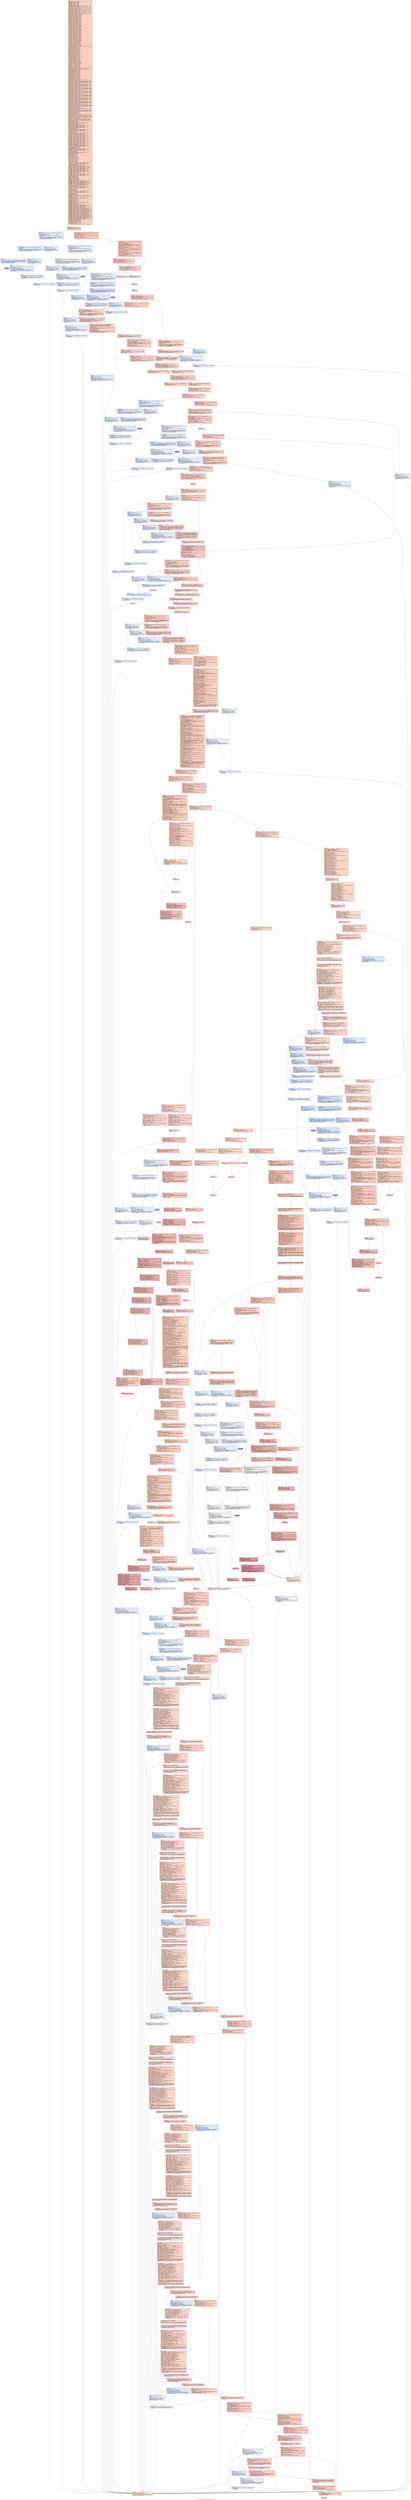 digraph "CFG for '_ZN9LAMMPS_NS11ReadRestart7commandEiPPc' function" {
	label="CFG for '_ZN9LAMMPS_NS11ReadRestart7commandEiPPc' function";

	Node0x55bc18aa51a0 [shape=record,color="#3d50c3ff", style=filled, fillcolor="#f2907270" fontname="Courier",label="{entry:\l|  %.addr.i1565 = alloca ptr, align 8\l  %.addr.i1564 = alloca ptr, align 8\l  %.addr.i1563 = alloca ptr, align 8\l  %.addr.i1562 = alloca ptr, align 8\l  %.addr.i1561 = alloca ptr, align 8\l  %.addr.i1560 = alloca ptr, align 8\l  %.addr.i1559 = alloca ptr, align 8\l  %.addr.i1558 = alloca ptr, align 8\l  %retval.i1555 = alloca %\"class.fmt::v9_lmp::basic_string_view\", align 8\l  %this.addr.i1556 = alloca ptr, align 8\l  %retval.i1552 = alloca %\"class.fmt::v9_lmp::basic_string_view\", align 8\l  %this.addr.i1553 = alloca ptr, align 8\l  %retval.i1549 = alloca %\"class.fmt::v9_lmp::basic_string_view\", align 8\l  %this.addr.i1550 = alloca ptr, align 8\l  %retval.i1546 = alloca %\"class.fmt::v9_lmp::basic_string_view\", align 8\l  %this.addr.i1547 = alloca ptr, align 8\l  %retval.i1543 = alloca %\"class.fmt::v9_lmp::basic_string_view\", align 8\l  %this.addr.i1544 = alloca ptr, align 8\l  %retval.i1540 = alloca %\"class.fmt::v9_lmp::basic_string_view\", align 8\l  %this.addr.i1541 = alloca ptr, align 8\l  %retval.i1537 = alloca %\"class.fmt::v9_lmp::basic_string_view\", align 8\l  %this.addr.i1538 = alloca ptr, align 8\l  %retval.i1534 = alloca %\"class.fmt::v9_lmp::basic_string_view\", align 8\l  %this.addr.i1535 = alloca ptr, align 8\l  %this.addr.i2.i1525 = alloca ptr, align 8\l  %this.addr.i.i1526 = alloca ptr, align 8\l  %desc.addr.i.i1527 = alloca i64, align 8\l  %values.addr.i.i1528 = alloca ptr, align 8\l  %this.addr.i1529 = alloca ptr, align 8\l  %store.addr.i1530 = alloca ptr, align 8\l  %this.addr.i2.i1516 = alloca ptr, align 8\l  %this.addr.i.i1517 = alloca ptr, align 8\l  %desc.addr.i.i1518 = alloca i64, align 8\l  %values.addr.i.i1519 = alloca ptr, align 8\l  %this.addr.i1520 = alloca ptr, align 8\l  %store.addr.i1521 = alloca ptr, align 8\l  %this.addr.i2.i1507 = alloca ptr, align 8\l  %this.addr.i.i1508 = alloca ptr, align 8\l  %desc.addr.i.i1509 = alloca i64, align 8\l  %values.addr.i.i1510 = alloca ptr, align 8\l  %this.addr.i1511 = alloca ptr, align 8\l  %store.addr.i1512 = alloca ptr, align 8\l  %this.addr.i2.i1498 = alloca ptr, align 8\l  %this.addr.i.i1499 = alloca ptr, align 8\l  %desc.addr.i.i1500 = alloca i64, align 8\l  %values.addr.i.i1501 = alloca ptr, align 8\l  %this.addr.i1502 = alloca ptr, align 8\l  %store.addr.i1503 = alloca ptr, align 8\l  %this.addr.i2.i1489 = alloca ptr, align 8\l  %this.addr.i.i1490 = alloca ptr, align 8\l  %desc.addr.i.i1491 = alloca i64, align 8\l  %values.addr.i.i1492 = alloca ptr, align 8\l  %this.addr.i1493 = alloca ptr, align 8\l  %store.addr.i1494 = alloca ptr, align 8\l  %this.addr.i2.i1480 = alloca ptr, align 8\l  %this.addr.i.i1481 = alloca ptr, align 8\l  %desc.addr.i.i1482 = alloca i64, align 8\l  %values.addr.i.i1483 = alloca ptr, align 8\l  %this.addr.i1484 = alloca ptr, align 8\l  %store.addr.i1485 = alloca ptr, align 8\l  %this.addr.i2.i1471 = alloca ptr, align 8\l  %this.addr.i.i1472 = alloca ptr, align 8\l  %desc.addr.i.i1473 = alloca i64, align 8\l  %values.addr.i.i1474 = alloca ptr, align 8\l  %this.addr.i1475 = alloca ptr, align 8\l  %store.addr.i1476 = alloca ptr, align 8\l  %this.addr.i2.i1462 = alloca ptr, align 8\l  %this.addr.i.i1463 = alloca ptr, align 8\l  %desc.addr.i.i1464 = alloca i64, align 8\l  %values.addr.i.i1465 = alloca ptr, align 8\l  %this.addr.i1466 = alloca ptr, align 8\l  %store.addr.i1467 = alloca ptr, align 8\l  %.addr.i1461 = alloca ptr, align 8\l  %this.addr.i2.i = alloca ptr, align 8\l  %desc.addr.i.i1454 = alloca i64, align 8\l  %values.addr.i.i1455 = alloca ptr, align 8\l  %this.addr.i.i1456 = alloca ptr, align 8\l  %this.addr.i1457 = alloca ptr, align 8\l  %store.addr.i1458 = alloca ptr, align 8\l  %retval.i1451 = alloca %\"class.fmt::v9_lmp::basic_string_view\", align 8\l  %this.addr.i1452 = alloca ptr, align 8\l  %.addr.i1450 = alloca ptr, align 8\l  %.addr.i = alloca ptr, align 8\l  %this.addr.i1443 = alloca ptr, align 8\l  %s.addr.i1444 = alloca ptr, align 8\l  %this.addr.i1436 = alloca ptr, align 8\l  %s.addr.i1437 = alloca ptr, align 8\l  %this.addr.i1432 = alloca ptr, align 8\l  %s.addr.i1433 = alloca ptr, align 8\l  %this.addr.i1426 = alloca ptr, align 8\l  %s.addr.i1427 = alloca ptr, align 8\l  %this.addr.i1420 = alloca ptr, align 8\l  %s.addr.i1421 = alloca ptr, align 8\l  %this.addr.i1414 = alloca ptr, align 8\l  %s.addr.i1415 = alloca ptr, align 8\l  %this.addr.i1408 = alloca ptr, align 8\l  %s.addr.i1409 = alloca ptr, align 8\l  %this.addr.i1402 = alloca ptr, align 8\l  %s.addr.i1403 = alloca ptr, align 8\l  %this.addr.i1396 = alloca ptr, align 8\l  %s.addr.i1397 = alloca ptr, align 8\l  %this.addr.i1390 = alloca ptr, align 8\l  %s.addr.i1391 = alloca ptr, align 8\l  %this.addr.i1386 = alloca ptr, align 8\l  %s.addr.i1387 = alloca ptr, align 8\l  %this.addr.i1384 = alloca ptr, align 8\l  %this.addr.i1382 = alloca ptr, align 8\l  %this.addr.i.i1374 = alloca ptr, align 8\l  %desc.addr.i.i1375 = alloca i64, align 8\l  %values.addr.i.i1376 = alloca ptr, align 8\l  %this.addr.i1377 = alloca ptr, align 8\l  %store.addr.i1378 = alloca ptr, align 8\l  %this.addr.i.i = alloca ptr, align 8\l  %desc.addr.i.i = alloca i64, align 8\l  %values.addr.i.i = alloca ptr, align 8\l  %this.addr.i1372 = alloca ptr, align 8\l  %store.addr.i = alloca ptr, align 8\l  %retval.i1369 = alloca %\"class.fmt::v9_lmp::basic_string_view\", align 8\l  %this.addr.i1370 = alloca ptr, align 8\l  %retval.i = alloca %\"class.fmt::v9_lmp::basic_string_view\", align 8\l  %this.addr.i1367 = alloca ptr, align 8\l  %this.addr.i1362 = alloca ptr, align 8\l  %s.addr.i1363 = alloca ptr, align 8\l  %this.addr.i1358 = alloca ptr, align 8\l  %s.addr.i1359 = alloca ptr, align 8\l  %this.addr.i1354 = alloca ptr, align 8\l  %s.addr.i1355 = alloca ptr, align 8\l  %this.addr.i1350 = alloca ptr, align 8\l  %s.addr.i1351 = alloca ptr, align 8\l  %this.addr.i1345 = alloca ptr, align 8\l  %s.addr.i1346 = alloca ptr, align 8\l  %this.addr.i1341 = alloca ptr, align 8\l  %s.addr.i1342 = alloca ptr, align 8\l  %this.addr.i1337 = alloca ptr, align 8\l  %s.addr.i1338 = alloca ptr, align 8\l  %this.addr.i1333 = alloca ptr, align 8\l  %s.addr.i1334 = alloca ptr, align 8\l  %result.ptr.i1322 = alloca ptr, align 8\l  %fmt.i1323 = alloca %\"class.fmt::v9_lmp::basic_format_string.41\", align 8\l  %args.addr.i1324 = alloca ptr, align 8\l  %agg.tmp.i1325 = alloca %\"class.fmt::v9_lmp::basic_string_view\", align 8\l  %agg.tmp1.i1326 = alloca %\"class.fmt::v9_lmp::basic_format_args\", align 8\l  %ref.tmp.i1327 = alloca %\"class.fmt::v9_lmp::format_arg_store.67\", align 16\l  %result.ptr.i1311 = alloca ptr, align 8\l  %fmt.i1312 = alloca %\"class.fmt::v9_lmp::basic_format_string.41\", align 8\l  %args.addr.i1313 = alloca ptr, align 8\l  %agg.tmp.i1314 = alloca %\"class.fmt::v9_lmp::basic_string_view\", align 8\l  %agg.tmp1.i1315 = alloca %\"class.fmt::v9_lmp::basic_format_args\", align 8\l  %ref.tmp.i1316 = alloca %\"class.fmt::v9_lmp::format_arg_store.67\", align 16\l  %result.ptr.i1300 = alloca ptr, align 8\l  %fmt.i1301 = alloca %\"class.fmt::v9_lmp::basic_format_string.41\", align 8\l  %args.addr.i1302 = alloca ptr, align 8\l  %agg.tmp.i1303 = alloca %\"class.fmt::v9_lmp::basic_string_view\", align 8\l  %agg.tmp1.i1304 = alloca %\"class.fmt::v9_lmp::basic_format_args\", align 8\l  %ref.tmp.i1305 = alloca %\"class.fmt::v9_lmp::format_arg_store.67\", align 16\l  %result.ptr.i1289 = alloca ptr, align 8\l  %fmt.i1290 = alloca %\"class.fmt::v9_lmp::basic_format_string.41\", align 8\l  %args.addr.i1291 = alloca ptr, align 8\l  %agg.tmp.i1292 = alloca %\"class.fmt::v9_lmp::basic_string_view\", align 8\l  %agg.tmp1.i1293 = alloca %\"class.fmt::v9_lmp::basic_format_args\", align 8\l  %ref.tmp.i1294 = alloca %\"class.fmt::v9_lmp::format_arg_store.67\", align 16\l  %result.ptr.i1278 = alloca ptr, align 8\l  %fmt.i1279 = alloca %\"class.fmt::v9_lmp::basic_format_string.41\", align 8\l  %args.addr.i1280 = alloca ptr, align 8\l  %agg.tmp.i1281 = alloca %\"class.fmt::v9_lmp::basic_string_view\", align 8\l  %agg.tmp1.i1282 = alloca %\"class.fmt::v9_lmp::basic_format_args\", align 8\l  %ref.tmp.i1283 = alloca %\"class.fmt::v9_lmp::format_arg_store.67\", align 16\l  %result.ptr.i1267 = alloca ptr, align 8\l  %fmt.i1268 = alloca %\"class.fmt::v9_lmp::basic_format_string.41\", align 8\l  %args.addr.i1269 = alloca ptr, align 8\l  %agg.tmp.i1270 = alloca %\"class.fmt::v9_lmp::basic_string_view\", align 8\l  %agg.tmp1.i1271 = alloca %\"class.fmt::v9_lmp::basic_format_args\", align 8\l  %ref.tmp.i1272 = alloca %\"class.fmt::v9_lmp::format_arg_store.67\", align 16\l  %result.ptr.i1256 = alloca ptr, align 8\l  %fmt.i1257 = alloca %\"class.fmt::v9_lmp::basic_format_string.41\", align 8\l  %args.addr.i1258 = alloca ptr, align 8\l  %agg.tmp.i1259 = alloca %\"class.fmt::v9_lmp::basic_string_view\", align 8\l  %agg.tmp1.i1260 = alloca %\"class.fmt::v9_lmp::basic_format_args\", align 8\l  %ref.tmp.i1261 = alloca %\"class.fmt::v9_lmp::format_arg_store.67\", align 16\l  %result.ptr.i1246 = alloca ptr, align 8\l  %fmt.i1247 = alloca %\"class.fmt::v9_lmp::basic_format_string.41\", align 8\l  %args.addr.i1248 = alloca ptr, align 8\l  %agg.tmp.i1249 = alloca %\"class.fmt::v9_lmp::basic_string_view\", align 8\l  %agg.tmp1.i1250 = alloca %\"class.fmt::v9_lmp::basic_format_args\", align 8\l  %ref.tmp.i1251 = alloca %\"class.fmt::v9_lmp::format_arg_store.67\", align 16\l  %this.addr.i1243 = alloca ptr, align 8\l  %s.addr.i1244 = alloca ptr, align 8\l  %result.ptr.i1237 = alloca ptr, align 8\l  %fmt.i1238 = alloca %\"class.fmt::v9_lmp::basic_format_string.40\", align 8\l  %args.addr.i1239 = alloca ptr, align 8\l  %args.addr2.i = alloca ptr, align 8\l  %agg.tmp.i1240 = alloca %\"class.fmt::v9_lmp::basic_string_view\", align 8\l  %agg.tmp3.i = alloca %\"class.fmt::v9_lmp::basic_format_args\", align 8\l  %ref.tmp.i1241 = alloca %\"class.fmt::v9_lmp::format_arg_store.66\", align 16\l  %this.addr.i1232 = alloca ptr, align 8\l  %s.addr.i1233 = alloca ptr, align 8\l  %this.addr.i = alloca ptr, align 8\l  %s.addr.i = alloca ptr, align 8\l  %result.ptr.i1219 = alloca ptr, align 8\l  %fmt.i1220 = alloca %\"class.fmt::v9_lmp::basic_format_string\", align 8\l  %args.addr.i1221 = alloca ptr, align 8\l  %agg.tmp.i1222 = alloca %\"class.fmt::v9_lmp::basic_string_view\", align 8\l  %agg.tmp1.i1223 = alloca %\"class.fmt::v9_lmp::basic_format_args\", align 8\l  %ref.tmp.i1224 = alloca %\"class.fmt::v9_lmp::format_arg_store.64\", align 16\l  %result.ptr.i = alloca ptr, align 8\l  %fmt.i = alloca %\"class.fmt::v9_lmp::basic_format_string\", align 8\l  %args.addr.i = alloca ptr, align 8\l  %agg.tmp.i = alloca %\"class.fmt::v9_lmp::basic_string_view\", align 8\l  %agg.tmp1.i = alloca %\"class.fmt::v9_lmp::basic_format_args\", align 8\l  %ref.tmp.i = alloca %\"class.fmt::v9_lmp::format_arg_store.64\", align 16\l  %this.addr = alloca ptr, align 8\l  %narg.addr = alloca i32, align 4\l  %arg.addr = alloca ptr, align 8\l  %ref.tmp = alloca %\"class.std::__cxx11::basic_string\", align 8\l  %ref.tmp3 = alloca %\"class.std::allocator\", align 1\l  %exn.slot = alloca ptr, align 8\l  %ehselector.slot = alloca i32, align 4\l  %ref.tmp4 = alloca %\"class.std::__cxx11::basic_string\", align 8\l  %ref.tmp5 = alloca %\"class.std::allocator\", align 1\l  %ref.tmp14 = alloca %\"class.std::__cxx11::basic_string\", align 8\l  %ref.tmp15 = alloca %\"class.std::allocator\", align 1\l  %ref.tmp18 = alloca %\"class.std::__cxx11::basic_string\", align 8\l  %ref.tmp19 = alloca %\"class.std::allocator\", align 1\l  %time1 = alloca double, align 8\l  %remapflag = alloca i32, align 4\l  %ref.tmp45 = alloca %\"class.std::__cxx11::basic_string\", align 8\l  %ref.tmp46 = alloca %\"class.std::allocator\", align 1\l  %ref.tmp49 = alloca %\"class.std::__cxx11::basic_string\", align 8\l  %ref.tmp50 = alloca %\"class.std::allocator\", align 1\l  %file = alloca ptr, align 8\l  %n = alloca i32, align 4\l  %fn = alloca %\"class.std::__cxx11::basic_string\", align 8\l  %ref.tmp69 = alloca %\"class.std::__cxx11::basic_string\", align 8\l  %ref.tmp71 = alloca %\"class.std::allocator\", align 1\l  %ref.tmp95 = alloca %\"class.std::__cxx11::basic_string\", align 8\l  %ref.tmp97 = alloca %\"class.std::allocator\", align 1\l  %ref.tmp127 = alloca %\"class.std::__cxx11::basic_string\", align 8\l  %ref.tmp128 = alloca %\"class.std::allocator\", align 1\l  %ref.tmp131 = alloca %\"class.std::__cxx11::basic_string\", align 8\l  %ref.tmp132 = alloca %\"class.std::allocator\", align 1\l  %ref.tmp153 = alloca %\"class.std::__cxx11::basic_string\", align 8\l  %ref.tmp154 = alloca %\"class.std::allocator\", align 1\l  %ref.tmp157 = alloca %\"class.std::__cxx11::basic_string\", align 8\l  %ref.tmp158 = alloca %\"class.std::allocator\", align 1\l  %ref.tmp173 = alloca %\"class.std::__cxx11::basic_string\", align 8\l  %ref.tmp174 = alloca %\"class.std::allocator\", align 1\l  %hfile = alloca %\"class.std::__cxx11::basic_string\", align 8\l  %ref.tmp181 = alloca %\"class.std::allocator\", align 1\l  %ref.tmp200 = alloca %\"class.std::__cxx11::basic_string\", align 8\l  %ref.tmp201 = alloca %\"class.std::allocator\", align 1\l  %ref.tmp204 = alloca %\"class.std::__cxx11::basic_string\", align 8\l  %ref.tmp205 = alloca %\"class.std::allocator\", align 1\l  %ref.tmp208 = alloca %\"class.std::__cxx11::basic_string\", align 8\l  %ref.tmp223 = alloca %\"class.std::vector\", align 8\l  %ref.tmp224 = alloca %\"class.std::__cxx11::basic_string\", align 8\l  %ref.tmp225 = alloca %\"class.std::allocator\", align 1\l  %cleanup.cond = alloca i1, align 1\l  %cleanup.cond228 = alloca i1, align 1\l  %cleanup.cond231 = alloca i1, align 1\l  %ref.tmp250 = alloca %\"class.std::__cxx11::basic_string\", align 8\l  %ref.tmp251 = alloca %\"class.std::allocator\", align 1\l  %ref.tmp254 = alloca %\"class.std::__cxx11::basic_string\", align 8\l  %ref.tmp255 = alloca %\"class.std::allocator\", align 1\l  %n267 = alloca i32, align 4\l  %nbig = alloca i64, align 8\l  %ref.tmp294 = alloca %\"class.std::__cxx11::basic_string\", align 8\l  %ref.tmp295 = alloca %\"class.std::allocator\", align 1\l  %nextra = alloca i32, align 4\l  %avec329 = alloca ptr, align 8\l  %maxbuf = alloca i32, align 4\l  %buf = alloca ptr, align 8\l  %m = alloca i32, align 4\l  %flag = alloca i32, align 4\l  %perAtomSize = alloca i32, align 4\l  %atomCt = alloca i32, align 4\l  %triclinic = alloca i32, align 4\l  %iptr = alloca ptr, align 8\l  %x = alloca ptr, align 8\l  %lamda = alloca [3 x double], align 16\l  %coord = alloca ptr, align 8\l  %sublo = alloca ptr, align 8\l  %subhi = alloca ptr, align 8\l  %iproc = alloca i32, align 4\l  %ref.tmp395 = alloca %\"class.std::__cxx11::basic_string\", align 8\l  %ref.tmp396 = alloca %\"class.std::allocator\", align 1\l  %ref.tmp399 = alloca %\"class.std::__cxx11::basic_string\", align 8\l  %ref.tmp400 = alloca %\"class.std::allocator\", align 1\l  %iproc487 = alloca i32, align 4\l  %procfile = alloca %\"class.std::__cxx11::basic_string\", align 8\l  %ref.tmp493 = alloca %\"class.std::allocator\", align 1\l  %ref.tmp498 = alloca %\"class.std::__cxx11::basic_string\", align 8\l  %agg.tmp = alloca %\"class.fmt::v9_lmp::basic_format_string\", align 8\l  %ref.tmp514 = alloca %\"class.std::__cxx11::basic_string\", align 8\l  %ref.tmp515 = alloca %\"class.std::allocator\", align 1\l  %ref.tmp518 = alloca %\"class.std::__cxx11::basic_string\", align 8\l  %ref.tmp519 = alloca %\"class.std::allocator\", align 1\l  %ref.tmp522 = alloca %\"class.std::__cxx11::basic_string\", align 8\l  %ref.tmp539 = alloca %\"class.std::__cxx11::basic_string\", align 8\l  %ref.tmp540 = alloca %\"class.std::allocator\", align 1\l  %ref.tmp543 = alloca %\"class.std::__cxx11::basic_string\", align 8\l  %ref.tmp544 = alloca %\"class.std::allocator\", align 1\l  %procsperfile = alloca i32, align 4\l  %i = alloca i32, align 4\l  %ref.tmp566 = alloca %\"class.std::__cxx11::basic_string\", align 8\l  %ref.tmp567 = alloca %\"class.std::allocator\", align 1\l  %ref.tmp570 = alloca %\"class.std::__cxx11::basic_string\", align 8\l  %ref.tmp571 = alloca %\"class.std::allocator\", align 1\l  %nfile = alloca i32, align 4\l  %icluster = alloca i32, align 4\l  %fileproc = alloca i32, align 4\l  %fcluster = alloca i32, align 4\l  %fileprocnext = alloca i32, align 4\l  %nclusterprocs = alloca i32, align 4\l  %filereader = alloca i32, align 4\l  %clustercomm = alloca ptr, align 8\l  %procfile675 = alloca %\"class.std::__cxx11::basic_string\", align 8\l  %ref.tmp676 = alloca %\"class.std::allocator\", align 1\l  %ref.tmp681 = alloca %\"class.std::__cxx11::basic_string\", align 8\l  %agg.tmp682 = alloca %\"class.fmt::v9_lmp::basic_format_string\", align 8\l  %ref.tmp698 = alloca %\"class.std::__cxx11::basic_string\", align 8\l  %ref.tmp699 = alloca %\"class.std::allocator\", align 1\l  %ref.tmp702 = alloca %\"class.std::__cxx11::basic_string\", align 8\l  %ref.tmp703 = alloca %\"class.std::allocator\", align 1\l  %ref.tmp706 = alloca %\"class.std::__cxx11::basic_string\", align 8\l  %procsperfile719 = alloca i32, align 4\l  %ref.tmp727 = alloca %\"class.std::__cxx11::basic_string\", align 8\l  %ref.tmp728 = alloca %\"class.std::allocator\", align 1\l  %ref.tmp731 = alloca %\"class.std::__cxx11::basic_string\", align 8\l  %ref.tmp732 = alloca %\"class.std::allocator\", align 1\l  %tmp = alloca i32, align 4\l  %iproc746 = alloca i32, align 4\l  %request = alloca ptr, align 8\l  %i747 = alloca i32, align 4\l  %ref.tmp758 = alloca %\"class.std::__cxx11::basic_string\", align 8\l  %ref.tmp759 = alloca %\"class.std::allocator\", align 1\l  %ref.tmp762 = alloca %\"class.std::__cxx11::basic_string\", align 8\l  %ref.tmp763 = alloca %\"class.std::allocator\", align 1\l  %x857 = alloca ptr, align 8\l  %image = alloca ptr, align 8\l  %nlocal862 = alloca i32, align 4\l  %i865 = alloca i32, align 4\l  %ref.tmp881 = alloca %\"class.std::__cxx11::basic_string\", align 8\l  %agg.tmp882 = alloca %\"class.fmt::v9_lmp::basic_format_string.40\", align 8\l  %irregular = alloca ptr, align 8\l  %fix = alloca ptr, align 8\l  %ref.tmp941 = alloca %\"class.std::__cxx11::basic_string\", align 8\l  %ref.tmp942 = alloca %\"class.std::allocator\", align 1\l  %count = alloca ptr, align 8\l  %extra951 = alloca ptr, align 8\l  %atom_extra = alloca ptr, align 8\l  %nlocal955 = alloca i32, align 4\l  %i958 = alloca i32, align 4\l  %j = alloca i32, align 4\l  %ref.tmp982 = alloca %\"class.std::__cxx11::basic_string\", align 8\l  %ref.tmp983 = alloca %\"class.std::allocator\", align 1\l  %natoms992 = alloca i64, align 8\l  %nblocal = alloca i64, align 8\l  %ref.tmp1002 = alloca %\"class.std::__cxx11::basic_string\", align 8\l  %ref.tmp1003 = alloca %\"class.std::allocator\", align 1\l  %ref.tmp1016 = alloca %\"class.std::__cxx11::basic_string\", align 8\l  %ref.tmp1017 = alloca %\"class.std::allocator\", align 1\l  %ref.tmp1020 = alloca %\"class.std::__cxx11::basic_string\", align 8\l  %ref.tmp1021 = alloca %\"class.std::allocator\", align 1\l  %mesg = alloca %\"class.std::__cxx11::basic_string\", align 8\l  %ref.tmp1040 = alloca %\"class.std::__cxx11::basic_string\", align 8\l  %agg.tmp1041 = alloca %\"class.fmt::v9_lmp::basic_format_string.41\", align 8\l  %ref.tmp1055 = alloca %\"class.std::__cxx11::basic_string\", align 8\l  %agg.tmp1056 = alloca %\"class.fmt::v9_lmp::basic_format_string.41\", align 8\l  %ref.tmp1069 = alloca %\"class.std::__cxx11::basic_string\", align 8\l  %agg.tmp1070 = alloca %\"class.fmt::v9_lmp::basic_format_string.41\", align 8\l  %ref.tmp1083 = alloca %\"class.std::__cxx11::basic_string\", align 8\l  %agg.tmp1084 = alloca %\"class.fmt::v9_lmp::basic_format_string.41\", align 8\l  %mesg1105 = alloca %\"class.std::__cxx11::basic_string\", align 8\l  %ref.tmp1110 = alloca %\"class.std::__cxx11::basic_string\", align 8\l  %agg.tmp1111 = alloca %\"class.fmt::v9_lmp::basic_format_string.41\", align 8\l  %ref.tmp1126 = alloca %\"class.std::__cxx11::basic_string\", align 8\l  %agg.tmp1127 = alloca %\"class.fmt::v9_lmp::basic_format_string.41\", align 8\l  %ref.tmp1141 = alloca %\"class.std::__cxx11::basic_string\", align 8\l  %agg.tmp1142 = alloca %\"class.fmt::v9_lmp::basic_format_string.41\", align 8\l  %ref.tmp1156 = alloca %\"class.std::__cxx11::basic_string\", align 8\l  %agg.tmp1157 = alloca %\"class.fmt::v9_lmp::basic_format_string.41\", align 8\l  %special = alloca %\"class.LAMMPS_NS::Special\", align 8\l  %ref.tmp1199 = alloca %\"class.std::__cxx11::basic_string\", align 8\l  %ref.tmp1200 = alloca %\"class.std::allocator\", align 1\l  %ref.tmp1203 = alloca double, align 8\l  store ptr %this, ptr %this.addr, align 8\l  store i32 %narg, ptr %narg.addr, align 4\l  store ptr %arg, ptr %arg.addr, align 8\l  %this1 = load ptr, ptr %this.addr, align 8\l  %0 = load i32, ptr %narg.addr, align 4\l  %cmp = icmp ne i32 %0, 1\l  br i1 %cmp, label %land.lhs.true, label %if.end\l|{<s0>T|<s1>F}}"];
	Node0x55bc18aa51a0:s0 -> Node0x55bc18aaf5f0[tooltip="entry -> land.lhs.true\nProbability 50.00%" ];
	Node0x55bc18aa51a0:s1 -> Node0x55bc18aaf670[tooltip="entry -> if.end\nProbability 50.00%" ];
	Node0x55bc18aaf5f0 [shape=record,color="#3d50c3ff", style=filled, fillcolor="#f3947570" fontname="Courier",label="{land.lhs.true:\l|  %1 = load i32, ptr %narg.addr, align 4\l  %cmp2 = icmp ne i32 %1, 2\l  br i1 %cmp2, label %if.then, label %if.end\l|{<s0>T|<s1>F}}"];
	Node0x55bc18aaf5f0:s0 -> Node0x55bc18aaf920[tooltip="land.lhs.true -> if.then\nProbability 0.00%" ];
	Node0x55bc18aaf5f0:s1 -> Node0x55bc18aaf670[tooltip="land.lhs.true -> if.end\nProbability 100.00%" ];
	Node0x55bc18aaf920 [shape=record,color="#3d50c3ff", style=filled, fillcolor="#bfd3f670" fontname="Courier",label="{if.then:\l|  %error = getelementptr inbounds %\"class.LAMMPS_NS::Pointers\", ptr %this1,\l... i32 0, i32 3\l  %2 = load ptr, ptr %error, align 8\l  %3 = load ptr, ptr %2, align 8\l  call void @_ZNSaIcEC1Ev(ptr noundef nonnull align 1 dereferenceable(1)\l... %ref.tmp3) #15\l  invoke void\l... @_ZNSt7__cxx1112basic_stringIcSt11char_traitsIcESaIcEEC2IS3_EEPKcRKS3_(ptr\l... noundef nonnull align 8 dereferenceable(32) %ref.tmp, ptr noundef @.str, ptr\l... noundef nonnull align 1 dereferenceable(1) %ref.tmp3)\l          to label %invoke.cont unwind label %lpad\l}"];
	Node0x55bc18aaf920 -> Node0x55bc18aafee0[tooltip="if.then -> invoke.cont\nProbability 50.00%" ];
	Node0x55bc18aaf920 -> Node0x55bc18aaffc0[tooltip="if.then -> lpad\nProbability 50.00%" ];
	Node0x55bc18aafee0 [shape=record,color="#3d50c3ff", style=filled, fillcolor="#b9d0f970" fontname="Courier",label="{invoke.cont:\l|  call void @_ZNSaIcEC1Ev(ptr noundef nonnull align 1 dereferenceable(1)\l... %ref.tmp5) #15\l  invoke void\l... @_ZNSt7__cxx1112basic_stringIcSt11char_traitsIcESaIcEEC2IS3_EEPKcRKS3_(ptr\l... noundef nonnull align 8 dereferenceable(32) %ref.tmp4, ptr noundef @.str.1,\l... ptr noundef nonnull align 1 dereferenceable(1) %ref.tmp5)\l          to label %invoke.cont7 unwind label %lpad6\l}"];
	Node0x55bc18aafee0 -> Node0x55bc18ab0350[tooltip="invoke.cont -> invoke.cont7\nProbability 50.00%" ];
	Node0x55bc18aafee0 -> Node0x55bc18ab03a0[tooltip="invoke.cont -> lpad6\nProbability 50.00%" ];
	Node0x55bc18ab0350 [shape=record,color="#3d50c3ff", style=filled, fillcolor="#b2ccfb70" fontname="Courier",label="{invoke.cont7:\l|  invoke void\l... @_ZN9LAMMPS_NS5Error3allERKNSt7__cxx1112basic_stringIcSt11char_traitsIcESaIcEE\l...EiS8_(ptr noundef nonnull align 8 dereferenceable(196) %3, ptr noundef nonnull\l... align 8 dereferenceable(32) %ref.tmp, i32 noundef 52, ptr noundef nonnull\l... align 8 dereferenceable(32) %ref.tmp4) #16\l          to label %invoke.cont9 unwind label %lpad8\l}"];
	Node0x55bc18ab0350 -> Node0x55bc18ab0300[tooltip="invoke.cont7 -> invoke.cont9\nProbability 0.00%" ];
	Node0x55bc18ab0350 -> Node0x55bc18ab0600[tooltip="invoke.cont7 -> lpad8\nProbability 100.00%" ];
	Node0x55bc18ab0300 [shape=record,color="#3d50c3ff", style=filled, fillcolor="#3d50c370" fontname="Courier",label="{invoke.cont9:\l|  unreachable\l}"];
	Node0x55bc18aaffc0 [shape=record,color="#3d50c3ff", style=filled, fillcolor="#b9d0f970" fontname="Courier",label="{lpad:\l|  %4 = landingpad \{ ptr, i32 \}\l          cleanup\l  %5 = extractvalue \{ ptr, i32 \} %4, 0\l  store ptr %5, ptr %exn.slot, align 8\l  %6 = extractvalue \{ ptr, i32 \} %4, 1\l  store i32 %6, ptr %ehselector.slot, align 4\l  br label %ehcleanup11\l}"];
	Node0x55bc18aaffc0 -> Node0x55bc18abd210[tooltip="lpad -> ehcleanup11\nProbability 100.00%" ];
	Node0x55bc18ab03a0 [shape=record,color="#3d50c3ff", style=filled, fillcolor="#b2ccfb70" fontname="Courier",label="{lpad6:\l|  %7 = landingpad \{ ptr, i32 \}\l          cleanup\l  %8 = extractvalue \{ ptr, i32 \} %7, 0\l  store ptr %8, ptr %exn.slot, align 8\l  %9 = extractvalue \{ ptr, i32 \} %7, 1\l  store i32 %9, ptr %ehselector.slot, align 4\l  br label %ehcleanup\l}"];
	Node0x55bc18ab03a0 -> Node0x55bc18abd560[tooltip="lpad6 -> ehcleanup\nProbability 100.00%" ];
	Node0x55bc18ab0600 [shape=record,color="#3d50c3ff", style=filled, fillcolor="#b2ccfb70" fontname="Courier",label="{lpad8:\l|  %10 = landingpad \{ ptr, i32 \}\l          cleanup\l  %11 = extractvalue \{ ptr, i32 \} %10, 0\l  store ptr %11, ptr %exn.slot, align 8\l  %12 = extractvalue \{ ptr, i32 \} %10, 1\l  store i32 %12, ptr %ehselector.slot, align 4\l  call void @_ZNSt7__cxx1112basic_stringIcSt11char_traitsIcESaIcEED1Ev(ptr\l... noundef nonnull align 8 dereferenceable(32) %ref.tmp4) #15\l  br label %ehcleanup\l}"];
	Node0x55bc18ab0600 -> Node0x55bc18abd560[tooltip="lpad8 -> ehcleanup\nProbability 100.00%" ];
	Node0x55bc18abd560 [shape=record,color="#3d50c3ff", style=filled, fillcolor="#b9d0f970" fontname="Courier",label="{ehcleanup:\l|  call void @_ZNSaIcED1Ev(ptr noundef nonnull align 1 dereferenceable(1)\l... %ref.tmp5) #15\l  call void @_ZNSt7__cxx1112basic_stringIcSt11char_traitsIcESaIcEED1Ev(ptr\l... noundef nonnull align 8 dereferenceable(32) %ref.tmp) #15\l  br label %ehcleanup11\l}"];
	Node0x55bc18abd560 -> Node0x55bc18abd210[tooltip="ehcleanup -> ehcleanup11\nProbability 100.00%" ];
	Node0x55bc18abd210 [shape=record,color="#3d50c3ff", style=filled, fillcolor="#bfd3f670" fontname="Courier",label="{ehcleanup11:\l|  call void @_ZNSaIcED1Ev(ptr noundef nonnull align 1 dereferenceable(1)\l... %ref.tmp3) #15\l  br label %eh.resume\l}"];
	Node0x55bc18abd210 -> Node0x55bc18abdfc0[tooltip="ehcleanup11 -> eh.resume\nProbability 100.00%" ];
	Node0x55bc18aaf670 [shape=record,color="#3d50c3ff", style=filled, fillcolor="#f2907270" fontname="Courier",label="{if.end:\l|  %domain = getelementptr inbounds %\"class.LAMMPS_NS::Pointers\", ptr %this1,\l... i32 0, i32 10\l  %13 = load ptr, ptr %domain, align 8\l  %14 = load ptr, ptr %13, align 8\l  %box_exist = getelementptr inbounds %\"class.LAMMPS_NS::Domain\", ptr %14, i32\l... 0, i32 1\l  %15 = load i32, ptr %box_exist, align 8\l  %tobool = icmp ne i32 %15, 0\l  br i1 %tobool, label %if.then12, label %if.end28\l|{<s0>T|<s1>F}}"];
	Node0x55bc18aaf670:s0 -> Node0x55bc18abe8a0[tooltip="if.end -> if.then12\nProbability 0.00%" ];
	Node0x55bc18aaf670:s1 -> Node0x55bc18abe920[tooltip="if.end -> if.end28\nProbability 100.00%" ];
	Node0x55bc18abe8a0 [shape=record,color="#3d50c3ff", style=filled, fillcolor="#c5d6f270" fontname="Courier",label="{if.then12:\l|  %error13 = getelementptr inbounds %\"class.LAMMPS_NS::Pointers\", ptr\l... %this1, i32 0, i32 3\l  %16 = load ptr, ptr %error13, align 8\l  %17 = load ptr, ptr %16, align 8\l  call void @_ZNSaIcEC1Ev(ptr noundef nonnull align 1 dereferenceable(1)\l... %ref.tmp15) #15\l  invoke void\l... @_ZNSt7__cxx1112basic_stringIcSt11char_traitsIcESaIcEEC2IS3_EEPKcRKS3_(ptr\l... noundef nonnull align 8 dereferenceable(32) %ref.tmp14, ptr noundef @.str,\l... ptr noundef nonnull align 1 dereferenceable(1) %ref.tmp15)\l          to label %invoke.cont17 unwind label %lpad16\l}"];
	Node0x55bc18abe8a0 -> Node0x55bc18abee10[tooltip="if.then12 -> invoke.cont17\nProbability 50.00%" ];
	Node0x55bc18abe8a0 -> Node0x55bc18abee90[tooltip="if.then12 -> lpad16\nProbability 50.00%" ];
	Node0x55bc18abee10 [shape=record,color="#3d50c3ff", style=filled, fillcolor="#bfd3f670" fontname="Courier",label="{invoke.cont17:\l|  call void @_ZNSaIcEC1Ev(ptr noundef nonnull align 1 dereferenceable(1)\l... %ref.tmp19) #15\l  invoke void\l... @_ZNSt7__cxx1112basic_stringIcSt11char_traitsIcESaIcEEC2IS3_EEPKcRKS3_(ptr\l... noundef nonnull align 8 dereferenceable(32) %ref.tmp18, ptr noundef @.str.2,\l... ptr noundef nonnull align 1 dereferenceable(1) %ref.tmp19)\l          to label %invoke.cont21 unwind label %lpad20\l}"];
	Node0x55bc18abee10 -> Node0x55bc18abf0f0[tooltip="invoke.cont17 -> invoke.cont21\nProbability 50.00%" ];
	Node0x55bc18abee10 -> Node0x55bc18abf140[tooltip="invoke.cont17 -> lpad20\nProbability 50.00%" ];
	Node0x55bc18abf0f0 [shape=record,color="#3d50c3ff", style=filled, fillcolor="#b9d0f970" fontname="Courier",label="{invoke.cont21:\l|  invoke void\l... @_ZN9LAMMPS_NS5Error3allERKNSt7__cxx1112basic_stringIcSt11char_traitsIcESaIcEE\l...EiS8_(ptr noundef nonnull align 8 dereferenceable(196) %17, ptr noundef\l... nonnull align 8 dereferenceable(32) %ref.tmp14, i32 noundef 55, ptr noundef\l... nonnull align 8 dereferenceable(32) %ref.tmp18) #16\l          to label %invoke.cont23 unwind label %lpad22\l}"];
	Node0x55bc18abf0f0 -> Node0x55bc18abf0a0[tooltip="invoke.cont21 -> invoke.cont23\nProbability 0.00%" ];
	Node0x55bc18abf0f0 -> Node0x55bc18abf460[tooltip="invoke.cont21 -> lpad22\nProbability 100.00%" ];
	Node0x55bc18abf0a0 [shape=record,color="#3d50c3ff", style=filled, fillcolor="#3d50c370" fontname="Courier",label="{invoke.cont23:\l|  unreachable\l}"];
	Node0x55bc18abee90 [shape=record,color="#3d50c3ff", style=filled, fillcolor="#bfd3f670" fontname="Courier",label="{lpad16:\l|  %18 = landingpad \{ ptr, i32 \}\l          cleanup\l  %19 = extractvalue \{ ptr, i32 \} %18, 0\l  store ptr %19, ptr %exn.slot, align 8\l  %20 = extractvalue \{ ptr, i32 \} %18, 1\l  store i32 %20, ptr %ehselector.slot, align 4\l  br label %ehcleanup27\l}"];
	Node0x55bc18abee90 -> Node0x55bc18abfa20[tooltip="lpad16 -> ehcleanup27\nProbability 100.00%" ];
	Node0x55bc18abf140 [shape=record,color="#3d50c3ff", style=filled, fillcolor="#b9d0f970" fontname="Courier",label="{lpad20:\l|  %21 = landingpad \{ ptr, i32 \}\l          cleanup\l  %22 = extractvalue \{ ptr, i32 \} %21, 0\l  store ptr %22, ptr %exn.slot, align 8\l  %23 = extractvalue \{ ptr, i32 \} %21, 1\l  store i32 %23, ptr %ehselector.slot, align 4\l  br label %ehcleanup25\l}"];
	Node0x55bc18abf140 -> Node0x55bc18abfd70[tooltip="lpad20 -> ehcleanup25\nProbability 100.00%" ];
	Node0x55bc18abf460 [shape=record,color="#3d50c3ff", style=filled, fillcolor="#b9d0f970" fontname="Courier",label="{lpad22:\l|  %24 = landingpad \{ ptr, i32 \}\l          cleanup\l  %25 = extractvalue \{ ptr, i32 \} %24, 0\l  store ptr %25, ptr %exn.slot, align 8\l  %26 = extractvalue \{ ptr, i32 \} %24, 1\l  store i32 %26, ptr %ehselector.slot, align 4\l  call void @_ZNSt7__cxx1112basic_stringIcSt11char_traitsIcESaIcEED1Ev(ptr\l... noundef nonnull align 8 dereferenceable(32) %ref.tmp18) #15\l  br label %ehcleanup25\l}"];
	Node0x55bc18abf460 -> Node0x55bc18abfd70[tooltip="lpad22 -> ehcleanup25\nProbability 100.00%" ];
	Node0x55bc18abfd70 [shape=record,color="#3d50c3ff", style=filled, fillcolor="#bfd3f670" fontname="Courier",label="{ehcleanup25:\l|  call void @_ZNSaIcED1Ev(ptr noundef nonnull align 1 dereferenceable(1)\l... %ref.tmp19) #15\l  call void @_ZNSt7__cxx1112basic_stringIcSt11char_traitsIcESaIcEED1Ev(ptr\l... noundef nonnull align 8 dereferenceable(32) %ref.tmp14) #15\l  br label %ehcleanup27\l}"];
	Node0x55bc18abfd70 -> Node0x55bc18abfa20[tooltip="ehcleanup25 -> ehcleanup27\nProbability 100.00%" ];
	Node0x55bc18abfa20 [shape=record,color="#3d50c3ff", style=filled, fillcolor="#c5d6f270" fontname="Courier",label="{ehcleanup27:\l|  call void @_ZNSaIcED1Ev(ptr noundef nonnull align 1 dereferenceable(1)\l... %ref.tmp15) #15\l  br label %eh.resume\l}"];
	Node0x55bc18abfa20 -> Node0x55bc18abdfc0[tooltip="ehcleanup27 -> eh.resume\nProbability 100.00%" ];
	Node0x55bc18abe920 [shape=record,color="#3d50c3ff", style=filled, fillcolor="#f2907270" fontname="Courier",label="{if.end28:\l|  %world = getelementptr inbounds %\"class.LAMMPS_NS::Pointers\", ptr %this1,\l... i32 0, i32 16\l  %27 = load ptr, ptr %world, align 8\l  %28 = load ptr, ptr %27, align 8\l  %call = call i32 @MPI_Barrier(ptr noundef %28)\l  %call29 = call noundef double @_ZN9LAMMPS_NS8platform8walltimeEv()\l  store double %call29, ptr %time1, align 8\l  %world30 = getelementptr inbounds %\"class.LAMMPS_NS::Pointers\", ptr %this1,\l... i32 0, i32 16\l  %29 = load ptr, ptr %world30, align 8\l  %30 = load ptr, ptr %29, align 8\l  %me = getelementptr inbounds %\"class.LAMMPS_NS::ReadRestart\", ptr %this1,\l... i32 0, i32 1\l  %call31 = call i32 @MPI_Comm_rank(ptr noundef %30, ptr noundef %me)\l  %world32 = getelementptr inbounds %\"class.LAMMPS_NS::Pointers\", ptr %this1,\l... i32 0, i32 16\l  %31 = load ptr, ptr %world32, align 8\l  %32 = load ptr, ptr %31, align 8\l  %nprocs = getelementptr inbounds %\"class.LAMMPS_NS::ReadRestart\", ptr\l... %this1, i32 0, i32 2\l  %call33 = call i32 @MPI_Comm_size(ptr noundef %32, ptr noundef %nprocs)\l  store i32 1, ptr %remapflag, align 4\l  %33 = load i32, ptr %narg.addr, align 4\l  %cmp34 = icmp eq i32 %33, 2\l  br i1 %cmp34, label %if.then35, label %if.end61\l|{<s0>T|<s1>F}}"];
	Node0x55bc18abe920:s0 -> Node0x55bc18ac1700[tooltip="if.end28 -> if.then35\nProbability 50.00%" ];
	Node0x55bc18abe920:s1 -> Node0x55bc18ac17b0[tooltip="if.end28 -> if.end61\nProbability 50.00%" ];
	Node0x55bc18ac1700 [shape=record,color="#3d50c3ff", style=filled, fillcolor="#f3947570" fontname="Courier",label="{if.then35:\l|  %34 = load ptr, ptr %arg.addr, align 8\l  %arrayidx = getelementptr inbounds ptr, ptr %34, i64 1\l  %35 = load ptr, ptr %arrayidx, align 8\l  %call36 = call i32 @strcmp(ptr noundef %35, ptr noundef @.str.3) #17\l  %cmp37 = icmp eq i32 %call36, 0\l  br i1 %cmp37, label %if.then38, label %if.else\l|{<s0>T|<s1>F}}"];
	Node0x55bc18ac1700:s0 -> Node0x55bc18ac1dc0[tooltip="if.then35 -> if.then38\nProbability 37.50%" ];
	Node0x55bc18ac1700:s1 -> Node0x55bc18ac1ea0[tooltip="if.then35 -> if.else\nProbability 62.50%" ];
	Node0x55bc18ac1dc0 [shape=record,color="#3d50c3ff", style=filled, fillcolor="#f5a08170" fontname="Courier",label="{if.then38:\l|  store i32 0, ptr %remapflag, align 4\l  br label %if.end60\l}"];
	Node0x55bc18ac1dc0 -> Node0x55bc18ac20c0[tooltip="if.then38 -> if.end60\nProbability 100.00%" ];
	Node0x55bc18ac1ea0 [shape=record,color="#3d50c3ff", style=filled, fillcolor="#f59c7d70" fontname="Courier",label="{if.else:\l|  %36 = load ptr, ptr %arg.addr, align 8\l  %arrayidx39 = getelementptr inbounds ptr, ptr %36, i64 1\l  %37 = load ptr, ptr %arrayidx39, align 8\l  %call40 = call i32 @strcmp(ptr noundef %37, ptr noundef @.str.4) #17\l  %cmp41 = icmp eq i32 %call40, 0\l  br i1 %cmp41, label %if.then42, label %if.else43\l|{<s0>T|<s1>F}}"];
	Node0x55bc18ac1ea0:s0 -> Node0x55bc18ac2580[tooltip="if.else -> if.then42\nProbability 100.00%" ];
	Node0x55bc18ac1ea0:s1 -> Node0x55bc18ac2600[tooltip="if.else -> if.else43\nProbability 0.00%" ];
	Node0x55bc18ac2580 [shape=record,color="#3d50c3ff", style=filled, fillcolor="#f59c7d70" fontname="Courier",label="{if.then42:\l|  store i32 1, ptr %remapflag, align 4\l  br label %if.end59\l}"];
	Node0x55bc18ac2580 -> Node0x55bc18ac2830[tooltip="if.then42 -> if.end59\nProbability 100.00%" ];
	Node0x55bc18ac2600 [shape=record,color="#3d50c3ff", style=filled, fillcolor="#bbd1f870" fontname="Courier",label="{if.else43:\l|  %error44 = getelementptr inbounds %\"class.LAMMPS_NS::Pointers\", ptr\l... %this1, i32 0, i32 3\l  %38 = load ptr, ptr %error44, align 8\l  %39 = load ptr, ptr %38, align 8\l  call void @_ZNSaIcEC1Ev(ptr noundef nonnull align 1 dereferenceable(1)\l... %ref.tmp46) #15\l  invoke void\l... @_ZNSt7__cxx1112basic_stringIcSt11char_traitsIcESaIcEEC2IS3_EEPKcRKS3_(ptr\l... noundef nonnull align 8 dereferenceable(32) %ref.tmp45, ptr noundef @.str,\l... ptr noundef nonnull align 1 dereferenceable(1) %ref.tmp46)\l          to label %invoke.cont48 unwind label %lpad47\l}"];
	Node0x55bc18ac2600 -> Node0x55bc18ac2c80[tooltip="if.else43 -> invoke.cont48\nProbability 50.00%" ];
	Node0x55bc18ac2600 -> Node0x55bc18ac2d00[tooltip="if.else43 -> lpad47\nProbability 50.00%" ];
	Node0x55bc18ac2c80 [shape=record,color="#3d50c3ff", style=filled, fillcolor="#b5cdfa70" fontname="Courier",label="{invoke.cont48:\l|  call void @_ZNSaIcEC1Ev(ptr noundef nonnull align 1 dereferenceable(1)\l... %ref.tmp50) #15\l  invoke void\l... @_ZNSt7__cxx1112basic_stringIcSt11char_traitsIcESaIcEEC2IS3_EEPKcRKS3_(ptr\l... noundef nonnull align 8 dereferenceable(32) %ref.tmp49, ptr noundef @.str.1,\l... ptr noundef nonnull align 1 dereferenceable(1) %ref.tmp50)\l          to label %invoke.cont52 unwind label %lpad51\l}"];
	Node0x55bc18ac2c80 -> Node0x55bc18ac3080[tooltip="invoke.cont48 -> invoke.cont52\nProbability 50.00%" ];
	Node0x55bc18ac2c80 -> Node0x55bc18ac30d0[tooltip="invoke.cont48 -> lpad51\nProbability 50.00%" ];
	Node0x55bc18ac3080 [shape=record,color="#3d50c3ff", style=filled, fillcolor="#aec9fc70" fontname="Courier",label="{invoke.cont52:\l|  invoke void\l... @_ZN9LAMMPS_NS5Error3allERKNSt7__cxx1112basic_stringIcSt11char_traitsIcESaIcEE\l...EiS8_(ptr noundef nonnull align 8 dereferenceable(196) %39, ptr noundef\l... nonnull align 8 dereferenceable(32) %ref.tmp45, i32 noundef 69, ptr noundef\l... nonnull align 8 dereferenceable(32) %ref.tmp49) #16\l          to label %invoke.cont54 unwind label %lpad53\l}"];
	Node0x55bc18ac3080 -> Node0x55bc18ac3030[tooltip="invoke.cont52 -> invoke.cont54\nProbability 0.00%" ];
	Node0x55bc18ac3080 -> Node0x55bc18ac33f0[tooltip="invoke.cont52 -> lpad53\nProbability 100.00%" ];
	Node0x55bc18ac3030 [shape=record,color="#3d50c3ff", style=filled, fillcolor="#3d50c370" fontname="Courier",label="{invoke.cont54:\l|  unreachable\l}"];
	Node0x55bc18ac2d00 [shape=record,color="#3d50c3ff", style=filled, fillcolor="#b5cdfa70" fontname="Courier",label="{lpad47:\l|  %40 = landingpad \{ ptr, i32 \}\l          cleanup\l  %41 = extractvalue \{ ptr, i32 \} %40, 0\l  store ptr %41, ptr %exn.slot, align 8\l  %42 = extractvalue \{ ptr, i32 \} %40, 1\l  store i32 %42, ptr %ehselector.slot, align 4\l  br label %ehcleanup58\l}"];
	Node0x55bc18ac2d00 -> Node0x55bc18ac39b0[tooltip="lpad47 -> ehcleanup58\nProbability 100.00%" ];
	Node0x55bc18ac30d0 [shape=record,color="#3d50c3ff", style=filled, fillcolor="#aec9fc70" fontname="Courier",label="{lpad51:\l|  %43 = landingpad \{ ptr, i32 \}\l          cleanup\l  %44 = extractvalue \{ ptr, i32 \} %43, 0\l  store ptr %44, ptr %exn.slot, align 8\l  %45 = extractvalue \{ ptr, i32 \} %43, 1\l  store i32 %45, ptr %ehselector.slot, align 4\l  br label %ehcleanup56\l}"];
	Node0x55bc18ac30d0 -> Node0x55bc18ac3d00[tooltip="lpad51 -> ehcleanup56\nProbability 100.00%" ];
	Node0x55bc18ac33f0 [shape=record,color="#3d50c3ff", style=filled, fillcolor="#aec9fc70" fontname="Courier",label="{lpad53:\l|  %46 = landingpad \{ ptr, i32 \}\l          cleanup\l  %47 = extractvalue \{ ptr, i32 \} %46, 0\l  store ptr %47, ptr %exn.slot, align 8\l  %48 = extractvalue \{ ptr, i32 \} %46, 1\l  store i32 %48, ptr %ehselector.slot, align 4\l  call void @_ZNSt7__cxx1112basic_stringIcSt11char_traitsIcESaIcEED1Ev(ptr\l... noundef nonnull align 8 dereferenceable(32) %ref.tmp49) #15\l  br label %ehcleanup56\l}"];
	Node0x55bc18ac33f0 -> Node0x55bc18ac3d00[tooltip="lpad53 -> ehcleanup56\nProbability 100.00%" ];
	Node0x55bc18ac3d00 [shape=record,color="#3d50c3ff", style=filled, fillcolor="#b5cdfa70" fontname="Courier",label="{ehcleanup56:\l|  call void @_ZNSaIcED1Ev(ptr noundef nonnull align 1 dereferenceable(1)\l... %ref.tmp50) #15\l  call void @_ZNSt7__cxx1112basic_stringIcSt11char_traitsIcESaIcEED1Ev(ptr\l... noundef nonnull align 8 dereferenceable(32) %ref.tmp45) #15\l  br label %ehcleanup58\l}"];
	Node0x55bc18ac3d00 -> Node0x55bc18ac39b0[tooltip="ehcleanup56 -> ehcleanup58\nProbability 100.00%" ];
	Node0x55bc18ac39b0 [shape=record,color="#3d50c3ff", style=filled, fillcolor="#bbd1f870" fontname="Courier",label="{ehcleanup58:\l|  call void @_ZNSaIcED1Ev(ptr noundef nonnull align 1 dereferenceable(1)\l... %ref.tmp46) #15\l  br label %eh.resume\l}"];
	Node0x55bc18ac39b0 -> Node0x55bc18abdfc0[tooltip="ehcleanup58 -> eh.resume\nProbability 100.00%" ];
	Node0x55bc18ac2830 [shape=record,color="#3d50c3ff", style=filled, fillcolor="#f59c7d70" fontname="Courier",label="{if.end59:\l|  br label %if.end60\l}"];
	Node0x55bc18ac2830 -> Node0x55bc18ac20c0[tooltip="if.end59 -> if.end60\nProbability 100.00%" ];
	Node0x55bc18ac20c0 [shape=record,color="#3d50c3ff", style=filled, fillcolor="#f3947570" fontname="Courier",label="{if.end60:\l|  br label %if.end61\l}"];
	Node0x55bc18ac20c0 -> Node0x55bc18ac17b0[tooltip="if.end60 -> if.end61\nProbability 100.00%" ];
	Node0x55bc18ac17b0 [shape=record,color="#3d50c3ff", style=filled, fillcolor="#f2907270" fontname="Courier",label="{if.end61:\l|  %49 = load ptr, ptr %arg.addr, align 8\l  %arrayidx62 = getelementptr inbounds ptr, ptr %49, i64 0\l  %50 = load ptr, ptr %arrayidx62, align 8\l  %call63 = call noundef ptr @strchr(ptr noundef %50, i32 noundef 42) #17\l  %tobool64 = icmp ne ptr %call63, null\l  br i1 %tobool64, label %if.then65, label %if.else94\l|{<s0>T|<s1>F}}"];
	Node0x55bc18ac17b0:s0 -> Node0x55bc18ac5370[tooltip="if.end61 -> if.then65\nProbability 62.50%" ];
	Node0x55bc18ac17b0:s1 -> Node0x55bc18ac53f0[tooltip="if.end61 -> if.else94\nProbability 37.50%" ];
	Node0x55bc18ac5370 [shape=record,color="#3d50c3ff", style=filled, fillcolor="#f3947570" fontname="Courier",label="{if.then65:\l|  store i32 0, ptr %n, align 4\l  %me66 = getelementptr inbounds %\"class.LAMMPS_NS::ReadRestart\", ptr %this1,\l... i32 0, i32 1\l  %51 = load i32, ptr %me66, align 8\l  %cmp67 = icmp eq i32 %51, 0\l  br i1 %cmp67, label %if.then68, label %if.end83\l|{<s0>T|<s1>F}}"];
	Node0x55bc18ac5370:s0 -> Node0x55bc18ac57b0[tooltip="if.then65 -> if.then68\nProbability 37.50%" ];
	Node0x55bc18ac5370:s1 -> Node0x55bc18ac5830[tooltip="if.then65 -> if.end83\nProbability 62.50%" ];
	Node0x55bc18ac57b0 [shape=record,color="#3d50c3ff", style=filled, fillcolor="#f59c7d70" fontname="Courier",label="{if.then68:\l|  %52 = load ptr, ptr %arg.addr, align 8\l  %arrayidx70 = getelementptr inbounds ptr, ptr %52, i64 0\l  %53 = load ptr, ptr %arrayidx70, align 8\l  call void @_ZNSaIcEC1Ev(ptr noundef nonnull align 1 dereferenceable(1)\l... %ref.tmp71) #15\l  invoke void\l... @_ZNSt7__cxx1112basic_stringIcSt11char_traitsIcESaIcEEC2IS3_EEPKcRKS3_(ptr\l... noundef nonnull align 8 dereferenceable(32) %ref.tmp69, ptr noundef %53, ptr\l... noundef nonnull align 1 dereferenceable(1) %ref.tmp71)\l          to label %invoke.cont73 unwind label %lpad72\l}"];
	Node0x55bc18ac57b0 -> Node0x55bc18ac5cb0[tooltip="if.then68 -> invoke.cont73\nProbability 100.00%" ];
	Node0x55bc18ac57b0 -> Node0x55bc18ac5d30[tooltip="if.then68 -> lpad72\nProbability 0.00%" ];
	Node0x55bc18ac5cb0 [shape=record,color="#3d50c3ff", style=filled, fillcolor="#f59c7d70" fontname="Courier",label="{invoke.cont73:\l|  invoke void\l... @_ZN9LAMMPS_NS11ReadRestart11file_searchERKNSt7__cxx1112basic_stringIcSt11char\l..._traitsIcESaIcEEE(ptr dead_on_unwind writable\l... sret(%\"class.std::__cxx11::basic_string\") align 8 %fn, ptr noundef nonnull\l... align 8 dereferenceable(256) %this1, ptr noundef nonnull align 8\l... dereferenceable(32) %ref.tmp69)\l          to label %invoke.cont75 unwind label %lpad74\l}"];
	Node0x55bc18ac5cb0 -> Node0x55bc18ac5c60[tooltip="invoke.cont73 -> invoke.cont75\nProbability 100.00%" ];
	Node0x55bc18ac5cb0 -> Node0x55bc18ac5fd0[tooltip="invoke.cont73 -> lpad74\nProbability 0.00%" ];
	Node0x55bc18ac5c60 [shape=record,color="#3d50c3ff", style=filled, fillcolor="#f59c7d70" fontname="Courier",label="{invoke.cont75:\l|  call void @_ZNSt7__cxx1112basic_stringIcSt11char_traitsIcESaIcEED1Ev(ptr\l... noundef nonnull align 8 dereferenceable(32) %ref.tmp69) #15\l  call void @_ZNSaIcED1Ev(ptr noundef nonnull align 1 dereferenceable(1)\l... %ref.tmp71) #15\l  %call78 = call noundef i64\l... @_ZNKSt7__cxx1112basic_stringIcSt11char_traitsIcESaIcEE4sizeEv(ptr noundef\l... nonnull align 8 dereferenceable(32) %fn) #15\l  %add = add i64 %call78, 1\l  %conv = trunc i64 %add to i32\l  store i32 %conv, ptr %n, align 4\l  %call81 = invoke noundef ptr\l... @_ZN9LAMMPS_NS5utils6strdupERKNSt7__cxx1112basic_stringIcSt11char_traitsIcESaI\l...cEEE(ptr noundef nonnull align 8 dereferenceable(32) %fn)\l          to label %invoke.cont80 unwind label %lpad79\l}"];
	Node0x55bc18ac5c60 -> Node0x55bc18ac6590[tooltip="invoke.cont75 -> invoke.cont80\nProbability 100.00%" ];
	Node0x55bc18ac5c60 -> Node0x55bc18ac69f0[tooltip="invoke.cont75 -> lpad79\nProbability 0.00%" ];
	Node0x55bc18ac6590 [shape=record,color="#3d50c3ff", style=filled, fillcolor="#f59c7d70" fontname="Courier",label="{invoke.cont80:\l|  store ptr %call81, ptr %file, align 8\l  call void @_ZNSt7__cxx1112basic_stringIcSt11char_traitsIcESaIcEED1Ev(ptr\l... noundef nonnull align 8 dereferenceable(32) %fn) #15\l  br label %if.end83\l}"];
	Node0x55bc18ac6590 -> Node0x55bc18ac5830[tooltip="invoke.cont80 -> if.end83\nProbability 100.00%" ];
	Node0x55bc18ac5d30 [shape=record,color="#3d50c3ff", style=filled, fillcolor="#b9d0f970" fontname="Courier",label="{lpad72:\l|  %54 = landingpad \{ ptr, i32 \}\l          cleanup\l  %55 = extractvalue \{ ptr, i32 \} %54, 0\l  store ptr %55, ptr %exn.slot, align 8\l  %56 = extractvalue \{ ptr, i32 \} %54, 1\l  store i32 %56, ptr %ehselector.slot, align 4\l  br label %ehcleanup77\l}"];
	Node0x55bc18ac5d30 -> Node0x55bc18ac6d10[tooltip="lpad72 -> ehcleanup77\nProbability 100.00%" ];
	Node0x55bc18ac5fd0 [shape=record,color="#3d50c3ff", style=filled, fillcolor="#b9d0f970" fontname="Courier",label="{lpad74:\l|  %57 = landingpad \{ ptr, i32 \}\l          cleanup\l  %58 = extractvalue \{ ptr, i32 \} %57, 0\l  store ptr %58, ptr %exn.slot, align 8\l  %59 = extractvalue \{ ptr, i32 \} %57, 1\l  store i32 %59, ptr %ehselector.slot, align 4\l  call void @_ZNSt7__cxx1112basic_stringIcSt11char_traitsIcESaIcEED1Ev(ptr\l... noundef nonnull align 8 dereferenceable(32) %ref.tmp69) #15\l  br label %ehcleanup77\l}"];
	Node0x55bc18ac5fd0 -> Node0x55bc18ac6d10[tooltip="lpad74 -> ehcleanup77\nProbability 100.00%" ];
	Node0x55bc18ac6d10 [shape=record,color="#3d50c3ff", style=filled, fillcolor="#bfd3f670" fontname="Courier",label="{ehcleanup77:\l|  call void @_ZNSaIcED1Ev(ptr noundef nonnull align 1 dereferenceable(1)\l... %ref.tmp71) #15\l  br label %eh.resume\l}"];
	Node0x55bc18ac6d10 -> Node0x55bc18abdfc0[tooltip="ehcleanup77 -> eh.resume\nProbability 100.00%" ];
	Node0x55bc18ac69f0 [shape=record,color="#3d50c3ff", style=filled, fillcolor="#b9d0f970" fontname="Courier",label="{lpad79:\l|  %60 = landingpad \{ ptr, i32 \}\l          cleanup\l  %61 = extractvalue \{ ptr, i32 \} %60, 0\l  store ptr %61, ptr %exn.slot, align 8\l  %62 = extractvalue \{ ptr, i32 \} %60, 1\l  store i32 %62, ptr %ehselector.slot, align 4\l  call void @_ZNSt7__cxx1112basic_stringIcSt11char_traitsIcESaIcEED1Ev(ptr\l... noundef nonnull align 8 dereferenceable(32) %fn) #15\l  br label %eh.resume\l}"];
	Node0x55bc18ac69f0 -> Node0x55bc18abdfc0[tooltip="lpad79 -> eh.resume\nProbability 100.00%" ];
	Node0x55bc18ac5830 [shape=record,color="#3d50c3ff", style=filled, fillcolor="#f3947570" fontname="Courier",label="{if.end83:\l|  %world84 = getelementptr inbounds %\"class.LAMMPS_NS::Pointers\", ptr\l... %this1, i32 0, i32 16\l  %63 = load ptr, ptr %world84, align 8\l  %64 = load ptr, ptr %63, align 8\l  %call85 = call i32 @MPI_Bcast(ptr noundef %n, i32 noundef 1, ptr noundef\l... @ompi_mpi_int, i32 noundef 0, ptr noundef %64)\l  %me86 = getelementptr inbounds %\"class.LAMMPS_NS::ReadRestart\", ptr %this1,\l... i32 0, i32 1\l  %65 = load i32, ptr %me86, align 8\l  %cmp87 = icmp ne i32 %65, 0\l  br i1 %cmp87, label %if.then88, label %if.end91\l|{<s0>T|<s1>F}}"];
	Node0x55bc18ac5830:s0 -> Node0x55bc18ac81b0[tooltip="if.end83 -> if.then88\nProbability 62.50%" ];
	Node0x55bc18ac5830:s1 -> Node0x55bc18ac8200[tooltip="if.end83 -> if.end91\nProbability 37.50%" ];
	Node0x55bc18ac81b0 [shape=record,color="#3d50c3ff", style=filled, fillcolor="#f4987a70" fontname="Courier",label="{if.then88:\l|  %66 = load i32, ptr %n, align 4\l  %conv89 = sext i32 %66 to i64\l  %call90 = call noalias noundef nonnull ptr @_Znam(i64 noundef %conv89) #18\l  store ptr %call90, ptr %file, align 8\l  br label %if.end91\l}"];
	Node0x55bc18ac81b0 -> Node0x55bc18ac8200[tooltip="if.then88 -> if.end91\nProbability 100.00%" ];
	Node0x55bc18ac8200 [shape=record,color="#3d50c3ff", style=filled, fillcolor="#f3947570" fontname="Courier",label="{if.end91:\l|  %67 = load ptr, ptr %file, align 8\l  %68 = load i32, ptr %n, align 4\l  %world92 = getelementptr inbounds %\"class.LAMMPS_NS::Pointers\", ptr %this1,\l... i32 0, i32 16\l  %69 = load ptr, ptr %world92, align 8\l  %70 = load ptr, ptr %69, align 8\l  %call93 = call i32 @MPI_Bcast(ptr noundef %67, i32 noundef %68, ptr noundef\l... @ompi_mpi_char, i32 noundef 0, ptr noundef %70)\l  br label %if.end105\l}"];
	Node0x55bc18ac8200 -> Node0x55bc18ac8c20[tooltip="if.end91 -> if.end105\nProbability 100.00%" ];
	Node0x55bc18ac53f0 [shape=record,color="#3d50c3ff", style=filled, fillcolor="#f4987a70" fontname="Courier",label="{if.else94:\l|  %71 = load ptr, ptr %arg.addr, align 8\l  %arrayidx96 = getelementptr inbounds ptr, ptr %71, i64 0\l  %72 = load ptr, ptr %arrayidx96, align 8\l  call void @_ZNSaIcEC1Ev(ptr noundef nonnull align 1 dereferenceable(1)\l... %ref.tmp97) #15\l  invoke void\l... @_ZNSt7__cxx1112basic_stringIcSt11char_traitsIcESaIcEEC2IS3_EEPKcRKS3_(ptr\l... noundef nonnull align 8 dereferenceable(32) %ref.tmp95, ptr noundef %72, ptr\l... noundef nonnull align 1 dereferenceable(1) %ref.tmp97)\l          to label %invoke.cont99 unwind label %lpad98\l}"];
	Node0x55bc18ac53f0 -> Node0x55bc18ac9010[tooltip="if.else94 -> invoke.cont99\nProbability 100.00%" ];
	Node0x55bc18ac53f0 -> Node0x55bc18ac9090[tooltip="if.else94 -> lpad98\nProbability 0.00%" ];
	Node0x55bc18ac9010 [shape=record,color="#3d50c3ff", style=filled, fillcolor="#f4987a70" fontname="Courier",label="{invoke.cont99:\l|  %call102 = invoke noundef ptr\l... @_ZN9LAMMPS_NS5utils6strdupERKNSt7__cxx1112basic_stringIcSt11char_traitsIcESaI\l...cEEE(ptr noundef nonnull align 8 dereferenceable(32) %ref.tmp95)\l          to label %invoke.cont101 unwind label %lpad100\l}"];
	Node0x55bc18ac9010 -> Node0x55bc18ac8fc0[tooltip="invoke.cont99 -> invoke.cont101\nProbability 100.00%" ];
	Node0x55bc18ac9010 -> Node0x55bc18ac9380[tooltip="invoke.cont99 -> lpad100\nProbability 0.00%" ];
	Node0x55bc18ac8fc0 [shape=record,color="#3d50c3ff", style=filled, fillcolor="#f4987a70" fontname="Courier",label="{invoke.cont101:\l|  store ptr %call102, ptr %file, align 8\l  call void @_ZNSt7__cxx1112basic_stringIcSt11char_traitsIcESaIcEED1Ev(ptr\l... noundef nonnull align 8 dereferenceable(32) %ref.tmp95) #15\l  call void @_ZNSaIcED1Ev(ptr noundef nonnull align 1 dereferenceable(1)\l... %ref.tmp97) #15\l  br label %if.end105\l}"];
	Node0x55bc18ac8fc0 -> Node0x55bc18ac8c20[tooltip="invoke.cont101 -> if.end105\nProbability 100.00%" ];
	Node0x55bc18ac9090 [shape=record,color="#3d50c3ff", style=filled, fillcolor="#bbd1f870" fontname="Courier",label="{lpad98:\l|  %73 = landingpad \{ ptr, i32 \}\l          cleanup\l  %74 = extractvalue \{ ptr, i32 \} %73, 0\l  store ptr %74, ptr %exn.slot, align 8\l  %75 = extractvalue \{ ptr, i32 \} %73, 1\l  store i32 %75, ptr %ehselector.slot, align 4\l  br label %ehcleanup104\l}"];
	Node0x55bc18ac9090 -> Node0x55bc18ac9ac0[tooltip="lpad98 -> ehcleanup104\nProbability 100.00%" ];
	Node0x55bc18ac9380 [shape=record,color="#3d50c3ff", style=filled, fillcolor="#bbd1f870" fontname="Courier",label="{lpad100:\l|  %76 = landingpad \{ ptr, i32 \}\l          cleanup\l  %77 = extractvalue \{ ptr, i32 \} %76, 0\l  store ptr %77, ptr %exn.slot, align 8\l  %78 = extractvalue \{ ptr, i32 \} %76, 1\l  store i32 %78, ptr %ehselector.slot, align 4\l  call void @_ZNSt7__cxx1112basic_stringIcSt11char_traitsIcESaIcEED1Ev(ptr\l... noundef nonnull align 8 dereferenceable(32) %ref.tmp95) #15\l  br label %ehcleanup104\l}"];
	Node0x55bc18ac9380 -> Node0x55bc18ac9ac0[tooltip="lpad100 -> ehcleanup104\nProbability 100.00%" ];
	Node0x55bc18ac9ac0 [shape=record,color="#3d50c3ff", style=filled, fillcolor="#c1d4f470" fontname="Courier",label="{ehcleanup104:\l|  call void @_ZNSaIcED1Ev(ptr noundef nonnull align 1 dereferenceable(1)\l... %ref.tmp97) #15\l  br label %eh.resume\l}"];
	Node0x55bc18ac9ac0 -> Node0x55bc18abdfc0[tooltip="ehcleanup104 -> eh.resume\nProbability 100.00%" ];
	Node0x55bc18ac8c20 [shape=record,color="#3d50c3ff", style=filled, fillcolor="#f2907270" fontname="Courier",label="{if.end105:\l|  %79 = load ptr, ptr %arg.addr, align 8\l  %arrayidx106 = getelementptr inbounds ptr, ptr %79, i64 0\l  %80 = load ptr, ptr %arrayidx106, align 8\l  %call107 = call noundef ptr @strchr(ptr noundef %80, i32 noundef 37) #17\l  %tobool108 = icmp ne ptr %call107, null\l  br i1 %tobool108, label %if.then109, label %if.else110\l|{<s0>T|<s1>F}}"];
	Node0x55bc18ac8c20:s0 -> Node0x55bc18aca530[tooltip="if.end105 -> if.then109\nProbability 62.50%" ];
	Node0x55bc18ac8c20:s1 -> Node0x55bc18aca5b0[tooltip="if.end105 -> if.else110\nProbability 37.50%" ];
	Node0x55bc18aca530 [shape=record,color="#3d50c3ff", style=filled, fillcolor="#f3947570" fontname="Courier",label="{if.then109:\l|  %multiproc = getelementptr inbounds %\"class.LAMMPS_NS::ReadRestart\", ptr\l... %this1, i32 0, i32 4\l  store i32 1, ptr %multiproc, align 8\l  br label %if.end112\l}"];
	Node0x55bc18aca530 -> Node0x55bc18aca8a0[tooltip="if.then109 -> if.end112\nProbability 100.00%" ];
	Node0x55bc18aca5b0 [shape=record,color="#3d50c3ff", style=filled, fillcolor="#f4987a70" fontname="Courier",label="{if.else110:\l|  %multiproc111 = getelementptr inbounds %\"class.LAMMPS_NS::ReadRestart\",\l... ptr %this1, i32 0, i32 4\l  store i32 0, ptr %multiproc111, align 8\l  br label %if.end112\l}"];
	Node0x55bc18aca5b0 -> Node0x55bc18aca8a0[tooltip="if.else110 -> if.end112\nProbability 100.00%" ];
	Node0x55bc18aca8a0 [shape=record,color="#3d50c3ff", style=filled, fillcolor="#f2907270" fontname="Courier",label="{if.end112:\l|  %81 = load ptr, ptr %arg.addr, align 8\l  %arrayidx113 = getelementptr inbounds ptr, ptr %81, i64 0\l  %82 = load ptr, ptr %arrayidx113, align 8\l  %call114 = call noundef ptr @strstr(ptr noundef %82, ptr noundef @.str.5) #17\l  %tobool115 = icmp ne ptr %call114, null\l  br i1 %tobool115, label %if.then116, label %if.else117\l|{<s0>T|<s1>F}}"];
	Node0x55bc18aca8a0:s0 -> Node0x55bc18acaff0[tooltip="if.end112 -> if.then116\nProbability 62.50%" ];
	Node0x55bc18aca8a0:s1 -> Node0x55bc18acb070[tooltip="if.end112 -> if.else117\nProbability 37.50%" ];
	Node0x55bc18acaff0 [shape=record,color="#3d50c3ff", style=filled, fillcolor="#f3947570" fontname="Courier",label="{if.then116:\l|  %mpiioflag = getelementptr inbounds %\"class.LAMMPS_NS::ReadRestart\", ptr\l... %this1, i32 0, i32 8\l  store i32 1, ptr %mpiioflag, align 8\l  br label %if.end119\l}"];
	Node0x55bc18acaff0 -> Node0x55bc18acb360[tooltip="if.then116 -> if.end119\nProbability 100.00%" ];
	Node0x55bc18acb070 [shape=record,color="#3d50c3ff", style=filled, fillcolor="#f4987a70" fontname="Courier",label="{if.else117:\l|  %mpiioflag118 = getelementptr inbounds %\"class.LAMMPS_NS::ReadRestart\",\l... ptr %this1, i32 0, i32 8\l  store i32 0, ptr %mpiioflag118, align 8\l  br label %if.end119\l}"];
	Node0x55bc18acb070 -> Node0x55bc18acb360[tooltip="if.else117 -> if.end119\nProbability 100.00%" ];
	Node0x55bc18acb360 [shape=record,color="#3d50c3ff", style=filled, fillcolor="#f2907270" fontname="Courier",label="{if.end119:\l|  %multiproc120 = getelementptr inbounds %\"class.LAMMPS_NS::ReadRestart\",\l... ptr %this1, i32 0, i32 4\l  %83 = load i32, ptr %multiproc120, align 8\l  %tobool121 = icmp ne i32 %83, 0\l  br i1 %tobool121, label %land.lhs.true122, label %if.end141\l|{<s0>T|<s1>F}}"];
	Node0x55bc18acb360:s0 -> Node0x55bc18acb8b0[tooltip="if.end119 -> land.lhs.true122\nProbability 62.50%" ];
	Node0x55bc18acb360:s1 -> Node0x55bc18acb930[tooltip="if.end119 -> if.end141\nProbability 37.50%" ];
	Node0x55bc18acb8b0 [shape=record,color="#3d50c3ff", style=filled, fillcolor="#f3947570" fontname="Courier",label="{land.lhs.true122:\l|  %mpiioflag123 = getelementptr inbounds %\"class.LAMMPS_NS::ReadRestart\",\l... ptr %this1, i32 0, i32 8\l  %84 = load i32, ptr %mpiioflag123, align 8\l  %tobool124 = icmp ne i32 %84, 0\l  br i1 %tobool124, label %if.then125, label %if.end141\l|{<s0>T|<s1>F}}"];
	Node0x55bc18acb8b0:s0 -> Node0x55bc18acbc90[tooltip="land.lhs.true122 -> if.then125\nProbability 0.00%" ];
	Node0x55bc18acb8b0:s1 -> Node0x55bc18acb930[tooltip="land.lhs.true122 -> if.end141\nProbability 100.00%" ];
	Node0x55bc18acbc90 [shape=record,color="#3d50c3ff", style=filled, fillcolor="#c1d4f470" fontname="Courier",label="{if.then125:\l|  %error126 = getelementptr inbounds %\"class.LAMMPS_NS::Pointers\", ptr\l... %this1, i32 0, i32 3\l  %85 = load ptr, ptr %error126, align 8\l  %86 = load ptr, ptr %85, align 8\l  call void @_ZNSaIcEC1Ev(ptr noundef nonnull align 1 dereferenceable(1)\l... %ref.tmp128) #15\l  invoke void\l... @_ZNSt7__cxx1112basic_stringIcSt11char_traitsIcESaIcEEC2IS3_EEPKcRKS3_(ptr\l... noundef nonnull align 8 dereferenceable(32) %ref.tmp127, ptr noundef @.str,\l... ptr noundef nonnull align 1 dereferenceable(1) %ref.tmp128)\l          to label %invoke.cont130 unwind label %lpad129\l}"];
	Node0x55bc18acbc90 -> Node0x55bc18acc0e0[tooltip="if.then125 -> invoke.cont130\nProbability 50.00%" ];
	Node0x55bc18acbc90 -> Node0x55bc18acc160[tooltip="if.then125 -> lpad129\nProbability 50.00%" ];
	Node0x55bc18acc0e0 [shape=record,color="#3d50c3ff", style=filled, fillcolor="#bbd1f870" fontname="Courier",label="{invoke.cont130:\l|  call void @_ZNSaIcEC1Ev(ptr noundef nonnull align 1 dereferenceable(1)\l... %ref.tmp132) #15\l  invoke void\l... @_ZNSt7__cxx1112basic_stringIcSt11char_traitsIcESaIcEEC2IS3_EEPKcRKS3_(ptr\l... noundef nonnull align 8 dereferenceable(32) %ref.tmp131, ptr noundef @.str.6,\l... ptr noundef nonnull align 1 dereferenceable(1) %ref.tmp132)\l          to label %invoke.cont134 unwind label %lpad133\l}"];
	Node0x55bc18acc0e0 -> Node0x55bc18acc480[tooltip="invoke.cont130 -> invoke.cont134\nProbability 50.00%" ];
	Node0x55bc18acc0e0 -> Node0x55bc18acc4d0[tooltip="invoke.cont130 -> lpad133\nProbability 50.00%" ];
	Node0x55bc18acc480 [shape=record,color="#3d50c3ff", style=filled, fillcolor="#b5cdfa70" fontname="Courier",label="{invoke.cont134:\l|  invoke void\l... @_ZN9LAMMPS_NS5Error3allERKNSt7__cxx1112basic_stringIcSt11char_traitsIcESaIcEE\l...EiS8_(ptr noundef nonnull align 8 dereferenceable(196) %86, ptr noundef\l... nonnull align 8 dereferenceable(32) %ref.tmp127, i32 noundef 95, ptr noundef\l... nonnull align 8 dereferenceable(32) %ref.tmp131) #16\l          to label %invoke.cont136 unwind label %lpad135\l}"];
	Node0x55bc18acc480 -> Node0x55bc18acc430[tooltip="invoke.cont134 -> invoke.cont136\nProbability 0.00%" ];
	Node0x55bc18acc480 -> Node0x55bc18acc7f0[tooltip="invoke.cont134 -> lpad135\nProbability 100.00%" ];
	Node0x55bc18acc430 [shape=record,color="#3d50c3ff", style=filled, fillcolor="#3d50c370" fontname="Courier",label="{invoke.cont136:\l|  unreachable\l}"];
	Node0x55bc18acc160 [shape=record,color="#3d50c3ff", style=filled, fillcolor="#bbd1f870" fontname="Courier",label="{lpad129:\l|  %87 = landingpad \{ ptr, i32 \}\l          cleanup\l  %88 = extractvalue \{ ptr, i32 \} %87, 0\l  store ptr %88, ptr %exn.slot, align 8\l  %89 = extractvalue \{ ptr, i32 \} %87, 1\l  store i32 %89, ptr %ehselector.slot, align 4\l  br label %ehcleanup140\l}"];
	Node0x55bc18acc160 -> Node0x55bc18accdb0[tooltip="lpad129 -> ehcleanup140\nProbability 100.00%" ];
	Node0x55bc18acc4d0 [shape=record,color="#3d50c3ff", style=filled, fillcolor="#b5cdfa70" fontname="Courier",label="{lpad133:\l|  %90 = landingpad \{ ptr, i32 \}\l          cleanup\l  %91 = extractvalue \{ ptr, i32 \} %90, 0\l  store ptr %91, ptr %exn.slot, align 8\l  %92 = extractvalue \{ ptr, i32 \} %90, 1\l  store i32 %92, ptr %ehselector.slot, align 4\l  br label %ehcleanup138\l}"];
	Node0x55bc18acc4d0 -> Node0x55bc18acd100[tooltip="lpad133 -> ehcleanup138\nProbability 100.00%" ];
	Node0x55bc18acc7f0 [shape=record,color="#3d50c3ff", style=filled, fillcolor="#b5cdfa70" fontname="Courier",label="{lpad135:\l|  %93 = landingpad \{ ptr, i32 \}\l          cleanup\l  %94 = extractvalue \{ ptr, i32 \} %93, 0\l  store ptr %94, ptr %exn.slot, align 8\l  %95 = extractvalue \{ ptr, i32 \} %93, 1\l  store i32 %95, ptr %ehselector.slot, align 4\l  call void @_ZNSt7__cxx1112basic_stringIcSt11char_traitsIcESaIcEED1Ev(ptr\l... noundef nonnull align 8 dereferenceable(32) %ref.tmp131) #15\l  br label %ehcleanup138\l}"];
	Node0x55bc18acc7f0 -> Node0x55bc18acd100[tooltip="lpad135 -> ehcleanup138\nProbability 100.00%" ];
	Node0x55bc18acd100 [shape=record,color="#3d50c3ff", style=filled, fillcolor="#bbd1f870" fontname="Courier",label="{ehcleanup138:\l|  call void @_ZNSaIcED1Ev(ptr noundef nonnull align 1 dereferenceable(1)\l... %ref.tmp132) #15\l  call void @_ZNSt7__cxx1112basic_stringIcSt11char_traitsIcESaIcEED1Ev(ptr\l... noundef nonnull align 8 dereferenceable(32) %ref.tmp127) #15\l  br label %ehcleanup140\l}"];
	Node0x55bc18acd100 -> Node0x55bc18accdb0[tooltip="ehcleanup138 -> ehcleanup140\nProbability 100.00%" ];
	Node0x55bc18accdb0 [shape=record,color="#3d50c3ff", style=filled, fillcolor="#c1d4f470" fontname="Courier",label="{ehcleanup140:\l|  call void @_ZNSaIcED1Ev(ptr noundef nonnull align 1 dereferenceable(1)\l... %ref.tmp128) #15\l  br label %eh.resume\l}"];
	Node0x55bc18accdb0 -> Node0x55bc18abdfc0[tooltip="ehcleanup140 -> eh.resume\nProbability 100.00%" ];
	Node0x55bc18acb930 [shape=record,color="#3d50c3ff", style=filled, fillcolor="#f2907270" fontname="Courier",label="{if.end141:\l|  %mpiioflag142 = getelementptr inbounds %\"class.LAMMPS_NS::ReadRestart\",\l... ptr %this1, i32 0, i32 8\l  %96 = load i32, ptr %mpiioflag142, align 8\l  %tobool143 = icmp ne i32 %96, 0\l  br i1 %tobool143, label %if.then144, label %if.end168\l|{<s0>T|<s1>F}}"];
	Node0x55bc18acb930:s0 -> Node0x55bc18ace440[tooltip="if.end141 -> if.then144\nProbability 62.50%" ];
	Node0x55bc18acb930:s1 -> Node0x55bc18ace4c0[tooltip="if.end141 -> if.end168\nProbability 37.50%" ];
	Node0x55bc18ace440 [shape=record,color="#3d50c3ff", style=filled, fillcolor="#f3947570" fontname="Courier",label="{if.then144:\l|  %call145 = call noalias noundef nonnull ptr @_Znwm(i64 noundef 4) #18\l  %lmp = getelementptr inbounds %\"class.LAMMPS_NS::Pointers\", ptr %this1, i32\l... 0, i32 1\l  %97 = load ptr, ptr %lmp, align 8\l  invoke void @_ZN9LAMMPS_NS12RestartMPIIOC2EPNS_6LAMMPSE(ptr noundef nonnull\l... align 4 dereferenceable(4) %call145, ptr noundef %97)\l          to label %invoke.cont147 unwind label %lpad146\l}"];
	Node0x55bc18ace440 -> Node0x55bc18ace8f0[tooltip="if.then144 -> invoke.cont147\nProbability 100.00%" ];
	Node0x55bc18ace440 -> Node0x55bc18ace970[tooltip="if.then144 -> lpad146\nProbability 0.00%" ];
	Node0x55bc18ace8f0 [shape=record,color="#3d50c3ff", style=filled, fillcolor="#f3947570" fontname="Courier",label="{invoke.cont147:\l|  %mpiio = getelementptr inbounds %\"class.LAMMPS_NS::ReadRestart\", ptr\l... %this1, i32 0, i32 9\l  store ptr %call145, ptr %mpiio, align 8\l  %mpiio149 = getelementptr inbounds %\"class.LAMMPS_NS::ReadRestart\", ptr\l... %this1, i32 0, i32 9\l  %98 = load ptr, ptr %mpiio149, align 8\l  %mpiio_exists = getelementptr inbounds %\"class.LAMMPS_NS::RestartMPIIO\", ptr\l... %98, i32 0, i32 0\l  %99 = load i32, ptr %mpiio_exists, align 4\l  %tobool150 = icmp ne i32 %99, 0\l  br i1 %tobool150, label %if.end167, label %if.then151\l|{<s0>T|<s1>F}}"];
	Node0x55bc18ace8f0:s0 -> Node0x55bc18acf1f0[tooltip="invoke.cont147 -> if.end167\nProbability 100.00%" ];
	Node0x55bc18ace8f0:s1 -> Node0x55bc18acf270[tooltip="invoke.cont147 -> if.then151\nProbability 0.00%" ];
	Node0x55bc18acf270 [shape=record,color="#3d50c3ff", style=filled, fillcolor="#c1d4f470" fontname="Courier",label="{if.then151:\l|  %error152 = getelementptr inbounds %\"class.LAMMPS_NS::Pointers\", ptr\l... %this1, i32 0, i32 3\l  %100 = load ptr, ptr %error152, align 8\l  %101 = load ptr, ptr %100, align 8\l  call void @_ZNSaIcEC1Ev(ptr noundef nonnull align 1 dereferenceable(1)\l... %ref.tmp154) #15\l  invoke void\l... @_ZNSt7__cxx1112basic_stringIcSt11char_traitsIcESaIcEEC2IS3_EEPKcRKS3_(ptr\l... noundef nonnull align 8 dereferenceable(32) %ref.tmp153, ptr noundef @.str,\l... ptr noundef nonnull align 1 dereferenceable(1) %ref.tmp154)\l          to label %invoke.cont156 unwind label %lpad155\l}"];
	Node0x55bc18acf270 -> Node0x55bc18acf750[tooltip="if.then151 -> invoke.cont156\nProbability 50.00%" ];
	Node0x55bc18acf270 -> Node0x55bc18acf7d0[tooltip="if.then151 -> lpad155\nProbability 50.00%" ];
	Node0x55bc18acf750 [shape=record,color="#3d50c3ff", style=filled, fillcolor="#bbd1f870" fontname="Courier",label="{invoke.cont156:\l|  call void @_ZNSaIcEC1Ev(ptr noundef nonnull align 1 dereferenceable(1)\l... %ref.tmp158) #15\l  invoke void\l... @_ZNSt7__cxx1112basic_stringIcSt11char_traitsIcESaIcEEC2IS3_EEPKcRKS3_(ptr\l... noundef nonnull align 8 dereferenceable(32) %ref.tmp157, ptr noundef @.str.7,\l... ptr noundef nonnull align 1 dereferenceable(1) %ref.tmp158)\l          to label %invoke.cont160 unwind label %lpad159\l}"];
	Node0x55bc18acf750 -> Node0x55bc18acfb50[tooltip="invoke.cont156 -> invoke.cont160\nProbability 50.00%" ];
	Node0x55bc18acf750 -> Node0x55bc18acfba0[tooltip="invoke.cont156 -> lpad159\nProbability 50.00%" ];
	Node0x55bc18acfb50 [shape=record,color="#3d50c3ff", style=filled, fillcolor="#b5cdfa70" fontname="Courier",label="{invoke.cont160:\l|  invoke void\l... @_ZN9LAMMPS_NS5Error3allERKNSt7__cxx1112basic_stringIcSt11char_traitsIcESaIcEE\l...EiS8_(ptr noundef nonnull align 8 dereferenceable(196) %101, ptr noundef\l... nonnull align 8 dereferenceable(32) %ref.tmp153, i32 noundef 100, ptr noundef\l... nonnull align 8 dereferenceable(32) %ref.tmp157) #16\l          to label %invoke.cont162 unwind label %lpad161\l}"];
	Node0x55bc18acfb50 -> Node0x55bc18acfb00[tooltip="invoke.cont160 -> invoke.cont162\nProbability 0.00%" ];
	Node0x55bc18acfb50 -> Node0x55bc18acfec0[tooltip="invoke.cont160 -> lpad161\nProbability 100.00%" ];
	Node0x55bc18acfb00 [shape=record,color="#3d50c3ff", style=filled, fillcolor="#3d50c370" fontname="Courier",label="{invoke.cont162:\l|  unreachable\l}"];
	Node0x55bc18ace970 [shape=record,color="#3d50c3ff", style=filled, fillcolor="#c1d4f470" fontname="Courier",label="{lpad146:\l|  %102 = landingpad \{ ptr, i32 \}\l          cleanup\l  %103 = extractvalue \{ ptr, i32 \} %102, 0\l  store ptr %103, ptr %exn.slot, align 8\l  %104 = extractvalue \{ ptr, i32 \} %102, 1\l  store i32 %104, ptr %ehselector.slot, align 4\l  call void @_ZdlPv(ptr noundef %call145) #19\l  br label %eh.resume\l}"];
	Node0x55bc18ace970 -> Node0x55bc18abdfc0[tooltip="lpad146 -> eh.resume\nProbability 100.00%" ];
	Node0x55bc18acf7d0 [shape=record,color="#3d50c3ff", style=filled, fillcolor="#bbd1f870" fontname="Courier",label="{lpad155:\l|  %105 = landingpad \{ ptr, i32 \}\l          cleanup\l  %106 = extractvalue \{ ptr, i32 \} %105, 0\l  store ptr %106, ptr %exn.slot, align 8\l  %107 = extractvalue \{ ptr, i32 \} %105, 1\l  store i32 %107, ptr %ehselector.slot, align 4\l  br label %ehcleanup166\l}"];
	Node0x55bc18acf7d0 -> Node0x55bc18ad08e0[tooltip="lpad155 -> ehcleanup166\nProbability 100.00%" ];
	Node0x55bc18acfba0 [shape=record,color="#3d50c3ff", style=filled, fillcolor="#b5cdfa70" fontname="Courier",label="{lpad159:\l|  %108 = landingpad \{ ptr, i32 \}\l          cleanup\l  %109 = extractvalue \{ ptr, i32 \} %108, 0\l  store ptr %109, ptr %exn.slot, align 8\l  %110 = extractvalue \{ ptr, i32 \} %108, 1\l  store i32 %110, ptr %ehselector.slot, align 4\l  br label %ehcleanup164\l}"];
	Node0x55bc18acfba0 -> Node0x55bc18ad0c50[tooltip="lpad159 -> ehcleanup164\nProbability 100.00%" ];
	Node0x55bc18acfec0 [shape=record,color="#3d50c3ff", style=filled, fillcolor="#b5cdfa70" fontname="Courier",label="{lpad161:\l|  %111 = landingpad \{ ptr, i32 \}\l          cleanup\l  %112 = extractvalue \{ ptr, i32 \} %111, 0\l  store ptr %112, ptr %exn.slot, align 8\l  %113 = extractvalue \{ ptr, i32 \} %111, 1\l  store i32 %113, ptr %ehselector.slot, align 4\l  call void @_ZNSt7__cxx1112basic_stringIcSt11char_traitsIcESaIcEED1Ev(ptr\l... noundef nonnull align 8 dereferenceable(32) %ref.tmp157) #15\l  br label %ehcleanup164\l}"];
	Node0x55bc18acfec0 -> Node0x55bc18ad0c50[tooltip="lpad161 -> ehcleanup164\nProbability 100.00%" ];
	Node0x55bc18ad0c50 [shape=record,color="#3d50c3ff", style=filled, fillcolor="#bbd1f870" fontname="Courier",label="{ehcleanup164:\l|  call void @_ZNSaIcED1Ev(ptr noundef nonnull align 1 dereferenceable(1)\l... %ref.tmp158) #15\l  call void @_ZNSt7__cxx1112basic_stringIcSt11char_traitsIcESaIcEED1Ev(ptr\l... noundef nonnull align 8 dereferenceable(32) %ref.tmp153) #15\l  br label %ehcleanup166\l}"];
	Node0x55bc18ad0c50 -> Node0x55bc18ad08e0[tooltip="ehcleanup164 -> ehcleanup166\nProbability 100.00%" ];
	Node0x55bc18ad08e0 [shape=record,color="#3d50c3ff", style=filled, fillcolor="#c1d4f470" fontname="Courier",label="{ehcleanup166:\l|  call void @_ZNSaIcED1Ev(ptr noundef nonnull align 1 dereferenceable(1)\l... %ref.tmp154) #15\l  br label %eh.resume\l}"];
	Node0x55bc18ad08e0 -> Node0x55bc18abdfc0[tooltip="ehcleanup166 -> eh.resume\nProbability 100.00%" ];
	Node0x55bc18acf1f0 [shape=record,color="#3d50c3ff", style=filled, fillcolor="#f3947570" fontname="Courier",label="{if.end167:\l|  br label %if.end168\l}"];
	Node0x55bc18acf1f0 -> Node0x55bc18ace4c0[tooltip="if.end167 -> if.end168\nProbability 100.00%" ];
	Node0x55bc18ace4c0 [shape=record,color="#3d50c3ff", style=filled, fillcolor="#f2907270" fontname="Courier",label="{if.end168:\l|  %me169 = getelementptr inbounds %\"class.LAMMPS_NS::ReadRestart\", ptr\l... %this1, i32 0, i32 1\l  %114 = load i32, ptr %me169, align 8\l  %cmp170 = icmp eq i32 %114, 0\l  br i1 %cmp170, label %if.then171, label %if.end220\l|{<s0>T|<s1>F}}"];
	Node0x55bc18ace4c0:s0 -> Node0x55bc18ad17d0[tooltip="if.end168 -> if.then171\nProbability 37.50%" ];
	Node0x55bc18ace4c0:s1 -> Node0x55bc18ad1820[tooltip="if.end168 -> if.end220\nProbability 62.50%" ];
	Node0x55bc18ad17d0 [shape=record,color="#3d50c3ff", style=filled, fillcolor="#f4987a70" fontname="Courier",label="{if.then171:\l|  %lmp172 = getelementptr inbounds %\"class.LAMMPS_NS::Pointers\", ptr %this1,\l... i32 0, i32 1\l  %115 = load ptr, ptr %lmp172, align 8\l  call void @_ZNSaIcEC1Ev(ptr noundef nonnull align 1 dereferenceable(1)\l... %ref.tmp174) #15\l  invoke void\l... @_ZNSt7__cxx1112basic_stringIcSt11char_traitsIcESaIcEEC2IS3_EEPKcRKS3_(ptr\l... noundef nonnull align 8 dereferenceable(32) %ref.tmp173, ptr noundef @.str.8,\l... ptr noundef nonnull align 1 dereferenceable(1) %ref.tmp174)\l          to label %invoke.cont176 unwind label %lpad175\l}"];
	Node0x55bc18ad17d0 -> Node0x55bc18ad1c30[tooltip="if.then171 -> invoke.cont176\nProbability 100.00%" ];
	Node0x55bc18ad17d0 -> Node0x55bc18ad1cb0[tooltip="if.then171 -> lpad175\nProbability 0.00%" ];
	Node0x55bc18ad1c30 [shape=record,color="#3d50c3ff", style=filled, fillcolor="#f4987a70" fontname="Courier",label="{invoke.cont176:\l|  invoke void\l... @_ZN9LAMMPS_NS5utils7logmesgEPNS_6LAMMPSERKNSt7__cxx1112basic_stringIcSt11char\l..._traitsIcESaIcEEE(ptr noundef %115, ptr noundef nonnull align 8\l... dereferenceable(32) %ref.tmp173)\l          to label %invoke.cont178 unwind label %lpad177\l}"];
	Node0x55bc18ad1c30 -> Node0x55bc18ad1be0[tooltip="invoke.cont176 -> invoke.cont178\nProbability 100.00%" ];
	Node0x55bc18ad1c30 -> Node0x55bc18ad1f50[tooltip="invoke.cont176 -> lpad177\nProbability 0.00%" ];
	Node0x55bc18ad1be0 [shape=record,color="#3d50c3ff", style=filled, fillcolor="#f4987a70" fontname="Courier",label="{invoke.cont178:\l|  call void @_ZNSt7__cxx1112basic_stringIcSt11char_traitsIcESaIcEED1Ev(ptr\l... noundef nonnull align 8 dereferenceable(32) %ref.tmp173) #15\l  call void @_ZNSaIcED1Ev(ptr noundef nonnull align 1 dereferenceable(1)\l... %ref.tmp174) #15\l  %116 = load ptr, ptr %file, align 8\l  call void @_ZNSaIcEC1Ev(ptr noundef nonnull align 1 dereferenceable(1)\l... %ref.tmp181) #15\l  invoke void\l... @_ZNSt7__cxx1112basic_stringIcSt11char_traitsIcESaIcEEC2IS3_EEPKcRKS3_(ptr\l... noundef nonnull align 8 dereferenceable(32) %hfile, ptr noundef %116, ptr\l... noundef nonnull align 1 dereferenceable(1) %ref.tmp181)\l          to label %invoke.cont183 unwind label %lpad182\l}"];
	Node0x55bc18ad1be0 -> Node0x55bc18ad2640[tooltip="invoke.cont178 -> invoke.cont183\nProbability 100.00%" ];
	Node0x55bc18ad1be0 -> Node0x55bc18ad26c0[tooltip="invoke.cont178 -> lpad182\nProbability 0.00%" ];
	Node0x55bc18ad2640 [shape=record,color="#3d50c3ff", style=filled, fillcolor="#f4987a70" fontname="Courier",label="{invoke.cont183:\l|  call void @_ZNSaIcED1Ev(ptr noundef nonnull align 1 dereferenceable(1)\l... %ref.tmp181) #15\l  %multiproc185 = getelementptr inbounds %\"class.LAMMPS_NS::ReadRestart\", ptr\l... %this1, i32 0, i32 4\l  %117 = load i32, ptr %multiproc185, align 8\l  %tobool186 = icmp ne i32 %117, 0\l  br i1 %tobool186, label %if.then187, label %if.end192\l|{<s0>T|<s1>F}}"];
	Node0x55bc18ad2640:s0 -> Node0x55bc18ad2bf0[tooltip="invoke.cont183 -> if.then187\nProbability 62.50%" ];
	Node0x55bc18ad2640:s1 -> Node0x55bc18ad2c70[tooltip="invoke.cont183 -> if.end192\nProbability 37.50%" ];
	Node0x55bc18ad2bf0 [shape=record,color="#3d50c3ff", style=filled, fillcolor="#f59c7d70" fontname="Courier",label="{if.then187:\l|  %call188 = call noundef i64\l... @_ZNKSt7__cxx1112basic_stringIcSt11char_traitsIcESaIcEE4findEcm(ptr noundef\l... nonnull align 8 dereferenceable(32) %hfile, i8 noundef signext 37, i64\l... noundef 0) #15\l  %call191 = invoke noundef nonnull align 8 dereferenceable(32) ptr\l... @_ZNSt7__cxx1112basic_stringIcSt11char_traitsIcESaIcEE7replaceEmmPKc(ptr\l... noundef nonnull align 8 dereferenceable(32) %hfile, i64 noundef %call188, i64\l... noundef 1, ptr noundef @.str.9)\l          to label %invoke.cont190 unwind label %lpad189\l}"];
	Node0x55bc18ad2bf0 -> Node0x55bc18ad3060[tooltip="if.then187 -> invoke.cont190\nProbability 100.00%" ];
	Node0x55bc18ad2bf0 -> Node0x55bc18ad3110[tooltip="if.then187 -> lpad189\nProbability 0.00%" ];
	Node0x55bc18ad3060 [shape=record,color="#3d50c3ff", style=filled, fillcolor="#f59c7d70" fontname="Courier",label="{invoke.cont190:\l|  br label %if.end192\l}"];
	Node0x55bc18ad3060 -> Node0x55bc18ad2c70[tooltip="invoke.cont190 -> if.end192\nProbability 100.00%" ];
	Node0x55bc18ad1cb0 [shape=record,color="#3d50c3ff", style=filled, fillcolor="#bbd1f870" fontname="Courier",label="{lpad175:\l|  %118 = landingpad \{ ptr, i32 \}\l          cleanup\l  %119 = extractvalue \{ ptr, i32 \} %118, 0\l  store ptr %119, ptr %exn.slot, align 8\l  %120 = extractvalue \{ ptr, i32 \} %118, 1\l  store i32 %120, ptr %ehselector.slot, align 4\l  br label %ehcleanup180\l}"];
	Node0x55bc18ad1cb0 -> Node0x55bc18ad2e00[tooltip="lpad175 -> ehcleanup180\nProbability 100.00%" ];
	Node0x55bc18ad1f50 [shape=record,color="#3d50c3ff", style=filled, fillcolor="#bbd1f870" fontname="Courier",label="{lpad177:\l|  %121 = landingpad \{ ptr, i32 \}\l          cleanup\l  %122 = extractvalue \{ ptr, i32 \} %121, 0\l  store ptr %122, ptr %exn.slot, align 8\l  %123 = extractvalue \{ ptr, i32 \} %121, 1\l  store i32 %123, ptr %ehselector.slot, align 4\l  call void @_ZNSt7__cxx1112basic_stringIcSt11char_traitsIcESaIcEED1Ev(ptr\l... noundef nonnull align 8 dereferenceable(32) %ref.tmp173) #15\l  br label %ehcleanup180\l}"];
	Node0x55bc18ad1f50 -> Node0x55bc18ad2e00[tooltip="lpad177 -> ehcleanup180\nProbability 100.00%" ];
	Node0x55bc18ad2e00 [shape=record,color="#3d50c3ff", style=filled, fillcolor="#c1d4f470" fontname="Courier",label="{ehcleanup180:\l|  call void @_ZNSaIcED1Ev(ptr noundef nonnull align 1 dereferenceable(1)\l... %ref.tmp174) #15\l  br label %eh.resume\l}"];
	Node0x55bc18ad2e00 -> Node0x55bc18abdfc0[tooltip="ehcleanup180 -> eh.resume\nProbability 100.00%" ];
	Node0x55bc18ad26c0 [shape=record,color="#3d50c3ff", style=filled, fillcolor="#bbd1f870" fontname="Courier",label="{lpad182:\l|  %124 = landingpad \{ ptr, i32 \}\l          cleanup\l  %125 = extractvalue \{ ptr, i32 \} %124, 0\l  store ptr %125, ptr %exn.slot, align 8\l  %126 = extractvalue \{ ptr, i32 \} %124, 1\l  store i32 %126, ptr %ehselector.slot, align 4\l  call void @_ZNSaIcED1Ev(ptr noundef nonnull align 1 dereferenceable(1)\l... %ref.tmp181) #15\l  br label %eh.resume\l}"];
	Node0x55bc18ad26c0 -> Node0x55bc18abdfc0[tooltip="lpad182 -> eh.resume\nProbability 100.00%" ];
	Node0x55bc18ad3110 [shape=record,color="#3d50c3ff", style=filled, fillcolor="#bfd3f670" fontname="Courier",label="{lpad189:\l|  %127 = landingpad \{ ptr, i32 \}\l          cleanup\l  %128 = extractvalue \{ ptr, i32 \} %127, 0\l  store ptr %128, ptr %exn.slot, align 8\l  %129 = extractvalue \{ ptr, i32 \} %127, 1\l  store i32 %129, ptr %ehselector.slot, align 4\l  br label %ehcleanup219\l}"];
	Node0x55bc18ad3110 -> Node0x55bc18ad43f0[tooltip="lpad189 -> ehcleanup219\nProbability 100.00%" ];
	Node0x55bc18ad2c70 [shape=record,color="#3d50c3ff", style=filled, fillcolor="#f4987a70" fontname="Courier",label="{if.end192:\l|  %call193 = call noundef ptr\l... @_ZNKSt7__cxx1112basic_stringIcSt11char_traitsIcESaIcEE5c_strEv(ptr noundef\l... nonnull align 8 dereferenceable(32) %hfile) #15\l  %call195 = invoke noalias ptr @fopen(ptr noundef %call193, ptr noundef\l... @.str.10)\l          to label %invoke.cont194 unwind label %lpad189\l}"];
	Node0x55bc18ad2c70 -> Node0x55bc18ad44b0[tooltip="if.end192 -> invoke.cont194\nProbability 100.00%" ];
	Node0x55bc18ad2c70 -> Node0x55bc18ad3110[tooltip="if.end192 -> lpad189\nProbability 0.00%" ];
	Node0x55bc18ad44b0 [shape=record,color="#3d50c3ff", style=filled, fillcolor="#f4987a70" fontname="Courier",label="{invoke.cont194:\l|  %fp = getelementptr inbounds %\"class.LAMMPS_NS::ReadRestart\", ptr %this1,\l... i32 0, i32 3\l  store ptr %call195, ptr %fp, align 8\l  %fp196 = getelementptr inbounds %\"class.LAMMPS_NS::ReadRestart\", ptr %this1,\l... i32 0, i32 3\l  %130 = load ptr, ptr %fp196, align 8\l  %cmp197 = icmp eq ptr %130, null\l  br i1 %cmp197, label %if.then198, label %if.end218\l|{<s0>T|<s1>F}}"];
	Node0x55bc18ad44b0:s0 -> Node0x55bc18ad4dc0[tooltip="invoke.cont194 -> if.then198\nProbability 37.50%" ];
	Node0x55bc18ad44b0:s1 -> Node0x55bc18ad4e40[tooltip="invoke.cont194 -> if.end218\nProbability 62.50%" ];
	Node0x55bc18ad4dc0 [shape=record,color="#3d50c3ff", style=filled, fillcolor="#f6a38570" fontname="Courier",label="{if.then198:\l|  %error199 = getelementptr inbounds %\"class.LAMMPS_NS::Pointers\", ptr\l... %this1, i32 0, i32 3\l  %131 = load ptr, ptr %error199, align 8\l  %132 = load ptr, ptr %131, align 8\l  call void @_ZNSaIcEC1Ev(ptr noundef nonnull align 1 dereferenceable(1)\l... %ref.tmp201) #15\l  invoke void\l... @_ZNSt7__cxx1112basic_stringIcSt11char_traitsIcESaIcEEC2IS3_EEPKcRKS3_(ptr\l... noundef nonnull align 8 dereferenceable(32) %ref.tmp200, ptr noundef @.str,\l... ptr noundef nonnull align 1 dereferenceable(1) %ref.tmp201)\l          to label %invoke.cont203 unwind label %lpad202\l}"];
	Node0x55bc18ad4dc0 -> Node0x55bc18ad5340[tooltip="if.then198 -> invoke.cont203\nProbability 100.00%" ];
	Node0x55bc18ad4dc0 -> Node0x55bc18ad53c0[tooltip="if.then198 -> lpad202\nProbability 0.00%" ];
	Node0x55bc18ad5340 [shape=record,color="#3d50c3ff", style=filled, fillcolor="#f6a38570" fontname="Courier",label="{invoke.cont203:\l|  call void @_ZNSaIcEC1Ev(ptr noundef nonnull align 1 dereferenceable(1)\l... %ref.tmp205) #15\l  invoke void\l... @_ZNSt7__cxx1112basic_stringIcSt11char_traitsIcESaIcEEC2IS3_EEPKcRKS3_(ptr\l... noundef nonnull align 8 dereferenceable(32) %ref.tmp204, ptr noundef\l... @.str.11, ptr noundef nonnull align 1 dereferenceable(1) %ref.tmp205)\l          to label %invoke.cont207 unwind label %lpad206\l}"];
	Node0x55bc18ad5340 -> Node0x55bc18ad5740[tooltip="invoke.cont203 -> invoke.cont207\nProbability 100.00%" ];
	Node0x55bc18ad5340 -> Node0x55bc18ad5790[tooltip="invoke.cont203 -> lpad206\nProbability 0.00%" ];
	Node0x55bc18ad5740 [shape=record,color="#3d50c3ff", style=filled, fillcolor="#f6a38570" fontname="Courier",label="{invoke.cont207:\l|  invoke void @_ZN9LAMMPS_NS5utils11getsyserrorB5cxx11Ev(ptr dead_on_unwind\l... writable sret(%\"class.std::__cxx11::basic_string\") align 8 %ref.tmp208)\l          to label %invoke.cont210 unwind label %lpad209\l}"];
	Node0x55bc18ad5740 -> Node0x55bc18ad56f0[tooltip="invoke.cont207 -> invoke.cont210\nProbability 100.00%" ];
	Node0x55bc18ad5740 -> Node0x55bc18ad5a20[tooltip="invoke.cont207 -> lpad209\nProbability 0.00%" ];
	Node0x55bc18ad56f0 [shape=record,color="#3d50c3ff", style=filled, fillcolor="#f6a38570" fontname="Courier",label="{invoke.cont210:\l|  invoke void\l... @_ZN9LAMMPS_NS5Error3oneIJRNSt7__cxx1112basic_stringIcSt11char_traitsIcESaIcEE\l...ES7_EEEvRKS7_iSA_DpOT_(ptr noundef nonnull align 8 dereferenceable(196) %132,\l... ptr noundef nonnull align 8 dereferenceable(32) %ref.tmp200, i32 noundef 113,\l... ptr noundef nonnull align 8 dereferenceable(32) %ref.tmp204, ptr noundef\l... nonnull align 8 dereferenceable(32) %hfile, ptr noundef nonnull align 8\l... dereferenceable(32) %ref.tmp208)\l          to label %invoke.cont212 unwind label %lpad211\l}"];
	Node0x55bc18ad56f0 -> Node0x55bc18ad5ce0[tooltip="invoke.cont210 -> invoke.cont212\nProbability 100.00%" ];
	Node0x55bc18ad56f0 -> Node0x55bc18ad5d60[tooltip="invoke.cont210 -> lpad211\nProbability 0.00%" ];
	Node0x55bc18ad5ce0 [shape=record,color="#3d50c3ff", style=filled, fillcolor="#f6a38570" fontname="Courier",label="{invoke.cont212:\l|  call void @_ZNSt7__cxx1112basic_stringIcSt11char_traitsIcESaIcEED1Ev(ptr\l... noundef nonnull align 8 dereferenceable(32) %ref.tmp208) #15\l  call void @_ZNSt7__cxx1112basic_stringIcSt11char_traitsIcESaIcEED1Ev(ptr\l... noundef nonnull align 8 dereferenceable(32) %ref.tmp204) #15\l  call void @_ZNSaIcED1Ev(ptr noundef nonnull align 1 dereferenceable(1)\l... %ref.tmp205) #15\l  call void @_ZNSt7__cxx1112basic_stringIcSt11char_traitsIcESaIcEED1Ev(ptr\l... noundef nonnull align 8 dereferenceable(32) %ref.tmp200) #15\l  call void @_ZNSaIcED1Ev(ptr noundef nonnull align 1 dereferenceable(1)\l... %ref.tmp201) #15\l  br label %if.end218\l}"];
	Node0x55bc18ad5ce0 -> Node0x55bc18ad4e40[tooltip="invoke.cont212 -> if.end218\nProbability 100.00%" ];
	Node0x55bc18ad53c0 [shape=record,color="#3d50c3ff", style=filled, fillcolor="#b5cdfa70" fontname="Courier",label="{lpad202:\l|  %133 = landingpad \{ ptr, i32 \}\l          cleanup\l  %134 = extractvalue \{ ptr, i32 \} %133, 0\l  store ptr %134, ptr %exn.slot, align 8\l  %135 = extractvalue \{ ptr, i32 \} %133, 1\l  store i32 %135, ptr %ehselector.slot, align 4\l  br label %ehcleanup217\l}"];
	Node0x55bc18ad53c0 -> Node0x55bc18ad6930[tooltip="lpad202 -> ehcleanup217\nProbability 100.00%" ];
	Node0x55bc18ad5790 [shape=record,color="#3d50c3ff", style=filled, fillcolor="#b5cdfa70" fontname="Courier",label="{lpad206:\l|  %136 = landingpad \{ ptr, i32 \}\l          cleanup\l  %137 = extractvalue \{ ptr, i32 \} %136, 0\l  store ptr %137, ptr %exn.slot, align 8\l  %138 = extractvalue \{ ptr, i32 \} %136, 1\l  store i32 %138, ptr %ehselector.slot, align 4\l  br label %ehcleanup215\l}"];
	Node0x55bc18ad5790 -> Node0x55bc18ad6ca0[tooltip="lpad206 -> ehcleanup215\nProbability 100.00%" ];
	Node0x55bc18ad5a20 [shape=record,color="#3d50c3ff", style=filled, fillcolor="#b5cdfa70" fontname="Courier",label="{lpad209:\l|  %139 = landingpad \{ ptr, i32 \}\l          cleanup\l  %140 = extractvalue \{ ptr, i32 \} %139, 0\l  store ptr %140, ptr %exn.slot, align 8\l  %141 = extractvalue \{ ptr, i32 \} %139, 1\l  store i32 %141, ptr %ehselector.slot, align 4\l  br label %ehcleanup214\l}"];
	Node0x55bc18ad5a20 -> Node0x55bc18ad7070[tooltip="lpad209 -> ehcleanup214\nProbability 100.00%" ];
	Node0x55bc18ad5d60 [shape=record,color="#3d50c3ff", style=filled, fillcolor="#b5cdfa70" fontname="Courier",label="{lpad211:\l|  %142 = landingpad \{ ptr, i32 \}\l          cleanup\l  %143 = extractvalue \{ ptr, i32 \} %142, 0\l  store ptr %143, ptr %exn.slot, align 8\l  %144 = extractvalue \{ ptr, i32 \} %142, 1\l  store i32 %144, ptr %ehselector.slot, align 4\l  call void @_ZNSt7__cxx1112basic_stringIcSt11char_traitsIcESaIcEED1Ev(ptr\l... noundef nonnull align 8 dereferenceable(32) %ref.tmp208) #15\l  br label %ehcleanup214\l}"];
	Node0x55bc18ad5d60 -> Node0x55bc18ad7070[tooltip="lpad211 -> ehcleanup214\nProbability 100.00%" ];
	Node0x55bc18ad7070 [shape=record,color="#3d50c3ff", style=filled, fillcolor="#b9d0f970" fontname="Courier",label="{ehcleanup214:\l|  call void @_ZNSt7__cxx1112basic_stringIcSt11char_traitsIcESaIcEED1Ev(ptr\l... noundef nonnull align 8 dereferenceable(32) %ref.tmp204) #15\l  br label %ehcleanup215\l}"];
	Node0x55bc18ad7070 -> Node0x55bc18ad6ca0[tooltip="ehcleanup214 -> ehcleanup215\nProbability 100.00%" ];
	Node0x55bc18ad6ca0 [shape=record,color="#3d50c3ff", style=filled, fillcolor="#bbd1f870" fontname="Courier",label="{ehcleanup215:\l|  call void @_ZNSaIcED1Ev(ptr noundef nonnull align 1 dereferenceable(1)\l... %ref.tmp205) #15\l  call void @_ZNSt7__cxx1112basic_stringIcSt11char_traitsIcESaIcEED1Ev(ptr\l... noundef nonnull align 8 dereferenceable(32) %ref.tmp200) #15\l  br label %ehcleanup217\l}"];
	Node0x55bc18ad6ca0 -> Node0x55bc18ad6930[tooltip="ehcleanup215 -> ehcleanup217\nProbability 100.00%" ];
	Node0x55bc18ad6930 [shape=record,color="#3d50c3ff", style=filled, fillcolor="#bfd3f670" fontname="Courier",label="{ehcleanup217:\l|  call void @_ZNSaIcED1Ev(ptr noundef nonnull align 1 dereferenceable(1)\l... %ref.tmp201) #15\l  br label %ehcleanup219\l}"];
	Node0x55bc18ad6930 -> Node0x55bc18ad43f0[tooltip="ehcleanup217 -> ehcleanup219\nProbability 100.00%" ];
	Node0x55bc18ad4e40 [shape=record,color="#3d50c3ff", style=filled, fillcolor="#f4987a70" fontname="Courier",label="{if.end218:\l|  call void @_ZNSt7__cxx1112basic_stringIcSt11char_traitsIcESaIcEED1Ev(ptr\l... noundef nonnull align 8 dereferenceable(32) %hfile) #15\l  br label %if.end220\l}"];
	Node0x55bc18ad4e40 -> Node0x55bc18ad1820[tooltip="if.end218 -> if.end220\nProbability 100.00%" ];
	Node0x55bc18ad43f0 [shape=record,color="#3d50c3ff", style=filled, fillcolor="#c5d6f270" fontname="Courier",label="{ehcleanup219:\l|  call void @_ZNSt7__cxx1112basic_stringIcSt11char_traitsIcESaIcEED1Ev(ptr\l... noundef nonnull align 8 dereferenceable(32) %hfile) #15\l  br label %eh.resume\l}"];
	Node0x55bc18ad43f0 -> Node0x55bc18abdfc0[tooltip="ehcleanup219 -> eh.resume\nProbability 100.00%" ];
	Node0x55bc18ad1820 [shape=record,color="#3d50c3ff", style=filled, fillcolor="#f2907270" fontname="Courier",label="{if.end220:\l|  call void @_ZN9LAMMPS_NS11ReadRestart12magic_stringEv(ptr noundef nonnull\l... align 8 dereferenceable(256) %this1)\l  call void @_ZN9LAMMPS_NS11ReadRestart6endianEv(ptr noundef nonnull align 8\l... dereferenceable(256) %this1)\l  call void @_ZN9LAMMPS_NS11ReadRestart15format_revisionEv(ptr noundef nonnull\l... align 8 dereferenceable(256) %this1)\l  call void @_ZN9LAMMPS_NS11ReadRestart15check_eof_magicEv(ptr noundef nonnull\l... align 8 dereferenceable(256) %this1)\l  %comm = getelementptr inbounds %\"class.LAMMPS_NS::Pointers\", ptr %this1, i32\l... 0, i32 9\l  %145 = load ptr, ptr %comm, align 8\l  %146 = load ptr, ptr %145, align 8\l  %me221 = getelementptr inbounds %\"class.LAMMPS_NS::Comm\", ptr %146, i32 0,\l... i32 4\l  %147 = load i32, ptr %me221, align 4\l  %cmp222 = icmp eq i32 %147, 0\l  store i1 false, ptr %cleanup.cond, align 1\l  store i1 false, ptr %cleanup.cond228, align 1\l  store i1 false, ptr %cleanup.cond231, align 1\l  br i1 %cmp222, label %land.rhs, label %land.end\l|{<s0>T|<s1>F}}"];
	Node0x55bc18ad1820:s0 -> Node0x55bc18ad8b00[tooltip="if.end220 -> land.rhs\nProbability 37.50%" ];
	Node0x55bc18ad1820:s1 -> Node0x55bc18ad8b50[tooltip="if.end220 -> land.end\nProbability 62.50%" ];
	Node0x55bc18ad8b00 [shape=record,color="#3d50c3ff", style=filled, fillcolor="#f4987a70" fontname="Courier",label="{land.rhs:\l|  %modify = getelementptr inbounds %\"class.LAMMPS_NS::Pointers\", ptr %this1,\l... i32 0, i32 12\l  %148 = load ptr, ptr %modify, align 8\l  %149 = load ptr, ptr %148, align 8\l  call void @_ZNSaIcEC1Ev(ptr noundef nonnull align 1 dereferenceable(1)\l... %ref.tmp225) #15\l  store i1 true, ptr %cleanup.cond, align 1\l  invoke void\l... @_ZNSt7__cxx1112basic_stringIcSt11char_traitsIcESaIcEEC2IS3_EEPKcRKS3_(ptr\l... noundef nonnull align 8 dereferenceable(32) %ref.tmp224, ptr noundef\l... @.str.12, ptr noundef nonnull align 1 dereferenceable(1) %ref.tmp225)\l          to label %invoke.cont227 unwind label %lpad226\l}"];
	Node0x55bc18ad8b00 -> Node0x55bc18ad90e0[tooltip="land.rhs -> invoke.cont227\nProbability 100.00%" ];
	Node0x55bc18ad8b00 -> Node0x55bc18ad9160[tooltip="land.rhs -> lpad226\nProbability 0.00%" ];
	Node0x55bc18ad90e0 [shape=record,color="#3d50c3ff", style=filled, fillcolor="#f4987a70" fontname="Courier",label="{invoke.cont227:\l|  store i1 true, ptr %cleanup.cond228, align 1\l  invoke void\l... @_ZNK9LAMMPS_NS6Modify16get_fix_by_styleERKNSt7__cxx1112basic_stringIcSt11char\l..._traitsIcESaIcEEE(ptr dead_on_unwind writable sret(%\"class.std::vector\") align\l... 8 %ref.tmp223, ptr noundef nonnull align 8 dereferenceable(720) %149, ptr\l... noundef nonnull align 8 dereferenceable(32) %ref.tmp224)\l          to label %invoke.cont230 unwind label %lpad229\l}"];
	Node0x55bc18ad90e0 -> Node0x55bc18ad9090[tooltip="invoke.cont227 -> invoke.cont230\nProbability 100.00%" ];
	Node0x55bc18ad90e0 -> Node0x55bc18ad95c0[tooltip="invoke.cont227 -> lpad229\nProbability 0.00%" ];
	Node0x55bc18ad9090 [shape=record,color="#3d50c3ff", style=filled, fillcolor="#f4987a70" fontname="Courier",label="{invoke.cont230:\l|  store i1 true, ptr %cleanup.cond231, align 1\l  %call232 = call noundef i64\l... @_ZNKSt6vectorIPN9LAMMPS_NS3FixESaIS2_EE4sizeEv(ptr noundef nonnull align 8\l... dereferenceable(24) %ref.tmp223) #15\l  %cmp233 = icmp ugt i64 %call232, 0\l  br label %land.end\l}"];
	Node0x55bc18ad9090 -> Node0x55bc18ad8b50[tooltip="invoke.cont230 -> land.end\nProbability 100.00%" ];
	Node0x55bc18ad8b50 [shape=record,color="#3d50c3ff", style=filled, fillcolor="#f2907270" fontname="Courier",label="{land.end:\l|  %150 = phi i1 [ false, %if.end220 ], [ %cmp233, %invoke.cont230 ]\l  %cleanup.is_active = load i1, ptr %cleanup.cond231, align 1\l  br i1 %cleanup.is_active, label %cleanup.action, label %cleanup.done\l|{<s0>T|<s1>F}}"];
	Node0x55bc18ad8b50:s0 -> Node0x55bc18ad9e50[tooltip="land.end -> cleanup.action\nProbability 50.00%" ];
	Node0x55bc18ad8b50:s1 -> Node0x55bc18ad9f00[tooltip="land.end -> cleanup.done\nProbability 50.00%" ];
	Node0x55bc18ad9e50 [shape=record,color="#3d50c3ff", style=filled, fillcolor="#f3947570" fontname="Courier",label="{cleanup.action:\l|  call void @_ZNSt6vectorIPN9LAMMPS_NS3FixESaIS2_EED2Ev(ptr noundef nonnull\l... align 8 dereferenceable(24) %ref.tmp223) #15\l  br label %cleanup.done\l}"];
	Node0x55bc18ad9e50 -> Node0x55bc18ad9f00[tooltip="cleanup.action -> cleanup.done\nProbability 100.00%" ];
	Node0x55bc18ad9f00 [shape=record,color="#3d50c3ff", style=filled, fillcolor="#f2907270" fontname="Courier",label="{cleanup.done:\l|  %cleanup.is_active234 = load i1, ptr %cleanup.cond228, align 1\l  br i1 %cleanup.is_active234, label %cleanup.action235, label %cleanup.done236\l|{<s0>T|<s1>F}}"];
	Node0x55bc18ad9f00:s0 -> Node0x55bc18ada3d0[tooltip="cleanup.done -> cleanup.action235\nProbability 50.00%" ];
	Node0x55bc18ad9f00:s1 -> Node0x55bc18ada420[tooltip="cleanup.done -> cleanup.done236\nProbability 50.00%" ];
	Node0x55bc18ada3d0 [shape=record,color="#3d50c3ff", style=filled, fillcolor="#f3947570" fontname="Courier",label="{cleanup.action235:\l|  call void @_ZNSt7__cxx1112basic_stringIcSt11char_traitsIcESaIcEED1Ev(ptr\l... noundef nonnull align 8 dereferenceable(32) %ref.tmp224) #15\l  br label %cleanup.done236\l}"];
	Node0x55bc18ada3d0 -> Node0x55bc18ada420[tooltip="cleanup.action235 -> cleanup.done236\nProbability 100.00%" ];
	Node0x55bc18ada420 [shape=record,color="#3d50c3ff", style=filled, fillcolor="#f2907270" fontname="Courier",label="{cleanup.done236:\l|  %cleanup.is_active241 = load i1, ptr %cleanup.cond, align 1\l  br i1 %cleanup.is_active241, label %cleanup.action242, label %cleanup.done243\l|{<s0>T|<s1>F}}"];
	Node0x55bc18ada420:s0 -> Node0x55bc18ada5b0[tooltip="cleanup.done236 -> cleanup.action242\nProbability 50.00%" ];
	Node0x55bc18ada420:s1 -> Node0x55bc18ada860[tooltip="cleanup.done236 -> cleanup.done243\nProbability 50.00%" ];
	Node0x55bc18ada5b0 [shape=record,color="#3d50c3ff", style=filled, fillcolor="#f3947570" fontname="Courier",label="{cleanup.action242:\l|  call void @_ZNSaIcED1Ev(ptr noundef nonnull align 1 dereferenceable(1)\l... %ref.tmp225) #15\l  br label %cleanup.done243\l}"];
	Node0x55bc18ada5b0 -> Node0x55bc18ada860[tooltip="cleanup.action242 -> cleanup.done243\nProbability 100.00%" ];
	Node0x55bc18ada860 [shape=record,color="#3d50c3ff", style=filled, fillcolor="#f2907270" fontname="Courier",label="{cleanup.done243:\l|  br i1 %150, label %if.then248, label %if.end264\l|{<s0>T|<s1>F}}"];
	Node0x55bc18ada860:s0 -> Node0x55bc18adab10[tooltip="cleanup.done243 -> if.then248\nProbability 50.00%" ];
	Node0x55bc18ada860:s1 -> Node0x55bc18adab60[tooltip="cleanup.done243 -> if.end264\nProbability 50.00%" ];
	Node0x55bc18adab10 [shape=record,color="#3d50c3ff", style=filled, fillcolor="#f3947570" fontname="Courier",label="{if.then248:\l|  %error249 = getelementptr inbounds %\"class.LAMMPS_NS::Pointers\", ptr\l... %this1, i32 0, i32 3\l  %151 = load ptr, ptr %error249, align 8\l  %152 = load ptr, ptr %151, align 8\l  call void @_ZNSaIcEC1Ev(ptr noundef nonnull align 1 dereferenceable(1)\l... %ref.tmp251) #15\l  invoke void\l... @_ZNSt7__cxx1112basic_stringIcSt11char_traitsIcESaIcEEC2IS3_EEPKcRKS3_(ptr\l... noundef nonnull align 8 dereferenceable(32) %ref.tmp250, ptr noundef @.str,\l... ptr noundef nonnull align 1 dereferenceable(1) %ref.tmp251)\l          to label %invoke.cont253 unwind label %lpad252\l}"];
	Node0x55bc18adab10 -> Node0x55bc18adafb0[tooltip="if.then248 -> invoke.cont253\nProbability 100.00%" ];
	Node0x55bc18adab10 -> Node0x55bc18adb030[tooltip="if.then248 -> lpad252\nProbability 0.00%" ];
	Node0x55bc18adafb0 [shape=record,color="#3d50c3ff", style=filled, fillcolor="#f3947570" fontname="Courier",label="{invoke.cont253:\l|  call void @_ZNSaIcEC1Ev(ptr noundef nonnull align 1 dereferenceable(1)\l... %ref.tmp255) #15\l  invoke void\l... @_ZNSt7__cxx1112basic_stringIcSt11char_traitsIcESaIcEEC2IS3_EEPKcRKS3_(ptr\l... noundef nonnull align 8 dereferenceable(32) %ref.tmp254, ptr noundef\l... @.str.13, ptr noundef nonnull align 1 dereferenceable(1) %ref.tmp255)\l          to label %invoke.cont257 unwind label %lpad256\l}"];
	Node0x55bc18adafb0 -> Node0x55bc18adb3b0[tooltip="invoke.cont253 -> invoke.cont257\nProbability 100.00%" ];
	Node0x55bc18adafb0 -> Node0x55bc18adb400[tooltip="invoke.cont253 -> lpad256\nProbability 0.00%" ];
	Node0x55bc18adb3b0 [shape=record,color="#3d50c3ff", style=filled, fillcolor="#f3947570" fontname="Courier",label="{invoke.cont257:\l|  invoke void\l... @_ZN9LAMMPS_NS5Error7warningERKNSt7__cxx1112basic_stringIcSt11char_traitsIcESa\l...IcEEEiS8_(ptr noundef nonnull align 8 dereferenceable(196) %152, ptr noundef\l... nonnull align 8 dereferenceable(32) %ref.tmp250, i32 noundef 124, ptr noundef\l... nonnull align 8 dereferenceable(32) %ref.tmp254)\l          to label %invoke.cont259 unwind label %lpad258\l}"];
	Node0x55bc18adb3b0 -> Node0x55bc18adb360[tooltip="invoke.cont257 -> invoke.cont259\nProbability 100.00%" ];
	Node0x55bc18adb3b0 -> Node0x55bc18adb720[tooltip="invoke.cont257 -> lpad258\nProbability 0.00%" ];
	Node0x55bc18adb360 [shape=record,color="#3d50c3ff", style=filled, fillcolor="#f3947570" fontname="Courier",label="{invoke.cont259:\l|  call void @_ZNSt7__cxx1112basic_stringIcSt11char_traitsIcESaIcEED1Ev(ptr\l... noundef nonnull align 8 dereferenceable(32) %ref.tmp254) #15\l  call void @_ZNSaIcED1Ev(ptr noundef nonnull align 1 dereferenceable(1)\l... %ref.tmp255) #15\l  call void @_ZNSt7__cxx1112basic_stringIcSt11char_traitsIcESaIcEED1Ev(ptr\l... noundef nonnull align 8 dereferenceable(32) %ref.tmp250) #15\l  call void @_ZNSaIcED1Ev(ptr noundef nonnull align 1 dereferenceable(1)\l... %ref.tmp251) #15\l  br label %if.end264\l}"];
	Node0x55bc18adb360 -> Node0x55bc18adab60[tooltip="invoke.cont259 -> if.end264\nProbability 100.00%" ];
	Node0x55bc18ad9160 [shape=record,color="#3d50c3ff", style=filled, fillcolor="#bbd1f870" fontname="Courier",label="{lpad226:\l|  %153 = landingpad \{ ptr, i32 \}\l          cleanup\l  %154 = extractvalue \{ ptr, i32 \} %153, 0\l  store ptr %154, ptr %exn.slot, align 8\l  %155 = extractvalue \{ ptr, i32 \} %153, 1\l  store i32 %155, ptr %ehselector.slot, align 4\l  br label %ehcleanup244\l}"];
	Node0x55bc18ad9160 -> Node0x55bc18adc1e0[tooltip="lpad226 -> ehcleanup244\nProbability 100.00%" ];
	Node0x55bc18ad95c0 [shape=record,color="#3d50c3ff", style=filled, fillcolor="#bbd1f870" fontname="Courier",label="{lpad229:\l|  %156 = landingpad \{ ptr, i32 \}\l          cleanup\l  %157 = extractvalue \{ ptr, i32 \} %156, 0\l  store ptr %157, ptr %exn.slot, align 8\l  %158 = extractvalue \{ ptr, i32 \} %156, 1\l  store i32 %158, ptr %ehselector.slot, align 4\l  %cleanup.is_active238 = load i1, ptr %cleanup.cond228, align 1\l  br i1 %cleanup.is_active238, label %cleanup.action239, label %cleanup.done240\l|{<s0>T|<s1>F}}"];
	Node0x55bc18ad95c0:s0 -> Node0x55bc18adc660[tooltip="lpad229 -> cleanup.action239\nProbability 50.00%" ];
	Node0x55bc18ad95c0:s1 -> Node0x55bc18adc6d0[tooltip="lpad229 -> cleanup.done240\nProbability 50.00%" ];
	Node0x55bc18adc660 [shape=record,color="#3d50c3ff", style=filled, fillcolor="#b5cdfa70" fontname="Courier",label="{cleanup.action239:\l|  call void @_ZNSt7__cxx1112basic_stringIcSt11char_traitsIcESaIcEED1Ev(ptr\l... noundef nonnull align 8 dereferenceable(32) %ref.tmp224) #15\l  br label %cleanup.done240\l}"];
	Node0x55bc18adc660 -> Node0x55bc18adc6d0[tooltip="cleanup.action239 -> cleanup.done240\nProbability 100.00%" ];
	Node0x55bc18adc6d0 [shape=record,color="#3d50c3ff", style=filled, fillcolor="#bbd1f870" fontname="Courier",label="{cleanup.done240:\l|  br label %ehcleanup244\l}"];
	Node0x55bc18adc6d0 -> Node0x55bc18adc1e0[tooltip="cleanup.done240 -> ehcleanup244\nProbability 100.00%" ];
	Node0x55bc18adc1e0 [shape=record,color="#3d50c3ff", style=filled, fillcolor="#c1d4f470" fontname="Courier",label="{ehcleanup244:\l|  %cleanup.is_active245 = load i1, ptr %cleanup.cond, align 1\l  br i1 %cleanup.is_active245, label %cleanup.action246, label %cleanup.done247\l|{<s0>T|<s1>F}}"];
	Node0x55bc18adc1e0:s0 -> Node0x55bc18adc860[tooltip="ehcleanup244 -> cleanup.action246\nProbability 50.00%" ];
	Node0x55bc18adc1e0:s1 -> Node0x55bc18adcb80[tooltip="ehcleanup244 -> cleanup.done247\nProbability 50.00%" ];
	Node0x55bc18adc860 [shape=record,color="#3d50c3ff", style=filled, fillcolor="#bbd1f870" fontname="Courier",label="{cleanup.action246:\l|  call void @_ZNSaIcED1Ev(ptr noundef nonnull align 1 dereferenceable(1)\l... %ref.tmp225) #15\l  br label %cleanup.done247\l}"];
	Node0x55bc18adc860 -> Node0x55bc18adcb80[tooltip="cleanup.action246 -> cleanup.done247\nProbability 100.00%" ];
	Node0x55bc18adcb80 [shape=record,color="#3d50c3ff", style=filled, fillcolor="#c1d4f470" fontname="Courier",label="{cleanup.done247:\l|  br label %eh.resume\l}"];
	Node0x55bc18adcb80 -> Node0x55bc18abdfc0[tooltip="cleanup.done247 -> eh.resume\nProbability 100.00%" ];
	Node0x55bc18adb030 [shape=record,color="#3d50c3ff", style=filled, fillcolor="#bfd3f670" fontname="Courier",label="{lpad252:\l|  %159 = landingpad \{ ptr, i32 \}\l          cleanup\l  %160 = extractvalue \{ ptr, i32 \} %159, 0\l  store ptr %160, ptr %exn.slot, align 8\l  %161 = extractvalue \{ ptr, i32 \} %159, 1\l  store i32 %161, ptr %ehselector.slot, align 4\l  br label %ehcleanup263\l}"];
	Node0x55bc18adb030 -> Node0x55bc18add100[tooltip="lpad252 -> ehcleanup263\nProbability 100.00%" ];
	Node0x55bc18adb400 [shape=record,color="#3d50c3ff", style=filled, fillcolor="#bfd3f670" fontname="Courier",label="{lpad256:\l|  %162 = landingpad \{ ptr, i32 \}\l          cleanup\l  %163 = extractvalue \{ ptr, i32 \} %162, 0\l  store ptr %163, ptr %exn.slot, align 8\l  %164 = extractvalue \{ ptr, i32 \} %162, 1\l  store i32 %164, ptr %ehselector.slot, align 4\l  br label %ehcleanup261\l}"];
	Node0x55bc18adb400 -> Node0x55bc18add440[tooltip="lpad256 -> ehcleanup261\nProbability 100.00%" ];
	Node0x55bc18adb720 [shape=record,color="#3d50c3ff", style=filled, fillcolor="#bfd3f670" fontname="Courier",label="{lpad258:\l|  %165 = landingpad \{ ptr, i32 \}\l          cleanup\l  %166 = extractvalue \{ ptr, i32 \} %165, 0\l  store ptr %166, ptr %exn.slot, align 8\l  %167 = extractvalue \{ ptr, i32 \} %165, 1\l  store i32 %167, ptr %ehselector.slot, align 4\l  call void @_ZNSt7__cxx1112basic_stringIcSt11char_traitsIcESaIcEED1Ev(ptr\l... noundef nonnull align 8 dereferenceable(32) %ref.tmp254) #15\l  br label %ehcleanup261\l}"];
	Node0x55bc18adb720 -> Node0x55bc18add440[tooltip="lpad258 -> ehcleanup261\nProbability 100.00%" ];
	Node0x55bc18add440 [shape=record,color="#3d50c3ff", style=filled, fillcolor="#c5d6f270" fontname="Courier",label="{ehcleanup261:\l|  call void @_ZNSaIcED1Ev(ptr noundef nonnull align 1 dereferenceable(1)\l... %ref.tmp255) #15\l  call void @_ZNSt7__cxx1112basic_stringIcSt11char_traitsIcESaIcEED1Ev(ptr\l... noundef nonnull align 8 dereferenceable(32) %ref.tmp250) #15\l  br label %ehcleanup263\l}"];
	Node0x55bc18add440 -> Node0x55bc18add100[tooltip="ehcleanup261 -> ehcleanup263\nProbability 100.00%" ];
	Node0x55bc18add100 [shape=record,color="#3d50c3ff", style=filled, fillcolor="#c7d7f070" fontname="Courier",label="{ehcleanup263:\l|  call void @_ZNSaIcED1Ev(ptr noundef nonnull align 1 dereferenceable(1)\l... %ref.tmp251) #15\l  br label %eh.resume\l}"];
	Node0x55bc18add100 -> Node0x55bc18abdfc0[tooltip="ehcleanup263 -> eh.resume\nProbability 100.00%" ];
	Node0x55bc18adab60 [shape=record,color="#3d50c3ff", style=filled, fillcolor="#f2907270" fontname="Courier",label="{if.end264:\l|  call void @_ZN9LAMMPS_NS11ReadRestart6headerEv(ptr noundef nonnull align 8\l... dereferenceable(256) %this1)\l  %domain265 = getelementptr inbounds %\"class.LAMMPS_NS::Pointers\", ptr\l... %this1, i32 0, i32 10\l  %168 = load ptr, ptr %domain265, align 8\l  %169 = load ptr, ptr %168, align 8\l  %box_exist266 = getelementptr inbounds %\"class.LAMMPS_NS::Domain\", ptr %169,\l... i32 0, i32 1\l  store i32 1, ptr %box_exist266, align 8\l  %nprocs268 = getelementptr inbounds %\"class.LAMMPS_NS::ReadRestart\", ptr\l... %this1, i32 0, i32 2\l  %170 = load i32, ptr %nprocs268, align 4\l  %cmp269 = icmp eq i32 %170, 1\l  br i1 %cmp269, label %if.then270, label %if.else272\l|{<s0>T|<s1>F}}"];
	Node0x55bc18adab60:s0 -> Node0x55bc18ade450[tooltip="if.end264 -> if.then270\nProbability 50.00%" ];
	Node0x55bc18adab60:s1 -> Node0x55bc18ade4d0[tooltip="if.end264 -> if.else272\nProbability 50.00%" ];
	Node0x55bc18ade450 [shape=record,color="#3d50c3ff", style=filled, fillcolor="#f3947570" fontname="Courier",label="{if.then270:\l|  %atom = getelementptr inbounds %\"class.LAMMPS_NS::Pointers\", ptr %this1,\l... i32 0, i32 6\l  %171 = load ptr, ptr %atom, align 8\l  %172 = load ptr, ptr %171, align 8\l  %natoms = getelementptr inbounds %\"class.LAMMPS_NS::Atom\", ptr %172, i32 0,\l... i32 3\l  %173 = load i64, ptr %natoms, align 8\l  %conv271 = trunc i64 %173 to i32\l  store i32 %conv271, ptr %n267, align 4\l  br label %if.end279\l}"];
	Node0x55bc18ade450 -> Node0x55bc18adeaa0[tooltip="if.then270 -> if.end279\nProbability 100.00%" ];
	Node0x55bc18ade4d0 [shape=record,color="#3d50c3ff", style=filled, fillcolor="#f3947570" fontname="Courier",label="{if.else272:\l|  %atom273 = getelementptr inbounds %\"class.LAMMPS_NS::Pointers\", ptr\l... %this1, i32 0, i32 6\l  %174 = load ptr, ptr %atom273, align 8\l  %175 = load ptr, ptr %174, align 8\l  %natoms274 = getelementptr inbounds %\"class.LAMMPS_NS::Atom\", ptr %175, i32\l... 0, i32 3\l  %176 = load i64, ptr %natoms274, align 8\l  %conv275 = sitofp i64 %176 to double\l  %mul = fmul double 1.100000e+00, %conv275\l  %nprocs276 = getelementptr inbounds %\"class.LAMMPS_NS::ReadRestart\", ptr\l... %this1, i32 0, i32 2\l  %177 = load i32, ptr %nprocs276, align 4\l  %conv277 = sitofp i32 %177 to double\l  %div = fdiv double %mul, %conv277\l  %conv278 = fptosi double %div to i32\l  store i32 %conv278, ptr %n267, align 4\l  br label %if.end279\l}"];
	Node0x55bc18ade4d0 -> Node0x55bc18adeaa0[tooltip="if.else272 -> if.end279\nProbability 100.00%" ];
	Node0x55bc18adeaa0 [shape=record,color="#3d50c3ff", style=filled, fillcolor="#f2907270" fontname="Courier",label="{if.end279:\l|  %atom280 = getelementptr inbounds %\"class.LAMMPS_NS::Pointers\", ptr\l... %this1, i32 0, i32 6\l  %178 = load ptr, ptr %atom280, align 8\l  %179 = load ptr, ptr %178, align 8\l  %vtable = load ptr, ptr %179, align 8\l  %vfn = getelementptr inbounds ptr, ptr %vtable, i64 4\l  %180 = load ptr, ptr %vfn, align 8\l  call void %180(ptr noundef nonnull align 8 dereferenceable(1856) %179)\l  %atom281 = getelementptr inbounds %\"class.LAMMPS_NS::Pointers\", ptr %this1,\l... i32 0, i32 6\l  %181 = load ptr, ptr %atom281, align 8\l  %182 = load ptr, ptr %181, align 8\l  call void @_ZN9LAMMPS_NS4Atom19deallocate_topologyEv(ptr noundef nonnull\l... align 8 dereferenceable(1856) %182)\l  %183 = load i32, ptr %n267, align 4\l  %conv282 = sext i32 %183 to i64\l  store i64 %conv282, ptr %nbig, align 8\l  %atom283 = getelementptr inbounds %\"class.LAMMPS_NS::Pointers\", ptr %this1,\l... i32 0, i32 6\l  %184 = load ptr, ptr %atom283, align 8\l  %185 = load ptr, ptr %184, align 8\l  %avec = getelementptr inbounds %\"class.LAMMPS_NS::Atom\", ptr %185, i32 0,\l... i32 2\l  %186 = load ptr, ptr %avec, align 8\l  %187 = load i64, ptr %nbig, align 8\l  %vtable284 = load ptr, ptr %186, align 8\l  %vfn285 = getelementptr inbounds ptr, ptr %vtable284, i64 5\l  %188 = load ptr, ptr %vfn285, align 8\l  %call286 = call noundef i64 %188(ptr noundef nonnull align 8\l... dereferenceable(2752) %186, i64 noundef %187)\l  store i64 %call286, ptr %nbig, align 8\l  %189 = load i64, ptr %nbig, align 8\l  %conv287 = trunc i64 %189 to i32\l  store i32 %conv287, ptr %n267, align 4\l  %atom288 = getelementptr inbounds %\"class.LAMMPS_NS::Pointers\", ptr %this1,\l... i32 0, i32 6\l  %190 = load ptr, ptr %atom288, align 8\l  %191 = load ptr, ptr %190, align 8\l  %avec289 = getelementptr inbounds %\"class.LAMMPS_NS::Atom\", ptr %191, i32 0,\l... i32 2\l  %192 = load ptr, ptr %avec289, align 8\l  %193 = load i32, ptr %n267, align 4\l  %vtable290 = load ptr, ptr %192, align 8\l  %vfn291 = getelementptr inbounds ptr, ptr %vtable290, i64 6\l  %194 = load ptr, ptr %vfn291, align 8\l  call void %194(ptr noundef nonnull align 8 dereferenceable(2752) %192, i32\l... noundef %193)\l  %atom292 = getelementptr inbounds %\"class.LAMMPS_NS::Pointers\", ptr %this1,\l... i32 0, i32 6\l  %195 = load ptr, ptr %atom292, align 8\l  %196 = load ptr, ptr %195, align 8\l  %nmax = getelementptr inbounds %\"class.LAMMPS_NS::Atom\", ptr %196, i32 0,\l... i32 6\l  %197 = load i32, ptr %nmax, align 8\l  store i32 %197, ptr %n267, align 4\l  %domain293 = getelementptr inbounds %\"class.LAMMPS_NS::Pointers\", ptr\l... %this1, i32 0, i32 10\l  %198 = load ptr, ptr %domain293, align 8\l  %199 = load ptr, ptr %198, align 8\l  call void @_ZNSaIcEC1Ev(ptr noundef nonnull align 1 dereferenceable(1)\l... %ref.tmp295) #15\l  invoke void\l... @_ZNSt7__cxx1112basic_stringIcSt11char_traitsIcESaIcEEC2IS3_EEPKcRKS3_(ptr\l... noundef nonnull align 8 dereferenceable(32) %ref.tmp294, ptr noundef\l... @.str.14, ptr noundef nonnull align 1 dereferenceable(1) %ref.tmp295)\l          to label %invoke.cont297 unwind label %lpad296\l}"];
	Node0x55bc18adeaa0 -> Node0x55bc18ace000[tooltip="if.end279 -> invoke.cont297\nProbability 100.00%" ];
	Node0x55bc18adeaa0 -> Node0x55bc18ace0e0[tooltip="if.end279 -> lpad296\nProbability 0.00%" ];
	Node0x55bc18ace000 [shape=record,color="#3d50c3ff", style=filled, fillcolor="#f2907270" fontname="Courier",label="{invoke.cont297:\l|  invoke void\l... @_ZN9LAMMPS_NS6Domain9print_boxERKNSt7__cxx1112basic_stringIcSt11char_traitsIc\l...ESaIcEEE(ptr noundef nonnull align 8 dereferenceable(1200) %199, ptr noundef\l... nonnull align 8 dereferenceable(32) %ref.tmp294)\l          to label %invoke.cont299 unwind label %lpad298\l}"];
	Node0x55bc18ace000 -> Node0x55bc18acdfb0[tooltip="invoke.cont297 -> invoke.cont299\nProbability 100.00%" ];
	Node0x55bc18ace000 -> Node0x55bc18ab55b0[tooltip="invoke.cont297 -> lpad298\nProbability 0.00%" ];
	Node0x55bc18acdfb0 [shape=record,color="#3d50c3ff", style=filled, fillcolor="#f2907270" fontname="Courier",label="{invoke.cont299:\l|  call void @_ZNSt7__cxx1112basic_stringIcSt11char_traitsIcESaIcEED1Ev(ptr\l... noundef nonnull align 8 dereferenceable(32) %ref.tmp294) #15\l  call void @_ZNSaIcED1Ev(ptr noundef nonnull align 1 dereferenceable(1)\l... %ref.tmp295) #15\l  %domain302 = getelementptr inbounds %\"class.LAMMPS_NS::Pointers\", ptr\l... %this1, i32 0, i32 10\l  %200 = load ptr, ptr %domain302, align 8\l  %201 = load ptr, ptr %200, align 8\l  call void @_ZN9LAMMPS_NS6Domain15set_initial_boxEi(ptr noundef nonnull align\l... 8 dereferenceable(1200) %201, i32 noundef 0)\l  %domain303 = getelementptr inbounds %\"class.LAMMPS_NS::Pointers\", ptr\l... %this1, i32 0, i32 10\l  %202 = load ptr, ptr %domain303, align 8\l  %203 = load ptr, ptr %202, align 8\l  %vtable304 = load ptr, ptr %203, align 8\l  %vfn305 = getelementptr inbounds ptr, ptr %vtable304, i64 3\l  %204 = load ptr, ptr %vfn305, align 8\l  call void %204(ptr noundef nonnull align 8 dereferenceable(1200) %203)\l  %comm306 = getelementptr inbounds %\"class.LAMMPS_NS::Pointers\", ptr %this1,\l... i32 0, i32 9\l  %205 = load ptr, ptr %comm306, align 8\l  %206 = load ptr, ptr %205, align 8\l  %vtable307 = load ptr, ptr %206, align 8\l  %vfn308 = getelementptr inbounds ptr, ptr %vtable307, i64 3\l  %207 = load ptr, ptr %vfn308, align 8\l  call void %207(ptr noundef nonnull align 8 dereferenceable(600) %206, i32\l... noundef 1)\l  %domain309 = getelementptr inbounds %\"class.LAMMPS_NS::Pointers\", ptr\l... %this1, i32 0, i32 10\l  %208 = load ptr, ptr %domain309, align 8\l  %209 = load ptr, ptr %208, align 8\l  %vtable310 = load ptr, ptr %209, align 8\l  %vfn311 = getelementptr inbounds ptr, ptr %vtable310, i64 5\l  %210 = load ptr, ptr %vfn311, align 8\l  call void %210(ptr noundef nonnull align 8 dereferenceable(1200) %209)\l  %group = getelementptr inbounds %\"class.LAMMPS_NS::Pointers\", ptr %this1,\l... i32 0, i32 13\l  %211 = load ptr, ptr %group, align 8\l  %212 = load ptr, ptr %211, align 8\l  %fp312 = getelementptr inbounds %\"class.LAMMPS_NS::ReadRestart\", ptr %this1,\l... i32 0, i32 3\l  %213 = load ptr, ptr %fp312, align 8\l  call void @_ZN9LAMMPS_NS5Group12read_restartEP8_IO_FILE(ptr noundef nonnull\l... align 8 dereferenceable(244) %212, ptr noundef %213)\l  call void @_ZN9LAMMPS_NS11ReadRestart11type_arraysEv(ptr noundef nonnull\l... align 8 dereferenceable(256) %this1)\l  call void @_ZN9LAMMPS_NS11ReadRestart12force_fieldsEv(ptr noundef nonnull\l... align 8 dereferenceable(256) %this1)\l  %modify313 = getelementptr inbounds %\"class.LAMMPS_NS::Pointers\", ptr\l... %this1, i32 0, i32 12\l  %214 = load ptr, ptr %modify313, align 8\l  %215 = load ptr, ptr %214, align 8\l  %fp314 = getelementptr inbounds %\"class.LAMMPS_NS::ReadRestart\", ptr %this1,\l... i32 0, i32 3\l  %216 = load ptr, ptr %fp314, align 8\l  %call315 = call noundef i32\l... @_ZN9LAMMPS_NS6Modify12read_restartEP8_IO_FILE(ptr noundef nonnull align 8\l... dereferenceable(720) %215, ptr noundef %216)\l  store i32 %call315, ptr %nextra, align 4\l  %217 = load i32, ptr %nextra, align 4\l  %atom316 = getelementptr inbounds %\"class.LAMMPS_NS::Pointers\", ptr %this1,\l... i32 0, i32 6\l  %218 = load ptr, ptr %atom316, align 8\l  %219 = load ptr, ptr %218, align 8\l  %nextra_store = getelementptr inbounds %\"class.LAMMPS_NS::Atom\", ptr %219,\l... i32 0, i32 216\l  store i32 %217, ptr %nextra_store, align 4\l  %memory = getelementptr inbounds %\"class.LAMMPS_NS::Pointers\", ptr %this1,\l... i32 0, i32 2\l  %220 = load ptr, ptr %memory, align 8\l  %221 = load ptr, ptr %220, align 8\l  %atom317 = getelementptr inbounds %\"class.LAMMPS_NS::Pointers\", ptr %this1,\l... i32 0, i32 6\l  %222 = load ptr, ptr %atom317, align 8\l  %223 = load ptr, ptr %222, align 8\l  %extra = getelementptr inbounds %\"class.LAMMPS_NS::Atom\", ptr %223, i32 0,\l... i32 204\l  %224 = load i32, ptr %n267, align 4\l  %225 = load i32, ptr %nextra, align 4\l  %call318 = call noundef ptr\l... @_ZN9LAMMPS_NS6Memory6createIdEEPPT_RS4_iiPKc(ptr noundef nonnull align 8\l... dereferenceable(184) %221, ptr noundef nonnull align 8 dereferenceable(8)\l... %extra, i32 noundef %224, i32 noundef %225, ptr noundef @.str.15)\l  call void @_ZN9LAMMPS_NS11ReadRestart11file_layoutEv(ptr noundef nonnull\l... align 8 dereferenceable(256) %this1)\l  %multiproc319 = getelementptr inbounds %\"class.LAMMPS_NS::ReadRestart\", ptr\l... %this1, i32 0, i32 4\l  %226 = load i32, ptr %multiproc319, align 8\l  %tobool320 = icmp ne i32 %226, 0\l  br i1 %tobool320, label %land.lhs.true321, label %if.end328\l|{<s0>T|<s1>F}}"];
	Node0x55bc18acdfb0:s0 -> Node0x55bc18aebe80[tooltip="invoke.cont299 -> land.lhs.true321\nProbability 62.50%" ];
	Node0x55bc18acdfb0:s1 -> Node0x55bc18aebf60[tooltip="invoke.cont299 -> if.end328\nProbability 37.50%" ];
	Node0x55bc18aebe80 [shape=record,color="#3d50c3ff", style=filled, fillcolor="#f3947570" fontname="Courier",label="{land.lhs.true321:\l|  %me322 = getelementptr inbounds %\"class.LAMMPS_NS::ReadRestart\", ptr\l... %this1, i32 0, i32 1\l  %227 = load i32, ptr %me322, align 8\l  %cmp323 = icmp eq i32 %227, 0\l  br i1 %cmp323, label %if.then324, label %if.end328\l|{<s0>T|<s1>F}}"];
	Node0x55bc18aebe80:s0 -> Node0x55bc18aec310[tooltip="land.lhs.true321 -> if.then324\nProbability 37.50%" ];
	Node0x55bc18aebe80:s1 -> Node0x55bc18aebf60[tooltip="land.lhs.true321 -> if.end328\nProbability 62.50%" ];
	Node0x55bc18aec310 [shape=record,color="#3d50c3ff", style=filled, fillcolor="#f59c7d70" fontname="Courier",label="{if.then324:\l|  %fp325 = getelementptr inbounds %\"class.LAMMPS_NS::ReadRestart\", ptr\l... %this1, i32 0, i32 3\l  %228 = load ptr, ptr %fp325, align 8\l  %call326 = call i32 @fclose(ptr noundef %228)\l  %fp327 = getelementptr inbounds %\"class.LAMMPS_NS::ReadRestart\", ptr %this1,\l... i32 0, i32 3\l  store ptr null, ptr %fp327, align 8\l  br label %if.end328\l}"];
	Node0x55bc18aec310 -> Node0x55bc18aebf60[tooltip="if.then324 -> if.end328\nProbability 100.00%" ];
	Node0x55bc18ace0e0 [shape=record,color="#3d50c3ff", style=filled, fillcolor="#c5d6f270" fontname="Courier",label="{lpad296:\l|  %229 = landingpad \{ ptr, i32 \}\l          cleanup\l  %230 = extractvalue \{ ptr, i32 \} %229, 0\l  store ptr %230, ptr %exn.slot, align 8\l  %231 = extractvalue \{ ptr, i32 \} %229, 1\l  store i32 %231, ptr %ehselector.slot, align 4\l  br label %ehcleanup301\l}"];
	Node0x55bc18ace0e0 -> Node0x55bc18aecb70[tooltip="lpad296 -> ehcleanup301\nProbability 100.00%" ];
	Node0x55bc18ab55b0 [shape=record,color="#3d50c3ff", style=filled, fillcolor="#c5d6f270" fontname="Courier",label="{lpad298:\l|  %232 = landingpad \{ ptr, i32 \}\l          cleanup\l  %233 = extractvalue \{ ptr, i32 \} %232, 0\l  store ptr %233, ptr %exn.slot, align 8\l  %234 = extractvalue \{ ptr, i32 \} %232, 1\l  store i32 %234, ptr %ehselector.slot, align 4\l  call void @_ZNSt7__cxx1112basic_stringIcSt11char_traitsIcESaIcEED1Ev(ptr\l... noundef nonnull align 8 dereferenceable(32) %ref.tmp294) #15\l  br label %ehcleanup301\l}"];
	Node0x55bc18ab55b0 -> Node0x55bc18aecb70[tooltip="lpad298 -> ehcleanup301\nProbability 100.00%" ];
	Node0x55bc18aecb70 [shape=record,color="#3d50c3ff", style=filled, fillcolor="#cbd8ee70" fontname="Courier",label="{ehcleanup301:\l|  call void @_ZNSaIcED1Ev(ptr noundef nonnull align 1 dereferenceable(1)\l... %ref.tmp295) #15\l  br label %eh.resume\l}"];
	Node0x55bc18aecb70 -> Node0x55bc18abdfc0[tooltip="ehcleanup301 -> eh.resume\nProbability 100.00%" ];
	Node0x55bc18aebf60 [shape=record,color="#3d50c3ff", style=filled, fillcolor="#f2907270" fontname="Courier",label="{if.end328:\l|  %atom330 = getelementptr inbounds %\"class.LAMMPS_NS::Pointers\", ptr\l... %this1, i32 0, i32 6\l  %235 = load ptr, ptr %atom330, align 8\l  %236 = load ptr, ptr %235, align 8\l  %avec331 = getelementptr inbounds %\"class.LAMMPS_NS::Atom\", ptr %236, i32 0,\l... i32 2\l  %237 = load ptr, ptr %avec331, align 8\l  store ptr %237, ptr %avec329, align 8\l  store i32 0, ptr %maxbuf, align 4\l  store ptr null, ptr %buf, align 8\l  %mpiioflag332 = getelementptr inbounds %\"class.LAMMPS_NS::ReadRestart\", ptr\l... %this1, i32 0, i32 8\l  %238 = load i32, ptr %mpiioflag332, align 8\l  %tobool333 = icmp ne i32 %238, 0\l  br i1 %tobool333, label %if.then334, label %if.else371\l|{<s0>T|<s1>F}}"];
	Node0x55bc18aebf60:s0 -> Node0x55bc18aed960[tooltip="if.end328 -> if.then334\nProbability 62.50%" ];
	Node0x55bc18aebf60:s1 -> Node0x55bc18aed9e0[tooltip="if.end328 -> if.else371\nProbability 37.50%" ];
	Node0x55bc18aed960 [shape=record,color="#3d50c3ff", style=filled, fillcolor="#f3947570" fontname="Courier",label="{if.then334:\l|  %mpiio335 = getelementptr inbounds %\"class.LAMMPS_NS::ReadRestart\", ptr\l... %this1, i32 0, i32 9\l  %239 = load ptr, ptr %mpiio335, align 8\l  %240 = load ptr, ptr %file, align 8\l  call void @_ZN9LAMMPS_NS12RestartMPIIO11openForReadEPKc(ptr noundef nonnull\l... align 4 dereferenceable(4) %239, ptr noundef %240)\l  %memory336 = getelementptr inbounds %\"class.LAMMPS_NS::Pointers\", ptr\l... %this1, i32 0, i32 2\l  %241 = load ptr, ptr %memory336, align 8\l  %242 = load ptr, ptr %241, align 8\l  %assignedChunkSize = getelementptr inbounds %\"class.LAMMPS_NS::ReadRestart\",\l... ptr %this1, i32 0, i32 10\l  %243 = load i64, ptr %assignedChunkSize, align 8\l  %conv337 = trunc i64 %243 to i32\l  %call338 = call noundef ptr @_ZN9LAMMPS_NS6Memory6createIdEEPT_RS3_iPKc(ptr\l... noundef nonnull align 8 dereferenceable(184) %242, ptr noundef nonnull align\l... 8 dereferenceable(8) %buf, i32 noundef %conv337, ptr noundef @.str.16)\l  %mpiio339 = getelementptr inbounds %\"class.LAMMPS_NS::ReadRestart\", ptr\l... %this1, i32 0, i32 9\l  %244 = load ptr, ptr %mpiio339, align 8\l  %headerOffset = getelementptr inbounds %\"class.LAMMPS_NS::ReadRestart\", ptr\l... %this1, i32 0, i32 12\l  %245 = load i64, ptr %headerOffset, align 8\l  %assignedChunkOffset = getelementptr inbounds\l... %\"class.LAMMPS_NS::ReadRestart\", ptr %this1, i32 0, i32 11\l  %246 = load i64, ptr %assignedChunkOffset, align 8\l  %add340 = add nsw i64 %245, %246\l  %assignedChunkSize341 = getelementptr inbounds\l... %\"class.LAMMPS_NS::ReadRestart\", ptr %this1, i32 0, i32 10\l  %247 = load i64, ptr %assignedChunkSize341, align 8\l  %248 = load ptr, ptr %buf, align 8\l  call void @_ZN9LAMMPS_NS12RestartMPIIO4readExlPd(ptr noundef nonnull align 4\l... dereferenceable(4) %244, i64 noundef %add340, i64 noundef %247, ptr noundef\l... %248)\l  %mpiio342 = getelementptr inbounds %\"class.LAMMPS_NS::ReadRestart\", ptr\l... %this1, i32 0, i32 9\l  %249 = load ptr, ptr %mpiio342, align 8\l  call void @_ZN9LAMMPS_NS12RestartMPIIO5closeEv(ptr noundef nonnull align 4\l... dereferenceable(4) %249)\l  %250 = load i32, ptr %nextra, align 4\l  %tobool343 = icmp ne i32 %250, 0\l  br i1 %tobool343, label %if.end362, label %if.then344\l|{<s0>T|<s1>F}}"];
	Node0x55bc18aed960:s0 -> Node0x55bc18aef3f0[tooltip="if.then334 -> if.end362\nProbability 62.50%" ];
	Node0x55bc18aed960:s1 -> Node0x55bc18aef4d0[tooltip="if.then334 -> if.then344\nProbability 37.50%" ];
	Node0x55bc18aef4d0 [shape=record,color="#3d50c3ff", style=filled, fillcolor="#f59c7d70" fontname="Courier",label="{if.then344:\l|  %atom345 = getelementptr inbounds %\"class.LAMMPS_NS::Pointers\", ptr\l... %this1, i32 0, i32 6\l  %251 = load ptr, ptr %atom345, align 8\l  %252 = load ptr, ptr %251, align 8\l  %nlocal = getelementptr inbounds %\"class.LAMMPS_NS::Atom\", ptr %252, i32 0,\l... i32 4\l  store i32 1, ptr %nlocal, align 8\l  %253 = load ptr, ptr %avec329, align 8\l  %vtable346 = load ptr, ptr %253, align 8\l  %vfn347 = getelementptr inbounds ptr, ptr %vtable346, i64 29\l  %254 = load ptr, ptr %vfn347, align 8\l  %call348 = call noundef i32 %254(ptr noundef nonnull align 8\l... dereferenceable(2752) %253)\l  store i32 %call348, ptr %perAtomSize, align 4\l  %atom349 = getelementptr inbounds %\"class.LAMMPS_NS::Pointers\", ptr %this1,\l... i32 0, i32 6\l  %255 = load ptr, ptr %atom349, align 8\l  %256 = load ptr, ptr %255, align 8\l  %nlocal350 = getelementptr inbounds %\"class.LAMMPS_NS::Atom\", ptr %256, i32\l... 0, i32 4\l  store i32 0, ptr %nlocal350, align 8\l  %assignedChunkSize351 = getelementptr inbounds\l... %\"class.LAMMPS_NS::ReadRestart\", ptr %this1, i32 0, i32 10\l  %257 = load i64, ptr %assignedChunkSize351, align 8\l  %258 = load i32, ptr %perAtomSize, align 4\l  %conv352 = sext i32 %258 to i64\l  %div353 = sdiv i64 %257, %conv352\l  %conv354 = trunc i64 %div353 to i32\l  store i32 %conv354, ptr %atomCt, align 4\l  %259 = load i32, ptr %atomCt, align 4\l  %atom355 = getelementptr inbounds %\"class.LAMMPS_NS::Pointers\", ptr %this1,\l... i32 0, i32 6\l  %260 = load ptr, ptr %atom355, align 8\l  %261 = load ptr, ptr %260, align 8\l  %nmax356 = getelementptr inbounds %\"class.LAMMPS_NS::Atom\", ptr %261, i32 0,\l... i32 6\l  %262 = load i32, ptr %nmax356, align 8\l  %cmp357 = icmp sgt i32 %259, %262\l  br i1 %cmp357, label %if.then358, label %if.end361\l|{<s0>T|<s1>F}}"];
	Node0x55bc18aef4d0:s0 -> Node0x55bc18af0a70[tooltip="if.then344 -> if.then358\nProbability 50.00%" ];
	Node0x55bc18aef4d0:s1 -> Node0x55bc18af0ac0[tooltip="if.then344 -> if.end361\nProbability 50.00%" ];
	Node0x55bc18af0a70 [shape=record,color="#3d50c3ff", style=filled, fillcolor="#f6a38570" fontname="Courier",label="{if.then358:\l|  %263 = load ptr, ptr %avec329, align 8\l  %264 = load i32, ptr %atomCt, align 4\l  %vtable359 = load ptr, ptr %263, align 8\l  %vfn360 = getelementptr inbounds ptr, ptr %vtable359, i64 6\l  %265 = load ptr, ptr %vfn360, align 8\l  call void %265(ptr noundef nonnull align 8 dereferenceable(2752) %263, i32\l... noundef %264)\l  br label %if.end361\l}"];
	Node0x55bc18af0a70 -> Node0x55bc18af0ac0[tooltip="if.then358 -> if.end361\nProbability 100.00%" ];
	Node0x55bc18af0ac0 [shape=record,color="#3d50c3ff", style=filled, fillcolor="#f59c7d70" fontname="Courier",label="{if.end361:\l|  br label %if.end362\l}"];
	Node0x55bc18af0ac0 -> Node0x55bc18aef3f0[tooltip="if.end361 -> if.end362\nProbability 100.00%" ];
	Node0x55bc18aef3f0 [shape=record,color="#3d50c3ff", style=filled, fillcolor="#f3947570" fontname="Courier",label="{if.end362:\l|  store i32 0, ptr %m, align 4\l  br label %while.cond\l}"];
	Node0x55bc18aef3f0 -> Node0x55bc18af11b0[tooltip="if.end362 -> while.cond\nProbability 100.00%" ];
	Node0x55bc18af11b0 [shape=record,color="#3d50c3ff", style=filled, fillcolor="#e36c5570" fontname="Courier",label="{while.cond:\l|  %266 = load i32, ptr %m, align 4\l  %conv363 = sext i32 %266 to i64\l  %assignedChunkSize364 = getelementptr inbounds\l... %\"class.LAMMPS_NS::ReadRestart\", ptr %this1, i32 0, i32 10\l  %267 = load i64, ptr %assignedChunkSize364, align 8\l  %cmp365 = icmp slt i64 %conv363, %267\l  br i1 %cmp365, label %while.body, label %while.end\l|{<s0>T|<s1>F}}"];
	Node0x55bc18af11b0:s0 -> Node0x55bc18af1620[tooltip="while.cond -> while.body\nProbability 96.88%" ];
	Node0x55bc18af11b0:s1 -> Node0x55bc18af1670[tooltip="while.cond -> while.end\nProbability 3.12%" ];
	Node0x55bc18af1620 [shape=record,color="#3d50c3ff", style=filled, fillcolor="#e36c5570" fontname="Courier",label="{while.body:\l|  %268 = load ptr, ptr %avec329, align 8\l  %269 = load ptr, ptr %buf, align 8\l  %270 = load i32, ptr %m, align 4\l  %idxprom = sext i32 %270 to i64\l  %arrayidx366 = getelementptr inbounds double, ptr %269, i64 %idxprom\l  %vtable367 = load ptr, ptr %268, align 8\l  %vfn368 = getelementptr inbounds ptr, ptr %vtable367, i64 31\l  %271 = load ptr, ptr %vfn368, align 8\l  %call369 = call noundef i32 %271(ptr noundef nonnull align 8\l... dereferenceable(2752) %268, ptr noundef %arrayidx366)\l  %272 = load i32, ptr %m, align 4\l  %add370 = add nsw i32 %272, %call369\l  store i32 %add370, ptr %m, align 4\l  br label %while.cond, !llvm.loop !6\l}"];
	Node0x55bc18af1620 -> Node0x55bc18af11b0[tooltip="while.body -> while.cond\nProbability 100.00%" ];
	Node0x55bc18af1670 [shape=record,color="#3d50c3ff", style=filled, fillcolor="#f3947570" fontname="Courier",label="{while.end:\l|  br label %if.end848\l}"];
	Node0x55bc18af1670 -> Node0x55bc18af2ad0[tooltip="while.end -> if.end848\nProbability 100.00%" ];
	Node0x55bc18aed9e0 [shape=record,color="#3d50c3ff", style=filled, fillcolor="#f4987a70" fontname="Courier",label="{if.else371:\l|  %multiproc372 = getelementptr inbounds %\"class.LAMMPS_NS::ReadRestart\",\l... ptr %this1, i32 0, i32 4\l  %273 = load i32, ptr %multiproc372, align 8\l  %cmp373 = icmp eq i32 %273, 0\l  br i1 %cmp373, label %if.then374, label %if.else483\l|{<s0>T|<s1>F}}"];
	Node0x55bc18aed9e0:s0 -> Node0x55bc18af2de0[tooltip="if.else371 -> if.then374\nProbability 37.50%" ];
	Node0x55bc18aed9e0:s1 -> Node0x55bc18af2e60[tooltip="if.else371 -> if.else483\nProbability 62.50%" ];
	Node0x55bc18af2de0 [shape=record,color="#3d50c3ff", style=filled, fillcolor="#f6a38570" fontname="Courier",label="{if.then374:\l|  %domain375 = getelementptr inbounds %\"class.LAMMPS_NS::Pointers\", ptr\l... %this1, i32 0, i32 10\l  %274 = load ptr, ptr %domain375, align 8\l  %275 = load ptr, ptr %274, align 8\l  %triclinic376 = getelementptr inbounds %\"class.LAMMPS_NS::Domain\", ptr %275,\l... i32 0, i32 9\l  %276 = load i32, ptr %triclinic376, align 4\l  store i32 %276, ptr %triclinic, align 4\l  %277 = load i32, ptr %triclinic, align 4\l  %cmp377 = icmp eq i32 %277, 0\l  br i1 %cmp377, label %if.then378, label %if.else384\l|{<s0>T|<s1>F}}"];
	Node0x55bc18af2de0:s0 -> Node0x55bc18af34c0[tooltip="if.then374 -> if.then378\nProbability 37.50%" ];
	Node0x55bc18af2de0:s1 -> Node0x55bc18af3540[tooltip="if.then374 -> if.else384\nProbability 62.50%" ];
	Node0x55bc18af34c0 [shape=record,color="#3d50c3ff", style=filled, fillcolor="#f7ac8e70" fontname="Courier",label="{if.then378:\l|  %domain379 = getelementptr inbounds %\"class.LAMMPS_NS::Pointers\", ptr\l... %this1, i32 0, i32 10\l  %278 = load ptr, ptr %domain379, align 8\l  %279 = load ptr, ptr %278, align 8\l  %sublo380 = getelementptr inbounds %\"class.LAMMPS_NS::Domain\", ptr %279, i32\l... 0, i32 33\l  %arraydecay = getelementptr inbounds [3 x double], ptr %sublo380, i64 0, i64\l... 0\l  store ptr %arraydecay, ptr %sublo, align 8\l  %domain381 = getelementptr inbounds %\"class.LAMMPS_NS::Pointers\", ptr\l... %this1, i32 0, i32 10\l  %280 = load ptr, ptr %domain381, align 8\l  %281 = load ptr, ptr %280, align 8\l  %subhi382 = getelementptr inbounds %\"class.LAMMPS_NS::Domain\", ptr %281, i32\l... 0, i32 34\l  %arraydecay383 = getelementptr inbounds [3 x double], ptr %subhi382, i64 0,\l... i64 0\l  store ptr %arraydecay383, ptr %subhi, align 8\l  br label %if.end389\l}"];
	Node0x55bc18af34c0 -> Node0x55bc18af3fb0[tooltip="if.then378 -> if.end389\nProbability 100.00%" ];
	Node0x55bc18af3540 [shape=record,color="#3d50c3ff", style=filled, fillcolor="#f7a88970" fontname="Courier",label="{if.else384:\l|  %domain385 = getelementptr inbounds %\"class.LAMMPS_NS::Pointers\", ptr\l... %this1, i32 0, i32 10\l  %282 = load ptr, ptr %domain385, align 8\l  %283 = load ptr, ptr %282, align 8\l  %sublo_lamda = getelementptr inbounds %\"class.LAMMPS_NS::Domain\", ptr %283,\l... i32 0, i32 35\l  %arraydecay386 = getelementptr inbounds [3 x double], ptr %sublo_lamda, i64\l... 0, i64 0\l  store ptr %arraydecay386, ptr %sublo, align 8\l  %domain387 = getelementptr inbounds %\"class.LAMMPS_NS::Pointers\", ptr\l... %this1, i32 0, i32 10\l  %284 = load ptr, ptr %domain387, align 8\l  %285 = load ptr, ptr %284, align 8\l  %subhi_lamda = getelementptr inbounds %\"class.LAMMPS_NS::Domain\", ptr %285,\l... i32 0, i32 36\l  %arraydecay388 = getelementptr inbounds [3 x double], ptr %subhi_lamda, i64\l... 0, i64 0\l  store ptr %arraydecay388, ptr %subhi, align 8\l  br label %if.end389\l}"];
	Node0x55bc18af3540 -> Node0x55bc18af3fb0[tooltip="if.else384 -> if.end389\nProbability 100.00%" ];
	Node0x55bc18af3fb0 [shape=record,color="#3d50c3ff", style=filled, fillcolor="#f6a38570" fontname="Courier",label="{if.end389:\l|  store i32 0, ptr %iproc, align 4\l  br label %for.cond\l}"];
	Node0x55bc18af3fb0 -> Node0x55bc18aba1b0[tooltip="if.end389 -> for.cond\nProbability 100.00%" ];
	Node0x55bc18aba1b0 [shape=record,color="#3d50c3ff", style=filled, fillcolor="#ec7f6370" fontname="Courier",label="{for.cond:\l|  %286 = load i32, ptr %iproc, align 4\l  %nprocs_file = getelementptr inbounds %\"class.LAMMPS_NS::ReadRestart\", ptr\l... %this1, i32 0, i32 6\l  %287 = load i32, ptr %nprocs_file, align 8\l  %cmp390 = icmp slt i32 %286, %287\l  br i1 %cmp390, label %for.body, label %for.end\l|{<s0>T|<s1>F}}"];
	Node0x55bc18aba1b0:s0 -> Node0x55bc18aba540[tooltip="for.cond -> for.body\nProbability 96.88%" ];
	Node0x55bc18aba1b0:s1 -> Node0x55bc18aba5c0[tooltip="for.cond -> for.end\nProbability 3.12%" ];
	Node0x55bc18aba540 [shape=record,color="#3d50c3ff", style=filled, fillcolor="#ec7f6370" fontname="Courier",label="{for.body:\l|  %call391 = call noundef i32 @_ZN9LAMMPS_NS11ReadRestart8read_intEv(ptr\l... noundef nonnull align 8 dereferenceable(256) %this1)\l  %cmp392 = icmp ne i32 %call391, 47\l  br i1 %cmp392, label %if.then393, label %if.end409\l|{<s0>T|<s1>F}}"];
	Node0x55bc18aba540:s0 -> Node0x55bc18aba980[tooltip="for.body -> if.then393\nProbability 0.00%" ];
	Node0x55bc18aba540:s1 -> Node0x55bc18abaa60[tooltip="for.body -> if.end409\nProbability 100.00%" ];
	Node0x55bc18aba980 [shape=record,color="#3d50c3ff", style=filled, fillcolor="#d1dae970" fontname="Courier",label="{if.then393:\l|  %error394 = getelementptr inbounds %\"class.LAMMPS_NS::Pointers\", ptr\l... %this1, i32 0, i32 3\l  %288 = load ptr, ptr %error394, align 8\l  %289 = load ptr, ptr %288, align 8\l  call void @_ZNSaIcEC1Ev(ptr noundef nonnull align 1 dereferenceable(1)\l... %ref.tmp396) #15\l  invoke void\l... @_ZNSt7__cxx1112basic_stringIcSt11char_traitsIcESaIcEEC2IS3_EEPKcRKS3_(ptr\l... noundef nonnull align 8 dereferenceable(32) %ref.tmp395, ptr noundef @.str,\l... ptr noundef nonnull align 1 dereferenceable(1) %ref.tmp396)\l          to label %invoke.cont398 unwind label %lpad397\l}"];
	Node0x55bc18aba980 -> Node0x55bc18abaf60[tooltip="if.then393 -> invoke.cont398\nProbability 50.00%" ];
	Node0x55bc18aba980 -> Node0x55bc18abafe0[tooltip="if.then393 -> lpad397\nProbability 50.00%" ];
	Node0x55bc18abaf60 [shape=record,color="#3d50c3ff", style=filled, fillcolor="#cbd8ee70" fontname="Courier",label="{invoke.cont398:\l|  call void @_ZNSaIcEC1Ev(ptr noundef nonnull align 1 dereferenceable(1)\l... %ref.tmp400) #15\l  invoke void\l... @_ZNSt7__cxx1112basic_stringIcSt11char_traitsIcESaIcEEC2IS3_EEPKcRKS3_(ptr\l... noundef nonnull align 8 dereferenceable(32) %ref.tmp399, ptr noundef\l... @.str.17, ptr noundef nonnull align 1 dereferenceable(1) %ref.tmp400)\l          to label %invoke.cont402 unwind label %lpad401\l}"];
	Node0x55bc18abaf60 -> Node0x55bc18abb360[tooltip="invoke.cont398 -> invoke.cont402\nProbability 50.00%" ];
	Node0x55bc18abaf60 -> Node0x55bc18abb3b0[tooltip="invoke.cont398 -> lpad401\nProbability 50.00%" ];
	Node0x55bc18abb360 [shape=record,color="#3d50c3ff", style=filled, fillcolor="#c5d6f270" fontname="Courier",label="{invoke.cont402:\l|  invoke void\l... @_ZN9LAMMPS_NS5Error3allERKNSt7__cxx1112basic_stringIcSt11char_traitsIcESaIcEE\l...EiS8_(ptr noundef nonnull align 8 dereferenceable(196) %289, ptr noundef\l... nonnull align 8 dereferenceable(32) %ref.tmp395, i32 noundef 230, ptr noundef\l... nonnull align 8 dereferenceable(32) %ref.tmp399) #16\l          to label %invoke.cont404 unwind label %lpad403\l}"];
	Node0x55bc18abb360 -> Node0x55bc18abb310[tooltip="invoke.cont402 -> invoke.cont404\nProbability 0.00%" ];
	Node0x55bc18abb360 -> Node0x55bc18abb6d0[tooltip="invoke.cont402 -> lpad403\nProbability 100.00%" ];
	Node0x55bc18abb310 [shape=record,color="#3d50c3ff", style=filled, fillcolor="#3d50c370" fontname="Courier",label="{invoke.cont404:\l|  unreachable\l}"];
	Node0x55bc18abafe0 [shape=record,color="#3d50c3ff", style=filled, fillcolor="#cbd8ee70" fontname="Courier",label="{lpad397:\l|  %290 = landingpad \{ ptr, i32 \}\l          cleanup\l  %291 = extractvalue \{ ptr, i32 \} %290, 0\l  store ptr %291, ptr %exn.slot, align 8\l  %292 = extractvalue \{ ptr, i32 \} %290, 1\l  store i32 %292, ptr %ehselector.slot, align 4\l  br label %ehcleanup408\l}"];
	Node0x55bc18abafe0 -> Node0x55bc18abbc90[tooltip="lpad397 -> ehcleanup408\nProbability 100.00%" ];
	Node0x55bc18abb3b0 [shape=record,color="#3d50c3ff", style=filled, fillcolor="#c5d6f270" fontname="Courier",label="{lpad401:\l|  %293 = landingpad \{ ptr, i32 \}\l          cleanup\l  %294 = extractvalue \{ ptr, i32 \} %293, 0\l  store ptr %294, ptr %exn.slot, align 8\l  %295 = extractvalue \{ ptr, i32 \} %293, 1\l  store i32 %295, ptr %ehselector.slot, align 4\l  br label %ehcleanup406\l}"];
	Node0x55bc18abb3b0 -> Node0x55bc18abbfe0[tooltip="lpad401 -> ehcleanup406\nProbability 100.00%" ];
	Node0x55bc18abb6d0 [shape=record,color="#3d50c3ff", style=filled, fillcolor="#c5d6f270" fontname="Courier",label="{lpad403:\l|  %296 = landingpad \{ ptr, i32 \}\l          cleanup\l  %297 = extractvalue \{ ptr, i32 \} %296, 0\l  store ptr %297, ptr %exn.slot, align 8\l  %298 = extractvalue \{ ptr, i32 \} %296, 1\l  store i32 %298, ptr %ehselector.slot, align 4\l  call void @_ZNSt7__cxx1112basic_stringIcSt11char_traitsIcESaIcEED1Ev(ptr\l... noundef nonnull align 8 dereferenceable(32) %ref.tmp399) #15\l  br label %ehcleanup406\l}"];
	Node0x55bc18abb6d0 -> Node0x55bc18abbfe0[tooltip="lpad403 -> ehcleanup406\nProbability 100.00%" ];
	Node0x55bc18abbfe0 [shape=record,color="#3d50c3ff", style=filled, fillcolor="#cbd8ee70" fontname="Courier",label="{ehcleanup406:\l|  call void @_ZNSaIcED1Ev(ptr noundef nonnull align 1 dereferenceable(1)\l... %ref.tmp400) #15\l  call void @_ZNSt7__cxx1112basic_stringIcSt11char_traitsIcESaIcEED1Ev(ptr\l... noundef nonnull align 8 dereferenceable(32) %ref.tmp395) #15\l  br label %ehcleanup408\l}"];
	Node0x55bc18abbfe0 -> Node0x55bc18abbc90[tooltip="ehcleanup406 -> ehcleanup408\nProbability 100.00%" ];
	Node0x55bc18abbc90 [shape=record,color="#3d50c3ff", style=filled, fillcolor="#d1dae970" fontname="Courier",label="{ehcleanup408:\l|  call void @_ZNSaIcED1Ev(ptr noundef nonnull align 1 dereferenceable(1)\l... %ref.tmp396) #15\l  br label %eh.resume\l}"];
	Node0x55bc18abbc90 -> Node0x55bc18abdfc0[tooltip="ehcleanup408 -> eh.resume\nProbability 100.00%" ];
	Node0x55bc18abaa60 [shape=record,color="#3d50c3ff", style=filled, fillcolor="#ec7f6370" fontname="Courier",label="{if.end409:\l|  %call410 = call noundef i32 @_ZN9LAMMPS_NS11ReadRestart8read_intEv(ptr\l... noundef nonnull align 8 dereferenceable(256) %this1)\l  store i32 %call410, ptr %n267, align 4\l  %299 = load i32, ptr %n267, align 4\l  %300 = load i32, ptr %maxbuf, align 4\l  %cmp411 = icmp sgt i32 %299, %300\l  br i1 %cmp411, label %if.then412, label %if.end416\l|{<s0>T|<s1>F}}"];
	Node0x55bc18abaa60:s0 -> Node0x55bc18abcc70[tooltip="if.end409 -> if.then412\nProbability 50.00%" ];
	Node0x55bc18abaa60:s1 -> Node0x55bc18abccc0[tooltip="if.end409 -> if.end416\nProbability 50.00%" ];
	Node0x55bc18abcc70 [shape=record,color="#3d50c3ff", style=filled, fillcolor="#ef886b70" fontname="Courier",label="{if.then412:\l|  %301 = load i32, ptr %n267, align 4\l  store i32 %301, ptr %maxbuf, align 4\l  %memory413 = getelementptr inbounds %\"class.LAMMPS_NS::Pointers\", ptr\l... %this1, i32 0, i32 2\l  %302 = load ptr, ptr %memory413, align 8\l  %303 = load ptr, ptr %302, align 8\l  call void @_ZN9LAMMPS_NS6Memory7destroyIdEEvRPT_(ptr noundef nonnull align 8\l... dereferenceable(184) %303, ptr noundef nonnull align 8 dereferenceable(8)\l... %buf)\l  %memory414 = getelementptr inbounds %\"class.LAMMPS_NS::Pointers\", ptr\l... %this1, i32 0, i32 2\l  %304 = load ptr, ptr %memory414, align 8\l  %305 = load ptr, ptr %304, align 8\l  %306 = load i32, ptr %maxbuf, align 4\l  %call415 = call noundef ptr @_ZN9LAMMPS_NS6Memory6createIdEEPT_RS3_iPKc(ptr\l... noundef nonnull align 8 dereferenceable(184) %305, ptr noundef nonnull align\l... 8 dereferenceable(8) %buf, i32 noundef %306, ptr noundef @.str.16)\l  br label %if.end416\l}"];
	Node0x55bc18abcc70 -> Node0x55bc18abccc0[tooltip="if.then412 -> if.end416\nProbability 100.00%" ];
	Node0x55bc18abccc0 [shape=record,color="#3d50c3ff", style=filled, fillcolor="#ec7f6370" fontname="Courier",label="{if.end416:\l|  %307 = load i32, ptr %n267, align 4\l  %308 = load ptr, ptr %buf, align 8\l  call void @_ZN9LAMMPS_NS11ReadRestart15read_double_vecEiPd(ptr noundef\l... nonnull align 8 dereferenceable(256) %this1, i32 noundef %307, ptr noundef\l... %308)\l  store i32 0, ptr %m, align 4\l  br label %while.cond417\l}"];
	Node0x55bc18abccc0 -> Node0x55bc18afb460[tooltip="if.end416 -> while.cond417\nProbability 100.00%" ];
	Node0x55bc18afb460 [shape=record,color="#3d50c3ff", style=filled, fillcolor="#d6524470" fontname="Courier",label="{while.cond417:\l|  %309 = load i32, ptr %m, align 4\l  %310 = load i32, ptr %n267, align 4\l  %cmp418 = icmp slt i32 %309, %310\l  br i1 %cmp418, label %while.body419, label %while.end475\l|{<s0>T|<s1>F}}"];
	Node0x55bc18afb460:s0 -> Node0x55bc18afb6b0[tooltip="while.cond417 -> while.body419\nProbability 96.88%" ];
	Node0x55bc18afb460:s1 -> Node0x55bc18afb730[tooltip="while.cond417 -> while.end475\nProbability 3.12%" ];
	Node0x55bc18afb6b0 [shape=record,color="#3d50c3ff", style=filled, fillcolor="#d6524470" fontname="Courier",label="{while.body419:\l|  %311 = load ptr, ptr %buf, align 8\l  %312 = load i32, ptr %m, align 4\l  %add420 = add nsw i32 %312, 1\l  %idxprom421 = sext i32 %add420 to i64\l  %arrayidx422 = getelementptr inbounds double, ptr %311, i64 %idxprom421\l  store ptr %arrayidx422, ptr %x, align 8\l  %313 = load i32, ptr %remapflag, align 4\l  %tobool423 = icmp ne i32 %313, 0\l  br i1 %tobool423, label %if.then424, label %if.end429\l|{<s0>T|<s1>F}}"];
	Node0x55bc18afb6b0:s0 -> Node0x55bc18afbd40[tooltip="while.body419 -> if.then424\nProbability 62.50%" ];
	Node0x55bc18afb6b0:s1 -> Node0x55bc18afbdc0[tooltip="while.body419 -> if.end429\nProbability 37.50%" ];
	Node0x55bc18afbd40 [shape=record,color="#3d50c3ff", style=filled, fillcolor="#d8564670" fontname="Courier",label="{if.then424:\l|  %314 = load ptr, ptr %buf, align 8\l  %315 = load i32, ptr %m, align 4\l  %add425 = add nsw i32 %315, 7\l  %idxprom426 = sext i32 %add425 to i64\l  %arrayidx427 = getelementptr inbounds double, ptr %314, i64 %idxprom426\l  store ptr %arrayidx427, ptr %iptr, align 8\l  %domain428 = getelementptr inbounds %\"class.LAMMPS_NS::Pointers\", ptr\l... %this1, i32 0, i32 10\l  %316 = load ptr, ptr %domain428, align 8\l  %317 = load ptr, ptr %316, align 8\l  %318 = load ptr, ptr %x, align 8\l  %319 = load ptr, ptr %iptr, align 8\l  call void @_ZN9LAMMPS_NS6Domain5remapEPdRi(ptr noundef nonnull align 8\l... dereferenceable(1200) %317, ptr noundef %318, ptr noundef nonnull align 4\l... dereferenceable(4) %319)\l  br label %if.end429\l}"];
	Node0x55bc18afbd40 -> Node0x55bc18afbdc0[tooltip="if.then424 -> if.end429\nProbability 100.00%" ];
	Node0x55bc18afbdc0 [shape=record,color="#3d50c3ff", style=filled, fillcolor="#d6524470" fontname="Courier",label="{if.end429:\l|  %320 = load i32, ptr %triclinic, align 4\l  %tobool430 = icmp ne i32 %320, 0\l  br i1 %tobool430, label %if.then431, label %if.else437\l|{<s0>T|<s1>F}}"];
	Node0x55bc18afbdc0:s0 -> Node0x55bc18afca00[tooltip="if.end429 -> if.then431\nProbability 62.50%" ];
	Node0x55bc18afbdc0:s1 -> Node0x55bc18afca80[tooltip="if.end429 -> if.else437\nProbability 37.50%" ];
	Node0x55bc18afca00 [shape=record,color="#3d50c3ff", style=filled, fillcolor="#d8564670" fontname="Courier",label="{if.then431:\l|  %domain432 = getelementptr inbounds %\"class.LAMMPS_NS::Pointers\", ptr\l... %this1, i32 0, i32 10\l  %321 = load ptr, ptr %domain432, align 8\l  %322 = load ptr, ptr %321, align 8\l  %323 = load ptr, ptr %x, align 8\l  %arraydecay433 = getelementptr inbounds [3 x double], ptr %lamda, i64 0, i64\l... 0\l  %vtable434 = load ptr, ptr %322, align 8\l  %vfn435 = getelementptr inbounds ptr, ptr %vtable434, i64 11\l  %324 = load ptr, ptr %vfn435, align 8\l  call void %324(ptr noundef nonnull align 8 dereferenceable(1200) %322, ptr\l... noundef %323, ptr noundef %arraydecay433)\l  %arraydecay436 = getelementptr inbounds [3 x double], ptr %lamda, i64 0, i64\l... 0\l  store ptr %arraydecay436, ptr %coord, align 8\l  br label %if.end438\l}"];
	Node0x55bc18afca00 -> Node0x55bc18afd450[tooltip="if.then431 -> if.end438\nProbability 100.00%" ];
	Node0x55bc18afca80 [shape=record,color="#3d50c3ff", style=filled, fillcolor="#dc5d4a70" fontname="Courier",label="{if.else437:\l|  %325 = load ptr, ptr %x, align 8\l  store ptr %325, ptr %coord, align 8\l  br label %if.end438\l}"];
	Node0x55bc18afca80 -> Node0x55bc18afd450[tooltip="if.else437 -> if.end438\nProbability 100.00%" ];
	Node0x55bc18afd450 [shape=record,color="#3d50c3ff", style=filled, fillcolor="#d6524470" fontname="Courier",label="{if.end438:\l|  %326 = load ptr, ptr %coord, align 8\l  %arrayidx439 = getelementptr inbounds double, ptr %326, i64 0\l  %327 = load double, ptr %arrayidx439, align 8\l  %328 = load ptr, ptr %sublo, align 8\l  %arrayidx440 = getelementptr inbounds double, ptr %328, i64 0\l  %329 = load double, ptr %arrayidx440, align 8\l  %cmp441 = fcmp oge double %327, %329\l  br i1 %cmp441, label %land.lhs.true442, label %if.else469\l|{<s0>T|<s1>F}}"];
	Node0x55bc18afd450:s0 -> Node0x55bc18afdb30[tooltip="if.end438 -> land.lhs.true442\nProbability 50.00%" ];
	Node0x55bc18afd450:s1 -> Node0x55bc18afdbb0[tooltip="if.end438 -> if.else469\nProbability 50.00%" ];
	Node0x55bc18afdb30 [shape=record,color="#3d50c3ff", style=filled, fillcolor="#d8564670" fontname="Courier",label="{land.lhs.true442:\l|  %330 = load ptr, ptr %coord, align 8\l  %arrayidx443 = getelementptr inbounds double, ptr %330, i64 0\l  %331 = load double, ptr %arrayidx443, align 8\l  %332 = load ptr, ptr %subhi, align 8\l  %arrayidx444 = getelementptr inbounds double, ptr %332, i64 0\l  %333 = load double, ptr %arrayidx444, align 8\l  %cmp445 = fcmp olt double %331, %333\l  br i1 %cmp445, label %land.lhs.true446, label %if.else469\l|{<s0>T|<s1>F}}"];
	Node0x55bc18afdb30:s0 -> Node0x55bc18afe140[tooltip="land.lhs.true442 -> land.lhs.true446\nProbability 50.00%" ];
	Node0x55bc18afdb30:s1 -> Node0x55bc18afdbb0[tooltip="land.lhs.true442 -> if.else469\nProbability 50.00%" ];
	Node0x55bc18afe140 [shape=record,color="#3d50c3ff", style=filled, fillcolor="#de614d70" fontname="Courier",label="{land.lhs.true446:\l|  %334 = load ptr, ptr %coord, align 8\l  %arrayidx447 = getelementptr inbounds double, ptr %334, i64 1\l  %335 = load double, ptr %arrayidx447, align 8\l  %336 = load ptr, ptr %sublo, align 8\l  %arrayidx448 = getelementptr inbounds double, ptr %336, i64 1\l  %337 = load double, ptr %arrayidx448, align 8\l  %cmp449 = fcmp oge double %335, %337\l  br i1 %cmp449, label %land.lhs.true450, label %if.else469\l|{<s0>T|<s1>F}}"];
	Node0x55bc18afe140:s0 -> Node0x55bc18afe6c0[tooltip="land.lhs.true446 -> land.lhs.true450\nProbability 50.00%" ];
	Node0x55bc18afe140:s1 -> Node0x55bc18afdbb0[tooltip="land.lhs.true446 -> if.else469\nProbability 50.00%" ];
	Node0x55bc18afe6c0 [shape=record,color="#3d50c3ff", style=filled, fillcolor="#e36c5570" fontname="Courier",label="{land.lhs.true450:\l|  %338 = load ptr, ptr %coord, align 8\l  %arrayidx451 = getelementptr inbounds double, ptr %338, i64 1\l  %339 = load double, ptr %arrayidx451, align 8\l  %340 = load ptr, ptr %subhi, align 8\l  %arrayidx452 = getelementptr inbounds double, ptr %340, i64 1\l  %341 = load double, ptr %arrayidx452, align 8\l  %cmp453 = fcmp olt double %339, %341\l  br i1 %cmp453, label %land.lhs.true454, label %if.else469\l|{<s0>T|<s1>F}}"];
	Node0x55bc18afe6c0:s0 -> Node0x55bc18afec40[tooltip="land.lhs.true450 -> land.lhs.true454\nProbability 50.00%" ];
	Node0x55bc18afe6c0:s1 -> Node0x55bc18afdbb0[tooltip="land.lhs.true450 -> if.else469\nProbability 50.00%" ];
	Node0x55bc18afec40 [shape=record,color="#3d50c3ff", style=filled, fillcolor="#e8765c70" fontname="Courier",label="{land.lhs.true454:\l|  %342 = load ptr, ptr %coord, align 8\l  %arrayidx455 = getelementptr inbounds double, ptr %342, i64 2\l  %343 = load double, ptr %arrayidx455, align 8\l  %344 = load ptr, ptr %sublo, align 8\l  %arrayidx456 = getelementptr inbounds double, ptr %344, i64 2\l  %345 = load double, ptr %arrayidx456, align 8\l  %cmp457 = fcmp oge double %343, %345\l  br i1 %cmp457, label %land.lhs.true458, label %if.else469\l|{<s0>T|<s1>F}}"];
	Node0x55bc18afec40:s0 -> Node0x55bc18aff1c0[tooltip="land.lhs.true454 -> land.lhs.true458\nProbability 50.00%" ];
	Node0x55bc18afec40:s1 -> Node0x55bc18afdbb0[tooltip="land.lhs.true454 -> if.else469\nProbability 50.00%" ];
	Node0x55bc18aff1c0 [shape=record,color="#3d50c3ff", style=filled, fillcolor="#ec7f6370" fontname="Courier",label="{land.lhs.true458:\l|  %346 = load ptr, ptr %coord, align 8\l  %arrayidx459 = getelementptr inbounds double, ptr %346, i64 2\l  %347 = load double, ptr %arrayidx459, align 8\l  %348 = load ptr, ptr %subhi, align 8\l  %arrayidx460 = getelementptr inbounds double, ptr %348, i64 2\l  %349 = load double, ptr %arrayidx460, align 8\l  %cmp461 = fcmp olt double %347, %349\l  br i1 %cmp461, label %if.then462, label %if.else469\l|{<s0>T|<s1>F}}"];
	Node0x55bc18aff1c0:s0 -> Node0x55bc18aff710[tooltip="land.lhs.true458 -> if.then462\nProbability 50.00%" ];
	Node0x55bc18aff1c0:s1 -> Node0x55bc18afdbb0[tooltip="land.lhs.true458 -> if.else469\nProbability 50.00%" ];
	Node0x55bc18aff710 [shape=record,color="#3d50c3ff", style=filled, fillcolor="#ef886b70" fontname="Courier",label="{if.then462:\l|  %350 = load ptr, ptr %avec329, align 8\l  %351 = load ptr, ptr %buf, align 8\l  %352 = load i32, ptr %m, align 4\l  %idxprom463 = sext i32 %352 to i64\l  %arrayidx464 = getelementptr inbounds double, ptr %351, i64 %idxprom463\l  %vtable465 = load ptr, ptr %350, align 8\l  %vfn466 = getelementptr inbounds ptr, ptr %vtable465, i64 31\l  %353 = load ptr, ptr %vfn466, align 8\l  %call467 = call noundef i32 %353(ptr noundef nonnull align 8\l... dereferenceable(2752) %350, ptr noundef %arrayidx464)\l  %354 = load i32, ptr %m, align 4\l  %add468 = add nsw i32 %354, %call467\l  store i32 %add468, ptr %m, align 4\l  br label %if.end474\l}"];
	Node0x55bc18aff710 -> Node0x55bc18affff0[tooltip="if.then462 -> if.end474\nProbability 100.00%" ];
	Node0x55bc18afdbb0 [shape=record,color="#3d50c3ff", style=filled, fillcolor="#d6524470" fontname="Courier",label="{if.else469:\l|  %355 = load ptr, ptr %buf, align 8\l  %356 = load i32, ptr %m, align 4\l  %idxprom470 = sext i32 %356 to i64\l  %arrayidx471 = getelementptr inbounds double, ptr %355, i64 %idxprom470\l  %357 = load double, ptr %arrayidx471, align 8\l  %conv472 = fptosi double %357 to i32\l  %358 = load i32, ptr %m, align 4\l  %add473 = add nsw i32 %358, %conv472\l  store i32 %add473, ptr %m, align 4\l  br label %if.end474\l}"];
	Node0x55bc18afdbb0 -> Node0x55bc18affff0[tooltip="if.else469 -> if.end474\nProbability 100.00%" ];
	Node0x55bc18affff0 [shape=record,color="#3d50c3ff", style=filled, fillcolor="#d6524470" fontname="Courier",label="{if.end474:\l|  br label %while.cond417, !llvm.loop !8\l}"];
	Node0x55bc18affff0 -> Node0x55bc18afb460[tooltip="if.end474 -> while.cond417\nProbability 100.00%" ];
	Node0x55bc18afb730 [shape=record,color="#3d50c3ff", style=filled, fillcolor="#ec7f6370" fontname="Courier",label="{while.end475:\l|  br label %for.inc\l}"];
	Node0x55bc18afb730 -> Node0x55bc18b00820[tooltip="while.end475 -> for.inc\nProbability 100.00%" ];
	Node0x55bc18b00820 [shape=record,color="#3d50c3ff", style=filled, fillcolor="#ec7f6370" fontname="Courier",label="{for.inc:\l|  %359 = load i32, ptr %iproc, align 4\l  %inc = add nsw i32 %359, 1\l  store i32 %inc, ptr %iproc, align 4\l  br label %for.cond, !llvm.loop !9\l}"];
	Node0x55bc18b00820 -> Node0x55bc18aba1b0[tooltip="for.inc -> for.cond\nProbability 100.00%" ];
	Node0x55bc18aba5c0 [shape=record,color="#3d50c3ff", style=filled, fillcolor="#f6a38570" fontname="Courier",label="{for.end:\l|  %me476 = getelementptr inbounds %\"class.LAMMPS_NS::ReadRestart\", ptr\l... %this1, i32 0, i32 1\l  %360 = load i32, ptr %me476, align 8\l  %cmp477 = icmp eq i32 %360, 0\l  br i1 %cmp477, label %if.then478, label %if.end482\l|{<s0>T|<s1>F}}"];
	Node0x55bc18aba5c0:s0 -> Node0x55bc18b00ea0[tooltip="for.end -> if.then478\nProbability 37.50%" ];
	Node0x55bc18aba5c0:s1 -> Node0x55bc18b00f20[tooltip="for.end -> if.end482\nProbability 62.50%" ];
	Node0x55bc18b00ea0 [shape=record,color="#3d50c3ff", style=filled, fillcolor="#f7ac8e70" fontname="Courier",label="{if.then478:\l|  %fp479 = getelementptr inbounds %\"class.LAMMPS_NS::ReadRestart\", ptr\l... %this1, i32 0, i32 3\l  %361 = load ptr, ptr %fp479, align 8\l  %call480 = call i32 @fclose(ptr noundef %361)\l  %fp481 = getelementptr inbounds %\"class.LAMMPS_NS::ReadRestart\", ptr %this1,\l... i32 0, i32 3\l  store ptr null, ptr %fp481, align 8\l  br label %if.end482\l}"];
	Node0x55bc18b00ea0 -> Node0x55bc18b00f20[tooltip="if.then478 -> if.end482\nProbability 100.00%" ];
	Node0x55bc18b00f20 [shape=record,color="#3d50c3ff", style=filled, fillcolor="#f6a38570" fontname="Courier",label="{if.end482:\l|  br label %if.end847\l}"];
	Node0x55bc18b00f20 -> Node0x55bc18b014b0[tooltip="if.end482 -> if.end847\nProbability 100.00%" ];
	Node0x55bc18af2e60 [shape=record,color="#3d50c3ff", style=filled, fillcolor="#f59c7d70" fontname="Courier",label="{if.else483:\l|  %nprocs484 = getelementptr inbounds %\"class.LAMMPS_NS::ReadRestart\", ptr\l... %this1, i32 0, i32 2\l  %362 = load i32, ptr %nprocs484, align 4\l  %multiproc_file = getelementptr inbounds %\"class.LAMMPS_NS::ReadRestart\",\l... ptr %this1, i32 0, i32 5\l  %363 = load i32, ptr %multiproc_file, align 4\l  %cmp485 = icmp sle i32 %362, %363\l  br i1 %cmp485, label %if.then486, label %if.else619\l|{<s0>T|<s1>F}}"];
	Node0x55bc18af2e60:s0 -> Node0x55bc18b01960[tooltip="if.else483 -> if.then486\nProbability 50.00%" ];
	Node0x55bc18af2e60:s1 -> Node0x55bc18b019e0[tooltip="if.else483 -> if.else619\nProbability 50.00%" ];
	Node0x55bc18b01960 [shape=record,color="#3d50c3ff", style=filled, fillcolor="#f6a38570" fontname="Courier",label="{if.then486:\l|  %me488 = getelementptr inbounds %\"class.LAMMPS_NS::ReadRestart\", ptr\l... %this1, i32 0, i32 1\l  %364 = load i32, ptr %me488, align 8\l  store i32 %364, ptr %iproc487, align 4\l  br label %for.cond489\l}"];
	Node0x55bc18b01960 -> Node0x55bc18b01d10[tooltip="if.then486 -> for.cond489\nProbability 100.00%" ];
	Node0x55bc18b01d10 [shape=record,color="#3d50c3ff", style=filled, fillcolor="#ec7f6370" fontname="Courier",label="{for.cond489:\l|  %365 = load i32, ptr %iproc487, align 4\l  %multiproc_file490 = getelementptr inbounds %\"class.LAMMPS_NS::ReadRestart\",\l... ptr %this1, i32 0, i32 5\l  %366 = load i32, ptr %multiproc_file490, align 4\l  %cmp491 = icmp slt i32 %365, %366\l  br i1 %cmp491, label %for.body492, label %for.end618\l|{<s0>T|<s1>F}}"];
	Node0x55bc18b01d10:s0 -> Node0x55bc18b02130[tooltip="for.cond489 -> for.body492\nProbability 96.88%" ];
	Node0x55bc18b01d10:s1 -> Node0x55bc18b02180[tooltip="for.cond489 -> for.end618\nProbability 3.12%" ];
	Node0x55bc18b02130 [shape=record,color="#3d50c3ff", style=filled, fillcolor="#ec7f6370" fontname="Courier",label="{for.body492:\l|  %367 = load ptr, ptr %file, align 8\l  call void @_ZNSaIcEC1Ev(ptr noundef nonnull align 1 dereferenceable(1)\l... %ref.tmp493) #15\l  invoke void\l... @_ZNSt7__cxx1112basic_stringIcSt11char_traitsIcESaIcEEC2IS3_EEPKcRKS3_(ptr\l... noundef nonnull align 8 dereferenceable(32) %procfile, ptr noundef %367, ptr\l... noundef nonnull align 1 dereferenceable(1) %ref.tmp493)\l          to label %invoke.cont495 unwind label %lpad494\l}"];
	Node0x55bc18b02130 -> Node0x55bc18b02480[tooltip="for.body492 -> invoke.cont495\nProbability 100.00%" ];
	Node0x55bc18b02130 -> Node0x55bc18b024d0[tooltip="for.body492 -> lpad494\nProbability 0.00%" ];
	Node0x55bc18b02480 [shape=record,color="#3d50c3ff", style=filled, fillcolor="#ec7f6370" fontname="Courier",label="{invoke.cont495:\l|  call void @_ZNSaIcED1Ev(ptr noundef nonnull align 1 dereferenceable(1)\l... %ref.tmp493) #15\l  %call497 = call noundef i64\l... @_ZNKSt7__cxx1112basic_stringIcSt11char_traitsIcESaIcEE4findEcm(ptr noundef\l... nonnull align 8 dereferenceable(32) %procfile, i8 noundef signext 37, i64\l... noundef 0) #15\l  store ptr %agg.tmp, ptr %this.addr.i, align 8\l  store ptr @.str.18, ptr %s.addr.i, align 8\l  %this1.i = load ptr, ptr %this.addr.i, align 8\l  %368 = load ptr, ptr %s.addr.i, align 8\l  store ptr %this1.i, ptr %this.addr.i1443, align 8\l  store ptr %368, ptr %s.addr.i1444, align 8\l  %this1.i1445 = load ptr, ptr %this.addr.i1443, align 8\l  %369 = load ptr, ptr %s.addr.i1444, align 8\l  store ptr %369, ptr %this1.i1445, align 8\l  %size_.i1446 = getelementptr inbounds\l... %\"class.fmt::v9_lmp::basic_string_view\", ptr %this1.i1445, i32 0, i32 1\l  %370 = load ptr, ptr %s.addr.i1444, align 8\l  %call.i14471448 = invoke noundef i64 @_ZNSt11char_traitsIcE6lengthEPKc(ptr\l... noundef %370)\l          to label %_ZN3fmt6v9_lmp17basic_string_viewIcEC2EPKc.exit1449 unwind\l... label %lpad499\l}"];
	Node0x55bc18b02480 -> Node0x55bc18b027a0[tooltip="invoke.cont495 -> _ZN3fmt6v9_lmp17basic_string_viewIcEC2EPKc.exit1449\nProbability 100.00%" ];
	Node0x55bc18b02480 -> Node0x55bc18b030f0[tooltip="invoke.cont495 -> lpad499\nProbability 0.00%" ];
	Node0x55bc18b027a0 [shape=record,color="#3d50c3ff", style=filled, fillcolor="#ec7f6370" fontname="Courier",label="{_ZN3fmt6v9_lmp17basic_string_viewIcEC2EPKc.exit1449:\l|  store i64 %call.i14471448, ptr %size_.i1446, align 8\l  br label\l... %_ZN3fmt6v9_lmp19basic_format_stringIcJRiEEC2IA3_cTnNSt9enable_ifIXsr3std14is_\l...convertibleIRKT_NS0_17basic_string_viewIcEEEE5valueEiE4typeELi0EEES9_.exit\l}"];
	Node0x55bc18b027a0 -> Node0x55bc18b035a0[tooltip="_ZN3fmt6v9_lmp17basic_string_viewIcEC2EPKc.exit1449 -> _ZN3fmt6v9_lmp19basic_format_stringIcJRiEEC2IA3_cTnNSt9enable_ifIXsr3std14is_convertibleIRKT_NS0_17basic_string_viewIcEEEE5valueEiE4typeELi0EEES9_.exit\nProbability 100.00%" ];
	Node0x55bc18b035a0 [shape=record,color="#3d50c3ff", style=filled, fillcolor="#ec7f6370" fontname="Courier",label="{_ZN3fmt6v9_lmp19basic_format_stringIcJRiEEC2IA3_cTnNSt9enable_ifIXsr3std14is_con\l...vertibleIRKT_NS0_17basic_string_viewIcEEEE5valueEiE4typeELi0EEES9_.exit:\l|  %371 = load ptr, ptr %s.addr.i, align 8\l  store ptr %371, ptr %.addr.i1450, align 8\l  br label %invoke.cont500\l}"];
	Node0x55bc18b035a0 -> Node0x55bc18b038e0[tooltip="_ZN3fmt6v9_lmp19basic_format_stringIcJRiEEC2IA3_cTnNSt9enable_ifIXsr3std14is_convertibleIRKT_NS0_17basic_string_viewIcEEEE5valueEiE4typeELi0EEES9_.exit -> invoke.cont500\nProbability 100.00%" ];
	Node0x55bc18b038e0 [shape=record,color="#3d50c3ff", style=filled, fillcolor="#ec7f6370" fontname="Courier",label="{invoke.cont500:\l|  %372 = getelementptr inbounds \{ ptr, i64 \}, ptr %agg.tmp, i32 0, i32 0\l  %373 = load ptr, ptr %372, align 8\l  %374 = getelementptr inbounds \{ ptr, i64 \}, ptr %agg.tmp, i32 0, i32 1\l  %375 = load i64, ptr %374, align 8\l  call void @llvm.experimental.noalias.scope.decl(metadata !10)\l  store ptr %ref.tmp498, ptr %result.ptr.i1219, align 8, !noalias !10\l  store ptr %373, ptr %fmt.i1220, align 8, !noalias !10\l  %376 = getelementptr inbounds \{ ptr, i64 \}, ptr %fmt.i1220, i32 0, i32 1\l  store i64 %375, ptr %376, align 8, !noalias !10\l  store ptr %iproc487, ptr %args.addr.i1221, align 8, !noalias !10\l  store ptr %fmt.i1220, ptr %this.addr.i1367, align 8\l  %this1.i1368 = load ptr, ptr %this.addr.i1367, align 8\l  call void @llvm.memcpy.p0.p0.i64(ptr align 8 %retval.i, ptr align 8\l... %this1.i1368, i64 16, i1 false)\l  %377 = load \{ ptr, i64 \}, ptr %retval.i, align 8\l  %378 = extractvalue \{ ptr, i64 \} %377, 0\l  store ptr %378, ptr %agg.tmp.i1222, align 8, !noalias !10\l  %379 = getelementptr inbounds \{ ptr, i64 \}, ptr %agg.tmp.i1222, i32 0, i32 1\l  %380 = extractvalue \{ ptr, i64 \} %377, 1\l  store i64 %380, ptr %379, align 8, !noalias !10\l  %381 = load ptr, ptr %args.addr.i1221, align 8, !noalias !10\l  %call2.i1227 = invoke \{ i64, i64 \}\l... @_ZN3fmt6v9_lmp16make_format_argsINS0_20basic_format_contextINS0_8appenderEcEE\l...JRiEEENS0_16format_arg_storeIT_JDpNSt9remove_cvINSt16remove_referenceIT0_E4type\l...EE4typeEEEEDpOSA_(ptr noundef nonnull align 4 dereferenceable(4) %381)\l          to label %call2.i.noexc1226 unwind label %lpad499\l}"];
	Node0x55bc18b038e0 -> Node0x55bc18b050c0[tooltip="invoke.cont500 -> call2.i.noexc1226\nProbability 100.00%" ];
	Node0x55bc18b038e0 -> Node0x55bc18b030f0[tooltip="invoke.cont500 -> lpad499\nProbability 0.00%" ];
	Node0x55bc18b050c0 [shape=record,color="#3d50c3ff", style=filled, fillcolor="#ec7f6370" fontname="Courier",label="{call2.i.noexc1226:\l|  %382 = extractvalue \{ i64, i64 \} %call2.i1227, 0\l  store i64 %382, ptr %ref.tmp.i1224, align 16, !noalias !10\l  %383 = getelementptr inbounds \{ i64, i64 \}, ptr %ref.tmp.i1224, i32 0, i32 1\l  %384 = extractvalue \{ i64, i64 \} %call2.i1227, 1\l  store i64 %384, ptr %383, align 8, !noalias !10\l  store ptr %agg.tmp1.i1223, ptr %this.addr.i1372, align 8\l  store ptr %ref.tmp.i1224, ptr %store.addr.i, align 8\l  %this1.i1373 = load ptr, ptr %this.addr.i1372, align 8\l  %385 = load ptr, ptr %store.addr.i, align 8\l  store ptr %385, ptr %this.addr.i1384, align 8\l  %this1.i1385 = load ptr, ptr %this.addr.i1384, align 8\l  store ptr %this1.i1373, ptr %this.addr.i.i, align 8\l  store i64 1, ptr %desc.addr.i.i, align 8\l  store ptr %this1.i1385, ptr %values.addr.i.i, align 8\l  %this1.i.i = load ptr, ptr %this.addr.i.i, align 8\l  %386 = load i64, ptr %desc.addr.i.i, align 8\l  store i64 %386, ptr %this1.i.i, align 8\l  %387 = getelementptr inbounds %\"class.fmt::v9_lmp::basic_format_args\", ptr\l... %this1.i.i, i32 0, i32 1\l  %388 = load ptr, ptr %values.addr.i.i, align 8\l  store ptr %388, ptr %387, align 8\l  br label %.noexc1228\l}"];
	Node0x55bc18b050c0 -> Node0x55bc18ab3f60[tooltip="call2.i.noexc1226 -> .noexc1228\nProbability 100.00%" ];
	Node0x55bc18ab3f60 [shape=record,color="#3d50c3ff", style=filled, fillcolor="#ec7f6370" fontname="Courier",label="{.noexc1228:\l|  %389 = load ptr, ptr %agg.tmp.i1222, align 8, !noalias !10\l  %390 = getelementptr inbounds \{ ptr, i64 \}, ptr %agg.tmp.i1222, i32 0, i32 1\l  %391 = load i64, ptr %390, align 8, !noalias !10\l  %392 = load i64, ptr %agg.tmp1.i1223, align 8, !noalias !10\l  %393 = getelementptr inbounds \{ i64, ptr \}, ptr %agg.tmp1.i1223, i32 0, i32 1\l  %394 = load ptr, ptr %393, align 8, !noalias !10\l  invoke void\l... @_ZN3fmt6v9_lmp7vformatB5cxx11ENS0_17basic_string_viewIcEENS0_17basic_format_a\l...rgsINS0_20basic_format_contextINS0_8appenderEcEEEE(ptr dead_on_unwind writable\l... sret(%\"class.std::__cxx11::basic_string\") align 8 %ref.tmp498, ptr %389, i64\l... %391, i64 %392, ptr %394)\l          to label\l... %_ZN3fmt6v9_lmp6formatIJRiEEENSt7__cxx1112basic_stringIcSt11char_traitsIcESaIc\l...EEENS0_19basic_format_stringIcJDpNS0_13type_identityIT_E4typeEEEEDpOSB_.exit123\l...0 unwind label %lpad499\l}"];
	Node0x55bc18ab3f60 -> Node0x55bc18ab4430[tooltip=".noexc1228 -> _ZN3fmt6v9_lmp6formatIJRiEEENSt7__cxx1112basic_stringIcSt11char_traitsIcESaIcEEENS0_19basic_format_stringIcJDpNS0_13type_identityIT_E4typeEEEEDpOSB_.exit1230\nProbability 100.00%" ];
	Node0x55bc18ab3f60 -> Node0x55bc18b030f0[tooltip=".noexc1228 -> lpad499\nProbability 0.00%" ];
	Node0x55bc18ab4430 [shape=record,color="#3d50c3ff", style=filled, fillcolor="#ec7f6370" fontname="Courier",label="{_ZN3fmt6v9_lmp6formatIJRiEEENSt7__cxx1112basic_stringIcSt11char_traitsIcESaIcEEE\l...NS0_19basic_format_stringIcJDpNS0_13type_identityIT_E4typeEEEEDpOSB_.exit1230:\l|  br label %invoke.cont501\l}"];
	Node0x55bc18ab4430 -> Node0x55bc18ab49c0[tooltip="_ZN3fmt6v9_lmp6formatIJRiEEENSt7__cxx1112basic_stringIcSt11char_traitsIcESaIcEEENS0_19basic_format_stringIcJDpNS0_13type_identityIT_E4typeEEEEDpOSB_.exit1230 -> invoke.cont501\nProbability 100.00%" ];
	Node0x55bc18ab49c0 [shape=record,color="#3d50c3ff", style=filled, fillcolor="#ec7f6370" fontname="Courier",label="{invoke.cont501:\l|  %call504 = invoke noundef nonnull align 8 dereferenceable(32) ptr\l... @_ZNSt7__cxx1112basic_stringIcSt11char_traitsIcESaIcEE7replaceEmmRKS4_(ptr\l... noundef nonnull align 8 dereferenceable(32) %procfile, i64 noundef %call497,\l... i64 noundef 1, ptr noundef nonnull align 8 dereferenceable(32) %ref.tmp498)\l          to label %invoke.cont503 unwind label %lpad502\l}"];
	Node0x55bc18ab49c0 -> Node0x55bc18ab4ad0[tooltip="invoke.cont501 -> invoke.cont503\nProbability 100.00%" ];
	Node0x55bc18ab49c0 -> Node0x55bc18ab4b50[tooltip="invoke.cont501 -> lpad502\nProbability 0.00%" ];
	Node0x55bc18ab4ad0 [shape=record,color="#3d50c3ff", style=filled, fillcolor="#ec7f6370" fontname="Courier",label="{invoke.cont503:\l|  call void @_ZNSt7__cxx1112basic_stringIcSt11char_traitsIcESaIcEED1Ev(ptr\l... noundef nonnull align 8 dereferenceable(32) %ref.tmp498) #15\l  %call506 = call noundef ptr\l... @_ZNKSt7__cxx1112basic_stringIcSt11char_traitsIcESaIcEE5c_strEv(ptr noundef\l... nonnull align 8 dereferenceable(32) %procfile) #15\l  %call508 = invoke noalias ptr @fopen(ptr noundef %call506, ptr noundef\l... @.str.10)\l          to label %invoke.cont507 unwind label %lpad499\l}"];
	Node0x55bc18ab4ad0 -> Node0x55bc18ab4a80[tooltip="invoke.cont503 -> invoke.cont507\nProbability 100.00%" ];
	Node0x55bc18ab4ad0 -> Node0x55bc18b030f0[tooltip="invoke.cont503 -> lpad499\nProbability 0.00%" ];
	Node0x55bc18ab4a80 [shape=record,color="#3d50c3ff", style=filled, fillcolor="#ec7f6370" fontname="Courier",label="{invoke.cont507:\l|  %fp509 = getelementptr inbounds %\"class.LAMMPS_NS::ReadRestart\", ptr\l... %this1, i32 0, i32 3\l  store ptr %call508, ptr %fp509, align 8\l  %fp510 = getelementptr inbounds %\"class.LAMMPS_NS::ReadRestart\", ptr %this1,\l... i32 0, i32 3\l  %395 = load ptr, ptr %fp510, align 8\l  %cmp511 = icmp eq ptr %395, null\l  br i1 %cmp511, label %if.then512, label %if.end532\l|{<s0>T|<s1>F}}"];
	Node0x55bc18ab4a80:s0 -> Node0x55bc18b096c0[tooltip="invoke.cont507 -> if.then512\nProbability 37.50%" ];
	Node0x55bc18ab4a80:s1 -> Node0x55bc18b09740[tooltip="invoke.cont507 -> if.end532\nProbability 62.50%" ];
	Node0x55bc18b096c0 [shape=record,color="#3d50c3ff", style=filled, fillcolor="#f08b6e70" fontname="Courier",label="{if.then512:\l|  %error513 = getelementptr inbounds %\"class.LAMMPS_NS::Pointers\", ptr\l... %this1, i32 0, i32 3\l  %396 = load ptr, ptr %error513, align 8\l  %397 = load ptr, ptr %396, align 8\l  call void @_ZNSaIcEC1Ev(ptr noundef nonnull align 1 dereferenceable(1)\l... %ref.tmp515) #15\l  invoke void\l... @_ZNSt7__cxx1112basic_stringIcSt11char_traitsIcESaIcEEC2IS3_EEPKcRKS3_(ptr\l... noundef nonnull align 8 dereferenceable(32) %ref.tmp514, ptr noundef @.str,\l... ptr noundef nonnull align 1 dereferenceable(1) %ref.tmp515)\l          to label %invoke.cont517 unwind label %lpad516\l}"];
	Node0x55bc18b096c0 -> Node0x55bc18b09b90[tooltip="if.then512 -> invoke.cont517\nProbability 100.00%" ];
	Node0x55bc18b096c0 -> Node0x55bc18b09c10[tooltip="if.then512 -> lpad516\nProbability 0.00%" ];
	Node0x55bc18b09b90 [shape=record,color="#3d50c3ff", style=filled, fillcolor="#f08b6e70" fontname="Courier",label="{invoke.cont517:\l|  call void @_ZNSaIcEC1Ev(ptr noundef nonnull align 1 dereferenceable(1)\l... %ref.tmp519) #15\l  invoke void\l... @_ZNSt7__cxx1112basic_stringIcSt11char_traitsIcESaIcEEC2IS3_EEPKcRKS3_(ptr\l... noundef nonnull align 8 dereferenceable(32) %ref.tmp518, ptr noundef\l... @.str.11, ptr noundef nonnull align 1 dereferenceable(1) %ref.tmp519)\l          to label %invoke.cont521 unwind label %lpad520\l}"];
	Node0x55bc18b09b90 -> Node0x55bc18b09f90[tooltip="invoke.cont517 -> invoke.cont521\nProbability 100.00%" ];
	Node0x55bc18b09b90 -> Node0x55bc18b09fe0[tooltip="invoke.cont517 -> lpad520\nProbability 0.00%" ];
	Node0x55bc18b09f90 [shape=record,color="#3d50c3ff", style=filled, fillcolor="#f08b6e70" fontname="Courier",label="{invoke.cont521:\l|  invoke void @_ZN9LAMMPS_NS5utils11getsyserrorB5cxx11Ev(ptr dead_on_unwind\l... writable sret(%\"class.std::__cxx11::basic_string\") align 8 %ref.tmp522)\l          to label %invoke.cont524 unwind label %lpad523\l}"];
	Node0x55bc18b09f90 -> Node0x55bc18b09f40[tooltip="invoke.cont521 -> invoke.cont524\nProbability 100.00%" ];
	Node0x55bc18b09f90 -> Node0x55bc18b0a2b0[tooltip="invoke.cont521 -> lpad523\nProbability 0.00%" ];
	Node0x55bc18b09f40 [shape=record,color="#3d50c3ff", style=filled, fillcolor="#f08b6e70" fontname="Courier",label="{invoke.cont524:\l|  invoke void\l... @_ZN9LAMMPS_NS5Error3oneIJRNSt7__cxx1112basic_stringIcSt11char_traitsIcESaIcEE\l...ES7_EEEvRKS7_iSA_DpOT_(ptr noundef nonnull align 8 dereferenceable(196) %397,\l... ptr noundef nonnull align 8 dereferenceable(32) %ref.tmp514, i32 noundef 279,\l... ptr noundef nonnull align 8 dereferenceable(32) %ref.tmp518, ptr noundef\l... nonnull align 8 dereferenceable(32) %procfile, ptr noundef nonnull align 8\l... dereferenceable(32) %ref.tmp522)\l          to label %invoke.cont526 unwind label %lpad525\l}"];
	Node0x55bc18b09f40 -> Node0x55bc18b0a570[tooltip="invoke.cont524 -> invoke.cont526\nProbability 100.00%" ];
	Node0x55bc18b09f40 -> Node0x55bc18b0a5f0[tooltip="invoke.cont524 -> lpad525\nProbability 0.00%" ];
	Node0x55bc18b0a570 [shape=record,color="#3d50c3ff", style=filled, fillcolor="#f08b6e70" fontname="Courier",label="{invoke.cont526:\l|  call void @_ZNSt7__cxx1112basic_stringIcSt11char_traitsIcESaIcEED1Ev(ptr\l... noundef nonnull align 8 dereferenceable(32) %ref.tmp522) #15\l  call void @_ZNSt7__cxx1112basic_stringIcSt11char_traitsIcESaIcEED1Ev(ptr\l... noundef nonnull align 8 dereferenceable(32) %ref.tmp518) #15\l  call void @_ZNSaIcED1Ev(ptr noundef nonnull align 1 dereferenceable(1)\l... %ref.tmp519) #15\l  call void @_ZNSt7__cxx1112basic_stringIcSt11char_traitsIcESaIcEED1Ev(ptr\l... noundef nonnull align 8 dereferenceable(32) %ref.tmp514) #15\l  call void @_ZNSaIcED1Ev(ptr noundef nonnull align 1 dereferenceable(1)\l... %ref.tmp515) #15\l  br label %if.end532\l}"];
	Node0x55bc18b0a570 -> Node0x55bc18b09740[tooltip="invoke.cont526 -> if.end532\nProbability 100.00%" ];
	Node0x55bc18b024d0 [shape=record,color="#3d50c3ff", style=filled, fillcolor="#cedaeb70" fontname="Courier",label="{lpad494:\l|  %398 = landingpad \{ ptr, i32 \}\l          cleanup\l  %399 = extractvalue \{ ptr, i32 \} %398, 0\l  store ptr %399, ptr %exn.slot, align 8\l  %400 = extractvalue \{ ptr, i32 \} %398, 1\l  store i32 %400, ptr %ehselector.slot, align 4\l  call void @_ZNSaIcED1Ev(ptr noundef nonnull align 1 dereferenceable(1)\l... %ref.tmp493) #15\l  br label %eh.resume\l}"];
	Node0x55bc18b024d0 -> Node0x55bc18abdfc0[tooltip="lpad494 -> eh.resume\nProbability 100.00%" ];
	Node0x55bc18b030f0 [shape=record,color="#3d50c3ff", style=filled, fillcolor="#f5c1a970" fontname="Courier",label="{lpad499:\l|  %401 = landingpad \{ ptr, i32 \}\l          cleanup\l  %402 = extractvalue \{ ptr, i32 \} %401, 0\l  store ptr %402, ptr %exn.slot, align 8\l  %403 = extractvalue \{ ptr, i32 \} %401, 1\l  store i32 %403, ptr %ehselector.slot, align 4\l  br label %ehcleanup614\l}"];
	Node0x55bc18b030f0 -> Node0x55bc18b0b470[tooltip="lpad499 -> ehcleanup614\nProbability 100.00%" ];
	Node0x55bc18ab4b50 [shape=record,color="#3d50c3ff", style=filled, fillcolor="#cedaeb70" fontname="Courier",label="{lpad502:\l|  %404 = landingpad \{ ptr, i32 \}\l          cleanup\l  %405 = extractvalue \{ ptr, i32 \} %404, 0\l  store ptr %405, ptr %exn.slot, align 8\l  %406 = extractvalue \{ ptr, i32 \} %404, 1\l  store i32 %406, ptr %ehselector.slot, align 4\l  call void @_ZNSt7__cxx1112basic_stringIcSt11char_traitsIcESaIcEED1Ev(ptr\l... noundef nonnull align 8 dereferenceable(32) %ref.tmp498) #15\l  br label %ehcleanup614\l}"];
	Node0x55bc18ab4b50 -> Node0x55bc18b0b470[tooltip="lpad502 -> ehcleanup614\nProbability 100.00%" ];
	Node0x55bc18b09c10 [shape=record,color="#3d50c3ff", style=filled, fillcolor="#c5d6f270" fontname="Courier",label="{lpad516:\l|  %407 = landingpad \{ ptr, i32 \}\l          cleanup\l  %408 = extractvalue \{ ptr, i32 \} %407, 0\l  store ptr %408, ptr %exn.slot, align 8\l  %409 = extractvalue \{ ptr, i32 \} %407, 1\l  store i32 %409, ptr %ehselector.slot, align 4\l  br label %ehcleanup531\l}"];
	Node0x55bc18b09c10 -> Node0x55bc18b0b7e0[tooltip="lpad516 -> ehcleanup531\nProbability 100.00%" ];
	Node0x55bc18b09fe0 [shape=record,color="#3d50c3ff", style=filled, fillcolor="#c5d6f270" fontname="Courier",label="{lpad520:\l|  %410 = landingpad \{ ptr, i32 \}\l          cleanup\l  %411 = extractvalue \{ ptr, i32 \} %410, 0\l  store ptr %411, ptr %exn.slot, align 8\l  %412 = extractvalue \{ ptr, i32 \} %410, 1\l  store i32 %412, ptr %ehselector.slot, align 4\l  br label %ehcleanup529\l}"];
	Node0x55bc18b09fe0 -> Node0x55bc18b0bfb0[tooltip="lpad520 -> ehcleanup529\nProbability 100.00%" ];
	Node0x55bc18b0a2b0 [shape=record,color="#3d50c3ff", style=filled, fillcolor="#c5d6f270" fontname="Courier",label="{lpad523:\l|  %413 = landingpad \{ ptr, i32 \}\l          cleanup\l  %414 = extractvalue \{ ptr, i32 \} %413, 0\l  store ptr %414, ptr %exn.slot, align 8\l  %415 = extractvalue \{ ptr, i32 \} %413, 1\l  store i32 %415, ptr %ehselector.slot, align 4\l  br label %ehcleanup528\l}"];
	Node0x55bc18b0a2b0 -> Node0x55bc18b0c380[tooltip="lpad523 -> ehcleanup528\nProbability 100.00%" ];
	Node0x55bc18b0a5f0 [shape=record,color="#3d50c3ff", style=filled, fillcolor="#c5d6f270" fontname="Courier",label="{lpad525:\l|  %416 = landingpad \{ ptr, i32 \}\l          cleanup\l  %417 = extractvalue \{ ptr, i32 \} %416, 0\l  store ptr %417, ptr %exn.slot, align 8\l  %418 = extractvalue \{ ptr, i32 \} %416, 1\l  store i32 %418, ptr %ehselector.slot, align 4\l  call void @_ZNSt7__cxx1112basic_stringIcSt11char_traitsIcESaIcEED1Ev(ptr\l... noundef nonnull align 8 dereferenceable(32) %ref.tmp522) #15\l  br label %ehcleanup528\l}"];
	Node0x55bc18b0a5f0 -> Node0x55bc18b0c380[tooltip="lpad525 -> ehcleanup528\nProbability 100.00%" ];
	Node0x55bc18b0c380 [shape=record,color="#3d50c3ff", style=filled, fillcolor="#cbd8ee70" fontname="Courier",label="{ehcleanup528:\l|  call void @_ZNSt7__cxx1112basic_stringIcSt11char_traitsIcESaIcEED1Ev(ptr\l... noundef nonnull align 8 dereferenceable(32) %ref.tmp518) #15\l  br label %ehcleanup529\l}"];
	Node0x55bc18b0c380 -> Node0x55bc18b0bfb0[tooltip="ehcleanup528 -> ehcleanup529\nProbability 100.00%" ];
	Node0x55bc18b0bfb0 [shape=record,color="#3d50c3ff", style=filled, fillcolor="#cedaeb70" fontname="Courier",label="{ehcleanup529:\l|  call void @_ZNSaIcED1Ev(ptr noundef nonnull align 1 dereferenceable(1)\l... %ref.tmp519) #15\l  call void @_ZNSt7__cxx1112basic_stringIcSt11char_traitsIcESaIcEED1Ev(ptr\l... noundef nonnull align 8 dereferenceable(32) %ref.tmp514) #15\l  br label %ehcleanup531\l}"];
	Node0x55bc18b0bfb0 -> Node0x55bc18b0b7e0[tooltip="ehcleanup529 -> ehcleanup531\nProbability 100.00%" ];
	Node0x55bc18b0b7e0 [shape=record,color="#3d50c3ff", style=filled, fillcolor="#d1dae970" fontname="Courier",label="{ehcleanup531:\l|  call void @_ZNSaIcED1Ev(ptr noundef nonnull align 1 dereferenceable(1)\l... %ref.tmp515) #15\l  br label %ehcleanup614\l}"];
	Node0x55bc18b0b7e0 -> Node0x55bc18b0b470[tooltip="ehcleanup531 -> ehcleanup614\nProbability 100.00%" ];
	Node0x55bc18b09740 [shape=record,color="#3d50c3ff", style=filled, fillcolor="#ec7f6370" fontname="Courier",label="{if.end532:\l|  %fp533 = getelementptr inbounds %\"class.LAMMPS_NS::ReadRestart\", ptr\l... %this1, i32 0, i32 3\l  %419 = load ptr, ptr %fp533, align 8\l  %error534 = getelementptr inbounds %\"class.LAMMPS_NS::Pointers\", ptr %this1,\l... i32 0, i32 3\l  %420 = load ptr, ptr %error534, align 8\l  %421 = load ptr, ptr %420, align 8\l  invoke void @_ZN9LAMMPS_NS5utils6sfreadEPKciPvmmP8_IO_FILES2_PNS_5ErrorE(ptr\l... noundef @.str, i32 noundef 281, ptr noundef %flag, i64 noundef 4, i64 noundef\l... 1, ptr noundef %419, ptr noundef null, ptr noundef %421)\l          to label %invoke.cont535 unwind label %lpad499\l}"];
	Node0x55bc18b09740 -> Node0x55bc18b0d200[tooltip="if.end532 -> invoke.cont535\nProbability 100.00%" ];
	Node0x55bc18b09740 -> Node0x55bc18b030f0[tooltip="if.end532 -> lpad499\nProbability 0.00%" ];
	Node0x55bc18b0d200 [shape=record,color="#3d50c3ff", style=filled, fillcolor="#ec7f6370" fontname="Courier",label="{invoke.cont535:\l|  %422 = load i32, ptr %flag, align 4\l  %cmp536 = icmp ne i32 %422, 46\l  br i1 %cmp536, label %if.then537, label %if.end553\l|{<s0>T|<s1>F}}"];
	Node0x55bc18b0d200:s0 -> Node0x55bc18b0d180[tooltip="invoke.cont535 -> if.then537\nProbability 0.00%" ];
	Node0x55bc18b0d200:s1 -> Node0x55bc18b0d710[tooltip="invoke.cont535 -> if.end553\nProbability 100.00%" ];
	Node0x55bc18b0d180 [shape=record,color="#3d50c3ff", style=filled, fillcolor="#cedaeb70" fontname="Courier",label="{if.then537:\l|  %error538 = getelementptr inbounds %\"class.LAMMPS_NS::Pointers\", ptr\l... %this1, i32 0, i32 3\l  %423 = load ptr, ptr %error538, align 8\l  %424 = load ptr, ptr %423, align 8\l  call void @_ZNSaIcEC1Ev(ptr noundef nonnull align 1 dereferenceable(1)\l... %ref.tmp540) #15\l  invoke void\l... @_ZNSt7__cxx1112basic_stringIcSt11char_traitsIcESaIcEEC2IS3_EEPKcRKS3_(ptr\l... noundef nonnull align 8 dereferenceable(32) %ref.tmp539, ptr noundef @.str,\l... ptr noundef nonnull align 1 dereferenceable(1) %ref.tmp540)\l          to label %invoke.cont542 unwind label %lpad541\l}"];
	Node0x55bc18b0d180 -> Node0x55bc18b0dae0[tooltip="if.then537 -> invoke.cont542\nProbability 50.00%" ];
	Node0x55bc18b0d180 -> Node0x55bc18b0db60[tooltip="if.then537 -> lpad541\nProbability 50.00%" ];
	Node0x55bc18b0dae0 [shape=record,color="#3d50c3ff", style=filled, fillcolor="#c7d7f070" fontname="Courier",label="{invoke.cont542:\l|  call void @_ZNSaIcEC1Ev(ptr noundef nonnull align 1 dereferenceable(1)\l... %ref.tmp544) #15\l  invoke void\l... @_ZNSt7__cxx1112basic_stringIcSt11char_traitsIcESaIcEEC2IS3_EEPKcRKS3_(ptr\l... noundef nonnull align 8 dereferenceable(32) %ref.tmp543, ptr noundef\l... @.str.17, ptr noundef nonnull align 1 dereferenceable(1) %ref.tmp544)\l          to label %invoke.cont546 unwind label %lpad545\l}"];
	Node0x55bc18b0dae0 -> Node0x55bc18b0de80[tooltip="invoke.cont542 -> invoke.cont546\nProbability 50.00%" ];
	Node0x55bc18b0dae0 -> Node0x55bc18b0ded0[tooltip="invoke.cont542 -> lpad545\nProbability 50.00%" ];
	Node0x55bc18b0de80 [shape=record,color="#3d50c3ff", style=filled, fillcolor="#c1d4f470" fontname="Courier",label="{invoke.cont546:\l|  invoke void\l... @_ZN9LAMMPS_NS5Error3oneERKNSt7__cxx1112basic_stringIcSt11char_traitsIcESaIcEE\l...EiS8_(ptr noundef nonnull align 8 dereferenceable(196) %424, ptr noundef\l... nonnull align 8 dereferenceable(32) %ref.tmp539, i32 noundef 283, ptr noundef\l... nonnull align 8 dereferenceable(32) %ref.tmp543) #16\l          to label %invoke.cont548 unwind label %lpad547\l}"];
	Node0x55bc18b0de80 -> Node0x55bc18b0de30[tooltip="invoke.cont546 -> invoke.cont548\nProbability 0.00%" ];
	Node0x55bc18b0de80 -> Node0x55bc18b0e1f0[tooltip="invoke.cont546 -> lpad547\nProbability 100.00%" ];
	Node0x55bc18b0de30 [shape=record,color="#3d50c3ff", style=filled, fillcolor="#3d50c370" fontname="Courier",label="{invoke.cont548:\l|  unreachable\l}"];
	Node0x55bc18b0db60 [shape=record,color="#3d50c3ff", style=filled, fillcolor="#c7d7f070" fontname="Courier",label="{lpad541:\l|  %425 = landingpad \{ ptr, i32 \}\l          cleanup\l  %426 = extractvalue \{ ptr, i32 \} %425, 0\l  store ptr %426, ptr %exn.slot, align 8\l  %427 = extractvalue \{ ptr, i32 \} %425, 1\l  store i32 %427, ptr %ehselector.slot, align 4\l  br label %ehcleanup552\l}"];
	Node0x55bc18b0db60 -> Node0x55bc18b0e890[tooltip="lpad541 -> ehcleanup552\nProbability 100.00%" ];
	Node0x55bc18b0ded0 [shape=record,color="#3d50c3ff", style=filled, fillcolor="#c1d4f470" fontname="Courier",label="{lpad545:\l|  %428 = landingpad \{ ptr, i32 \}\l          cleanup\l  %429 = extractvalue \{ ptr, i32 \} %428, 0\l  store ptr %429, ptr %exn.slot, align 8\l  %430 = extractvalue \{ ptr, i32 \} %428, 1\l  store i32 %430, ptr %ehselector.slot, align 4\l  br label %ehcleanup550\l}"];
	Node0x55bc18b0ded0 -> Node0x55bc18b0ebe0[tooltip="lpad545 -> ehcleanup550\nProbability 100.00%" ];
	Node0x55bc18b0e1f0 [shape=record,color="#3d50c3ff", style=filled, fillcolor="#c1d4f470" fontname="Courier",label="{lpad547:\l|  %431 = landingpad \{ ptr, i32 \}\l          cleanup\l  %432 = extractvalue \{ ptr, i32 \} %431, 0\l  store ptr %432, ptr %exn.slot, align 8\l  %433 = extractvalue \{ ptr, i32 \} %431, 1\l  store i32 %433, ptr %ehselector.slot, align 4\l  call void @_ZNSt7__cxx1112basic_stringIcSt11char_traitsIcESaIcEED1Ev(ptr\l... noundef nonnull align 8 dereferenceable(32) %ref.tmp543) #15\l  br label %ehcleanup550\l}"];
	Node0x55bc18b0e1f0 -> Node0x55bc18b0ebe0[tooltip="lpad547 -> ehcleanup550\nProbability 100.00%" ];
	Node0x55bc18b0ebe0 [shape=record,color="#3d50c3ff", style=filled, fillcolor="#c7d7f070" fontname="Courier",label="{ehcleanup550:\l|  call void @_ZNSaIcED1Ev(ptr noundef nonnull align 1 dereferenceable(1)\l... %ref.tmp544) #15\l  call void @_ZNSt7__cxx1112basic_stringIcSt11char_traitsIcESaIcEED1Ev(ptr\l... noundef nonnull align 8 dereferenceable(32) %ref.tmp539) #15\l  br label %ehcleanup552\l}"];
	Node0x55bc18b0ebe0 -> Node0x55bc18b0e890[tooltip="ehcleanup550 -> ehcleanup552\nProbability 100.00%" ];
	Node0x55bc18b0e890 [shape=record,color="#3d50c3ff", style=filled, fillcolor="#cedaeb70" fontname="Courier",label="{ehcleanup552:\l|  call void @_ZNSaIcED1Ev(ptr noundef nonnull align 1 dereferenceable(1)\l... %ref.tmp540) #15\l  br label %ehcleanup614\l}"];
	Node0x55bc18b0e890 -> Node0x55bc18b0b470[tooltip="ehcleanup552 -> ehcleanup614\nProbability 100.00%" ];
	Node0x55bc18b0d710 [shape=record,color="#3d50c3ff", style=filled, fillcolor="#ec7f6370" fontname="Courier",label="{if.end553:\l|  %fp554 = getelementptr inbounds %\"class.LAMMPS_NS::ReadRestart\", ptr\l... %this1, i32 0, i32 3\l  %434 = load ptr, ptr %fp554, align 8\l  %error555 = getelementptr inbounds %\"class.LAMMPS_NS::Pointers\", ptr %this1,\l... i32 0, i32 3\l  %435 = load ptr, ptr %error555, align 8\l  %436 = load ptr, ptr %435, align 8\l  invoke void @_ZN9LAMMPS_NS5utils6sfreadEPKciPvmmP8_IO_FILES2_PNS_5ErrorE(ptr\l... noundef @.str, i32 noundef 285, ptr noundef %procsperfile, i64 noundef 4, i64\l... noundef 1, ptr noundef %434, ptr noundef null, ptr noundef %436)\l          to label %invoke.cont556 unwind label %lpad499\l}"];
	Node0x55bc18b0d710 -> Node0x55bc18b0f880[tooltip="if.end553 -> invoke.cont556\nProbability 100.00%" ];
	Node0x55bc18b0d710 -> Node0x55bc18b030f0[tooltip="if.end553 -> lpad499\nProbability 0.00%" ];
	Node0x55bc18b0f880 [shape=record,color="#3d50c3ff", style=filled, fillcolor="#ec7f6370" fontname="Courier",label="{invoke.cont556:\l|  store i32 0, ptr %i, align 4\l  br label %for.cond557\l}"];
	Node0x55bc18b0f880 -> Node0x55bc18b0f800[tooltip="invoke.cont556 -> for.cond557\nProbability 100.00%" ];
	Node0x55bc18b0f800 [shape=record,color="#3d50c3ff", style=filled, fillcolor="#d6524470" fontname="Courier",label="{for.cond557:\l|  %437 = load i32, ptr %i, align 4\l  %438 = load i32, ptr %procsperfile, align 4\l  %cmp558 = icmp slt i32 %437, %438\l  br i1 %cmp558, label %for.body559, label %for.end609\l|{<s0>T|<s1>F}}"];
	Node0x55bc18b0f800:s0 -> Node0x55bc18b0fe20[tooltip="for.cond557 -> for.body559\nProbability 96.88%" ];
	Node0x55bc18b0f800:s1 -> Node0x55bc18b0fea0[tooltip="for.cond557 -> for.end609\nProbability 3.12%" ];
	Node0x55bc18b0fe20 [shape=record,color="#3d50c3ff", style=filled, fillcolor="#d6524470" fontname="Courier",label="{for.body559:\l|  %fp560 = getelementptr inbounds %\"class.LAMMPS_NS::ReadRestart\", ptr\l... %this1, i32 0, i32 3\l  %439 = load ptr, ptr %fp560, align 8\l  %error561 = getelementptr inbounds %\"class.LAMMPS_NS::Pointers\", ptr %this1,\l... i32 0, i32 3\l  %440 = load ptr, ptr %error561, align 8\l  %441 = load ptr, ptr %440, align 8\l  invoke void @_ZN9LAMMPS_NS5utils6sfreadEPKciPvmmP8_IO_FILES2_PNS_5ErrorE(ptr\l... noundef @.str, i32 noundef 288, ptr noundef %flag, i64 noundef 4, i64 noundef\l... 1, ptr noundef %439, ptr noundef null, ptr noundef %441)\l          to label %invoke.cont562 unwind label %lpad499\l}"];
	Node0x55bc18b0fe20 -> Node0x55bc18b102d0[tooltip="for.body559 -> invoke.cont562\nProbability 100.00%" ];
	Node0x55bc18b0fe20 -> Node0x55bc18b030f0[tooltip="for.body559 -> lpad499\nProbability 0.00%" ];
	Node0x55bc18b102d0 [shape=record,color="#3d50c3ff", style=filled, fillcolor="#d6524470" fontname="Courier",label="{invoke.cont562:\l|  %442 = load i32, ptr %flag, align 4\l  %cmp563 = icmp ne i32 %442, 47\l  br i1 %cmp563, label %if.then564, label %if.end580\l|{<s0>T|<s1>F}}"];
	Node0x55bc18b102d0:s0 -> Node0x55bc18b10250[tooltip="invoke.cont562 -> if.then564\nProbability 0.00%" ];
	Node0x55bc18b102d0:s1 -> Node0x55bc18b106e0[tooltip="invoke.cont562 -> if.end580\nProbability 100.00%" ];
	Node0x55bc18b10250 [shape=record,color="#3d50c3ff", style=filled, fillcolor="#e5d8d170" fontname="Courier",label="{if.then564:\l|  %error565 = getelementptr inbounds %\"class.LAMMPS_NS::Pointers\", ptr\l... %this1, i32 0, i32 3\l  %443 = load ptr, ptr %error565, align 8\l  %444 = load ptr, ptr %443, align 8\l  call void @_ZNSaIcEC1Ev(ptr noundef nonnull align 1 dereferenceable(1)\l... %ref.tmp567) #15\l  invoke void\l... @_ZNSt7__cxx1112basic_stringIcSt11char_traitsIcESaIcEEC2IS3_EEPKcRKS3_(ptr\l... noundef nonnull align 8 dereferenceable(32) %ref.tmp566, ptr noundef @.str,\l... ptr noundef nonnull align 1 dereferenceable(1) %ref.tmp567)\l          to label %invoke.cont569 unwind label %lpad568\l}"];
	Node0x55bc18b10250 -> Node0x55bc18b10b60[tooltip="if.then564 -> invoke.cont569\nProbability 50.00%" ];
	Node0x55bc18b10250 -> Node0x55bc18b10be0[tooltip="if.then564 -> lpad568\nProbability 50.00%" ];
	Node0x55bc18b10b60 [shape=record,color="#3d50c3ff", style=filled, fillcolor="#e0dbd870" fontname="Courier",label="{invoke.cont569:\l|  call void @_ZNSaIcEC1Ev(ptr noundef nonnull align 1 dereferenceable(1)\l... %ref.tmp571) #15\l  invoke void\l... @_ZNSt7__cxx1112basic_stringIcSt11char_traitsIcESaIcEEC2IS3_EEPKcRKS3_(ptr\l... noundef nonnull align 8 dereferenceable(32) %ref.tmp570, ptr noundef\l... @.str.17, ptr noundef nonnull align 1 dereferenceable(1) %ref.tmp571)\l          to label %invoke.cont573 unwind label %lpad572\l}"];
	Node0x55bc18b10b60 -> Node0x55bc18b10f60[tooltip="invoke.cont569 -> invoke.cont573\nProbability 50.00%" ];
	Node0x55bc18b10b60 -> Node0x55bc18b10fb0[tooltip="invoke.cont569 -> lpad572\nProbability 50.00%" ];
	Node0x55bc18b10f60 [shape=record,color="#3d50c3ff", style=filled, fillcolor="#dedcdb70" fontname="Courier",label="{invoke.cont573:\l|  invoke void\l... @_ZN9LAMMPS_NS5Error3oneERKNSt7__cxx1112basic_stringIcSt11char_traitsIcESaIcEE\l...EiS8_(ptr noundef nonnull align 8 dereferenceable(196) %444, ptr noundef\l... nonnull align 8 dereferenceable(32) %ref.tmp566, i32 noundef 290, ptr noundef\l... nonnull align 8 dereferenceable(32) %ref.tmp570) #16\l          to label %invoke.cont575 unwind label %lpad574\l}"];
	Node0x55bc18b10f60 -> Node0x55bc18b10f10[tooltip="invoke.cont573 -> invoke.cont575\nProbability 0.00%" ];
	Node0x55bc18b10f60 -> Node0x55bc18b112d0[tooltip="invoke.cont573 -> lpad574\nProbability 100.00%" ];
	Node0x55bc18b10f10 [shape=record,color="#3d50c3ff", style=filled, fillcolor="#3d50c370" fontname="Courier",label="{invoke.cont575:\l|  unreachable\l}"];
	Node0x55bc18b10be0 [shape=record,color="#3d50c3ff", style=filled, fillcolor="#e0dbd870" fontname="Courier",label="{lpad568:\l|  %445 = landingpad \{ ptr, i32 \}\l          cleanup\l  %446 = extractvalue \{ ptr, i32 \} %445, 0\l  store ptr %446, ptr %exn.slot, align 8\l  %447 = extractvalue \{ ptr, i32 \} %445, 1\l  store i32 %447, ptr %ehselector.slot, align 4\l  br label %ehcleanup579\l}"];
	Node0x55bc18b10be0 -> Node0x55bc18b11890[tooltip="lpad568 -> ehcleanup579\nProbability 100.00%" ];
	Node0x55bc18b10fb0 [shape=record,color="#3d50c3ff", style=filled, fillcolor="#dedcdb70" fontname="Courier",label="{lpad572:\l|  %448 = landingpad \{ ptr, i32 \}\l          cleanup\l  %449 = extractvalue \{ ptr, i32 \} %448, 0\l  store ptr %449, ptr %exn.slot, align 8\l  %450 = extractvalue \{ ptr, i32 \} %448, 1\l  store i32 %450, ptr %ehselector.slot, align 4\l  br label %ehcleanup577\l}"];
	Node0x55bc18b10fb0 -> Node0x55bc18b11be0[tooltip="lpad572 -> ehcleanup577\nProbability 100.00%" ];
	Node0x55bc18b112d0 [shape=record,color="#3d50c3ff", style=filled, fillcolor="#dedcdb70" fontname="Courier",label="{lpad574:\l|  %451 = landingpad \{ ptr, i32 \}\l          cleanup\l  %452 = extractvalue \{ ptr, i32 \} %451, 0\l  store ptr %452, ptr %exn.slot, align 8\l  %453 = extractvalue \{ ptr, i32 \} %451, 1\l  store i32 %453, ptr %ehselector.slot, align 4\l  call void @_ZNSt7__cxx1112basic_stringIcSt11char_traitsIcESaIcEED1Ev(ptr\l... noundef nonnull align 8 dereferenceable(32) %ref.tmp570) #15\l  br label %ehcleanup577\l}"];
	Node0x55bc18b112d0 -> Node0x55bc18b11be0[tooltip="lpad574 -> ehcleanup577\nProbability 100.00%" ];
	Node0x55bc18b11be0 [shape=record,color="#3d50c3ff", style=filled, fillcolor="#e0dbd870" fontname="Courier",label="{ehcleanup577:\l|  call void @_ZNSaIcED1Ev(ptr noundef nonnull align 1 dereferenceable(1)\l... %ref.tmp571) #15\l  call void @_ZNSt7__cxx1112basic_stringIcSt11char_traitsIcESaIcEED1Ev(ptr\l... noundef nonnull align 8 dereferenceable(32) %ref.tmp566) #15\l  br label %ehcleanup579\l}"];
	Node0x55bc18b11be0 -> Node0x55bc18b11890[tooltip="ehcleanup577 -> ehcleanup579\nProbability 100.00%" ];
	Node0x55bc18b11890 [shape=record,color="#3d50c3ff", style=filled, fillcolor="#e5d8d170" fontname="Courier",label="{ehcleanup579:\l|  call void @_ZNSaIcED1Ev(ptr noundef nonnull align 1 dereferenceable(1)\l... %ref.tmp567) #15\l  br label %ehcleanup614\l}"];
	Node0x55bc18b11890 -> Node0x55bc18b0b470[tooltip="ehcleanup579 -> ehcleanup614\nProbability 100.00%" ];
	Node0x55bc18b106e0 [shape=record,color="#3d50c3ff", style=filled, fillcolor="#d6524470" fontname="Courier",label="{if.end580:\l|  %fp581 = getelementptr inbounds %\"class.LAMMPS_NS::ReadRestart\", ptr\l... %this1, i32 0, i32 3\l  %454 = load ptr, ptr %fp581, align 8\l  %error582 = getelementptr inbounds %\"class.LAMMPS_NS::Pointers\", ptr %this1,\l... i32 0, i32 3\l  %455 = load ptr, ptr %error582, align 8\l  %456 = load ptr, ptr %455, align 8\l  invoke void @_ZN9LAMMPS_NS5utils6sfreadEPKciPvmmP8_IO_FILES2_PNS_5ErrorE(ptr\l... noundef @.str, i32 noundef 292, ptr noundef %n267, i64 noundef 4, i64 noundef\l... 1, ptr noundef %454, ptr noundef null, ptr noundef %456)\l          to label %invoke.cont583 unwind label %lpad499\l}"];
	Node0x55bc18b106e0 -> Node0x55bc18a9f580[tooltip="if.end580 -> invoke.cont583\nProbability 100.00%" ];
	Node0x55bc18b106e0 -> Node0x55bc18b030f0[tooltip="if.end580 -> lpad499\nProbability 0.00%" ];
	Node0x55bc18a9f580 [shape=record,color="#3d50c3ff", style=filled, fillcolor="#d6524470" fontname="Courier",label="{invoke.cont583:\l|  %457 = load i32, ptr %n267, align 4\l  %458 = load i32, ptr %maxbuf, align 4\l  %cmp584 = icmp sgt i32 %457, %458\l  br i1 %cmp584, label %if.then585, label %if.end591\l|{<s0>T|<s1>F}}"];
	Node0x55bc18a9f580:s0 -> Node0x55bc18b12800[tooltip="invoke.cont583 -> if.then585\nProbability 50.00%" ];
	Node0x55bc18a9f580:s1 -> Node0x55bc18a9fa10[tooltip="invoke.cont583 -> if.end591\nProbability 50.00%" ];
	Node0x55bc18b12800 [shape=record,color="#3d50c3ff", style=filled, fillcolor="#dc5d4a70" fontname="Courier",label="{if.then585:\l|  %459 = load i32, ptr %n267, align 4\l  store i32 %459, ptr %maxbuf, align 4\l  %memory586 = getelementptr inbounds %\"class.LAMMPS_NS::Pointers\", ptr\l... %this1, i32 0, i32 2\l  %460 = load ptr, ptr %memory586, align 8\l  %461 = load ptr, ptr %460, align 8\l  invoke void @_ZN9LAMMPS_NS6Memory7destroyIdEEvRPT_(ptr noundef nonnull align\l... 8 dereferenceable(184) %461, ptr noundef nonnull align 8 dereferenceable(8)\l... %buf)\l          to label %invoke.cont587 unwind label %lpad499\l}"];
	Node0x55bc18b12800 -> Node0x55bc18b137a0[tooltip="if.then585 -> invoke.cont587\nProbability 100.00%" ];
	Node0x55bc18b12800 -> Node0x55bc18b030f0[tooltip="if.then585 -> lpad499\nProbability 0.00%" ];
	Node0x55bc18b137a0 [shape=record,color="#3d50c3ff", style=filled, fillcolor="#dc5d4a70" fontname="Courier",label="{invoke.cont587:\l|  %memory588 = getelementptr inbounds %\"class.LAMMPS_NS::Pointers\", ptr\l... %this1, i32 0, i32 2\l  %462 = load ptr, ptr %memory588, align 8\l  %463 = load ptr, ptr %462, align 8\l  %464 = load i32, ptr %maxbuf, align 4\l  %call590 = invoke noundef ptr\l... @_ZN9LAMMPS_NS6Memory6createIdEEPT_RS3_iPKc(ptr noundef nonnull align 8\l... dereferenceable(184) %463, ptr noundef nonnull align 8 dereferenceable(8)\l... %buf, i32 noundef %464, ptr noundef @.str.16)\l          to label %invoke.cont589 unwind label %lpad499\l}"];
	Node0x55bc18b137a0 -> Node0x55bc18b13be0[tooltip="invoke.cont587 -> invoke.cont589\nProbability 100.00%" ];
	Node0x55bc18b137a0 -> Node0x55bc18b030f0[tooltip="invoke.cont587 -> lpad499\nProbability 0.00%" ];
	Node0x55bc18b13be0 [shape=record,color="#3d50c3ff", style=filled, fillcolor="#dc5d4a70" fontname="Courier",label="{invoke.cont589:\l|  br label %if.end591\l}"];
	Node0x55bc18b13be0 -> Node0x55bc18a9fa10[tooltip="invoke.cont589 -> if.end591\nProbability 100.00%" ];
	Node0x55bc18a9fa10 [shape=record,color="#3d50c3ff", style=filled, fillcolor="#d6524470" fontname="Courier",label="{if.end591:\l|  %465 = load ptr, ptr %buf, align 8\l  %466 = load i32, ptr %n267, align 4\l  %conv592 = sext i32 %466 to i64\l  %fp593 = getelementptr inbounds %\"class.LAMMPS_NS::ReadRestart\", ptr %this1,\l... i32 0, i32 3\l  %467 = load ptr, ptr %fp593, align 8\l  %error594 = getelementptr inbounds %\"class.LAMMPS_NS::Pointers\", ptr %this1,\l... i32 0, i32 3\l  %468 = load ptr, ptr %error594, align 8\l  %469 = load ptr, ptr %468, align 8\l  invoke void @_ZN9LAMMPS_NS5utils6sfreadEPKciPvmmP8_IO_FILES2_PNS_5ErrorE(ptr\l... noundef @.str, i32 noundef 298, ptr noundef %465, i64 noundef 8, i64 noundef\l... %conv592, ptr noundef %467, ptr noundef null, ptr noundef %469)\l          to label %invoke.cont595 unwind label %lpad499\l}"];
	Node0x55bc18a9fa10 -> Node0x55bc18b143a0[tooltip="if.end591 -> invoke.cont595\nProbability 100.00%" ];
	Node0x55bc18a9fa10 -> Node0x55bc18b030f0[tooltip="if.end591 -> lpad499\nProbability 0.00%" ];
	Node0x55bc18b143a0 [shape=record,color="#3d50c3ff", style=filled, fillcolor="#d6524470" fontname="Courier",label="{invoke.cont595:\l|  store i32 0, ptr %m, align 4\l  br label %while.cond596\l}"];
	Node0x55bc18b143a0 -> Node0x55bc18b142f0[tooltip="invoke.cont595 -> while.cond596\nProbability 100.00%" ];
	Node0x55bc18b142f0 [shape=record,color="#b70d28ff", style=filled, fillcolor="#b70d2870" fontname="Courier",label="{while.cond596:\l|  %470 = load i32, ptr %m, align 4\l  %471 = load i32, ptr %n267, align 4\l  %cmp597 = icmp slt i32 %470, %471\l  br i1 %cmp597, label %while.body598, label %while.end606\l|{<s0>T|<s1>F}}"];
	Node0x55bc18b142f0:s0 -> Node0x55bc18b14940[tooltip="while.cond596 -> while.body598\nProbability 96.88%" ];
	Node0x55bc18b142f0:s1 -> Node0x55bc18b149c0[tooltip="while.cond596 -> while.end606\nProbability 3.12%" ];
	Node0x55bc18b14940 [shape=record,color="#b70d28ff", style=filled, fillcolor="#b70d2870" fontname="Courier",label="{while.body598:\l|  %472 = load ptr, ptr %avec329, align 8\l  %473 = load ptr, ptr %buf, align 8\l  %474 = load i32, ptr %m, align 4\l  %idxprom599 = sext i32 %474 to i64\l  %arrayidx600 = getelementptr inbounds double, ptr %473, i64 %idxprom599\l  %vtable601 = load ptr, ptr %472, align 8\l  %vfn602 = getelementptr inbounds ptr, ptr %vtable601, i64 31\l  %475 = load ptr, ptr %vfn602, align 8\l  %call604 = invoke noundef i32 %475(ptr noundef nonnull align 8\l... dereferenceable(2752) %472, ptr noundef %arrayidx600)\l          to label %invoke.cont603 unwind label %lpad499\l}"];
	Node0x55bc18b14940 -> Node0x55bc18b14fb0[tooltip="while.body598 -> invoke.cont603\nProbability 100.00%" ];
	Node0x55bc18b14940 -> Node0x55bc18b030f0[tooltip="while.body598 -> lpad499\nProbability 0.00%" ];
	Node0x55bc18b14fb0 [shape=record,color="#b70d28ff", style=filled, fillcolor="#b70d2870" fontname="Courier",label="{invoke.cont603:\l|  %476 = load i32, ptr %m, align 4\l  %add605 = add nsw i32 %476, %call604\l  store i32 %add605, ptr %m, align 4\l  br label %while.cond596, !llvm.loop !13\l}"];
	Node0x55bc18b14fb0 -> Node0x55bc18b142f0[tooltip="invoke.cont603 -> while.cond596\nProbability 100.00%" ];
	Node0x55bc18b149c0 [shape=record,color="#3d50c3ff", style=filled, fillcolor="#d6524470" fontname="Courier",label="{while.end606:\l|  br label %for.inc607\l}"];
	Node0x55bc18b149c0 -> Node0x55bc18b154b0[tooltip="while.end606 -> for.inc607\nProbability 100.00%" ];
	Node0x55bc18b154b0 [shape=record,color="#3d50c3ff", style=filled, fillcolor="#d6524470" fontname="Courier",label="{for.inc607:\l|  %477 = load i32, ptr %i, align 4\l  %inc608 = add nsw i32 %477, 1\l  store i32 %inc608, ptr %i, align 4\l  br label %for.cond557, !llvm.loop !14\l}"];
	Node0x55bc18b154b0 -> Node0x55bc18b0f800[tooltip="for.inc607 -> for.cond557\nProbability 100.00%" ];
	Node0x55bc18b0fea0 [shape=record,color="#3d50c3ff", style=filled, fillcolor="#ec7f6370" fontname="Courier",label="{for.end609:\l|  %fp610 = getelementptr inbounds %\"class.LAMMPS_NS::ReadRestart\", ptr\l... %this1, i32 0, i32 3\l  %478 = load ptr, ptr %fp610, align 8\l  %call612 = invoke i32 @fclose(ptr noundef %478)\l          to label %invoke.cont611 unwind label %lpad499\l}"];
	Node0x55bc18b0fea0 -> Node0x55bc18b15a90[tooltip="for.end609 -> invoke.cont611\nProbability 100.00%" ];
	Node0x55bc18b0fea0 -> Node0x55bc18b030f0[tooltip="for.end609 -> lpad499\nProbability 0.00%" ];
	Node0x55bc18b15a90 [shape=record,color="#3d50c3ff", style=filled, fillcolor="#ec7f6370" fontname="Courier",label="{invoke.cont611:\l|  %fp613 = getelementptr inbounds %\"class.LAMMPS_NS::ReadRestart\", ptr\l... %this1, i32 0, i32 3\l  store ptr null, ptr %fp613, align 8\l  call void @_ZNSt7__cxx1112basic_stringIcSt11char_traitsIcESaIcEED1Ev(ptr\l... noundef nonnull align 8 dereferenceable(32) %procfile) #15\l  br label %for.inc615\l}"];
	Node0x55bc18b15a90 -> Node0x55bc18b15de0[tooltip="invoke.cont611 -> for.inc615\nProbability 100.00%" ];
	Node0x55bc18b15de0 [shape=record,color="#3d50c3ff", style=filled, fillcolor="#ec7f6370" fontname="Courier",label="{for.inc615:\l|  %nprocs616 = getelementptr inbounds %\"class.LAMMPS_NS::ReadRestart\", ptr\l... %this1, i32 0, i32 2\l  %479 = load i32, ptr %nprocs616, align 4\l  %480 = load i32, ptr %iproc487, align 4\l  %add617 = add nsw i32 %480, %479\l  store i32 %add617, ptr %iproc487, align 4\l  br label %for.cond489, !llvm.loop !15\l}"];
	Node0x55bc18b15de0 -> Node0x55bc18b01d10[tooltip="for.inc615 -> for.cond489\nProbability 100.00%" ];
	Node0x55bc18b0b470 [shape=record,color="#3d50c3ff", style=filled, fillcolor="#f5c1a970" fontname="Courier",label="{ehcleanup614:\l|  call void @_ZNSt7__cxx1112basic_stringIcSt11char_traitsIcESaIcEED1Ev(ptr\l... noundef nonnull align 8 dereferenceable(32) %procfile) #15\l  br label %eh.resume\l}"];
	Node0x55bc18b0b470 -> Node0x55bc18abdfc0[tooltip="ehcleanup614 -> eh.resume\nProbability 100.00%" ];
	Node0x55bc18b02180 [shape=record,color="#3d50c3ff", style=filled, fillcolor="#f6a38570" fontname="Courier",label="{for.end618:\l|  br label %if.end846\l}"];
	Node0x55bc18b02180 -> Node0x55bc18b164e0[tooltip="for.end618 -> if.end846\nProbability 100.00%" ];
	Node0x55bc18b019e0 [shape=record,color="#3d50c3ff", style=filled, fillcolor="#f6a38570" fontname="Courier",label="{if.else619:\l|  %multiproc_file620 = getelementptr inbounds\l... %\"class.LAMMPS_NS::ReadRestart\", ptr %this1, i32 0, i32 5\l  %481 = load i32, ptr %multiproc_file620, align 4\l  store i32 %481, ptr %nfile, align 4\l  %me621 = getelementptr inbounds %\"class.LAMMPS_NS::ReadRestart\", ptr %this1,\l... i32 0, i32 1\l  %482 = load i32, ptr %me621, align 8\l  %conv622 = sext i32 %482 to i64\l  %483 = load i32, ptr %nfile, align 4\l  %conv623 = sext i32 %483 to i64\l  %mul624 = mul nsw i64 %conv622, %conv623\l  %nprocs625 = getelementptr inbounds %\"class.LAMMPS_NS::ReadRestart\", ptr\l... %this1, i32 0, i32 2\l  %484 = load i32, ptr %nprocs625, align 4\l  %conv626 = sext i32 %484 to i64\l  %div627 = sdiv i64 %mul624, %conv626\l  %conv628 = trunc i64 %div627 to i32\l  store i32 %conv628, ptr %icluster, align 4\l  %485 = load i32, ptr %icluster, align 4\l  %conv629 = sext i32 %485 to i64\l  %nprocs630 = getelementptr inbounds %\"class.LAMMPS_NS::ReadRestart\", ptr\l... %this1, i32 0, i32 2\l  %486 = load i32, ptr %nprocs630, align 4\l  %conv631 = sext i32 %486 to i64\l  %mul632 = mul nsw i64 %conv629, %conv631\l  %487 = load i32, ptr %nfile, align 4\l  %conv633 = sext i32 %487 to i64\l  %div634 = sdiv i64 %mul632, %conv633\l  %conv635 = trunc i64 %div634 to i32\l  store i32 %conv635, ptr %fileproc, align 4\l  %488 = load i32, ptr %fileproc, align 4\l  %conv636 = sext i32 %488 to i64\l  %489 = load i32, ptr %nfile, align 4\l  %conv637 = sext i32 %489 to i64\l  %mul638 = mul nsw i64 %conv636, %conv637\l  %nprocs639 = getelementptr inbounds %\"class.LAMMPS_NS::ReadRestart\", ptr\l... %this1, i32 0, i32 2\l  %490 = load i32, ptr %nprocs639, align 4\l  %conv640 = sext i32 %490 to i64\l  %div641 = sdiv i64 %mul638, %conv640\l  %conv642 = trunc i64 %div641 to i32\l  store i32 %conv642, ptr %fcluster, align 4\l  %491 = load i32, ptr %fcluster, align 4\l  %492 = load i32, ptr %icluster, align 4\l  %cmp643 = icmp slt i32 %491, %492\l  br i1 %cmp643, label %if.then644, label %if.end646\l|{<s0>T|<s1>F}}"];
	Node0x55bc18b019e0:s0 -> Node0x55bc18b18030[tooltip="if.else619 -> if.then644\nProbability 50.00%" ];
	Node0x55bc18b019e0:s1 -> Node0x55bc18b180b0[tooltip="if.else619 -> if.end646\nProbability 50.00%" ];
	Node0x55bc18b18030 [shape=record,color="#3d50c3ff", style=filled, fillcolor="#f7ac8e70" fontname="Courier",label="{if.then644:\l|  %493 = load i32, ptr %fileproc, align 4\l  %inc645 = add nsw i32 %493, 1\l  store i32 %inc645, ptr %fileproc, align 4\l  br label %if.end646\l}"];
	Node0x55bc18b18030 -> Node0x55bc18b180b0[tooltip="if.then644 -> if.end646\nProbability 100.00%" ];
	Node0x55bc18b180b0 [shape=record,color="#3d50c3ff", style=filled, fillcolor="#f6a38570" fontname="Courier",label="{if.end646:\l|  %494 = load i32, ptr %icluster, align 4\l  %add647 = add nsw i32 %494, 1\l  %conv648 = sext i32 %add647 to i64\l  %nprocs649 = getelementptr inbounds %\"class.LAMMPS_NS::ReadRestart\", ptr\l... %this1, i32 0, i32 2\l  %495 = load i32, ptr %nprocs649, align 4\l  %conv650 = sext i32 %495 to i64\l  %mul651 = mul nsw i64 %conv648, %conv650\l  %496 = load i32, ptr %nfile, align 4\l  %conv652 = sext i32 %496 to i64\l  %div653 = sdiv i64 %mul651, %conv652\l  %conv654 = trunc i64 %div653 to i32\l  store i32 %conv654, ptr %fileprocnext, align 4\l  %497 = load i32, ptr %fileprocnext, align 4\l  %conv655 = sext i32 %497 to i64\l  %498 = load i32, ptr %nfile, align 4\l  %conv656 = sext i32 %498 to i64\l  %mul657 = mul nsw i64 %conv655, %conv656\l  %nprocs658 = getelementptr inbounds %\"class.LAMMPS_NS::ReadRestart\", ptr\l... %this1, i32 0, i32 2\l  %499 = load i32, ptr %nprocs658, align 4\l  %conv659 = sext i32 %499 to i64\l  %div660 = sdiv i64 %mul657, %conv659\l  %conv661 = trunc i64 %div660 to i32\l  store i32 %conv661, ptr %fcluster, align 4\l  %500 = load i32, ptr %fcluster, align 4\l  %501 = load i32, ptr %icluster, align 4\l  %add662 = add nsw i32 %501, 1\l  %cmp663 = icmp slt i32 %500, %add662\l  br i1 %cmp663, label %if.then664, label %if.end666\l|{<s0>T|<s1>F}}"];
	Node0x55bc18b180b0:s0 -> Node0x55bc18b19460[tooltip="if.end646 -> if.then664\nProbability 50.00%" ];
	Node0x55bc18b180b0:s1 -> Node0x55bc18b194e0[tooltip="if.end646 -> if.end666\nProbability 50.00%" ];
	Node0x55bc18b19460 [shape=record,color="#3d50c3ff", style=filled, fillcolor="#f7ac8e70" fontname="Courier",label="{if.then664:\l|  %502 = load i32, ptr %fileprocnext, align 4\l  %inc665 = add nsw i32 %502, 1\l  store i32 %inc665, ptr %fileprocnext, align 4\l  br label %if.end666\l}"];
	Node0x55bc18b19460 -> Node0x55bc18b194e0[tooltip="if.then664 -> if.end666\nProbability 100.00%" ];
	Node0x55bc18b194e0 [shape=record,color="#3d50c3ff", style=filled, fillcolor="#f6a38570" fontname="Courier",label="{if.end666:\l|  %503 = load i32, ptr %fileprocnext, align 4\l  %504 = load i32, ptr %fileproc, align 4\l  %sub = sub nsw i32 %503, %504\l  store i32 %sub, ptr %nclusterprocs, align 4\l  store i32 0, ptr %filereader, align 4\l  %me667 = getelementptr inbounds %\"class.LAMMPS_NS::ReadRestart\", ptr %this1,\l... i32 0, i32 1\l  %505 = load i32, ptr %me667, align 8\l  %506 = load i32, ptr %fileproc, align 4\l  %cmp668 = icmp eq i32 %505, %506\l  br i1 %cmp668, label %if.then669, label %if.end670\l|{<s0>T|<s1>F}}"];
	Node0x55bc18b194e0:s0 -> Node0x55bc18b19dd0[tooltip="if.end666 -> if.then669\nProbability 50.00%" ];
	Node0x55bc18b194e0:s1 -> Node0x55bc18b19e50[tooltip="if.end666 -> if.end670\nProbability 50.00%" ];
	Node0x55bc18b19dd0 [shape=record,color="#3d50c3ff", style=filled, fillcolor="#f7ac8e70" fontname="Courier",label="{if.then669:\l|  store i32 1, ptr %filereader, align 4\l  br label %if.end670\l}"];
	Node0x55bc18b19dd0 -> Node0x55bc18b19e50[tooltip="if.then669 -> if.end670\nProbability 100.00%" ];
	Node0x55bc18b19e50 [shape=record,color="#3d50c3ff", style=filled, fillcolor="#f6a38570" fontname="Courier",label="{if.end670:\l|  %world671 = getelementptr inbounds %\"class.LAMMPS_NS::Pointers\", ptr\l... %this1, i32 0, i32 16\l  %507 = load ptr, ptr %world671, align 8\l  %508 = load ptr, ptr %507, align 8\l  %509 = load i32, ptr %icluster, align 4\l  %call672 = call i32 @MPI_Comm_split(ptr noundef %508, i32 noundef %509, i32\l... noundef 0, ptr noundef %clustercomm)\l  %510 = load i32, ptr %filereader, align 4\l  %tobool673 = icmp ne i32 %510, 0\l  br i1 %tobool673, label %if.then674, label %if.end718\l|{<s0>T|<s1>F}}"];
	Node0x55bc18b19e50:s0 -> Node0x55bc18b1a650[tooltip="if.end670 -> if.then674\nProbability 62.50%" ];
	Node0x55bc18b19e50:s1 -> Node0x55bc18b1a6d0[tooltip="if.end670 -> if.end718\nProbability 37.50%" ];
	Node0x55bc18b1a650 [shape=record,color="#3d50c3ff", style=filled, fillcolor="#f7a88970" fontname="Courier",label="{if.then674:\l|  %511 = load ptr, ptr %file, align 8\l  call void @_ZNSaIcEC1Ev(ptr noundef nonnull align 1 dereferenceable(1)\l... %ref.tmp676) #15\l  invoke void\l... @_ZNSt7__cxx1112basic_stringIcSt11char_traitsIcESaIcEEC2IS3_EEPKcRKS3_(ptr\l... noundef nonnull align 8 dereferenceable(32) %procfile675, ptr noundef %511,\l... ptr noundef nonnull align 1 dereferenceable(1) %ref.tmp676)\l          to label %invoke.cont678 unwind label %lpad677\l}"];
	Node0x55bc18b1a650 -> Node0x55bc18b1a9e0[tooltip="if.then674 -> invoke.cont678\nProbability 100.00%" ];
	Node0x55bc18b1a650 -> Node0x55bc18b1aa60[tooltip="if.then674 -> lpad677\nProbability 0.00%" ];
	Node0x55bc18b1a9e0 [shape=record,color="#3d50c3ff", style=filled, fillcolor="#f7a88970" fontname="Courier",label="{invoke.cont678:\l|  call void @_ZNSaIcED1Ev(ptr noundef nonnull align 1 dereferenceable(1)\l... %ref.tmp676) #15\l  %call680 = call noundef i64\l... @_ZNKSt7__cxx1112basic_stringIcSt11char_traitsIcESaIcEE4findEcm(ptr noundef\l... nonnull align 8 dereferenceable(32) %procfile675, i8 noundef signext 37, i64\l... noundef 0) #15\l  store ptr %agg.tmp682, ptr %this.addr.i1232, align 8\l  store ptr @.str.18, ptr %s.addr.i1233, align 8\l  %this1.i1234 = load ptr, ptr %this.addr.i1232, align 8\l  %512 = load ptr, ptr %s.addr.i1233, align 8\l  store ptr %this1.i1234, ptr %this.addr.i1436, align 8\l  store ptr %512, ptr %s.addr.i1437, align 8\l  %this1.i1438 = load ptr, ptr %this.addr.i1436, align 8\l  %513 = load ptr, ptr %s.addr.i1437, align 8\l  store ptr %513, ptr %this1.i1438, align 8\l  %size_.i1439 = getelementptr inbounds\l... %\"class.fmt::v9_lmp::basic_string_view\", ptr %this1.i1438, i32 0, i32 1\l  %514 = load ptr, ptr %s.addr.i1437, align 8\l  %call.i14401441 = invoke noundef i64 @_ZNSt11char_traitsIcE6lengthEPKc(ptr\l... noundef %514)\l          to label %_ZN3fmt6v9_lmp17basic_string_viewIcEC2EPKc.exit1442 unwind\l... label %lpad683\l}"];
	Node0x55bc18b1a9e0 -> Node0x55bc18b1ad30[tooltip="invoke.cont678 -> _ZN3fmt6v9_lmp17basic_string_viewIcEC2EPKc.exit1442\nProbability 100.00%" ];
	Node0x55bc18b1a9e0 -> Node0x55bc18b1b6b0[tooltip="invoke.cont678 -> lpad683\nProbability 0.00%" ];
	Node0x55bc18b1ad30 [shape=record,color="#3d50c3ff", style=filled, fillcolor="#f7a88970" fontname="Courier",label="{_ZN3fmt6v9_lmp17basic_string_viewIcEC2EPKc.exit1442:\l|  store i64 %call.i14401441, ptr %size_.i1439, align 8\l  br label\l... %_ZN3fmt6v9_lmp19basic_format_stringIcJRiEEC2IA3_cTnNSt9enable_ifIXsr3std14is_\l...convertibleIRKT_NS0_17basic_string_viewIcEEEE5valueEiE4typeELi0EEES9_.exit1236\l}"];
	Node0x55bc18b1ad30 -> Node0x55bc18b1ba10[tooltip="_ZN3fmt6v9_lmp17basic_string_viewIcEC2EPKc.exit1442 -> _ZN3fmt6v9_lmp19basic_format_stringIcJRiEEC2IA3_cTnNSt9enable_ifIXsr3std14is_convertibleIRKT_NS0_17basic_string_viewIcEEEE5valueEiE4typeELi0EEES9_.exit1236\nProbability 100.00%" ];
	Node0x55bc18b1ba10 [shape=record,color="#3d50c3ff", style=filled, fillcolor="#f7a88970" fontname="Courier",label="{_ZN3fmt6v9_lmp19basic_format_stringIcJRiEEC2IA3_cTnNSt9enable_ifIXsr3std14is_con\l...vertibleIRKT_NS0_17basic_string_viewIcEEEE5valueEiE4typeELi0EEES9_.exit1236:\l|  %515 = load ptr, ptr %s.addr.i1233, align 8\l  store ptr %515, ptr %.addr.i, align 8\l  br label %invoke.cont684\l}"];
	Node0x55bc18b1ba10 -> Node0x55bc18b1be10[tooltip="_ZN3fmt6v9_lmp19basic_format_stringIcJRiEEC2IA3_cTnNSt9enable_ifIXsr3std14is_convertibleIRKT_NS0_17basic_string_viewIcEEEE5valueEiE4typeELi0EEES9_.exit1236 -> invoke.cont684\nProbability 100.00%" ];
	Node0x55bc18b1be10 [shape=record,color="#3d50c3ff", style=filled, fillcolor="#f7a88970" fontname="Courier",label="{invoke.cont684:\l|  %516 = getelementptr inbounds \{ ptr, i64 \}, ptr %agg.tmp682, i32 0, i32 0\l  %517 = load ptr, ptr %516, align 8\l  %518 = getelementptr inbounds \{ ptr, i64 \}, ptr %agg.tmp682, i32 0, i32 1\l  %519 = load i64, ptr %518, align 8\l  call void @llvm.experimental.noalias.scope.decl(metadata !16)\l  store ptr %ref.tmp681, ptr %result.ptr.i, align 8, !noalias !16\l  store ptr %517, ptr %fmt.i, align 8, !noalias !16\l  %520 = getelementptr inbounds \{ ptr, i64 \}, ptr %fmt.i, i32 0, i32 1\l  store i64 %519, ptr %520, align 8, !noalias !16\l  store ptr %icluster, ptr %args.addr.i, align 8, !noalias !16\l  store ptr %fmt.i, ptr %this.addr.i1370, align 8\l  %this1.i1371 = load ptr, ptr %this.addr.i1370, align 8\l  call void @llvm.memcpy.p0.p0.i64(ptr align 8 %retval.i1369, ptr align 8\l... %this1.i1371, i64 16, i1 false)\l  %521 = load \{ ptr, i64 \}, ptr %retval.i1369, align 8\l  %522 = extractvalue \{ ptr, i64 \} %521, 0\l  store ptr %522, ptr %agg.tmp.i, align 8, !noalias !16\l  %523 = getelementptr inbounds \{ ptr, i64 \}, ptr %agg.tmp.i, i32 0, i32 1\l  %524 = extractvalue \{ ptr, i64 \} %521, 1\l  store i64 %524, ptr %523, align 8, !noalias !16\l  %525 = load ptr, ptr %args.addr.i, align 8, !noalias !16\l  %call2.i1217 = invoke \{ i64, i64 \}\l... @_ZN3fmt6v9_lmp16make_format_argsINS0_20basic_format_contextINS0_8appenderEcEE\l...JRiEEENS0_16format_arg_storeIT_JDpNSt9remove_cvINSt16remove_referenceIT0_E4type\l...EE4typeEEEEDpOSA_(ptr noundef nonnull align 4 dereferenceable(4) %525)\l          to label %call2.i.noexc unwind label %lpad683\l}"];
	Node0x55bc18b1be10 -> Node0x55bc18b1d450[tooltip="invoke.cont684 -> call2.i.noexc\nProbability 100.00%" ];
	Node0x55bc18b1be10 -> Node0x55bc18b1b6b0[tooltip="invoke.cont684 -> lpad683\nProbability 0.00%" ];
	Node0x55bc18b1d450 [shape=record,color="#3d50c3ff", style=filled, fillcolor="#f7a88970" fontname="Courier",label="{call2.i.noexc:\l|  %526 = extractvalue \{ i64, i64 \} %call2.i1217, 0\l  store i64 %526, ptr %ref.tmp.i, align 16, !noalias !16\l  %527 = getelementptr inbounds \{ i64, i64 \}, ptr %ref.tmp.i, i32 0, i32 1\l  %528 = extractvalue \{ i64, i64 \} %call2.i1217, 1\l  store i64 %528, ptr %527, align 8, !noalias !16\l  store ptr %agg.tmp1.i, ptr %this.addr.i1377, align 8\l  store ptr %ref.tmp.i, ptr %store.addr.i1378, align 8\l  %this1.i1379 = load ptr, ptr %this.addr.i1377, align 8\l  %529 = load ptr, ptr %store.addr.i1378, align 8\l  store ptr %529, ptr %this.addr.i1382, align 8\l  %this1.i1383 = load ptr, ptr %this.addr.i1382, align 8\l  store ptr %this1.i1379, ptr %this.addr.i.i1374, align 8\l  store i64 1, ptr %desc.addr.i.i1375, align 8\l  store ptr %this1.i1383, ptr %values.addr.i.i1376, align 8\l  %this1.i.i1381 = load ptr, ptr %this.addr.i.i1374, align 8\l  %530 = load i64, ptr %desc.addr.i.i1375, align 8\l  store i64 %530, ptr %this1.i.i1381, align 8\l  %531 = getelementptr inbounds %\"class.fmt::v9_lmp::basic_format_args\", ptr\l... %this1.i.i1381, i32 0, i32 1\l  %532 = load ptr, ptr %values.addr.i.i1376, align 8\l  store ptr %532, ptr %531, align 8\l  br label %.noexc\l}"];
	Node0x55bc18b1d450 -> Node0x55bc18b1e1e0[tooltip="call2.i.noexc -> .noexc\nProbability 100.00%" ];
	Node0x55bc18b1e1e0 [shape=record,color="#3d50c3ff", style=filled, fillcolor="#f7a88970" fontname="Courier",label="{.noexc:\l|  %533 = load ptr, ptr %agg.tmp.i, align 8, !noalias !16\l  %534 = getelementptr inbounds \{ ptr, i64 \}, ptr %agg.tmp.i, i32 0, i32 1\l  %535 = load i64, ptr %534, align 8, !noalias !16\l  %536 = load i64, ptr %agg.tmp1.i, align 8, !noalias !16\l  %537 = getelementptr inbounds \{ i64, ptr \}, ptr %agg.tmp1.i, i32 0, i32 1\l  %538 = load ptr, ptr %537, align 8, !noalias !16\l  invoke void\l... @_ZN3fmt6v9_lmp7vformatB5cxx11ENS0_17basic_string_viewIcEENS0_17basic_format_a\l...rgsINS0_20basic_format_contextINS0_8appenderEcEEEE(ptr dead_on_unwind writable\l... sret(%\"class.std::__cxx11::basic_string\") align 8 %ref.tmp681, ptr %533, i64\l... %535, i64 %536, ptr %538)\l          to label\l... %_ZN3fmt6v9_lmp6formatIJRiEEENSt7__cxx1112basic_stringIcSt11char_traitsIcESaIc\l...EEENS0_19basic_format_stringIcJDpNS0_13type_identityIT_E4typeEEEEDpOSB_.exit\l... unwind label %lpad683\l}"];
	Node0x55bc18b1e1e0 -> Node0x55bc18b1e6b0[tooltip=".noexc -> _ZN3fmt6v9_lmp6formatIJRiEEENSt7__cxx1112basic_stringIcSt11char_traitsIcESaIcEEENS0_19basic_format_stringIcJDpNS0_13type_identityIT_E4typeEEEEDpOSB_.exit\nProbability 100.00%" ];
	Node0x55bc18b1e1e0 -> Node0x55bc18b1b6b0[tooltip=".noexc -> lpad683\nProbability 0.00%" ];
	Node0x55bc18b1e6b0 [shape=record,color="#3d50c3ff", style=filled, fillcolor="#f7a88970" fontname="Courier",label="{_ZN3fmt6v9_lmp6formatIJRiEEENSt7__cxx1112basic_stringIcSt11char_traitsIcESaIcEEE\l...NS0_19basic_format_stringIcJDpNS0_13type_identityIT_E4typeEEEEDpOSB_.exit:\l|  br label %invoke.cont685\l}"];
	Node0x55bc18b1e6b0 -> Node0x55bc18b1ea20[tooltip="_ZN3fmt6v9_lmp6formatIJRiEEENSt7__cxx1112basic_stringIcSt11char_traitsIcESaIcEEENS0_19basic_format_stringIcJDpNS0_13type_identityIT_E4typeEEEEDpOSB_.exit -> invoke.cont685\nProbability 100.00%" ];
	Node0x55bc18b1ea20 [shape=record,color="#3d50c3ff", style=filled, fillcolor="#f7a88970" fontname="Courier",label="{invoke.cont685:\l|  %call688 = invoke noundef nonnull align 8 dereferenceable(32) ptr\l... @_ZNSt7__cxx1112basic_stringIcSt11char_traitsIcESaIcEE7replaceEmmRKS4_(ptr\l... noundef nonnull align 8 dereferenceable(32) %procfile675, i64 noundef\l... %call680, i64 noundef 1, ptr noundef nonnull align 8 dereferenceable(32)\l... %ref.tmp681)\l          to label %invoke.cont687 unwind label %lpad686\l}"];
	Node0x55bc18b1ea20 -> Node0x55bc18b1eb30[tooltip="invoke.cont685 -> invoke.cont687\nProbability 100.00%" ];
	Node0x55bc18b1ea20 -> Node0x55bc18b1eb80[tooltip="invoke.cont685 -> lpad686\nProbability 0.00%" ];
	Node0x55bc18b1eb30 [shape=record,color="#3d50c3ff", style=filled, fillcolor="#f7a88970" fontname="Courier",label="{invoke.cont687:\l|  call void @_ZNSt7__cxx1112basic_stringIcSt11char_traitsIcESaIcEED1Ev(ptr\l... noundef nonnull align 8 dereferenceable(32) %ref.tmp681) #15\l  %call690 = call noundef ptr\l... @_ZNKSt7__cxx1112basic_stringIcSt11char_traitsIcESaIcEE5c_strEv(ptr noundef\l... nonnull align 8 dereferenceable(32) %procfile675) #15\l  %call692 = invoke noalias ptr @fopen(ptr noundef %call690, ptr noundef\l... @.str.10)\l          to label %invoke.cont691 unwind label %lpad683\l}"];
	Node0x55bc18b1eb30 -> Node0x55bc18b1eae0[tooltip="invoke.cont687 -> invoke.cont691\nProbability 100.00%" ];
	Node0x55bc18b1eb30 -> Node0x55bc18b1b6b0[tooltip="invoke.cont687 -> lpad683\nProbability 0.00%" ];
	Node0x55bc18b1eae0 [shape=record,color="#3d50c3ff", style=filled, fillcolor="#f7a88970" fontname="Courier",label="{invoke.cont691:\l|  %fp693 = getelementptr inbounds %\"class.LAMMPS_NS::ReadRestart\", ptr\l... %this1, i32 0, i32 3\l  store ptr %call692, ptr %fp693, align 8\l  %fp694 = getelementptr inbounds %\"class.LAMMPS_NS::ReadRestart\", ptr %this1,\l... i32 0, i32 3\l  %539 = load ptr, ptr %fp694, align 8\l  %cmp695 = icmp eq ptr %539, null\l  br i1 %cmp695, label %if.then696, label %if.end716\l|{<s0>T|<s1>F}}"];
	Node0x55bc18b1eae0:s0 -> Node0x55bc18b1f440[tooltip="invoke.cont691 -> if.then696\nProbability 37.50%" ];
	Node0x55bc18b1eae0:s1 -> Node0x55bc18b1f4c0[tooltip="invoke.cont691 -> if.end716\nProbability 62.50%" ];
	Node0x55bc18b1f440 [shape=record,color="#3d50c3ff", style=filled, fillcolor="#f7b39670" fontname="Courier",label="{if.then696:\l|  %error697 = getelementptr inbounds %\"class.LAMMPS_NS::Pointers\", ptr\l... %this1, i32 0, i32 3\l  %540 = load ptr, ptr %error697, align 8\l  %541 = load ptr, ptr %540, align 8\l  call void @_ZNSaIcEC1Ev(ptr noundef nonnull align 1 dereferenceable(1)\l... %ref.tmp699) #15\l  invoke void\l... @_ZNSt7__cxx1112basic_stringIcSt11char_traitsIcESaIcEEC2IS3_EEPKcRKS3_(ptr\l... noundef nonnull align 8 dereferenceable(32) %ref.tmp698, ptr noundef @.str,\l... ptr noundef nonnull align 1 dereferenceable(1) %ref.tmp699)\l          to label %invoke.cont701 unwind label %lpad700\l}"];
	Node0x55bc18b1f440 -> Node0x55bc18b1f8b0[tooltip="if.then696 -> invoke.cont701\nProbability 100.00%" ];
	Node0x55bc18b1f440 -> Node0x55bc18b1f930[tooltip="if.then696 -> lpad700\nProbability 0.00%" ];
	Node0x55bc18b1f8b0 [shape=record,color="#3d50c3ff", style=filled, fillcolor="#f7b39670" fontname="Courier",label="{invoke.cont701:\l|  call void @_ZNSaIcEC1Ev(ptr noundef nonnull align 1 dereferenceable(1)\l... %ref.tmp703) #15\l  invoke void\l... @_ZNSt7__cxx1112basic_stringIcSt11char_traitsIcESaIcEEC2IS3_EEPKcRKS3_(ptr\l... noundef nonnull align 8 dereferenceable(32) %ref.tmp702, ptr noundef\l... @.str.11, ptr noundef nonnull align 1 dereferenceable(1) %ref.tmp703)\l          to label %invoke.cont705 unwind label %lpad704\l}"];
	Node0x55bc18b1f8b0 -> Node0x55bc18b1fcb0[tooltip="invoke.cont701 -> invoke.cont705\nProbability 100.00%" ];
	Node0x55bc18b1f8b0 -> Node0x55bc18b1fd00[tooltip="invoke.cont701 -> lpad704\nProbability 0.00%" ];
	Node0x55bc18b1fcb0 [shape=record,color="#3d50c3ff", style=filled, fillcolor="#f7b39670" fontname="Courier",label="{invoke.cont705:\l|  invoke void @_ZN9LAMMPS_NS5utils11getsyserrorB5cxx11Ev(ptr dead_on_unwind\l... writable sret(%\"class.std::__cxx11::basic_string\") align 8 %ref.tmp706)\l          to label %invoke.cont708 unwind label %lpad707\l}"];
	Node0x55bc18b1fcb0 -> Node0x55bc18b1fc60[tooltip="invoke.cont705 -> invoke.cont708\nProbability 100.00%" ];
	Node0x55bc18b1fcb0 -> Node0x55bc18b1ffd0[tooltip="invoke.cont705 -> lpad707\nProbability 0.00%" ];
	Node0x55bc18b1fc60 [shape=record,color="#3d50c3ff", style=filled, fillcolor="#f7b39670" fontname="Courier",label="{invoke.cont708:\l|  invoke void\l... @_ZN9LAMMPS_NS5Error3oneIJRNSt7__cxx1112basic_stringIcSt11char_traitsIcESaIcEE\l...ES7_EEEvRKS7_iSA_DpOT_(ptr noundef nonnull align 8 dereferenceable(196) %541,\l... ptr noundef nonnull align 8 dereferenceable(32) %ref.tmp698, i32 noundef 343,\l... ptr noundef nonnull align 8 dereferenceable(32) %ref.tmp702, ptr noundef\l... nonnull align 8 dereferenceable(32) %procfile675, ptr noundef nonnull align 8\l... dereferenceable(32) %ref.tmp706)\l          to label %invoke.cont710 unwind label %lpad709\l}"];
	Node0x55bc18b1fc60 -> Node0x55bc18b20290[tooltip="invoke.cont708 -> invoke.cont710\nProbability 100.00%" ];
	Node0x55bc18b1fc60 -> Node0x55bc18b20310[tooltip="invoke.cont708 -> lpad709\nProbability 0.00%" ];
	Node0x55bc18b20290 [shape=record,color="#3d50c3ff", style=filled, fillcolor="#f7b39670" fontname="Courier",label="{invoke.cont710:\l|  call void @_ZNSt7__cxx1112basic_stringIcSt11char_traitsIcESaIcEED1Ev(ptr\l... noundef nonnull align 8 dereferenceable(32) %ref.tmp706) #15\l  call void @_ZNSt7__cxx1112basic_stringIcSt11char_traitsIcESaIcEED1Ev(ptr\l... noundef nonnull align 8 dereferenceable(32) %ref.tmp702) #15\l  call void @_ZNSaIcED1Ev(ptr noundef nonnull align 1 dereferenceable(1)\l... %ref.tmp703) #15\l  call void @_ZNSt7__cxx1112basic_stringIcSt11char_traitsIcESaIcEED1Ev(ptr\l... noundef nonnull align 8 dereferenceable(32) %ref.tmp698) #15\l  call void @_ZNSaIcED1Ev(ptr noundef nonnull align 1 dereferenceable(1)\l... %ref.tmp699) #15\l  br label %if.end716\l}"];
	Node0x55bc18b20290 -> Node0x55bc18b1f4c0[tooltip="invoke.cont710 -> if.end716\nProbability 100.00%" ];
	Node0x55bc18b1aa60 [shape=record,color="#3d50c3ff", style=filled, fillcolor="#aec9fc70" fontname="Courier",label="{lpad677:\l|  %542 = landingpad \{ ptr, i32 \}\l          cleanup\l  %543 = extractvalue \{ ptr, i32 \} %542, 0\l  store ptr %543, ptr %exn.slot, align 8\l  %544 = extractvalue \{ ptr, i32 \} %542, 1\l  store i32 %544, ptr %ehselector.slot, align 4\l  call void @_ZNSaIcED1Ev(ptr noundef nonnull align 1 dereferenceable(1)\l... %ref.tmp676) #15\l  br label %eh.resume\l}"];
	Node0x55bc18b1aa60 -> Node0x55bc18abdfc0[tooltip="lpad677 -> eh.resume\nProbability 100.00%" ];
	Node0x55bc18b1b6b0 [shape=record,color="#3d50c3ff", style=filled, fillcolor="#bbd1f870" fontname="Courier",label="{lpad683:\l|  %545 = landingpad \{ ptr, i32 \}\l          cleanup\l  %546 = extractvalue \{ ptr, i32 \} %545, 0\l  store ptr %546, ptr %exn.slot, align 8\l  %547 = extractvalue \{ ptr, i32 \} %545, 1\l  store i32 %547, ptr %ehselector.slot, align 4\l  br label %ehcleanup717\l}"];
	Node0x55bc18b1b6b0 -> Node0x55bc18b21100[tooltip="lpad683 -> ehcleanup717\nProbability 100.00%" ];
	Node0x55bc18b1eb80 [shape=record,color="#3d50c3ff", style=filled, fillcolor="#aec9fc70" fontname="Courier",label="{lpad686:\l|  %548 = landingpad \{ ptr, i32 \}\l          cleanup\l  %549 = extractvalue \{ ptr, i32 \} %548, 0\l  store ptr %549, ptr %exn.slot, align 8\l  %550 = extractvalue \{ ptr, i32 \} %548, 1\l  store i32 %550, ptr %ehselector.slot, align 4\l  call void @_ZNSt7__cxx1112basic_stringIcSt11char_traitsIcESaIcEED1Ev(ptr\l... noundef nonnull align 8 dereferenceable(32) %ref.tmp681) #15\l  br label %ehcleanup717\l}"];
	Node0x55bc18b1eb80 -> Node0x55bc18b21100[tooltip="lpad686 -> ehcleanup717\nProbability 100.00%" ];
	Node0x55bc18b1f930 [shape=record,color="#3d50c3ff", style=filled, fillcolor="#a5c3fe70" fontname="Courier",label="{lpad700:\l|  %551 = landingpad \{ ptr, i32 \}\l          cleanup\l  %552 = extractvalue \{ ptr, i32 \} %551, 0\l  store ptr %552, ptr %exn.slot, align 8\l  %553 = extractvalue \{ ptr, i32 \} %551, 1\l  store i32 %553, ptr %ehselector.slot, align 4\l  br label %ehcleanup715\l}"];
	Node0x55bc18b1f930 -> Node0x55bc18b21470[tooltip="lpad700 -> ehcleanup715\nProbability 100.00%" ];
	Node0x55bc18b1fd00 [shape=record,color="#3d50c3ff", style=filled, fillcolor="#a5c3fe70" fontname="Courier",label="{lpad704:\l|  %554 = landingpad \{ ptr, i32 \}\l          cleanup\l  %555 = extractvalue \{ ptr, i32 \} %554, 0\l  store ptr %555, ptr %exn.slot, align 8\l  %556 = extractvalue \{ ptr, i32 \} %554, 1\l  store i32 %556, ptr %ehselector.slot, align 4\l  br label %ehcleanup713\l}"];
	Node0x55bc18b1fd00 -> Node0x55bc18b21c40[tooltip="lpad704 -> ehcleanup713\nProbability 100.00%" ];
	Node0x55bc18b1ffd0 [shape=record,color="#3d50c3ff", style=filled, fillcolor="#a5c3fe70" fontname="Courier",label="{lpad707:\l|  %557 = landingpad \{ ptr, i32 \}\l          cleanup\l  %558 = extractvalue \{ ptr, i32 \} %557, 0\l  store ptr %558, ptr %exn.slot, align 8\l  %559 = extractvalue \{ ptr, i32 \} %557, 1\l  store i32 %559, ptr %ehselector.slot, align 4\l  br label %ehcleanup712\l}"];
	Node0x55bc18b1ffd0 -> Node0x55bc18b22010[tooltip="lpad707 -> ehcleanup712\nProbability 100.00%" ];
	Node0x55bc18b20310 [shape=record,color="#3d50c3ff", style=filled, fillcolor="#a5c3fe70" fontname="Courier",label="{lpad709:\l|  %560 = landingpad \{ ptr, i32 \}\l          cleanup\l  %561 = extractvalue \{ ptr, i32 \} %560, 0\l  store ptr %561, ptr %exn.slot, align 8\l  %562 = extractvalue \{ ptr, i32 \} %560, 1\l  store i32 %562, ptr %ehselector.slot, align 4\l  call void @_ZNSt7__cxx1112basic_stringIcSt11char_traitsIcESaIcEED1Ev(ptr\l... noundef nonnull align 8 dereferenceable(32) %ref.tmp706) #15\l  br label %ehcleanup712\l}"];
	Node0x55bc18b20310 -> Node0x55bc18b22010[tooltip="lpad709 -> ehcleanup712\nProbability 100.00%" ];
	Node0x55bc18b22010 [shape=record,color="#3d50c3ff", style=filled, fillcolor="#abc8fd70" fontname="Courier",label="{ehcleanup712:\l|  call void @_ZNSt7__cxx1112basic_stringIcSt11char_traitsIcESaIcEED1Ev(ptr\l... noundef nonnull align 8 dereferenceable(32) %ref.tmp702) #15\l  br label %ehcleanup713\l}"];
	Node0x55bc18b22010 -> Node0x55bc18b21c40[tooltip="ehcleanup712 -> ehcleanup713\nProbability 100.00%" ];
	Node0x55bc18b21c40 [shape=record,color="#3d50c3ff", style=filled, fillcolor="#aec9fc70" fontname="Courier",label="{ehcleanup713:\l|  call void @_ZNSaIcED1Ev(ptr noundef nonnull align 1 dereferenceable(1)\l... %ref.tmp703) #15\l  call void @_ZNSt7__cxx1112basic_stringIcSt11char_traitsIcESaIcEED1Ev(ptr\l... noundef nonnull align 8 dereferenceable(32) %ref.tmp698) #15\l  br label %ehcleanup715\l}"];
	Node0x55bc18b21c40 -> Node0x55bc18b21470[tooltip="ehcleanup713 -> ehcleanup715\nProbability 100.00%" ];
	Node0x55bc18b21470 [shape=record,color="#3d50c3ff", style=filled, fillcolor="#b2ccfb70" fontname="Courier",label="{ehcleanup715:\l|  call void @_ZNSaIcED1Ev(ptr noundef nonnull align 1 dereferenceable(1)\l... %ref.tmp699) #15\l  br label %ehcleanup717\l}"];
	Node0x55bc18b21470 -> Node0x55bc18b21100[tooltip="ehcleanup715 -> ehcleanup717\nProbability 100.00%" ];
	Node0x55bc18b1f4c0 [shape=record,color="#3d50c3ff", style=filled, fillcolor="#f7a88970" fontname="Courier",label="{if.end716:\l|  call void @_ZNSt7__cxx1112basic_stringIcSt11char_traitsIcESaIcEED1Ev(ptr\l... noundef nonnull align 8 dereferenceable(32) %procfile675) #15\l  br label %if.end718\l}"];
	Node0x55bc18b1f4c0 -> Node0x55bc18b1a6d0[tooltip="if.end716 -> if.end718\nProbability 100.00%" ];
	Node0x55bc18b21100 [shape=record,color="#3d50c3ff", style=filled, fillcolor="#bfd3f670" fontname="Courier",label="{ehcleanup717:\l|  call void @_ZNSt7__cxx1112basic_stringIcSt11char_traitsIcESaIcEED1Ev(ptr\l... noundef nonnull align 8 dereferenceable(32) %procfile675) #15\l  br label %eh.resume\l}"];
	Node0x55bc18b21100 -> Node0x55bc18abdfc0[tooltip="ehcleanup717 -> eh.resume\nProbability 100.00%" ];
	Node0x55bc18b1a6d0 [shape=record,color="#3d50c3ff", style=filled, fillcolor="#f6a38570" fontname="Courier",label="{if.end718:\l|  %563 = load i32, ptr %filereader, align 4\l  %tobool720 = icmp ne i32 %563, 0\l  br i1 %tobool720, label %if.then721, label %if.end744\l|{<s0>T|<s1>F}}"];
	Node0x55bc18b1a6d0:s0 -> Node0x55bc18b22b10[tooltip="if.end718 -> if.then721\nProbability 62.50%" ];
	Node0x55bc18b1a6d0:s1 -> Node0x55bc18b22fa0[tooltip="if.end718 -> if.end744\nProbability 37.50%" ];
	Node0x55bc18b22b10 [shape=record,color="#3d50c3ff", style=filled, fillcolor="#f7a88970" fontname="Courier",label="{if.then721:\l|  %fp722 = getelementptr inbounds %\"class.LAMMPS_NS::ReadRestart\", ptr\l... %this1, i32 0, i32 3\l  %564 = load ptr, ptr %fp722, align 8\l  %error723 = getelementptr inbounds %\"class.LAMMPS_NS::Pointers\", ptr %this1,\l... i32 0, i32 3\l  %565 = load ptr, ptr %error723, align 8\l  %566 = load ptr, ptr %565, align 8\l  call void @_ZN9LAMMPS_NS5utils6sfreadEPKciPvmmP8_IO_FILES2_PNS_5ErrorE(ptr\l... noundef @.str, i32 noundef 349, ptr noundef %flag, i64 noundef 4, i64 noundef\l... 1, ptr noundef %564, ptr noundef null, ptr noundef %566)\l  %567 = load i32, ptr %flag, align 4\l  %cmp724 = icmp ne i32 %567, 46\l  br i1 %cmp724, label %if.then725, label %if.end741\l|{<s0>T|<s1>F}}"];
	Node0x55bc18b22b10:s0 -> Node0x55bc18b23350[tooltip="if.then721 -> if.then725\nProbability 0.00%" ];
	Node0x55bc18b22b10:s1 -> Node0x55bc18b23720[tooltip="if.then721 -> if.end741\nProbability 100.00%" ];
	Node0x55bc18b23350 [shape=record,color="#3d50c3ff", style=filled, fillcolor="#aec9fc70" fontname="Courier",label="{if.then725:\l|  %error726 = getelementptr inbounds %\"class.LAMMPS_NS::Pointers\", ptr\l... %this1, i32 0, i32 3\l  %568 = load ptr, ptr %error726, align 8\l  %569 = load ptr, ptr %568, align 8\l  call void @_ZNSaIcEC1Ev(ptr noundef nonnull align 1 dereferenceable(1)\l... %ref.tmp728) #15\l  invoke void\l... @_ZNSt7__cxx1112basic_stringIcSt11char_traitsIcESaIcEEC2IS3_EEPKcRKS3_(ptr\l... noundef nonnull align 8 dereferenceable(32) %ref.tmp727, ptr noundef @.str,\l... ptr noundef nonnull align 1 dereferenceable(1) %ref.tmp728)\l          to label %invoke.cont730 unwind label %lpad729\l}"];
	Node0x55bc18b23350 -> Node0x55bc18b23af0[tooltip="if.then725 -> invoke.cont730\nProbability 50.00%" ];
	Node0x55bc18b23350 -> Node0x55bc18b23b70[tooltip="if.then725 -> lpad729\nProbability 50.00%" ];
	Node0x55bc18b23af0 [shape=record,color="#3d50c3ff", style=filled, fillcolor="#a7c5fe70" fontname="Courier",label="{invoke.cont730:\l|  call void @_ZNSaIcEC1Ev(ptr noundef nonnull align 1 dereferenceable(1)\l... %ref.tmp732) #15\l  invoke void\l... @_ZNSt7__cxx1112basic_stringIcSt11char_traitsIcESaIcEEC2IS3_EEPKcRKS3_(ptr\l... noundef nonnull align 8 dereferenceable(32) %ref.tmp731, ptr noundef\l... @.str.17, ptr noundef nonnull align 1 dereferenceable(1) %ref.tmp732)\l          to label %invoke.cont734 unwind label %lpad733\l}"];
	Node0x55bc18b23af0 -> Node0x55bc18b23e90[tooltip="invoke.cont730 -> invoke.cont734\nProbability 50.00%" ];
	Node0x55bc18b23af0 -> Node0x55bc18b23ee0[tooltip="invoke.cont730 -> lpad733\nProbability 50.00%" ];
	Node0x55bc18b23e90 [shape=record,color="#3d50c3ff", style=filled, fillcolor="#a1c0ff70" fontname="Courier",label="{invoke.cont734:\l|  invoke void\l... @_ZN9LAMMPS_NS5Error3oneERKNSt7__cxx1112basic_stringIcSt11char_traitsIcESaIcEE\l...EiS8_(ptr noundef nonnull align 8 dereferenceable(196) %569, ptr noundef\l... nonnull align 8 dereferenceable(32) %ref.tmp727, i32 noundef 351, ptr noundef\l... nonnull align 8 dereferenceable(32) %ref.tmp731) #16\l          to label %invoke.cont736 unwind label %lpad735\l}"];
	Node0x55bc18b23e90 -> Node0x55bc18b23e40[tooltip="invoke.cont734 -> invoke.cont736\nProbability 0.00%" ];
	Node0x55bc18b23e90 -> Node0x55bc18b24140[tooltip="invoke.cont734 -> lpad735\nProbability 100.00%" ];
	Node0x55bc18b23e40 [shape=record,color="#3d50c3ff", style=filled, fillcolor="#3d50c370" fontname="Courier",label="{invoke.cont736:\l|  unreachable\l}"];
	Node0x55bc18b23b70 [shape=record,color="#3d50c3ff", style=filled, fillcolor="#a7c5fe70" fontname="Courier",label="{lpad729:\l|  %570 = landingpad \{ ptr, i32 \}\l          cleanup\l  %571 = extractvalue \{ ptr, i32 \} %570, 0\l  store ptr %571, ptr %exn.slot, align 8\l  %572 = extractvalue \{ ptr, i32 \} %570, 1\l  store i32 %572, ptr %ehselector.slot, align 4\l  br label %ehcleanup740\l}"];
	Node0x55bc18b23b70 -> Node0x55bc18b24700[tooltip="lpad729 -> ehcleanup740\nProbability 100.00%" ];
	Node0x55bc18b23ee0 [shape=record,color="#3d50c3ff", style=filled, fillcolor="#a1c0ff70" fontname="Courier",label="{lpad733:\l|  %573 = landingpad \{ ptr, i32 \}\l          cleanup\l  %574 = extractvalue \{ ptr, i32 \} %573, 0\l  store ptr %574, ptr %exn.slot, align 8\l  %575 = extractvalue \{ ptr, i32 \} %573, 1\l  store i32 %575, ptr %ehselector.slot, align 4\l  br label %ehcleanup738\l}"];
	Node0x55bc18b23ee0 -> Node0x55bc18b24a50[tooltip="lpad733 -> ehcleanup738\nProbability 100.00%" ];
	Node0x55bc18b24140 [shape=record,color="#3d50c3ff", style=filled, fillcolor="#a1c0ff70" fontname="Courier",label="{lpad735:\l|  %576 = landingpad \{ ptr, i32 \}\l          cleanup\l  %577 = extractvalue \{ ptr, i32 \} %576, 0\l  store ptr %577, ptr %exn.slot, align 8\l  %578 = extractvalue \{ ptr, i32 \} %576, 1\l  store i32 %578, ptr %ehselector.slot, align 4\l  call void @_ZNSt7__cxx1112basic_stringIcSt11char_traitsIcESaIcEED1Ev(ptr\l... noundef nonnull align 8 dereferenceable(32) %ref.tmp731) #15\l  br label %ehcleanup738\l}"];
	Node0x55bc18b24140 -> Node0x55bc18b24a50[tooltip="lpad735 -> ehcleanup738\nProbability 100.00%" ];
	Node0x55bc18b24a50 [shape=record,color="#3d50c3ff", style=filled, fillcolor="#a7c5fe70" fontname="Courier",label="{ehcleanup738:\l|  call void @_ZNSaIcED1Ev(ptr noundef nonnull align 1 dereferenceable(1)\l... %ref.tmp732) #15\l  call void @_ZNSt7__cxx1112basic_stringIcSt11char_traitsIcESaIcEED1Ev(ptr\l... noundef nonnull align 8 dereferenceable(32) %ref.tmp727) #15\l  br label %ehcleanup740\l}"];
	Node0x55bc18b24a50 -> Node0x55bc18b24700[tooltip="ehcleanup738 -> ehcleanup740\nProbability 100.00%" ];
	Node0x55bc18b24700 [shape=record,color="#3d50c3ff", style=filled, fillcolor="#aec9fc70" fontname="Courier",label="{ehcleanup740:\l|  call void @_ZNSaIcED1Ev(ptr noundef nonnull align 1 dereferenceable(1)\l... %ref.tmp728) #15\l  br label %eh.resume\l}"];
	Node0x55bc18b24700 -> Node0x55bc18abdfc0[tooltip="ehcleanup740 -> eh.resume\nProbability 100.00%" ];
	Node0x55bc18b23720 [shape=record,color="#3d50c3ff", style=filled, fillcolor="#f7a88970" fontname="Courier",label="{if.end741:\l|  %fp742 = getelementptr inbounds %\"class.LAMMPS_NS::ReadRestart\", ptr\l... %this1, i32 0, i32 3\l  %579 = load ptr, ptr %fp742, align 8\l  %error743 = getelementptr inbounds %\"class.LAMMPS_NS::Pointers\", ptr %this1,\l... i32 0, i32 3\l  %580 = load ptr, ptr %error743, align 8\l  %581 = load ptr, ptr %580, align 8\l  call void @_ZN9LAMMPS_NS5utils6sfreadEPKciPvmmP8_IO_FILES2_PNS_5ErrorE(ptr\l... noundef @.str, i32 noundef 352, ptr noundef %procsperfile719, i64 noundef 4,\l... i64 noundef 1, ptr noundef %579, ptr noundef null, ptr noundef %581)\l  br label %if.end744\l}"];
	Node0x55bc18b23720 -> Node0x55bc18b22fa0[tooltip="if.end741 -> if.end744\nProbability 100.00%" ];
	Node0x55bc18b22fa0 [shape=record,color="#3d50c3ff", style=filled, fillcolor="#f6a38570" fontname="Courier",label="{if.end744:\l|  %582 = load ptr, ptr %clustercomm, align 8\l  %call745 = call i32 @MPI_Bcast(ptr noundef %procsperfile719, i32 noundef 1,\l... ptr noundef @ompi_mpi_int, i32 noundef 0, ptr noundef %582)\l  store i32 0, ptr %i747, align 4\l  br label %for.cond748\l}"];
	Node0x55bc18b22fa0 -> Node0x55bc18b25c70[tooltip="if.end744 -> for.cond748\nProbability 100.00%" ];
	Node0x55bc18b25c70 [shape=record,color="#3d50c3ff", style=filled, fillcolor="#ec7f6370" fontname="Courier",label="{for.cond748:\l|  %583 = load i32, ptr %i747, align 4\l  %584 = load i32, ptr %procsperfile719, align 4\l  %cmp749 = icmp slt i32 %583, %584\l  br i1 %cmp749, label %for.body750, label %for.end835\l|{<s0>T|<s1>F}}"];
	Node0x55bc18b25c70:s0 -> Node0x55bc18b25e60[tooltip="for.cond748 -> for.body750\nProbability 96.88%" ];
	Node0x55bc18b25c70:s1 -> Node0x55bc18b25eb0[tooltip="for.cond748 -> for.end835\nProbability 3.12%" ];
	Node0x55bc18b25e60 [shape=record,color="#3d50c3ff", style=filled, fillcolor="#ec7f6370" fontname="Courier",label="{for.body750:\l|  %585 = load i32, ptr %filereader, align 4\l  %tobool751 = icmp ne i32 %585, 0\l  br i1 %tobool751, label %if.then752, label %if.else796\l|{<s0>T|<s1>F}}"];
	Node0x55bc18b25e60:s0 -> Node0x55bc18b26120[tooltip="for.body750 -> if.then752\nProbability 62.50%" ];
	Node0x55bc18b25e60:s1 -> Node0x55bc18b261a0[tooltip="for.body750 -> if.else796\nProbability 37.50%" ];
	Node0x55bc18b26120 [shape=record,color="#3d50c3ff", style=filled, fillcolor="#ed836670" fontname="Courier",label="{if.then752:\l|  %fp753 = getelementptr inbounds %\"class.LAMMPS_NS::ReadRestart\", ptr\l... %this1, i32 0, i32 3\l  %586 = load ptr, ptr %fp753, align 8\l  %error754 = getelementptr inbounds %\"class.LAMMPS_NS::Pointers\", ptr %this1,\l... i32 0, i32 3\l  %587 = load ptr, ptr %error754, align 8\l  %588 = load ptr, ptr %587, align 8\l  call void @_ZN9LAMMPS_NS5utils6sfreadEPKciPvmmP8_IO_FILES2_PNS_5ErrorE(ptr\l... noundef @.str, i32 noundef 361, ptr noundef %flag, i64 noundef 4, i64 noundef\l... 1, ptr noundef %586, ptr noundef null, ptr noundef %588)\l  %589 = load i32, ptr %flag, align 4\l  %cmp755 = icmp ne i32 %589, 47\l  br i1 %cmp755, label %if.then756, label %if.end772\l|{<s0>T|<s1>F}}"];
	Node0x55bc18b26120:s0 -> Node0x55bc18b26620[tooltip="if.then752 -> if.then756\nProbability 0.00%" ];
	Node0x55bc18b26120:s1 -> Node0x55bc18b269f0[tooltip="if.then752 -> if.end772\nProbability 100.00%" ];
	Node0x55bc18b26620 [shape=record,color="#3d50c3ff", style=filled, fillcolor="#cbd8ee70" fontname="Courier",label="{if.then756:\l|  %error757 = getelementptr inbounds %\"class.LAMMPS_NS::Pointers\", ptr\l... %this1, i32 0, i32 3\l  %590 = load ptr, ptr %error757, align 8\l  %591 = load ptr, ptr %590, align 8\l  call void @_ZNSaIcEC1Ev(ptr noundef nonnull align 1 dereferenceable(1)\l... %ref.tmp759) #15\l  invoke void\l... @_ZNSt7__cxx1112basic_stringIcSt11char_traitsIcESaIcEEC2IS3_EEPKcRKS3_(ptr\l... noundef nonnull align 8 dereferenceable(32) %ref.tmp758, ptr noundef @.str,\l... ptr noundef nonnull align 1 dereferenceable(1) %ref.tmp759)\l          to label %invoke.cont761 unwind label %lpad760\l}"];
	Node0x55bc18b26620 -> Node0x55bc18b26e70[tooltip="if.then756 -> invoke.cont761\nProbability 50.00%" ];
	Node0x55bc18b26620 -> Node0x55bc18b26ef0[tooltip="if.then756 -> lpad760\nProbability 50.00%" ];
	Node0x55bc18b26e70 [shape=record,color="#3d50c3ff", style=filled, fillcolor="#c5d6f270" fontname="Courier",label="{invoke.cont761:\l|  call void @_ZNSaIcEC1Ev(ptr noundef nonnull align 1 dereferenceable(1)\l... %ref.tmp763) #15\l  invoke void\l... @_ZNSt7__cxx1112basic_stringIcSt11char_traitsIcESaIcEEC2IS3_EEPKcRKS3_(ptr\l... noundef nonnull align 8 dereferenceable(32) %ref.tmp762, ptr noundef\l... @.str.17, ptr noundef nonnull align 1 dereferenceable(1) %ref.tmp763)\l          to label %invoke.cont765 unwind label %lpad764\l}"];
	Node0x55bc18b26e70 -> Node0x55bc18b27210[tooltip="invoke.cont761 -> invoke.cont765\nProbability 50.00%" ];
	Node0x55bc18b26e70 -> Node0x55bc18b27260[tooltip="invoke.cont761 -> lpad764\nProbability 50.00%" ];
	Node0x55bc18b27210 [shape=record,color="#3d50c3ff", style=filled, fillcolor="#bfd3f670" fontname="Courier",label="{invoke.cont765:\l|  invoke void\l... @_ZN9LAMMPS_NS5Error3oneERKNSt7__cxx1112basic_stringIcSt11char_traitsIcESaIcEE\l...EiS8_(ptr noundef nonnull align 8 dereferenceable(196) %591, ptr noundef\l... nonnull align 8 dereferenceable(32) %ref.tmp758, i32 noundef 363, ptr noundef\l... nonnull align 8 dereferenceable(32) %ref.tmp762) #16\l          to label %invoke.cont767 unwind label %lpad766\l}"];
	Node0x55bc18b27210 -> Node0x55bc18b271c0[tooltip="invoke.cont765 -> invoke.cont767\nProbability 0.00%" ];
	Node0x55bc18b27210 -> Node0x55bc18b27580[tooltip="invoke.cont765 -> lpad766\nProbability 100.00%" ];
	Node0x55bc18b271c0 [shape=record,color="#3d50c3ff", style=filled, fillcolor="#3d50c370" fontname="Courier",label="{invoke.cont767:\l|  unreachable\l}"];
	Node0x55bc18b26ef0 [shape=record,color="#3d50c3ff", style=filled, fillcolor="#c5d6f270" fontname="Courier",label="{lpad760:\l|  %592 = landingpad \{ ptr, i32 \}\l          cleanup\l  %593 = extractvalue \{ ptr, i32 \} %592, 0\l  store ptr %593, ptr %exn.slot, align 8\l  %594 = extractvalue \{ ptr, i32 \} %592, 1\l  store i32 %594, ptr %ehselector.slot, align 4\l  br label %ehcleanup771\l}"];
	Node0x55bc18b26ef0 -> Node0x55bc18b27b40[tooltip="lpad760 -> ehcleanup771\nProbability 100.00%" ];
	Node0x55bc18b27260 [shape=record,color="#3d50c3ff", style=filled, fillcolor="#bfd3f670" fontname="Courier",label="{lpad764:\l|  %595 = landingpad \{ ptr, i32 \}\l          cleanup\l  %596 = extractvalue \{ ptr, i32 \} %595, 0\l  store ptr %596, ptr %exn.slot, align 8\l  %597 = extractvalue \{ ptr, i32 \} %595, 1\l  store i32 %597, ptr %ehselector.slot, align 4\l  br label %ehcleanup769\l}"];
	Node0x55bc18b27260 -> Node0x55bc18b27e90[tooltip="lpad764 -> ehcleanup769\nProbability 100.00%" ];
	Node0x55bc18b27580 [shape=record,color="#3d50c3ff", style=filled, fillcolor="#bfd3f670" fontname="Courier",label="{lpad766:\l|  %598 = landingpad \{ ptr, i32 \}\l          cleanup\l  %599 = extractvalue \{ ptr, i32 \} %598, 0\l  store ptr %599, ptr %exn.slot, align 8\l  %600 = extractvalue \{ ptr, i32 \} %598, 1\l  store i32 %600, ptr %ehselector.slot, align 4\l  call void @_ZNSt7__cxx1112basic_stringIcSt11char_traitsIcESaIcEED1Ev(ptr\l... noundef nonnull align 8 dereferenceable(32) %ref.tmp762) #15\l  br label %ehcleanup769\l}"];
	Node0x55bc18b27580 -> Node0x55bc18b27e90[tooltip="lpad766 -> ehcleanup769\nProbability 100.00%" ];
	Node0x55bc18b27e90 [shape=record,color="#3d50c3ff", style=filled, fillcolor="#c5d6f270" fontname="Courier",label="{ehcleanup769:\l|  call void @_ZNSaIcED1Ev(ptr noundef nonnull align 1 dereferenceable(1)\l... %ref.tmp763) #15\l  call void @_ZNSt7__cxx1112basic_stringIcSt11char_traitsIcESaIcEED1Ev(ptr\l... noundef nonnull align 8 dereferenceable(32) %ref.tmp758) #15\l  br label %ehcleanup771\l}"];
	Node0x55bc18b27e90 -> Node0x55bc18b27b40[tooltip="ehcleanup769 -> ehcleanup771\nProbability 100.00%" ];
	Node0x55bc18b27b40 [shape=record,color="#3d50c3ff", style=filled, fillcolor="#cbd8ee70" fontname="Courier",label="{ehcleanup771:\l|  call void @_ZNSaIcED1Ev(ptr noundef nonnull align 1 dereferenceable(1)\l... %ref.tmp759) #15\l  br label %eh.resume\l}"];
	Node0x55bc18b27b40 -> Node0x55bc18abdfc0[tooltip="ehcleanup771 -> eh.resume\nProbability 100.00%" ];
	Node0x55bc18b269f0 [shape=record,color="#3d50c3ff", style=filled, fillcolor="#ed836670" fontname="Courier",label="{if.end772:\l|  %fp773 = getelementptr inbounds %\"class.LAMMPS_NS::ReadRestart\", ptr\l... %this1, i32 0, i32 3\l  %601 = load ptr, ptr %fp773, align 8\l  %error774 = getelementptr inbounds %\"class.LAMMPS_NS::Pointers\", ptr %this1,\l... i32 0, i32 3\l  %602 = load ptr, ptr %error774, align 8\l  %603 = load ptr, ptr %602, align 8\l  call void @_ZN9LAMMPS_NS5utils6sfreadEPKciPvmmP8_IO_FILES2_PNS_5ErrorE(ptr\l... noundef @.str, i32 noundef 365, ptr noundef %n267, i64 noundef 4, i64 noundef\l... 1, ptr noundef %601, ptr noundef null, ptr noundef %603)\l  %604 = load i32, ptr %n267, align 4\l  %605 = load i32, ptr %maxbuf, align 4\l  %cmp775 = icmp sgt i32 %604, %605\l  br i1 %cmp775, label %if.then776, label %if.end780\l|{<s0>T|<s1>F}}"];
	Node0x55bc18b269f0:s0 -> Node0x55bc18b28ab0[tooltip="if.end772 -> if.then776\nProbability 50.00%" ];
	Node0x55bc18b269f0:s1 -> Node0x55bc18b28f00[tooltip="if.end772 -> if.end780\nProbability 50.00%" ];
	Node0x55bc18b28ab0 [shape=record,color="#3d50c3ff", style=filled, fillcolor="#f08b6e70" fontname="Courier",label="{if.then776:\l|  %606 = load i32, ptr %n267, align 4\l  store i32 %606, ptr %maxbuf, align 4\l  %memory777 = getelementptr inbounds %\"class.LAMMPS_NS::Pointers\", ptr\l... %this1, i32 0, i32 2\l  %607 = load ptr, ptr %memory777, align 8\l  %608 = load ptr, ptr %607, align 8\l  call void @_ZN9LAMMPS_NS6Memory7destroyIdEEvRPT_(ptr noundef nonnull align 8\l... dereferenceable(184) %608, ptr noundef nonnull align 8 dereferenceable(8)\l... %buf)\l  %memory778 = getelementptr inbounds %\"class.LAMMPS_NS::Pointers\", ptr\l... %this1, i32 0, i32 2\l  %609 = load ptr, ptr %memory778, align 8\l  %610 = load ptr, ptr %609, align 8\l  %611 = load i32, ptr %maxbuf, align 4\l  %call779 = call noundef ptr @_ZN9LAMMPS_NS6Memory6createIdEEPT_RS3_iPKc(ptr\l... noundef nonnull align 8 dereferenceable(184) %610, ptr noundef nonnull align\l... 8 dereferenceable(8) %buf, i32 noundef %611, ptr noundef @.str.16)\l  br label %if.end780\l}"];
	Node0x55bc18b28ab0 -> Node0x55bc18b28f00[tooltip="if.then776 -> if.end780\nProbability 100.00%" ];
	Node0x55bc18b28f00 [shape=record,color="#3d50c3ff", style=filled, fillcolor="#ed836670" fontname="Courier",label="{if.end780:\l|  %612 = load ptr, ptr %buf, align 8\l  %613 = load i32, ptr %n267, align 4\l  %conv781 = sext i32 %613 to i64\l  %fp782 = getelementptr inbounds %\"class.LAMMPS_NS::ReadRestart\", ptr %this1,\l... i32 0, i32 3\l  %614 = load ptr, ptr %fp782, align 8\l  %error783 = getelementptr inbounds %\"class.LAMMPS_NS::Pointers\", ptr %this1,\l... i32 0, i32 3\l  %615 = load ptr, ptr %error783, align 8\l  %616 = load ptr, ptr %615, align 8\l  call void @_ZN9LAMMPS_NS5utils6sfreadEPKciPvmmP8_IO_FILES2_PNS_5ErrorE(ptr\l... noundef @.str, i32 noundef 371, ptr noundef %612, i64 noundef 8, i64 noundef\l... %conv781, ptr noundef %614, ptr noundef null, ptr noundef %616)\l  %617 = load i32, ptr %i747, align 4\l  %618 = load i32, ptr %nclusterprocs, align 4\l  %rem = srem i32 %617, %618\l  %tobool784 = icmp ne i32 %rem, 0\l  br i1 %tobool784, label %if.then785, label %if.end795\l|{<s0>T|<s1>F}}"];
	Node0x55bc18b28f00:s0 -> Node0x55bc18b29d60[tooltip="if.end780 -> if.then785\nProbability 62.50%" ];
	Node0x55bc18b28f00:s1 -> Node0x55bc18b2a270[tooltip="if.end780 -> if.end795\nProbability 37.50%" ];
	Node0x55bc18b29d60 [shape=record,color="#3d50c3ff", style=filled, fillcolor="#f08b6e70" fontname="Courier",label="{if.then785:\l|  %me786 = getelementptr inbounds %\"class.LAMMPS_NS::ReadRestart\", ptr\l... %this1, i32 0, i32 1\l  %619 = load i32, ptr %me786, align 8\l  %620 = load i32, ptr %i747, align 4\l  %621 = load i32, ptr %nclusterprocs, align 4\l  %rem787 = srem i32 %620, %621\l  %add788 = add nsw i32 %619, %rem787\l  store i32 %add788, ptr %iproc746, align 4\l  %622 = load i32, ptr %iproc746, align 4\l  %world789 = getelementptr inbounds %\"class.LAMMPS_NS::Pointers\", ptr %this1,\l... i32 0, i32 16\l  %623 = load ptr, ptr %world789, align 8\l  %624 = load ptr, ptr %623, align 8\l  %call790 = call i32 @MPI_Send(ptr noundef %n267, i32 noundef 1, ptr noundef\l... @ompi_mpi_int, i32 noundef %622, i32 noundef 0, ptr noundef %624)\l  %625 = load i32, ptr %iproc746, align 4\l  %world791 = getelementptr inbounds %\"class.LAMMPS_NS::Pointers\", ptr %this1,\l... i32 0, i32 16\l  %626 = load ptr, ptr %world791, align 8\l  %627 = load ptr, ptr %626, align 8\l  %call792 = call i32 @MPI_Recv(ptr noundef %tmp, i32 noundef 0, ptr noundef\l... @ompi_mpi_int, i32 noundef %625, i32 noundef 0, ptr noundef %627, ptr noundef\l... null)\l  %628 = load ptr, ptr %buf, align 8\l  %629 = load i32, ptr %n267, align 4\l  %630 = load i32, ptr %iproc746, align 4\l  %world793 = getelementptr inbounds %\"class.LAMMPS_NS::Pointers\", ptr %this1,\l... i32 0, i32 16\l  %631 = load ptr, ptr %world793, align 8\l  %632 = load ptr, ptr %631, align 8\l  %call794 = call i32 @MPI_Rsend(ptr noundef %628, i32 noundef %629, ptr\l... noundef @ompi_mpi_double, i32 noundef %630, i32 noundef 0, ptr noundef %632)\l  br label %if.end795\l}"];
	Node0x55bc18b29d60 -> Node0x55bc18b2a270[tooltip="if.then785 -> if.end795\nProbability 100.00%" ];
	Node0x55bc18b2a270 [shape=record,color="#3d50c3ff", style=filled, fillcolor="#ed836670" fontname="Courier",label="{if.end795:\l|  br label %if.end816\l}"];
	Node0x55bc18b2a270 -> Node0x55bc18b2b830[tooltip="if.end795 -> if.end816\nProbability 100.00%" ];
	Node0x55bc18b261a0 [shape=record,color="#3d50c3ff", style=filled, fillcolor="#f08b6e70" fontname="Courier",label="{if.else796:\l|  %633 = load i32, ptr %i747, align 4\l  %634 = load i32, ptr %nclusterprocs, align 4\l  %rem797 = srem i32 %633, %634\l  %me798 = getelementptr inbounds %\"class.LAMMPS_NS::ReadRestart\", ptr %this1,\l... i32 0, i32 1\l  %635 = load i32, ptr %me798, align 8\l  %636 = load i32, ptr %fileproc, align 4\l  %sub799 = sub nsw i32 %635, %636\l  %cmp800 = icmp eq i32 %rem797, %sub799\l  br i1 %cmp800, label %if.then801, label %if.end815\l|{<s0>T|<s1>F}}"];
	Node0x55bc18b261a0:s0 -> Node0x55bc18b2bd30[tooltip="if.else796 -> if.then801\nProbability 50.00%" ];
	Node0x55bc18b261a0:s1 -> Node0x55bc18b2bdb0[tooltip="if.else796 -> if.end815\nProbability 50.00%" ];
	Node0x55bc18b2bd30 [shape=record,color="#3d50c3ff", style=filled, fillcolor="#f3947570" fontname="Courier",label="{if.then801:\l|  %637 = load i32, ptr %fileproc, align 4\l  %world802 = getelementptr inbounds %\"class.LAMMPS_NS::Pointers\", ptr %this1,\l... i32 0, i32 16\l  %638 = load ptr, ptr %world802, align 8\l  %639 = load ptr, ptr %638, align 8\l  %call803 = call i32 @MPI_Recv(ptr noundef %n267, i32 noundef 1, ptr noundef\l... @ompi_mpi_int, i32 noundef %637, i32 noundef 0, ptr noundef %639, ptr noundef\l... null)\l  %640 = load i32, ptr %n267, align 4\l  %641 = load i32, ptr %maxbuf, align 4\l  %cmp804 = icmp sgt i32 %640, %641\l  br i1 %cmp804, label %if.then805, label %if.end809\l|{<s0>T|<s1>F}}"];
	Node0x55bc18b2bd30:s0 -> Node0x55bc18b2c560[tooltip="if.then801 -> if.then805\nProbability 50.00%" ];
	Node0x55bc18b2bd30:s1 -> Node0x55bc18b2c5b0[tooltip="if.then801 -> if.end809\nProbability 50.00%" ];
	Node0x55bc18b2c560 [shape=record,color="#3d50c3ff", style=filled, fillcolor="#f4987a70" fontname="Courier",label="{if.then805:\l|  %642 = load i32, ptr %n267, align 4\l  store i32 %642, ptr %maxbuf, align 4\l  %memory806 = getelementptr inbounds %\"class.LAMMPS_NS::Pointers\", ptr\l... %this1, i32 0, i32 2\l  %643 = load ptr, ptr %memory806, align 8\l  %644 = load ptr, ptr %643, align 8\l  call void @_ZN9LAMMPS_NS6Memory7destroyIdEEvRPT_(ptr noundef nonnull align 8\l... dereferenceable(184) %644, ptr noundef nonnull align 8 dereferenceable(8)\l... %buf)\l  %memory807 = getelementptr inbounds %\"class.LAMMPS_NS::Pointers\", ptr\l... %this1, i32 0, i32 2\l  %645 = load ptr, ptr %memory807, align 8\l  %646 = load ptr, ptr %645, align 8\l  %647 = load i32, ptr %maxbuf, align 4\l  %call808 = call noundef ptr @_ZN9LAMMPS_NS6Memory6createIdEEPT_RS3_iPKc(ptr\l... noundef nonnull align 8 dereferenceable(184) %646, ptr noundef nonnull align\l... 8 dereferenceable(8) %buf, i32 noundef %647, ptr noundef @.str.16)\l  br label %if.end809\l}"];
	Node0x55bc18b2c560 -> Node0x55bc18b2c5b0[tooltip="if.then805 -> if.end809\nProbability 100.00%" ];
	Node0x55bc18b2c5b0 [shape=record,color="#3d50c3ff", style=filled, fillcolor="#f3947570" fontname="Courier",label="{if.end809:\l|  %648 = load ptr, ptr %buf, align 8\l  %649 = load i32, ptr %n267, align 4\l  %650 = load i32, ptr %fileproc, align 4\l  %world810 = getelementptr inbounds %\"class.LAMMPS_NS::Pointers\", ptr %this1,\l... i32 0, i32 16\l  %651 = load ptr, ptr %world810, align 8\l  %652 = load ptr, ptr %651, align 8\l  %call811 = call i32 @MPI_Irecv(ptr noundef %648, i32 noundef %649, ptr\l... noundef @ompi_mpi_double, i32 noundef %650, i32 noundef 0, ptr noundef %652,\l... ptr noundef %request)\l  %653 = load i32, ptr %fileproc, align 4\l  %world812 = getelementptr inbounds %\"class.LAMMPS_NS::Pointers\", ptr %this1,\l... i32 0, i32 16\l  %654 = load ptr, ptr %world812, align 8\l  %655 = load ptr, ptr %654, align 8\l  %call813 = call i32 @MPI_Send(ptr noundef %tmp, i32 noundef 0, ptr noundef\l... @ompi_mpi_int, i32 noundef %653, i32 noundef 0, ptr noundef %655)\l  %call814 = call i32 @MPI_Wait(ptr noundef %request, ptr noundef null)\l  br label %if.end815\l}"];
	Node0x55bc18b2c5b0 -> Node0x55bc18b2bdb0[tooltip="if.end809 -> if.end815\nProbability 100.00%" ];
	Node0x55bc18b2bdb0 [shape=record,color="#3d50c3ff", style=filled, fillcolor="#f08b6e70" fontname="Courier",label="{if.end815:\l|  br label %if.end816\l}"];
	Node0x55bc18b2bdb0 -> Node0x55bc18b2b830[tooltip="if.end815 -> if.end816\nProbability 100.00%" ];
	Node0x55bc18b2b830 [shape=record,color="#3d50c3ff", style=filled, fillcolor="#ec7f6370" fontname="Courier",label="{if.end816:\l|  %656 = load i32, ptr %i747, align 4\l  %657 = load i32, ptr %nclusterprocs, align 4\l  %rem817 = srem i32 %656, %657\l  %me818 = getelementptr inbounds %\"class.LAMMPS_NS::ReadRestart\", ptr %this1,\l... i32 0, i32 1\l  %658 = load i32, ptr %me818, align 8\l  %659 = load i32, ptr %fileproc, align 4\l  %sub819 = sub nsw i32 %658, %659\l  %cmp820 = icmp eq i32 %rem817, %sub819\l  br i1 %cmp820, label %if.then821, label %if.end832\l|{<s0>T|<s1>F}}"];
	Node0x55bc18b2b830:s0 -> Node0x55bc18b2e140[tooltip="if.end816 -> if.then821\nProbability 50.00%" ];
	Node0x55bc18b2b830:s1 -> Node0x55bc18b2e190[tooltip="if.end816 -> if.end832\nProbability 50.00%" ];
	Node0x55bc18b2e140 [shape=record,color="#3d50c3ff", style=filled, fillcolor="#ef886b70" fontname="Courier",label="{if.then821:\l|  store i32 0, ptr %m, align 4\l  br label %while.cond822\l}"];
	Node0x55bc18b2e140 -> Node0x55bc18b2e360[tooltip="if.then821 -> while.cond822\nProbability 100.00%" ];
	Node0x55bc18b2e360 [shape=record,color="#3d50c3ff", style=filled, fillcolor="#dc5d4a70" fontname="Courier",label="{while.cond822:\l|  %660 = load i32, ptr %m, align 4\l  %661 = load i32, ptr %n267, align 4\l  %cmp823 = icmp slt i32 %660, %661\l  br i1 %cmp823, label %while.body824, label %while.end831\l|{<s0>T|<s1>F}}"];
	Node0x55bc18b2e360:s0 -> Node0x55bc18b2e600[tooltip="while.cond822 -> while.body824\nProbability 96.88%" ];
	Node0x55bc18b2e360:s1 -> Node0x55bc18b2e680[tooltip="while.cond822 -> while.end831\nProbability 3.12%" ];
	Node0x55bc18b2e600 [shape=record,color="#3d50c3ff", style=filled, fillcolor="#dc5d4a70" fontname="Courier",label="{while.body824:\l|  %662 = load ptr, ptr %avec329, align 8\l  %663 = load ptr, ptr %buf, align 8\l  %664 = load i32, ptr %m, align 4\l  %idxprom825 = sext i32 %664 to i64\l  %arrayidx826 = getelementptr inbounds double, ptr %663, i64 %idxprom825\l  %vtable827 = load ptr, ptr %662, align 8\l  %vfn828 = getelementptr inbounds ptr, ptr %vtable827, i64 31\l  %665 = load ptr, ptr %vfn828, align 8\l  %call829 = call noundef i32 %665(ptr noundef nonnull align 8\l... dereferenceable(2752) %662, ptr noundef %arrayidx826)\l  %666 = load i32, ptr %m, align 4\l  %add830 = add nsw i32 %666, %call829\l  store i32 %add830, ptr %m, align 4\l  br label %while.cond822, !llvm.loop !19\l}"];
	Node0x55bc18b2e600 -> Node0x55bc18b2e360[tooltip="while.body824 -> while.cond822\nProbability 100.00%" ];
	Node0x55bc18b2e680 [shape=record,color="#3d50c3ff", style=filled, fillcolor="#ef886b70" fontname="Courier",label="{while.end831:\l|  br label %if.end832\l}"];
	Node0x55bc18b2e680 -> Node0x55bc18b2e190[tooltip="while.end831 -> if.end832\nProbability 100.00%" ];
	Node0x55bc18b2e190 [shape=record,color="#3d50c3ff", style=filled, fillcolor="#ec7f6370" fontname="Courier",label="{if.end832:\l|  br label %for.inc833\l}"];
	Node0x55bc18b2e190 -> Node0x55bc18b2f1a0[tooltip="if.end832 -> for.inc833\nProbability 100.00%" ];
	Node0x55bc18b2f1a0 [shape=record,color="#3d50c3ff", style=filled, fillcolor="#ec7f6370" fontname="Courier",label="{for.inc833:\l|  %667 = load i32, ptr %i747, align 4\l  %inc834 = add nsw i32 %667, 1\l  store i32 %inc834, ptr %i747, align 4\l  br label %for.cond748, !llvm.loop !20\l}"];
	Node0x55bc18b2f1a0 -> Node0x55bc18b25c70[tooltip="for.inc833 -> for.cond748\nProbability 100.00%" ];
	Node0x55bc18b25eb0 [shape=record,color="#3d50c3ff", style=filled, fillcolor="#f6a38570" fontname="Courier",label="{for.end835:\l|  %668 = load i32, ptr %filereader, align 4\l  %tobool836 = icmp ne i32 %668, 0\l  br i1 %tobool836, label %land.lhs.true837, label %if.end844\l|{<s0>T|<s1>F}}"];
	Node0x55bc18b25eb0:s0 -> Node0x55bc18b2f790[tooltip="for.end835 -> land.lhs.true837\nProbability 62.50%" ];
	Node0x55bc18b25eb0:s1 -> Node0x55bc18b2f830[tooltip="for.end835 -> if.end844\nProbability 37.50%" ];
	Node0x55bc18b2f790 [shape=record,color="#3d50c3ff", style=filled, fillcolor="#f7a88970" fontname="Courier",label="{land.lhs.true837:\l|  %fp838 = getelementptr inbounds %\"class.LAMMPS_NS::ReadRestart\", ptr\l... %this1, i32 0, i32 3\l  %669 = load ptr, ptr %fp838, align 8\l  %cmp839 = icmp ne ptr %669, null\l  br i1 %cmp839, label %if.then840, label %if.end844\l|{<s0>T|<s1>F}}"];
	Node0x55bc18b2f790:s0 -> Node0x55bc18b2fb80[tooltip="land.lhs.true837 -> if.then840\nProbability 62.50%" ];
	Node0x55bc18b2f790:s1 -> Node0x55bc18b2f830[tooltip="land.lhs.true837 -> if.end844\nProbability 37.50%" ];
	Node0x55bc18b2fb80 [shape=record,color="#3d50c3ff", style=filled, fillcolor="#f7af9170" fontname="Courier",label="{if.then840:\l|  %fp841 = getelementptr inbounds %\"class.LAMMPS_NS::ReadRestart\", ptr\l... %this1, i32 0, i32 3\l  %670 = load ptr, ptr %fp841, align 8\l  %call842 = call i32 @fclose(ptr noundef %670)\l  %fp843 = getelementptr inbounds %\"class.LAMMPS_NS::ReadRestart\", ptr %this1,\l... i32 0, i32 3\l  store ptr null, ptr %fp843, align 8\l  br label %if.end844\l}"];
	Node0x55bc18b2fb80 -> Node0x55bc18b2f830[tooltip="if.then840 -> if.end844\nProbability 100.00%" ];
	Node0x55bc18b2f830 [shape=record,color="#3d50c3ff", style=filled, fillcolor="#f6a38570" fontname="Courier",label="{if.end844:\l|  %call845 = call i32 @MPI_Comm_free(ptr noundef %clustercomm)\l  br label %if.end846\l}"];
	Node0x55bc18b2f830 -> Node0x55bc18b164e0[tooltip="if.end844 -> if.end846\nProbability 100.00%" ];
	Node0x55bc18b164e0 [shape=record,color="#3d50c3ff", style=filled, fillcolor="#f59c7d70" fontname="Courier",label="{if.end846:\l|  br label %if.end847\l}"];
	Node0x55bc18b164e0 -> Node0x55bc18b014b0[tooltip="if.end846 -> if.end847\nProbability 100.00%" ];
	Node0x55bc18b014b0 [shape=record,color="#3d50c3ff", style=filled, fillcolor="#f4987a70" fontname="Courier",label="{if.end847:\l|  br label %if.end848\l}"];
	Node0x55bc18b014b0 -> Node0x55bc18af2ad0[tooltip="if.end847 -> if.end848\nProbability 100.00%" ];
	Node0x55bc18af2ad0 [shape=record,color="#3d50c3ff", style=filled, fillcolor="#f2907270" fontname="Courier",label="{if.end848:\l|  %671 = load ptr, ptr %file, align 8\l  %isnull = icmp eq ptr %671, null\l  br i1 %isnull, label %delete.end, label %delete.notnull\l|{<s0>T|<s1>F}}"];
	Node0x55bc18af2ad0:s0 -> Node0x55bc18b304f0[tooltip="if.end848 -> delete.end\nProbability 37.50%" ];
	Node0x55bc18af2ad0:s1 -> Node0x55bc18b30540[tooltip="if.end848 -> delete.notnull\nProbability 62.50%" ];
	Node0x55bc18b30540 [shape=record,color="#3d50c3ff", style=filled, fillcolor="#f3947570" fontname="Courier",label="{delete.notnull:\l|  call void @_ZdaPv(ptr noundef %671) #19\l  br label %delete.end\l}"];
	Node0x55bc18b30540 -> Node0x55bc18b304f0[tooltip="delete.notnull -> delete.end\nProbability 100.00%" ];
	Node0x55bc18b304f0 [shape=record,color="#3d50c3ff", style=filled, fillcolor="#f2907270" fontname="Courier",label="{delete.end:\l|  %memory849 = getelementptr inbounds %\"class.LAMMPS_NS::Pointers\", ptr\l... %this1, i32 0, i32 2\l  %672 = load ptr, ptr %memory849, align 8\l  %673 = load ptr, ptr %672, align 8\l  call void @_ZN9LAMMPS_NS6Memory7destroyIdEEvRPT_(ptr noundef nonnull align 8\l... dereferenceable(184) %673, ptr noundef nonnull align 8 dereferenceable(8)\l... %buf)\l  %multiproc850 = getelementptr inbounds %\"class.LAMMPS_NS::ReadRestart\", ptr\l... %this1, i32 0, i32 4\l  %674 = load i32, ptr %multiproc850, align 8\l  %tobool851 = icmp ne i32 %674, 0\l  br i1 %tobool851, label %if.then854, label %lor.lhs.false\l|{<s0>T|<s1>F}}"];
	Node0x55bc18b304f0:s0 -> Node0x55bc18b30de0[tooltip="delete.end -> if.then854\nProbability 62.50%" ];
	Node0x55bc18b304f0:s1 -> Node0x55bc18b30e60[tooltip="delete.end -> lor.lhs.false\nProbability 37.50%" ];
	Node0x55bc18b30e60 [shape=record,color="#3d50c3ff", style=filled, fillcolor="#f4987a70" fontname="Courier",label="{lor.lhs.false:\l|  %mpiioflag852 = getelementptr inbounds %\"class.LAMMPS_NS::ReadRestart\",\l... ptr %this1, i32 0, i32 8\l  %675 = load i32, ptr %mpiioflag852, align 8\l  %tobool853 = icmp ne i32 %675, 0\l  br i1 %tobool853, label %if.then854, label %if.end991\l|{<s0>T|<s1>F}}"];
	Node0x55bc18b30e60:s0 -> Node0x55bc18b30de0[tooltip="lor.lhs.false -> if.then854\nProbability 62.50%" ];
	Node0x55bc18b30e60:s1 -> Node0x55bc18b311c0[tooltip="lor.lhs.false -> if.end991\nProbability 37.50%" ];
	Node0x55bc18b30de0 [shape=record,color="#3d50c3ff", style=filled, fillcolor="#f2907270" fontname="Courier",label="{if.then854:\l|  %676 = load i32, ptr %remapflag, align 4\l  %tobool855 = icmp ne i32 %676, 0\l  br i1 %tobool855, label %if.then856, label %if.end877\l|{<s0>T|<s1>F}}"];
	Node0x55bc18b30de0:s0 -> Node0x55bc18b31430[tooltip="if.then854 -> if.then856\nProbability 62.50%" ];
	Node0x55bc18b30de0:s1 -> Node0x55bc18b314b0[tooltip="if.then854 -> if.end877\nProbability 37.50%" ];
	Node0x55bc18b31430 [shape=record,color="#3d50c3ff", style=filled, fillcolor="#f3947570" fontname="Courier",label="{if.then856:\l|  %atom858 = getelementptr inbounds %\"class.LAMMPS_NS::Pointers\", ptr\l... %this1, i32 0, i32 6\l  %677 = load ptr, ptr %atom858, align 8\l  %678 = load ptr, ptr %677, align 8\l  %x859 = getelementptr inbounds %\"class.LAMMPS_NS::Atom\", ptr %678, i32 0,\l... i32 37\l  %679 = load ptr, ptr %x859, align 8\l  store ptr %679, ptr %x857, align 8\l  %atom860 = getelementptr inbounds %\"class.LAMMPS_NS::Pointers\", ptr %this1,\l... i32 0, i32 6\l  %680 = load ptr, ptr %atom860, align 8\l  %681 = load ptr, ptr %680, align 8\l  %image861 = getelementptr inbounds %\"class.LAMMPS_NS::Atom\", ptr %681, i32\l... 0, i32 36\l  %682 = load ptr, ptr %image861, align 8\l  store ptr %682, ptr %image, align 8\l  %atom863 = getelementptr inbounds %\"class.LAMMPS_NS::Pointers\", ptr %this1,\l... i32 0, i32 6\l  %683 = load ptr, ptr %atom863, align 8\l  %684 = load ptr, ptr %683, align 8\l  %nlocal864 = getelementptr inbounds %\"class.LAMMPS_NS::Atom\", ptr %684, i32\l... 0, i32 4\l  %685 = load i32, ptr %nlocal864, align 8\l  store i32 %685, ptr %nlocal862, align 4\l  store i32 0, ptr %i865, align 4\l  br label %for.cond866\l}"];
	Node0x55bc18b31430 -> Node0x55bc18b32200[tooltip="if.then856 -> for.cond866\nProbability 100.00%" ];
	Node0x55bc18b32200 [shape=record,color="#3d50c3ff", style=filled, fillcolor="#e36c5570" fontname="Courier",label="{for.cond866:\l|  %686 = load i32, ptr %i865, align 4\l  %687 = load i32, ptr %nlocal862, align 4\l  %cmp867 = icmp slt i32 %686, %687\l  br i1 %cmp867, label %for.body868, label %for.end876\l|{<s0>T|<s1>F}}"];
	Node0x55bc18b32200:s0 -> Node0x55bc18b324a0[tooltip="for.cond866 -> for.body868\nProbability 96.88%" ];
	Node0x55bc18b32200:s1 -> Node0x55bc18b32520[tooltip="for.cond866 -> for.end876\nProbability 3.12%" ];
	Node0x55bc18b324a0 [shape=record,color="#3d50c3ff", style=filled, fillcolor="#e36c5570" fontname="Courier",label="{for.body868:\l|  %domain869 = getelementptr inbounds %\"class.LAMMPS_NS::Pointers\", ptr\l... %this1, i32 0, i32 10\l  %688 = load ptr, ptr %domain869, align 8\l  %689 = load ptr, ptr %688, align 8\l  %690 = load ptr, ptr %x857, align 8\l  %691 = load i32, ptr %i865, align 4\l  %idxprom870 = sext i32 %691 to i64\l  %arrayidx871 = getelementptr inbounds ptr, ptr %690, i64 %idxprom870\l  %692 = load ptr, ptr %arrayidx871, align 8\l  %693 = load ptr, ptr %image, align 8\l  %694 = load i32, ptr %i865, align 4\l  %idxprom872 = sext i32 %694 to i64\l  %arrayidx873 = getelementptr inbounds i32, ptr %693, i64 %idxprom872\l  call void @_ZN9LAMMPS_NS6Domain5remapEPdRi(ptr noundef nonnull align 8\l... dereferenceable(1200) %689, ptr noundef %692, ptr noundef nonnull align 4\l... dereferenceable(4) %arrayidx873)\l  br label %for.inc874\l}"];
	Node0x55bc18b324a0 -> Node0x55bc18b32f70[tooltip="for.body868 -> for.inc874\nProbability 100.00%" ];
	Node0x55bc18b32f70 [shape=record,color="#3d50c3ff", style=filled, fillcolor="#e36c5570" fontname="Courier",label="{for.inc874:\l|  %695 = load i32, ptr %i865, align 4\l  %inc875 = add nsw i32 %695, 1\l  store i32 %inc875, ptr %i865, align 4\l  br label %for.cond866, !llvm.loop !21\l}"];
	Node0x55bc18b32f70 -> Node0x55bc18b32200[tooltip="for.inc874 -> for.cond866\nProbability 100.00%" ];
	Node0x55bc18b32520 [shape=record,color="#3d50c3ff", style=filled, fillcolor="#f3947570" fontname="Courier",label="{for.end876:\l|  br label %if.end877\l}"];
	Node0x55bc18b32520 -> Node0x55bc18b314b0[tooltip="for.end876 -> if.end877\nProbability 100.00%" ];
	Node0x55bc18b314b0 [shape=record,color="#3d50c3ff", style=filled, fillcolor="#f2907270" fontname="Courier",label="{if.end877:\l|  %696 = load i32, ptr %nextra, align 4\l  %tobool878 = icmp ne i32 %696, 0\l  br i1 %tobool878, label %if.then879, label %if.end888\l|{<s0>T|<s1>F}}"];
	Node0x55bc18b314b0:s0 -> Node0x55bc18b33520[tooltip="if.end877 -> if.then879\nProbability 62.50%" ];
	Node0x55bc18b314b0:s1 -> Node0x55bc18b335a0[tooltip="if.end877 -> if.end888\nProbability 37.50%" ];
	Node0x55bc18b33520 [shape=record,color="#3d50c3ff", style=filled, fillcolor="#f3947570" fontname="Courier",label="{if.then879:\l|  %modify880 = getelementptr inbounds %\"class.LAMMPS_NS::Pointers\", ptr\l... %this1, i32 0, i32 12\l  %697 = load ptr, ptr %modify880, align 8\l  %698 = load ptr, ptr %697, align 8\l  store ptr %agg.tmp882, ptr %this.addr.i1243, align 8\l  store ptr @.str.19, ptr %s.addr.i1244, align 8\l  %this1.i1245 = load ptr, ptr %this.addr.i1243, align 8\l  %699 = load ptr, ptr %s.addr.i1244, align 8\l  store ptr %this1.i1245, ptr %this.addr.i1432, align 8\l  store ptr %699, ptr %s.addr.i1433, align 8\l  %this1.i1434 = load ptr, ptr %this.addr.i1432, align 8\l  %700 = load ptr, ptr %s.addr.i1433, align 8\l  store ptr %700, ptr %this1.i1434, align 8\l  %size_.i1435 = getelementptr inbounds\l... %\"class.fmt::v9_lmp::basic_string_view\", ptr %this1.i1434, i32 0, i32 1\l  %701 = load ptr, ptr %s.addr.i1433, align 8\l  %call.i = call noundef i64 @_ZNSt11char_traitsIcE6lengthEPKc(ptr noundef\l... %701)\l  store i64 %call.i, ptr %size_.i1435, align 8\l  %702 = load ptr, ptr %s.addr.i1244, align 8\l  store ptr %702, ptr %.addr.i1461, align 8\l  %modify883 = getelementptr inbounds %\"class.LAMMPS_NS::Pointers\", ptr\l... %this1, i32 0, i32 12\l  %703 = load ptr, ptr %modify883, align 8\l  %704 = load ptr, ptr %703, align 8\l  %nfix_restart_peratom = getelementptr inbounds %\"class.LAMMPS_NS::Modify\",\l... ptr %704, i32 0, i32 28\l  %705 = getelementptr inbounds \{ ptr, i64 \}, ptr %agg.tmp882, i32 0, i32 0\l  %706 = load ptr, ptr %705, align 8\l  %707 = getelementptr inbounds \{ ptr, i64 \}, ptr %agg.tmp882, i32 0, i32 1\l  %708 = load i64, ptr %707, align 8\l  call void @llvm.experimental.noalias.scope.decl(metadata !22)\l  store ptr %ref.tmp881, ptr %result.ptr.i1237, align 8, !noalias !22\l  store ptr %706, ptr %fmt.i1238, align 8, !noalias !22\l  %709 = getelementptr inbounds \{ ptr, i64 \}, ptr %fmt.i1238, i32 0, i32 1\l  store i64 %708, ptr %709, align 8, !noalias !22\l  store ptr %nextra, ptr %args.addr.i1239, align 8, !noalias !22\l  store ptr %nfix_restart_peratom, ptr %args.addr2.i, align 8, !noalias !22\l  store ptr %fmt.i1238, ptr %this.addr.i1452, align 8\l  %this1.i1453 = load ptr, ptr %this.addr.i1452, align 8\l  call void @llvm.memcpy.p0.p0.i64(ptr align 8 %retval.i1451, ptr align 8\l... %this1.i1453, i64 16, i1 false)\l  %710 = load \{ ptr, i64 \}, ptr %retval.i1451, align 8\l  %711 = extractvalue \{ ptr, i64 \} %710, 0\l  store ptr %711, ptr %agg.tmp.i1240, align 8, !noalias !22\l  %712 = getelementptr inbounds \{ ptr, i64 \}, ptr %agg.tmp.i1240, i32 0, i32 1\l  %713 = extractvalue \{ ptr, i64 \} %710, 1\l  store i64 %713, ptr %712, align 8, !noalias !22\l  %714 = load ptr, ptr %args.addr.i1239, align 8, !noalias !22\l  %715 = load ptr, ptr %args.addr2.i, align 8, !noalias !22\l  call void\l... @_ZN3fmt6v9_lmp16make_format_argsINS0_20basic_format_contextINS0_8appenderEcEE\l...JRiS5_EEENS0_16format_arg_storeIT_JDpNSt9remove_cvINSt16remove_referenceIT0_E4t\l...ypeEE4typeEEEEDpOSA_(ptr dead_on_unwind writable\l... sret(%\"class.fmt::v9_lmp::format_arg_store.66\") align 16 %ref.tmp.i1241, ptr\l... noundef nonnull align 4 dereferenceable(4) %714, ptr noundef nonnull align 4\l... dereferenceable(4) %715)\l  store ptr %agg.tmp3.i, ptr %this.addr.i1457, align 8\l  store ptr %ref.tmp.i1241, ptr %store.addr.i1458, align 8\l  %this1.i1459 = load ptr, ptr %this.addr.i1457, align 8\l  %716 = load ptr, ptr %store.addr.i1458, align 8\l  store ptr %716, ptr %this.addr.i.i1456, align 8\l  %this1.i.i1460 = load ptr, ptr %this.addr.i.i1456, align 8\l  store ptr %this1.i1459, ptr %this.addr.i2.i, align 8\l  store i64 17, ptr %desc.addr.i.i1454, align 8\l  store ptr %this1.i.i1460, ptr %values.addr.i.i1455, align 8\l  %this1.i3.i = load ptr, ptr %this.addr.i2.i, align 8\l  %717 = load i64, ptr %desc.addr.i.i1454, align 8\l  store i64 %717, ptr %this1.i3.i, align 8\l  %718 = getelementptr inbounds %\"class.fmt::v9_lmp::basic_format_args\", ptr\l... %this1.i3.i, i32 0, i32 1\l  %719 = load ptr, ptr %values.addr.i.i1455, align 8\l  store ptr %719, ptr %718, align 8\l  %720 = load ptr, ptr %agg.tmp.i1240, align 8, !noalias !22\l  %721 = getelementptr inbounds \{ ptr, i64 \}, ptr %agg.tmp.i1240, i32 0, i32 1\l  %722 = load i64, ptr %721, align 8, !noalias !22\l  %723 = load i64, ptr %agg.tmp3.i, align 8, !noalias !22\l  %724 = getelementptr inbounds \{ i64, ptr \}, ptr %agg.tmp3.i, i32 0, i32 1\l  %725 = load ptr, ptr %724, align 8, !noalias !22\l  call void\l... @_ZN3fmt6v9_lmp7vformatB5cxx11ENS0_17basic_string_viewIcEENS0_17basic_format_a\l...rgsINS0_20basic_format_contextINS0_8appenderEcEEEE(ptr dead_on_unwind writable\l... sret(%\"class.std::__cxx11::basic_string\") align 8 %ref.tmp881, ptr %720, i64\l... %722, i64 %723, ptr %725)\l  %call886 = invoke noundef ptr\l... @_ZN9LAMMPS_NS6Modify7add_fixERKNSt7__cxx1112basic_stringIcSt11char_traitsIcES\l...aIcEEEi(ptr noundef nonnull align 8 dereferenceable(720) %698, ptr noundef\l... nonnull align 8 dereferenceable(32) %ref.tmp881, i32 noundef 1)\l          to label %invoke.cont885 unwind label %lpad884\l}"];
	Node0x55bc18b33520 -> Node0x55bc18af2350[tooltip="if.then879 -> invoke.cont885\nProbability 100.00%" ];
	Node0x55bc18b33520 -> Node0x55bc18af2400[tooltip="if.then879 -> lpad884\nProbability 0.00%" ];
	Node0x55bc18af2350 [shape=record,color="#3d50c3ff", style=filled, fillcolor="#f3947570" fontname="Courier",label="{invoke.cont885:\l|  call void @_ZNSt7__cxx1112basic_stringIcSt11char_traitsIcESaIcEED1Ev(ptr\l... noundef nonnull align 8 dereferenceable(32) %ref.tmp881) #15\l  br label %if.end888\l}"];
	Node0x55bc18af2350 -> Node0x55bc18b335a0[tooltip="invoke.cont885 -> if.end888\nProbability 100.00%" ];
	Node0x55bc18af2400 [shape=record,color="#3d50c3ff", style=filled, fillcolor="#bfd3f670" fontname="Courier",label="{lpad884:\l|  %726 = landingpad \{ ptr, i32 \}\l          cleanup\l  %727 = extractvalue \{ ptr, i32 \} %726, 0\l  store ptr %727, ptr %exn.slot, align 8\l  %728 = extractvalue \{ ptr, i32 \} %726, 1\l  store i32 %728, ptr %ehselector.slot, align 4\l  call void @_ZNSt7__cxx1112basic_stringIcSt11char_traitsIcESaIcEED1Ev(ptr\l... noundef nonnull align 8 dereferenceable(32) %ref.tmp881) #15\l  br label %eh.resume\l}"];
	Node0x55bc18af2400 -> Node0x55bc18abdfc0[tooltip="lpad884 -> eh.resume\nProbability 100.00%" ];
	Node0x55bc18b335a0 [shape=record,color="#3d50c3ff", style=filled, fillcolor="#f2907270" fontname="Courier",label="{if.end888:\l|  %atom889 = getelementptr inbounds %\"class.LAMMPS_NS::Pointers\", ptr\l... %this1, i32 0, i32 6\l  %729 = load ptr, ptr %atom889, align 8\l  %730 = load ptr, ptr %729, align 8\l  %map_style = getelementptr inbounds %\"class.LAMMPS_NS::Atom\", ptr %730, i32\l... 0, i32 217\l  %731 = load i32, ptr %map_style, align 8\l  %cmp890 = icmp ne i32 %731, 0\l  br i1 %cmp890, label %if.then891, label %if.end898\l|{<s0>T|<s1>F}}"];
	Node0x55bc18b335a0:s0 -> Node0x55bc18af2780[tooltip="if.end888 -> if.then891\nProbability 62.50%" ];
	Node0x55bc18b335a0:s1 -> Node0x55bc18b38520[tooltip="if.end888 -> if.end898\nProbability 37.50%" ];
	Node0x55bc18af2780 [shape=record,color="#3d50c3ff", style=filled, fillcolor="#f3947570" fontname="Courier",label="{if.then891:\l|  %atom892 = getelementptr inbounds %\"class.LAMMPS_NS::Pointers\", ptr\l... %this1, i32 0, i32 6\l  %732 = load ptr, ptr %atom892, align 8\l  %733 = load ptr, ptr %732, align 8\l  %vtable893 = load ptr, ptr %733, align 8\l  %vfn894 = getelementptr inbounds ptr, ptr %vtable893, i64 9\l  %734 = load ptr, ptr %vfn894, align 8\l  call void %734(ptr noundef nonnull align 8 dereferenceable(1856) %733, i32\l... noundef 1)\l  %atom895 = getelementptr inbounds %\"class.LAMMPS_NS::Pointers\", ptr %this1,\l... i32 0, i32 6\l  %735 = load ptr, ptr %atom895, align 8\l  %736 = load ptr, ptr %735, align 8\l  %vtable896 = load ptr, ptr %736, align 8\l  %vfn897 = getelementptr inbounds ptr, ptr %vtable896, i64 11\l  %737 = load ptr, ptr %vfn897, align 8\l  call void %737(ptr noundef nonnull align 8 dereferenceable(1856) %736)\l  br label %if.end898\l}"];
	Node0x55bc18af2780 -> Node0x55bc18b38520[tooltip="if.then891 -> if.end898\nProbability 100.00%" ];
	Node0x55bc18b38520 [shape=record,color="#3d50c3ff", style=filled, fillcolor="#f2907270" fontname="Courier",label="{if.end898:\l|  %domain899 = getelementptr inbounds %\"class.LAMMPS_NS::Pointers\", ptr\l... %this1, i32 0, i32 10\l  %738 = load ptr, ptr %domain899, align 8\l  %739 = load ptr, ptr %738, align 8\l  %triclinic900 = getelementptr inbounds %\"class.LAMMPS_NS::Domain\", ptr %739,\l... i32 0, i32 9\l  %740 = load i32, ptr %triclinic900, align 4\l  %tobool901 = icmp ne i32 %740, 0\l  br i1 %tobool901, label %if.then902, label %if.end908\l|{<s0>T|<s1>F}}"];
	Node0x55bc18b38520:s0 -> Node0x55bc18b394d0[tooltip="if.end898 -> if.then902\nProbability 62.50%" ];
	Node0x55bc18b38520:s1 -> Node0x55bc18b39550[tooltip="if.end898 -> if.end908\nProbability 37.50%" ];
	Node0x55bc18b394d0 [shape=record,color="#3d50c3ff", style=filled, fillcolor="#f3947570" fontname="Courier",label="{if.then902:\l|  %domain903 = getelementptr inbounds %\"class.LAMMPS_NS::Pointers\", ptr\l... %this1, i32 0, i32 10\l  %741 = load ptr, ptr %domain903, align 8\l  %742 = load ptr, ptr %741, align 8\l  %atom904 = getelementptr inbounds %\"class.LAMMPS_NS::Pointers\", ptr %this1,\l... i32 0, i32 6\l  %743 = load ptr, ptr %atom904, align 8\l  %744 = load ptr, ptr %743, align 8\l  %nlocal905 = getelementptr inbounds %\"class.LAMMPS_NS::Atom\", ptr %744, i32\l... 0, i32 4\l  %745 = load i32, ptr %nlocal905, align 8\l  %vtable906 = load ptr, ptr %742, align 8\l  %vfn907 = getelementptr inbounds ptr, ptr %vtable906, i64 9\l  %746 = load ptr, ptr %vfn907, align 8\l  call void %746(ptr noundef nonnull align 8 dereferenceable(1200) %742, i32\l... noundef %745)\l  br label %if.end908\l}"];
	Node0x55bc18b394d0 -> Node0x55bc18b39550[tooltip="if.then902 -> if.end908\nProbability 100.00%" ];
	Node0x55bc18b39550 [shape=record,color="#3d50c3ff", style=filled, fillcolor="#f2907270" fontname="Courier",label="{if.end908:\l|  %call909 = call noalias noundef nonnull ptr @_Znwm(i64 noundef 424) #18\l  %lmp910 = getelementptr inbounds %\"class.LAMMPS_NS::Pointers\", ptr %this1,\l... i32 0, i32 1\l  %747 = load ptr, ptr %lmp910, align 8\l  invoke void @_ZN9LAMMPS_NS9IrregularC1EPNS_6LAMMPSE(ptr noundef nonnull\l... align 8 dereferenceable(424) %call909, ptr noundef %747)\l          to label %invoke.cont912 unwind label %lpad911\l}"];
	Node0x55bc18b39550 -> Node0x55bc18b3a200[tooltip="if.end908 -> invoke.cont912\nProbability 100.00%" ];
	Node0x55bc18b39550 -> Node0x55bc18b3a280[tooltip="if.end908 -> lpad911\nProbability 0.00%" ];
	Node0x55bc18b3a200 [shape=record,color="#3d50c3ff", style=filled, fillcolor="#f2907270" fontname="Courier",label="{invoke.cont912:\l|  store ptr %call909, ptr %irregular, align 8\l  %748 = load ptr, ptr %irregular, align 8\l  call void @_ZN9LAMMPS_NS9Irregular13migrate_atomsEiiPi(ptr noundef nonnull\l... align 8 dereferenceable(424) %748, i32 noundef 1, i32 noundef 0, ptr noundef\l... null)\l  %749 = load ptr, ptr %irregular, align 8\l  %isnull914 = icmp eq ptr %749, null\l  br i1 %isnull914, label %delete.end918, label %delete.notnull915\l|{<s0>T|<s1>F}}"];
	Node0x55bc18b3a200:s0 -> Node0x55bc18b3aa10[tooltip="invoke.cont912 -> delete.end918\nProbability 37.50%" ];
	Node0x55bc18b3a200:s1 -> Node0x55bc18b3ab20[tooltip="invoke.cont912 -> delete.notnull915\nProbability 62.50%" ];
	Node0x55bc18b3ab20 [shape=record,color="#3d50c3ff", style=filled, fillcolor="#f3947570" fontname="Courier",label="{delete.notnull915:\l|  %vtable916 = load ptr, ptr %749, align 8\l  %vfn917 = getelementptr inbounds ptr, ptr %vtable916, i64 1\l  %750 = load ptr, ptr %vfn917, align 8\l  call void %750(ptr noundef nonnull align 8 dereferenceable(424) %749) #15\l  br label %delete.end918\l}"];
	Node0x55bc18b3ab20 -> Node0x55bc18b3aa10[tooltip="delete.notnull915 -> delete.end918\nProbability 100.00%" ];
	Node0x55bc18b3aa10 [shape=record,color="#3d50c3ff", style=filled, fillcolor="#f2907270" fontname="Courier",label="{delete.end918:\l|  %domain919 = getelementptr inbounds %\"class.LAMMPS_NS::Pointers\", ptr\l... %this1, i32 0, i32 10\l  %751 = load ptr, ptr %domain919, align 8\l  %752 = load ptr, ptr %751, align 8\l  %triclinic920 = getelementptr inbounds %\"class.LAMMPS_NS::Domain\", ptr %752,\l... i32 0, i32 9\l  %753 = load i32, ptr %triclinic920, align 4\l  %tobool921 = icmp ne i32 %753, 0\l  br i1 %tobool921, label %if.then922, label %if.end928\l|{<s0>T|<s1>F}}"];
	Node0x55bc18b3aa10:s0 -> Node0x55bc18b3b3f0[tooltip="delete.end918 -> if.then922\nProbability 62.50%" ];
	Node0x55bc18b3aa10:s1 -> Node0x55bc18b3b470[tooltip="delete.end918 -> if.end928\nProbability 37.50%" ];
	Node0x55bc18b3b3f0 [shape=record,color="#3d50c3ff", style=filled, fillcolor="#f3947570" fontname="Courier",label="{if.then922:\l|  %domain923 = getelementptr inbounds %\"class.LAMMPS_NS::Pointers\", ptr\l... %this1, i32 0, i32 10\l  %754 = load ptr, ptr %domain923, align 8\l  %755 = load ptr, ptr %754, align 8\l  %atom924 = getelementptr inbounds %\"class.LAMMPS_NS::Pointers\", ptr %this1,\l... i32 0, i32 6\l  %756 = load ptr, ptr %atom924, align 8\l  %757 = load ptr, ptr %756, align 8\l  %nlocal925 = getelementptr inbounds %\"class.LAMMPS_NS::Atom\", ptr %757, i32\l... 0, i32 4\l  %758 = load i32, ptr %nlocal925, align 8\l  %vtable926 = load ptr, ptr %755, align 8\l  %vfn927 = getelementptr inbounds ptr, ptr %vtable926, i64 8\l  %759 = load ptr, ptr %vfn927, align 8\l  call void %759(ptr noundef nonnull align 8 dereferenceable(1200) %755, i32\l... noundef %758)\l  br label %if.end928\l}"];
	Node0x55bc18b3b3f0 -> Node0x55bc18b3b470[tooltip="if.then922 -> if.end928\nProbability 100.00%" ];
	Node0x55bc18b3a280 [shape=record,color="#3d50c3ff", style=filled, fillcolor="#c1d4f470" fontname="Courier",label="{lpad911:\l|  %760 = landingpad \{ ptr, i32 \}\l          cleanup\l  %761 = extractvalue \{ ptr, i32 \} %760, 0\l  store ptr %761, ptr %exn.slot, align 8\l  %762 = extractvalue \{ ptr, i32 \} %760, 1\l  store i32 %762, ptr %ehselector.slot, align 4\l  call void @_ZdlPv(ptr noundef %call909) #19\l  br label %eh.resume\l}"];
	Node0x55bc18b3a280 -> Node0x55bc18abdfc0[tooltip="lpad911 -> eh.resume\nProbability 100.00%" ];
	Node0x55bc18b3b470 [shape=record,color="#3d50c3ff", style=filled, fillcolor="#f2907270" fontname="Courier",label="{if.end928:\l|  %763 = load i32, ptr %nextra, align 4\l  %tobool929 = icmp ne i32 %763, 0\l  br i1 %tobool929, label %if.then930, label %if.end990\l|{<s0>T|<s1>F}}"];
	Node0x55bc18b3b470:s0 -> Node0x55bc18b3c390[tooltip="if.end928 -> if.then930\nProbability 62.50%" ];
	Node0x55bc18b3b470:s1 -> Node0x55bc18b3c410[tooltip="if.end928 -> if.end990\nProbability 37.50%" ];
	Node0x55bc18b3c390 [shape=record,color="#3d50c3ff", style=filled, fillcolor="#f3947570" fontname="Courier",label="{if.then930:\l|  %memory931 = getelementptr inbounds %\"class.LAMMPS_NS::Pointers\", ptr\l... %this1, i32 0, i32 2\l  %764 = load ptr, ptr %memory931, align 8\l  %765 = load ptr, ptr %764, align 8\l  %atom932 = getelementptr inbounds %\"class.LAMMPS_NS::Pointers\", ptr %this1,\l... i32 0, i32 6\l  %766 = load ptr, ptr %atom932, align 8\l  %767 = load ptr, ptr %766, align 8\l  %extra933 = getelementptr inbounds %\"class.LAMMPS_NS::Atom\", ptr %767, i32\l... 0, i32 204\l  call void @_ZN9LAMMPS_NS6Memory7destroyIdEEvRPPT_(ptr noundef nonnull align\l... 8 dereferenceable(184) %765, ptr noundef nonnull align 8 dereferenceable(8)\l... %extra933)\l  %memory934 = getelementptr inbounds %\"class.LAMMPS_NS::Pointers\", ptr\l... %this1, i32 0, i32 2\l  %768 = load ptr, ptr %memory934, align 8\l  %769 = load ptr, ptr %768, align 8\l  %atom935 = getelementptr inbounds %\"class.LAMMPS_NS::Pointers\", ptr %this1,\l... i32 0, i32 6\l  %770 = load ptr, ptr %atom935, align 8\l  %771 = load ptr, ptr %770, align 8\l  %extra936 = getelementptr inbounds %\"class.LAMMPS_NS::Atom\", ptr %771, i32\l... 0, i32 204\l  %atom937 = getelementptr inbounds %\"class.LAMMPS_NS::Pointers\", ptr %this1,\l... i32 0, i32 6\l  %772 = load ptr, ptr %atom937, align 8\l  %773 = load ptr, ptr %772, align 8\l  %nmax938 = getelementptr inbounds %\"class.LAMMPS_NS::Atom\", ptr %773, i32 0,\l... i32 6\l  %774 = load i32, ptr %nmax938, align 8\l  %775 = load i32, ptr %nextra, align 4\l  %call939 = call noundef ptr\l... @_ZN9LAMMPS_NS6Memory6createIdEEPPT_RS4_iiPKc(ptr noundef nonnull align 8\l... dereferenceable(184) %769, ptr noundef nonnull align 8 dereferenceable(8)\l... %extra936, i32 noundef %774, i32 noundef %775, ptr noundef @.str.15)\l  %modify940 = getelementptr inbounds %\"class.LAMMPS_NS::Pointers\", ptr\l... %this1, i32 0, i32 12\l  %776 = load ptr, ptr %modify940, align 8\l  %777 = load ptr, ptr %776, align 8\l  call void @_ZNSaIcEC1Ev(ptr noundef nonnull align 1 dereferenceable(1)\l... %ref.tmp942) #15\l  invoke void\l... @_ZNSt7__cxx1112basic_stringIcSt11char_traitsIcESaIcEEC2IS3_EEPKcRKS3_(ptr\l... noundef nonnull align 8 dereferenceable(32) %ref.tmp941, ptr noundef\l... @.str.20, ptr noundef nonnull align 1 dereferenceable(1) %ref.tmp942)\l          to label %invoke.cont944 unwind label %lpad943\l}"];
	Node0x55bc18b3c390 -> Node0x55bc18b06660[tooltip="if.then930 -> invoke.cont944\nProbability 100.00%" ];
	Node0x55bc18b3c390 -> Node0x55bc18b06740[tooltip="if.then930 -> lpad943\nProbability 0.00%" ];
	Node0x55bc18b06660 [shape=record,color="#3d50c3ff", style=filled, fillcolor="#f3947570" fontname="Courier",label="{invoke.cont944:\l|  %call947 = invoke noundef ptr\l... @_ZNK9LAMMPS_NS6Modify13get_fix_by_idERKNSt7__cxx1112basic_stringIcSt11char_tr\l...aitsIcESaIcEEE(ptr noundef nonnull align 8 dereferenceable(720) %777, ptr\l... noundef nonnull align 8 dereferenceable(32) %ref.tmp941)\l          to label %invoke.cont946 unwind label %lpad945\l}"];
	Node0x55bc18b06660 -> Node0x55bc18b06610[tooltip="invoke.cont944 -> invoke.cont946\nProbability 100.00%" ];
	Node0x55bc18b06660 -> Node0x55bc18b06a40[tooltip="invoke.cont944 -> lpad945\nProbability 0.00%" ];
	Node0x55bc18b06610 [shape=record,color="#3d50c3ff", style=filled, fillcolor="#f3947570" fontname="Courier",label="{invoke.cont946:\l|  %778 = icmp eq ptr %call947, null\l  br i1 %778, label %dynamic_cast.null, label %dynamic_cast.notnull\l|{<s0>T|<s1>F}}"];
	Node0x55bc18b06610:s0 -> Node0x55bc18b06e70[tooltip="invoke.cont946 -> dynamic_cast.null\nProbability 37.50%" ];
	Node0x55bc18b06610:s1 -> Node0x55bc18b06ef0[tooltip="invoke.cont946 -> dynamic_cast.notnull\nProbability 62.50%" ];
	Node0x55bc18b06ef0 [shape=record,color="#3d50c3ff", style=filled, fillcolor="#f4987a70" fontname="Courier",label="{dynamic_cast.notnull:\l|  %779 = call ptr @__dynamic_cast(ptr %call947, ptr @_ZTIN9LAMMPS_NS3FixE,\l... ptr @_ZTIN9LAMMPS_NS14FixReadRestartE, i64 0) #15\l  br label %dynamic_cast.end\l}"];
	Node0x55bc18b06ef0 -> Node0x55bc18b07310[tooltip="dynamic_cast.notnull -> dynamic_cast.end\nProbability 100.00%" ];
	Node0x55bc18b06740 [shape=record,color="#3d50c3ff", style=filled, fillcolor="#bfd3f670" fontname="Courier",label="{lpad943:\l|  %780 = landingpad \{ ptr, i32 \}\l          cleanup\l  %781 = extractvalue \{ ptr, i32 \} %780, 0\l  store ptr %781, ptr %exn.slot, align 8\l  %782 = extractvalue \{ ptr, i32 \} %780, 1\l  store i32 %782, ptr %ehselector.slot, align 4\l  br label %ehcleanup949\l}"];
	Node0x55bc18b06740 -> Node0x55bc18b07620[tooltip="lpad943 -> ehcleanup949\nProbability 100.00%" ];
	Node0x55bc18b06a40 [shape=record,color="#3d50c3ff", style=filled, fillcolor="#bfd3f670" fontname="Courier",label="{lpad945:\l|  %783 = landingpad \{ ptr, i32 \}\l          cleanup\l  %784 = extractvalue \{ ptr, i32 \} %783, 0\l  store ptr %784, ptr %exn.slot, align 8\l  %785 = extractvalue \{ ptr, i32 \} %783, 1\l  store i32 %785, ptr %ehselector.slot, align 4\l  call void @_ZNSt7__cxx1112basic_stringIcSt11char_traitsIcESaIcEED1Ev(ptr\l... noundef nonnull align 8 dereferenceable(32) %ref.tmp941) #15\l  br label %ehcleanup949\l}"];
	Node0x55bc18b06a40 -> Node0x55bc18b07620[tooltip="lpad945 -> ehcleanup949\nProbability 100.00%" ];
	Node0x55bc18b06e70 [shape=record,color="#3d50c3ff", style=filled, fillcolor="#f5a08170" fontname="Courier",label="{dynamic_cast.null:\l|  br label %dynamic_cast.end\l}"];
	Node0x55bc18b06e70 -> Node0x55bc18b07310[tooltip="dynamic_cast.null -> dynamic_cast.end\nProbability 100.00%" ];
	Node0x55bc18b07310 [shape=record,color="#3d50c3ff", style=filled, fillcolor="#f3947570" fontname="Courier",label="{dynamic_cast.end:\l|  %786 = phi ptr [ %779, %dynamic_cast.notnull ], [ null, %dynamic_cast.null\l... ]\l  call void @_ZNSt7__cxx1112basic_stringIcSt11char_traitsIcESaIcEED1Ev(ptr\l... noundef nonnull align 8 dereferenceable(32) %ref.tmp941) #15\l  call void @_ZNSaIcED1Ev(ptr noundef nonnull align 1 dereferenceable(1)\l... %ref.tmp942) #15\l  store ptr %786, ptr %fix, align 8\l  %787 = load ptr, ptr %fix, align 8\l  %count950 = getelementptr inbounds %\"class.LAMMPS_NS::FixReadRestart\", ptr\l... %787, i32 0, i32 1\l  %788 = load ptr, ptr %count950, align 8\l  store ptr %788, ptr %count, align 8\l  %789 = load ptr, ptr %fix, align 8\l  %extra952 = getelementptr inbounds %\"class.LAMMPS_NS::FixReadRestart\", ptr\l... %789, i32 0, i32 2\l  %790 = load ptr, ptr %extra952, align 8\l  store ptr %790, ptr %extra951, align 8\l  %atom953 = getelementptr inbounds %\"class.LAMMPS_NS::Pointers\", ptr %this1,\l... i32 0, i32 6\l  %791 = load ptr, ptr %atom953, align 8\l  %792 = load ptr, ptr %791, align 8\l  %extra954 = getelementptr inbounds %\"class.LAMMPS_NS::Atom\", ptr %792, i32\l... 0, i32 204\l  %793 = load ptr, ptr %extra954, align 8\l  store ptr %793, ptr %atom_extra, align 8\l  %atom956 = getelementptr inbounds %\"class.LAMMPS_NS::Pointers\", ptr %this1,\l... i32 0, i32 6\l  %794 = load ptr, ptr %atom956, align 8\l  %795 = load ptr, ptr %794, align 8\l  %nlocal957 = getelementptr inbounds %\"class.LAMMPS_NS::Atom\", ptr %795, i32\l... 0, i32 4\l  %796 = load i32, ptr %nlocal957, align 8\l  store i32 %796, ptr %nlocal955, align 4\l  store i32 0, ptr %i958, align 4\l  br label %for.cond959\l}"];
	Node0x55bc18b07310 -> Node0x55bc18b08bd0[tooltip="dynamic_cast.end -> for.cond959\nProbability 100.00%" ];
	Node0x55bc18b08bd0 [shape=record,color="#3d50c3ff", style=filled, fillcolor="#e36c5570" fontname="Courier",label="{for.cond959:\l|  %797 = load i32, ptr %i958, align 4\l  %798 = load i32, ptr %nlocal955, align 4\l  %cmp960 = icmp slt i32 %797, %798\l  br i1 %cmp960, label %for.body961, label %for.end980\l|{<s0>T|<s1>F}}"];
	Node0x55bc18b08bd0:s0 -> Node0x55bc18b08ed0[tooltip="for.cond959 -> for.body961\nProbability 96.88%" ];
	Node0x55bc18b08bd0:s1 -> Node0x55bc18b08f20[tooltip="for.cond959 -> for.end980\nProbability 3.12%" ];
	Node0x55bc18b08ed0 [shape=record,color="#3d50c3ff", style=filled, fillcolor="#e36c5570" fontname="Courier",label="{for.body961:\l|  store i32 0, ptr %j, align 4\l  br label %for.cond962\l}"];
	Node0x55bc18b08ed0 -> Node0x55bc18b09150[tooltip="for.body961 -> for.cond962\nProbability 100.00%" ];
	Node0x55bc18b09150 [shape=record,color="#3d50c3ff", style=filled, fillcolor="#ca3b3770" fontname="Courier",label="{for.cond962:\l|  %799 = load i32, ptr %j, align 4\l  %800 = load ptr, ptr %count, align 8\l  %801 = load i32, ptr %i958, align 4\l  %idxprom963 = sext i32 %801 to i64\l  %arrayidx964 = getelementptr inbounds i32, ptr %800, i64 %idxprom963\l  %802 = load i32, ptr %arrayidx964, align 4\l  %cmp965 = icmp slt i32 %799, %802\l  br i1 %cmp965, label %for.body966, label %for.end977\l|{<s0>T|<s1>F}}"];
	Node0x55bc18b09150:s0 -> Node0x55bc18b44990[tooltip="for.cond962 -> for.body966\nProbability 96.88%" ];
	Node0x55bc18b09150:s1 -> Node0x55bc18b449e0[tooltip="for.cond962 -> for.end977\nProbability 3.12%" ];
	Node0x55bc18b44990 [shape=record,color="#3d50c3ff", style=filled, fillcolor="#ca3b3770" fontname="Courier",label="{for.body966:\l|  %803 = load ptr, ptr %extra951, align 8\l  %804 = load i32, ptr %i958, align 4\l  %idxprom967 = sext i32 %804 to i64\l  %arrayidx968 = getelementptr inbounds ptr, ptr %803, i64 %idxprom967\l  %805 = load ptr, ptr %arrayidx968, align 8\l  %806 = load i32, ptr %j, align 4\l  %idxprom969 = sext i32 %806 to i64\l  %arrayidx970 = getelementptr inbounds double, ptr %805, i64 %idxprom969\l  %807 = load double, ptr %arrayidx970, align 8\l  %808 = load ptr, ptr %atom_extra, align 8\l  %809 = load i32, ptr %i958, align 4\l  %idxprom971 = sext i32 %809 to i64\l  %arrayidx972 = getelementptr inbounds ptr, ptr %808, i64 %idxprom971\l  %810 = load ptr, ptr %arrayidx972, align 8\l  %811 = load i32, ptr %j, align 4\l  %idxprom973 = sext i32 %811 to i64\l  %arrayidx974 = getelementptr inbounds double, ptr %810, i64 %idxprom973\l  store double %807, ptr %arrayidx974, align 8\l  br label %for.inc975\l}"];
	Node0x55bc18b44990 -> Node0x55bc18b45650[tooltip="for.body966 -> for.inc975\nProbability 100.00%" ];
	Node0x55bc18b45650 [shape=record,color="#3d50c3ff", style=filled, fillcolor="#ca3b3770" fontname="Courier",label="{for.inc975:\l|  %812 = load i32, ptr %j, align 4\l  %inc976 = add nsw i32 %812, 1\l  store i32 %inc976, ptr %j, align 4\l  br label %for.cond962, !llvm.loop !25\l}"];
	Node0x55bc18b45650 -> Node0x55bc18b09150[tooltip="for.inc975 -> for.cond962\nProbability 100.00%" ];
	Node0x55bc18b07620 [shape=record,color="#3d50c3ff", style=filled, fillcolor="#c5d6f270" fontname="Courier",label="{ehcleanup949:\l|  call void @_ZNSaIcED1Ev(ptr noundef nonnull align 1 dereferenceable(1)\l... %ref.tmp942) #15\l  br label %eh.resume\l}"];
	Node0x55bc18b07620 -> Node0x55bc18abdfc0[tooltip="ehcleanup949 -> eh.resume\nProbability 100.00%" ];
	Node0x55bc18b449e0 [shape=record,color="#3d50c3ff", style=filled, fillcolor="#e36c5570" fontname="Courier",label="{for.end977:\l|  br label %for.inc978\l}"];
	Node0x55bc18b449e0 -> Node0x55bc18b45bf0[tooltip="for.end977 -> for.inc978\nProbability 100.00%" ];
	Node0x55bc18b45bf0 [shape=record,color="#3d50c3ff", style=filled, fillcolor="#e36c5570" fontname="Courier",label="{for.inc978:\l|  %813 = load i32, ptr %i958, align 4\l  %inc979 = add nsw i32 %813, 1\l  store i32 %inc979, ptr %i958, align 4\l  br label %for.cond959, !llvm.loop !26\l}"];
	Node0x55bc18b45bf0 -> Node0x55bc18b08bd0[tooltip="for.inc978 -> for.cond959\nProbability 100.00%" ];
	Node0x55bc18b08f20 [shape=record,color="#3d50c3ff", style=filled, fillcolor="#f3947570" fontname="Courier",label="{for.end980:\l|  %modify981 = getelementptr inbounds %\"class.LAMMPS_NS::Pointers\", ptr\l... %this1, i32 0, i32 12\l  %814 = load ptr, ptr %modify981, align 8\l  %815 = load ptr, ptr %814, align 8\l  call void @_ZNSaIcEC1Ev(ptr noundef nonnull align 1 dereferenceable(1)\l... %ref.tmp983) #15\l  invoke void\l... @_ZNSt7__cxx1112basic_stringIcSt11char_traitsIcESaIcEEC2IS3_EEPKcRKS3_(ptr\l... noundef nonnull align 8 dereferenceable(32) %ref.tmp982, ptr noundef\l... @.str.20, ptr noundef nonnull align 1 dereferenceable(1) %ref.tmp983)\l          to label %invoke.cont985 unwind label %lpad984\l}"];
	Node0x55bc18b08f20 -> Node0x55bc18b463c0[tooltip="for.end980 -> invoke.cont985\nProbability 100.00%" ];
	Node0x55bc18b08f20 -> Node0x55bc18b46440[tooltip="for.end980 -> lpad984\nProbability 0.00%" ];
	Node0x55bc18b463c0 [shape=record,color="#3d50c3ff", style=filled, fillcolor="#f3947570" fontname="Courier",label="{invoke.cont985:\l|  invoke void\l... @_ZN9LAMMPS_NS6Modify10delete_fixERKNSt7__cxx1112basic_stringIcSt11char_traits\l...IcESaIcEEE(ptr noundef nonnull align 8 dereferenceable(720) %815, ptr noundef\l... nonnull align 8 dereferenceable(32) %ref.tmp982)\l          to label %invoke.cont987 unwind label %lpad986\l}"];
	Node0x55bc18b463c0 -> Node0x55bc18b46370[tooltip="invoke.cont985 -> invoke.cont987\nProbability 100.00%" ];
	Node0x55bc18b463c0 -> Node0x55bc18b46670[tooltip="invoke.cont985 -> lpad986\nProbability 0.00%" ];
	Node0x55bc18b46370 [shape=record,color="#3d50c3ff", style=filled, fillcolor="#f3947570" fontname="Courier",label="{invoke.cont987:\l|  call void @_ZNSt7__cxx1112basic_stringIcSt11char_traitsIcESaIcEED1Ev(ptr\l... noundef nonnull align 8 dereferenceable(32) %ref.tmp982) #15\l  call void @_ZNSaIcED1Ev(ptr noundef nonnull align 1 dereferenceable(1)\l... %ref.tmp983) #15\l  br label %if.end990\l}"];
	Node0x55bc18b46370 -> Node0x55bc18b3c410[tooltip="invoke.cont987 -> if.end990\nProbability 100.00%" ];
	Node0x55bc18b46440 [shape=record,color="#3d50c3ff", style=filled, fillcolor="#bfd3f670" fontname="Courier",label="{lpad984:\l|  %816 = landingpad \{ ptr, i32 \}\l          cleanup\l  %817 = extractvalue \{ ptr, i32 \} %816, 0\l  store ptr %817, ptr %exn.slot, align 8\l  %818 = extractvalue \{ ptr, i32 \} %816, 1\l  store i32 %818, ptr %ehselector.slot, align 4\l  br label %ehcleanup989\l}"];
	Node0x55bc18b46440 -> Node0x55bc18b46e70[tooltip="lpad984 -> ehcleanup989\nProbability 100.00%" ];
	Node0x55bc18b46670 [shape=record,color="#3d50c3ff", style=filled, fillcolor="#bfd3f670" fontname="Courier",label="{lpad986:\l|  %819 = landingpad \{ ptr, i32 \}\l          cleanup\l  %820 = extractvalue \{ ptr, i32 \} %819, 0\l  store ptr %820, ptr %exn.slot, align 8\l  %821 = extractvalue \{ ptr, i32 \} %819, 1\l  store i32 %821, ptr %ehselector.slot, align 4\l  call void @_ZNSt7__cxx1112basic_stringIcSt11char_traitsIcESaIcEED1Ev(ptr\l... noundef nonnull align 8 dereferenceable(32) %ref.tmp982) #15\l  br label %ehcleanup989\l}"];
	Node0x55bc18b46670 -> Node0x55bc18b46e70[tooltip="lpad986 -> ehcleanup989\nProbability 100.00%" ];
	Node0x55bc18b46e70 [shape=record,color="#3d50c3ff", style=filled, fillcolor="#c5d6f270" fontname="Courier",label="{ehcleanup989:\l|  call void @_ZNSaIcED1Ev(ptr noundef nonnull align 1 dereferenceable(1)\l... %ref.tmp983) #15\l  br label %eh.resume\l}"];
	Node0x55bc18b46e70 -> Node0x55bc18abdfc0[tooltip="ehcleanup989 -> eh.resume\nProbability 100.00%" ];
	Node0x55bc18b3c410 [shape=record,color="#3d50c3ff", style=filled, fillcolor="#f2907270" fontname="Courier",label="{if.end990:\l|  br label %if.end991\l}"];
	Node0x55bc18b3c410 -> Node0x55bc18b311c0[tooltip="if.end990 -> if.end991\nProbability 100.00%" ];
	Node0x55bc18b311c0 [shape=record,color="#3d50c3ff", style=filled, fillcolor="#f2907270" fontname="Courier",label="{if.end991:\l|  %atom993 = getelementptr inbounds %\"class.LAMMPS_NS::Pointers\", ptr\l... %this1, i32 0, i32 6\l  %822 = load ptr, ptr %atom993, align 8\l  %823 = load ptr, ptr %822, align 8\l  %nlocal994 = getelementptr inbounds %\"class.LAMMPS_NS::Atom\", ptr %823, i32\l... 0, i32 4\l  %824 = load i32, ptr %nlocal994, align 8\l  %conv995 = sext i32 %824 to i64\l  store i64 %conv995, ptr %nblocal, align 8\l  %world996 = getelementptr inbounds %\"class.LAMMPS_NS::Pointers\", ptr %this1,\l... i32 0, i32 16\l  %825 = load ptr, ptr %world996, align 8\l  %826 = load ptr, ptr %825, align 8\l  %call997 = call i32 @MPI_Allreduce(ptr noundef %nblocal, ptr noundef\l... %natoms992, i32 noundef 1, ptr noundef @ompi_mpi_long_long_int, ptr noundef\l... @ompi_mpi_op_sum, ptr noundef %826)\l  %me998 = getelementptr inbounds %\"class.LAMMPS_NS::ReadRestart\", ptr %this1,\l... i32 0, i32 1\l  %827 = load i32, ptr %me998, align 8\l  %cmp999 = icmp eq i32 %827, 0\l  br i1 %cmp999, label %if.then1000, label %if.end1010\l|{<s0>T|<s1>F}}"];
	Node0x55bc18b311c0:s0 -> Node0x55bc18b48030[tooltip="if.end991 -> if.then1000\nProbability 37.50%" ];
	Node0x55bc18b311c0:s1 -> Node0x55bc18b48080[tooltip="if.end991 -> if.end1010\nProbability 62.50%" ];
	Node0x55bc18b48030 [shape=record,color="#3d50c3ff", style=filled, fillcolor="#f4987a70" fontname="Courier",label="{if.then1000:\l|  %lmp1001 = getelementptr inbounds %\"class.LAMMPS_NS::Pointers\", ptr\l... %this1, i32 0, i32 1\l  %828 = load ptr, ptr %lmp1001, align 8\l  call void @_ZNSaIcEC1Ev(ptr noundef nonnull align 1 dereferenceable(1)\l... %ref.tmp1003) #15\l  invoke void\l... @_ZNSt7__cxx1112basic_stringIcSt11char_traitsIcESaIcEEC2IS3_EEPKcRKS3_(ptr\l... noundef nonnull align 8 dereferenceable(32) %ref.tmp1002, ptr noundef\l... @.str.21, ptr noundef nonnull align 1 dereferenceable(1) %ref.tmp1003)\l          to label %invoke.cont1005 unwind label %lpad1004\l}"];
	Node0x55bc18b48030 -> Node0x55bc18b48460[tooltip="if.then1000 -> invoke.cont1005\nProbability 100.00%" ];
	Node0x55bc18b48030 -> Node0x55bc18b484e0[tooltip="if.then1000 -> lpad1004\nProbability 0.00%" ];
	Node0x55bc18b48460 [shape=record,color="#3d50c3ff", style=filled, fillcolor="#f4987a70" fontname="Courier",label="{invoke.cont1005:\l|  invoke void\l... @_ZN9LAMMPS_NS5utils7logmesgIJRlEEEvPNS_6LAMMPSERKNSt7__cxx1112basic_stringIcS\l...t11char_traitsIcESaIcEEEDpOT_(ptr noundef %828, ptr noundef nonnull align 8\l... dereferenceable(32) %ref.tmp1002, ptr noundef nonnull align 8\l... dereferenceable(8) %natoms992)\l          to label %invoke.cont1007 unwind label %lpad1006\l}"];
	Node0x55bc18b48460 -> Node0x55bc18b48410[tooltip="invoke.cont1005 -> invoke.cont1007\nProbability 100.00%" ];
	Node0x55bc18b48460 -> Node0x55bc18b487a0[tooltip="invoke.cont1005 -> lpad1006\nProbability 0.00%" ];
	Node0x55bc18b48410 [shape=record,color="#3d50c3ff", style=filled, fillcolor="#f4987a70" fontname="Courier",label="{invoke.cont1007:\l|  call void @_ZNSt7__cxx1112basic_stringIcSt11char_traitsIcESaIcEED1Ev(ptr\l... noundef nonnull align 8 dereferenceable(32) %ref.tmp1002) #15\l  call void @_ZNSaIcED1Ev(ptr noundef nonnull align 1 dereferenceable(1)\l... %ref.tmp1003) #15\l  br label %if.end1010\l}"];
	Node0x55bc18b48410 -> Node0x55bc18b48080[tooltip="invoke.cont1007 -> if.end1010\nProbability 100.00%" ];
	Node0x55bc18b484e0 [shape=record,color="#3d50c3ff", style=filled, fillcolor="#bbd1f870" fontname="Courier",label="{lpad1004:\l|  %829 = landingpad \{ ptr, i32 \}\l          cleanup\l  %830 = extractvalue \{ ptr, i32 \} %829, 0\l  store ptr %830, ptr %exn.slot, align 8\l  %831 = extractvalue \{ ptr, i32 \} %829, 1\l  store i32 %831, ptr %ehselector.slot, align 4\l  br label %ehcleanup1009\l}"];
	Node0x55bc18b484e0 -> Node0x55bc18b49050[tooltip="lpad1004 -> ehcleanup1009\nProbability 100.00%" ];
	Node0x55bc18b487a0 [shape=record,color="#3d50c3ff", style=filled, fillcolor="#bbd1f870" fontname="Courier",label="{lpad1006:\l|  %832 = landingpad \{ ptr, i32 \}\l          cleanup\l  %833 = extractvalue \{ ptr, i32 \} %832, 0\l  store ptr %833, ptr %exn.slot, align 8\l  %834 = extractvalue \{ ptr, i32 \} %832, 1\l  store i32 %834, ptr %ehselector.slot, align 4\l  call void @_ZNSt7__cxx1112basic_stringIcSt11char_traitsIcESaIcEED1Ev(ptr\l... noundef nonnull align 8 dereferenceable(32) %ref.tmp1002) #15\l  br label %ehcleanup1009\l}"];
	Node0x55bc18b487a0 -> Node0x55bc18b49050[tooltip="lpad1006 -> ehcleanup1009\nProbability 100.00%" ];
	Node0x55bc18b49050 [shape=record,color="#3d50c3ff", style=filled, fillcolor="#c1d4f470" fontname="Courier",label="{ehcleanup1009:\l|  call void @_ZNSaIcED1Ev(ptr noundef nonnull align 1 dereferenceable(1)\l... %ref.tmp1003) #15\l  br label %eh.resume\l}"];
	Node0x55bc18b49050 -> Node0x55bc18abdfc0[tooltip="ehcleanup1009 -> eh.resume\nProbability 100.00%" ];
	Node0x55bc18b48080 [shape=record,color="#3d50c3ff", style=filled, fillcolor="#f2907270" fontname="Courier",label="{if.end1010:\l|  %835 = load i64, ptr %natoms992, align 8\l  %atom1011 = getelementptr inbounds %\"class.LAMMPS_NS::Pointers\", ptr %this1,\l... i32 0, i32 6\l  %836 = load ptr, ptr %atom1011, align 8\l  %837 = load ptr, ptr %836, align 8\l  %natoms1012 = getelementptr inbounds %\"class.LAMMPS_NS::Atom\", ptr %837, i32\l... 0, i32 3\l  %838 = load i64, ptr %natoms1012, align 8\l  %cmp1013 = icmp ne i64 %835, %838\l  br i1 %cmp1013, label %if.then1014, label %if.end1030\l|{<s0>T|<s1>F}}"];
	Node0x55bc18b48080:s0 -> Node0x55bc18b49aa0[tooltip="if.end1010 -> if.then1014\nProbability 0.00%" ];
	Node0x55bc18b48080:s1 -> Node0x55bc18b49b20[tooltip="if.end1010 -> if.end1030\nProbability 100.00%" ];
	Node0x55bc18b49aa0 [shape=record,color="#3d50c3ff", style=filled, fillcolor="#c5d6f270" fontname="Courier",label="{if.then1014:\l|  %error1015 = getelementptr inbounds %\"class.LAMMPS_NS::Pointers\", ptr\l... %this1, i32 0, i32 3\l  %839 = load ptr, ptr %error1015, align 8\l  %840 = load ptr, ptr %839, align 8\l  call void @_ZNSaIcEC1Ev(ptr noundef nonnull align 1 dereferenceable(1)\l... %ref.tmp1017) #15\l  invoke void\l... @_ZNSt7__cxx1112basic_stringIcSt11char_traitsIcESaIcEEC2IS3_EEPKcRKS3_(ptr\l... noundef nonnull align 8 dereferenceable(32) %ref.tmp1016, ptr noundef @.str,\l... ptr noundef nonnull align 1 dereferenceable(1) %ref.tmp1017)\l          to label %invoke.cont1019 unwind label %lpad1018\l}"];
	Node0x55bc18b49aa0 -> Node0x55bc18b49fc0[tooltip="if.then1014 -> invoke.cont1019\nProbability 50.00%" ];
	Node0x55bc18b49aa0 -> Node0x55bc18b4a040[tooltip="if.then1014 -> lpad1018\nProbability 50.00%" ];
	Node0x55bc18b49fc0 [shape=record,color="#3d50c3ff", style=filled, fillcolor="#bfd3f670" fontname="Courier",label="{invoke.cont1019:\l|  call void @_ZNSaIcEC1Ev(ptr noundef nonnull align 1 dereferenceable(1)\l... %ref.tmp1021) #15\l  invoke void\l... @_ZNSt7__cxx1112basic_stringIcSt11char_traitsIcESaIcEEC2IS3_EEPKcRKS3_(ptr\l... noundef nonnull align 8 dereferenceable(32) %ref.tmp1020, ptr noundef\l... @.str.22, ptr noundef nonnull align 1 dereferenceable(1) %ref.tmp1021)\l          to label %invoke.cont1023 unwind label %lpad1022\l}"];
	Node0x55bc18b49fc0 -> Node0x55bc18b4a3d0[tooltip="invoke.cont1019 -> invoke.cont1023\nProbability 50.00%" ];
	Node0x55bc18b49fc0 -> Node0x55bc18b4a420[tooltip="invoke.cont1019 -> lpad1022\nProbability 50.00%" ];
	Node0x55bc18b4a3d0 [shape=record,color="#3d50c3ff", style=filled, fillcolor="#b9d0f970" fontname="Courier",label="{invoke.cont1023:\l|  invoke void\l... @_ZN9LAMMPS_NS5Error3allERKNSt7__cxx1112basic_stringIcSt11char_traitsIcESaIcEE\l...EiS8_(ptr noundef nonnull align 8 dereferenceable(196) %840, ptr noundef\l... nonnull align 8 dereferenceable(32) %ref.tmp1016, i32 noundef 476, ptr\l... noundef nonnull align 8 dereferenceable(32) %ref.tmp1020) #16\l          to label %invoke.cont1025 unwind label %lpad1024\l}"];
	Node0x55bc18b4a3d0 -> Node0x55bc18b4a380[tooltip="invoke.cont1023 -> invoke.cont1025\nProbability 0.00%" ];
	Node0x55bc18b4a3d0 -> Node0x55bc18b4a750[tooltip="invoke.cont1023 -> lpad1024\nProbability 100.00%" ];
	Node0x55bc18b4a380 [shape=record,color="#3d50c3ff", style=filled, fillcolor="#3d50c370" fontname="Courier",label="{invoke.cont1025:\l|  unreachable\l}"];
	Node0x55bc18b4a040 [shape=record,color="#3d50c3ff", style=filled, fillcolor="#bfd3f670" fontname="Courier",label="{lpad1018:\l|  %841 = landingpad \{ ptr, i32 \}\l          cleanup\l  %842 = extractvalue \{ ptr, i32 \} %841, 0\l  store ptr %842, ptr %exn.slot, align 8\l  %843 = extractvalue \{ ptr, i32 \} %841, 1\l  store i32 %843, ptr %ehselector.slot, align 4\l  br label %ehcleanup1029\l}"];
	Node0x55bc18b4a040 -> Node0x55bc18b4ad20[tooltip="lpad1018 -> ehcleanup1029\nProbability 100.00%" ];
	Node0x55bc18b4a420 [shape=record,color="#3d50c3ff", style=filled, fillcolor="#b9d0f970" fontname="Courier",label="{lpad1022:\l|  %844 = landingpad \{ ptr, i32 \}\l          cleanup\l  %845 = extractvalue \{ ptr, i32 \} %844, 0\l  store ptr %845, ptr %exn.slot, align 8\l  %846 = extractvalue \{ ptr, i32 \} %844, 1\l  store i32 %846, ptr %ehselector.slot, align 4\l  br label %ehcleanup1027\l}"];
	Node0x55bc18b4a420 -> Node0x55bc18b4b070[tooltip="lpad1022 -> ehcleanup1027\nProbability 100.00%" ];
	Node0x55bc18b4a750 [shape=record,color="#3d50c3ff", style=filled, fillcolor="#b9d0f970" fontname="Courier",label="{lpad1024:\l|  %847 = landingpad \{ ptr, i32 \}\l          cleanup\l  %848 = extractvalue \{ ptr, i32 \} %847, 0\l  store ptr %848, ptr %exn.slot, align 8\l  %849 = extractvalue \{ ptr, i32 \} %847, 1\l  store i32 %849, ptr %ehselector.slot, align 4\l  call void @_ZNSt7__cxx1112basic_stringIcSt11char_traitsIcESaIcEED1Ev(ptr\l... noundef nonnull align 8 dereferenceable(32) %ref.tmp1020) #15\l  br label %ehcleanup1027\l}"];
	Node0x55bc18b4a750 -> Node0x55bc18b4b070[tooltip="lpad1024 -> ehcleanup1027\nProbability 100.00%" ];
	Node0x55bc18b4b070 [shape=record,color="#3d50c3ff", style=filled, fillcolor="#bfd3f670" fontname="Courier",label="{ehcleanup1027:\l|  call void @_ZNSaIcED1Ev(ptr noundef nonnull align 1 dereferenceable(1)\l... %ref.tmp1021) #15\l  call void @_ZNSt7__cxx1112basic_stringIcSt11char_traitsIcESaIcEED1Ev(ptr\l... noundef nonnull align 8 dereferenceable(32) %ref.tmp1016) #15\l  br label %ehcleanup1029\l}"];
	Node0x55bc18b4b070 -> Node0x55bc18b4ad20[tooltip="ehcleanup1027 -> ehcleanup1029\nProbability 100.00%" ];
	Node0x55bc18b4ad20 [shape=record,color="#3d50c3ff", style=filled, fillcolor="#c5d6f270" fontname="Courier",label="{ehcleanup1029:\l|  call void @_ZNSaIcED1Ev(ptr noundef nonnull align 1 dereferenceable(1)\l... %ref.tmp1017) #15\l  br label %eh.resume\l}"];
	Node0x55bc18b4ad20 -> Node0x55bc18abdfc0[tooltip="ehcleanup1029 -> eh.resume\nProbability 100.00%" ];
	Node0x55bc18b49b20 [shape=record,color="#3d50c3ff", style=filled, fillcolor="#f2907270" fontname="Courier",label="{if.end1030:\l|  %atom1031 = getelementptr inbounds %\"class.LAMMPS_NS::Pointers\", ptr\l... %this1, i32 0, i32 6\l  %850 = load ptr, ptr %atom1031, align 8\l  %851 = load ptr, ptr %850, align 8\l  %molecular = getelementptr inbounds %\"class.LAMMPS_NS::Atom\", ptr %851, i32\l... 0, i32 8\l  %852 = load i32, ptr %molecular, align 8\l  %cmp1032 = icmp eq i32 %852, 2\l  br i1 %cmp1032, label %land.lhs.true1033, label %if.end1097\l|{<s0>T|<s1>F}}"];
	Node0x55bc18b49b20:s0 -> Node0x55bc18b4bd80[tooltip="if.end1030 -> land.lhs.true1033\nProbability 50.00%" ];
	Node0x55bc18b49b20:s1 -> Node0x55bc18b4be20[tooltip="if.end1030 -> if.end1097\nProbability 50.00%" ];
	Node0x55bc18b4bd80 [shape=record,color="#3d50c3ff", style=filled, fillcolor="#f3947570" fontname="Courier",label="{land.lhs.true1033:\l|  %me1034 = getelementptr inbounds %\"class.LAMMPS_NS::ReadRestart\", ptr\l... %this1, i32 0, i32 1\l  %853 = load i32, ptr %me1034, align 8\l  %cmp1035 = icmp eq i32 %853, 0\l  br i1 %cmp1035, label %if.then1036, label %if.end1097\l|{<s0>T|<s1>F}}"];
	Node0x55bc18b4bd80:s0 -> Node0x55bc18b4c170[tooltip="land.lhs.true1033 -> if.then1036\nProbability 37.50%" ];
	Node0x55bc18b4bd80:s1 -> Node0x55bc18b4be20[tooltip="land.lhs.true1033 -> if.end1097\nProbability 62.50%" ];
	Node0x55bc18b4c170 [shape=record,color="#3d50c3ff", style=filled, fillcolor="#f5a08170" fontname="Courier",label="{if.then1036:\l|  call void @_ZNSt7__cxx1112basic_stringIcSt11char_traitsIcESaIcEEC1Ev(ptr\l... noundef nonnull align 8 dereferenceable(32) %mesg) #15\l  %atom1037 = getelementptr inbounds %\"class.LAMMPS_NS::Pointers\", ptr %this1,\l... i32 0, i32 6\l  %854 = load ptr, ptr %atom1037, align 8\l  %855 = load ptr, ptr %854, align 8\l  %nbonds = getelementptr inbounds %\"class.LAMMPS_NS::Atom\", ptr %855, i32 0,\l... i32 13\l  %856 = load i64, ptr %nbonds, align 8\l  %tobool1038 = icmp ne i64 %856, 0\l  br i1 %tobool1038, label %if.then1039, label %if.end1051\l|{<s0>T|<s1>F}}"];
	Node0x55bc18b4c170:s0 -> Node0x55bc18b4c270[tooltip="if.then1036 -> if.then1039\nProbability 62.50%" ];
	Node0x55bc18b4c170:s1 -> Node0x55bc18b4c8b0[tooltip="if.then1036 -> if.end1051\nProbability 37.50%" ];
	Node0x55bc18b4c270 [shape=record,color="#3d50c3ff", style=filled, fillcolor="#f6a38570" fontname="Courier",label="{if.then1039:\l|  store ptr %agg.tmp1041, ptr %this.addr.i1333, align 8\l  store ptr @.str.23, ptr %s.addr.i1334, align 8\l  %this1.i1335 = load ptr, ptr %this.addr.i1333, align 8\l  %857 = load ptr, ptr %s.addr.i1334, align 8\l  store ptr %this1.i1335, ptr %this.addr.i1426, align 8\l  store ptr %857, ptr %s.addr.i1427, align 8\l  %this1.i1428 = load ptr, ptr %this.addr.i1426, align 8\l  %858 = load ptr, ptr %s.addr.i1427, align 8\l  store ptr %858, ptr %this1.i1428, align 8\l  %size_.i1429 = getelementptr inbounds\l... %\"class.fmt::v9_lmp::basic_string_view\", ptr %this1.i1428, i32 0, i32 1\l  %859 = load ptr, ptr %s.addr.i1427, align 8\l  %call.i1430 = invoke noundef i64 @_ZNSt11char_traitsIcE6lengthEPKc(ptr\l... noundef %859)\l          to label %_ZN3fmt6v9_lmp17basic_string_viewIcEC2EPKc.exit1431 unwind\l... label %lpad1042\l}"];
	Node0x55bc18b4c270 -> Node0x55bc18b4d140[tooltip="if.then1039 -> _ZN3fmt6v9_lmp17basic_string_viewIcEC2EPKc.exit1431\nProbability 100.00%" ];
	Node0x55bc18b4c270 -> Node0x55bc18b4d220[tooltip="if.then1039 -> lpad1042\nProbability 0.00%" ];
	Node0x55bc18b4d140 [shape=record,color="#3d50c3ff", style=filled, fillcolor="#f6a38570" fontname="Courier",label="{_ZN3fmt6v9_lmp17basic_string_viewIcEC2EPKc.exit1431:\l|  store i64 %call.i1430, ptr %size_.i1429, align 8\l  br label\l... %_ZN3fmt6v9_lmp19basic_format_stringIcJRlEEC2IA21_cTnNSt9enable_ifIXsr3std14is\l..._convertibleIRKT_NS0_17basic_string_viewIcEEEE5valueEiE4typeELi0EEES9_.exit\l}"];
	Node0x55bc18b4d140 -> Node0x55bc18b4d610[tooltip="_ZN3fmt6v9_lmp17basic_string_viewIcEC2EPKc.exit1431 -> _ZN3fmt6v9_lmp19basic_format_stringIcJRlEEC2IA21_cTnNSt9enable_ifIXsr3std14is_convertibleIRKT_NS0_17basic_string_viewIcEEEE5valueEiE4typeELi0EEES9_.exit\nProbability 100.00%" ];
	Node0x55bc18b4d610 [shape=record,color="#3d50c3ff", style=filled, fillcolor="#f6a38570" fontname="Courier",label="{_ZN3fmt6v9_lmp19basic_format_stringIcJRlEEC2IA21_cTnNSt9enable_ifIXsr3std14is_co\l...nvertibleIRKT_NS0_17basic_string_viewIcEEEE5valueEiE4typeELi0EEES9_.exit:\l|  %860 = load ptr, ptr %s.addr.i1334, align 8\l  store ptr %860, ptr %.addr.i1558, align 8\l  br label %invoke.cont1043\l}"];
	Node0x55bc18b4d610 -> Node0x55bc18b4da10[tooltip="_ZN3fmt6v9_lmp19basic_format_stringIcJRlEEC2IA21_cTnNSt9enable_ifIXsr3std14is_convertibleIRKT_NS0_17basic_string_viewIcEEEE5valueEiE4typeELi0EEES9_.exit -> invoke.cont1043\nProbability 100.00%" ];
	Node0x55bc18b4da10 [shape=record,color="#3d50c3ff", style=filled, fillcolor="#f6a38570" fontname="Courier",label="{invoke.cont1043:\l|  %atom1044 = getelementptr inbounds %\"class.LAMMPS_NS::Pointers\", ptr\l... %this1, i32 0, i32 6\l  %861 = load ptr, ptr %atom1044, align 8\l  %862 = load ptr, ptr %861, align 8\l  %nbonds1045 = getelementptr inbounds %\"class.LAMMPS_NS::Atom\", ptr %862, i32\l... 0, i32 13\l  %863 = getelementptr inbounds \{ ptr, i64 \}, ptr %agg.tmp1041, i32 0, i32 0\l  %864 = load ptr, ptr %863, align 8\l  %865 = getelementptr inbounds \{ ptr, i64 \}, ptr %agg.tmp1041, i32 0, i32 1\l  %866 = load i64, ptr %865, align 8\l  call void @llvm.experimental.noalias.scope.decl(metadata !27)\l  store ptr %ref.tmp1040, ptr %result.ptr.i1322, align 8, !noalias !27\l  store ptr %864, ptr %fmt.i1323, align 8, !noalias !27\l  %867 = getelementptr inbounds \{ ptr, i64 \}, ptr %fmt.i1323, i32 0, i32 1\l  store i64 %866, ptr %867, align 8, !noalias !27\l  store ptr %nbonds1045, ptr %args.addr.i1324, align 8, !noalias !27\l  store ptr %fmt.i1323, ptr %this.addr.i1535, align 8\l  %this1.i1536 = load ptr, ptr %this.addr.i1535, align 8\l  call void @llvm.memcpy.p0.p0.i64(ptr align 8 %retval.i1534, ptr align 8\l... %this1.i1536, i64 16, i1 false)\l  %868 = load \{ ptr, i64 \}, ptr %retval.i1534, align 8\l  %869 = extractvalue \{ ptr, i64 \} %868, 0\l  store ptr %869, ptr %agg.tmp.i1325, align 8, !noalias !27\l  %870 = getelementptr inbounds \{ ptr, i64 \}, ptr %agg.tmp.i1325, i32 0, i32 1\l  %871 = extractvalue \{ ptr, i64 \} %868, 1\l  store i64 %871, ptr %870, align 8, !noalias !27\l  %872 = load ptr, ptr %args.addr.i1324, align 8, !noalias !27\l  %call2.i1330 = invoke \{ i64, i64 \}\l... @_ZN3fmt6v9_lmp16make_format_argsINS0_20basic_format_contextINS0_8appenderEcEE\l...JRlEEENS0_16format_arg_storeIT_JDpNSt9remove_cvINSt16remove_referenceIT0_E4type\l...EE4typeEEEEDpOSA_(ptr noundef nonnull align 8 dereferenceable(8) %872)\l          to label %call2.i.noexc1329 unwind label %lpad1042\l}"];
	Node0x55bc18b4da10 -> Node0x55bc18b4f330[tooltip="invoke.cont1043 -> call2.i.noexc1329\nProbability 100.00%" ];
	Node0x55bc18b4da10 -> Node0x55bc18b4d220[tooltip="invoke.cont1043 -> lpad1042\nProbability 0.00%" ];
	Node0x55bc18b4f330 [shape=record,color="#3d50c3ff", style=filled, fillcolor="#f6a38570" fontname="Courier",label="{call2.i.noexc1329:\l|  %873 = extractvalue \{ i64, i64 \} %call2.i1330, 0\l  store i64 %873, ptr %ref.tmp.i1327, align 16, !noalias !27\l  %874 = getelementptr inbounds \{ i64, i64 \}, ptr %ref.tmp.i1327, i32 0, i32 1\l  %875 = extractvalue \{ i64, i64 \} %call2.i1330, 1\l  store i64 %875, ptr %874, align 8, !noalias !27\l  store ptr %agg.tmp1.i1326, ptr %this.addr.i1466, align 8\l  store ptr %ref.tmp.i1327, ptr %store.addr.i1467, align 8\l  %this1.i1468 = load ptr, ptr %this.addr.i1466, align 8\l  %876 = load ptr, ptr %store.addr.i1467, align 8\l  store ptr %876, ptr %this.addr.i2.i1462, align 8\l  %this1.i3.i1469 = load ptr, ptr %this.addr.i2.i1462, align 8\l  store ptr %this1.i1468, ptr %this.addr.i.i1463, align 8\l  store i64 3, ptr %desc.addr.i.i1464, align 8\l  store ptr %this1.i3.i1469, ptr %values.addr.i.i1465, align 8\l  %this1.i.i1470 = load ptr, ptr %this.addr.i.i1463, align 8\l  %877 = load i64, ptr %desc.addr.i.i1464, align 8\l  store i64 %877, ptr %this1.i.i1470, align 8\l  %878 = getelementptr inbounds %\"class.fmt::v9_lmp::basic_format_args\", ptr\l... %this1.i.i1470, i32 0, i32 1\l  %879 = load ptr, ptr %values.addr.i.i1465, align 8\l  store ptr %879, ptr %878, align 8\l  %880 = load ptr, ptr %agg.tmp.i1325, align 8, !noalias !27\l  %881 = getelementptr inbounds \{ ptr, i64 \}, ptr %agg.tmp.i1325, i32 0, i32 1\l  %882 = load i64, ptr %881, align 8, !noalias !27\l  %883 = load i64, ptr %agg.tmp1.i1326, align 8, !noalias !27\l  %884 = getelementptr inbounds \{ i64, ptr \}, ptr %agg.tmp1.i1326, i32 0, i32 1\l  %885 = load ptr, ptr %884, align 8, !noalias !27\l  invoke void\l... @_ZN3fmt6v9_lmp7vformatB5cxx11ENS0_17basic_string_viewIcEENS0_17basic_format_a\l...rgsINS0_20basic_format_contextINS0_8appenderEcEEEE(ptr dead_on_unwind writable\l... sret(%\"class.std::__cxx11::basic_string\") align 8 %ref.tmp1040, ptr %880, i64\l... %882, i64 %883, ptr %885)\l          to label\l... %_ZN3fmt6v9_lmp6formatIJRlEEENSt7__cxx1112basic_stringIcSt11char_traitsIcESaIc\l...EEENS0_19basic_format_stringIcJDpNS0_13type_identityIT_E4typeEEEEDpOSB_.exit133\l...2 unwind label %lpad1042\l}"];
	Node0x55bc18b4f330 -> Node0x55bc18b506a0[tooltip="call2.i.noexc1329 -> _ZN3fmt6v9_lmp6formatIJRlEEENSt7__cxx1112basic_stringIcSt11char_traitsIcESaIcEEENS0_19basic_format_stringIcJDpNS0_13type_identityIT_E4typeEEEEDpOSB_.exit1332\nProbability 100.00%" ];
	Node0x55bc18b4f330 -> Node0x55bc18b4d220[tooltip="call2.i.noexc1329 -> lpad1042\nProbability 0.00%" ];
	Node0x55bc18b506a0 [shape=record,color="#3d50c3ff", style=filled, fillcolor="#f6a38570" fontname="Courier",label="{_ZN3fmt6v9_lmp6formatIJRlEEENSt7__cxx1112basic_stringIcSt11char_traitsIcESaIcEEE\l...NS0_19basic_format_stringIcJDpNS0_13type_identityIT_E4typeEEEEDpOSB_.exit1332:\l|  br label %invoke.cont1046\l}"];
	Node0x55bc18b506a0 -> Node0x55bc18b509f0[tooltip="_ZN3fmt6v9_lmp6formatIJRlEEENSt7__cxx1112basic_stringIcSt11char_traitsIcESaIcEEENS0_19basic_format_stringIcJDpNS0_13type_identityIT_E4typeEEEEDpOSB_.exit1332 -> invoke.cont1046\nProbability 100.00%" ];
	Node0x55bc18b509f0 [shape=record,color="#3d50c3ff", style=filled, fillcolor="#f6a38570" fontname="Courier",label="{invoke.cont1046:\l|  %call1049 = invoke noundef nonnull align 8 dereferenceable(32) ptr\l... @_ZNSt7__cxx1112basic_stringIcSt11char_traitsIcESaIcEEpLERKS4_(ptr noundef\l... nonnull align 8 dereferenceable(32) %mesg, ptr noundef nonnull align 8\l... dereferenceable(32) %ref.tmp1040)\l          to label %invoke.cont1048 unwind label %lpad1047\l}"];
	Node0x55bc18b509f0 -> Node0x55bc18b50b00[tooltip="invoke.cont1046 -> invoke.cont1048\nProbability 100.00%" ];
	Node0x55bc18b509f0 -> Node0x55bc18b50b50[tooltip="invoke.cont1046 -> lpad1047\nProbability 0.00%" ];
	Node0x55bc18b50b00 [shape=record,color="#3d50c3ff", style=filled, fillcolor="#f6a38570" fontname="Courier",label="{invoke.cont1048:\l|  call void @_ZNSt7__cxx1112basic_stringIcSt11char_traitsIcESaIcEED1Ev(ptr\l... noundef nonnull align 8 dereferenceable(32) %ref.tmp1040) #15\l  br label %if.end1051\l}"];
	Node0x55bc18b50b00 -> Node0x55bc18b4c8b0[tooltip="invoke.cont1048 -> if.end1051\nProbability 100.00%" ];
	Node0x55bc18b4d220 [shape=record,color="#3d50c3ff", style=filled, fillcolor="#c7d7f070" fontname="Courier",label="{lpad1042:\l|  %886 = landingpad \{ ptr, i32 \}\l          cleanup\l  %887 = extractvalue \{ ptr, i32 \} %886, 0\l  store ptr %887, ptr %exn.slot, align 8\l  %888 = extractvalue \{ ptr, i32 \} %886, 1\l  store i32 %888, ptr %ehselector.slot, align 4\l  br label %ehcleanup1096\l}"];
	Node0x55bc18b4d220 -> Node0x55bc18b50ab0[tooltip="lpad1042 -> ehcleanup1096\nProbability 100.00%" ];
	Node0x55bc18b50b50 [shape=record,color="#3d50c3ff", style=filled, fillcolor="#b2ccfb70" fontname="Courier",label="{lpad1047:\l|  %889 = landingpad \{ ptr, i32 \}\l          cleanup\l  %890 = extractvalue \{ ptr, i32 \} %889, 0\l  store ptr %890, ptr %exn.slot, align 8\l  %891 = extractvalue \{ ptr, i32 \} %889, 1\l  store i32 %891, ptr %ehselector.slot, align 4\l  call void @_ZNSt7__cxx1112basic_stringIcSt11char_traitsIcESaIcEED1Ev(ptr\l... noundef nonnull align 8 dereferenceable(32) %ref.tmp1040) #15\l  br label %ehcleanup1096\l}"];
	Node0x55bc18b50b50 -> Node0x55bc18b50ab0[tooltip="lpad1047 -> ehcleanup1096\nProbability 100.00%" ];
	Node0x55bc18b4c8b0 [shape=record,color="#3d50c3ff", style=filled, fillcolor="#f5a08170" fontname="Courier",label="{if.end1051:\l|  %atom1052 = getelementptr inbounds %\"class.LAMMPS_NS::Pointers\", ptr\l... %this1, i32 0, i32 6\l  %892 = load ptr, ptr %atom1052, align 8\l  %893 = load ptr, ptr %892, align 8\l  %nangles = getelementptr inbounds %\"class.LAMMPS_NS::Atom\", ptr %893, i32 0,\l... i32 14\l  %894 = load i64, ptr %nangles, align 8\l  %tobool1053 = icmp ne i64 %894, 0\l  br i1 %tobool1053, label %if.then1054, label %if.end1065\l|{<s0>T|<s1>F}}"];
	Node0x55bc18b4c8b0:s0 -> Node0x55bc18b514a0[tooltip="if.end1051 -> if.then1054\nProbability 62.50%" ];
	Node0x55bc18b4c8b0:s1 -> Node0x55bc18b51ab0[tooltip="if.end1051 -> if.end1065\nProbability 37.50%" ];
	Node0x55bc18b514a0 [shape=record,color="#3d50c3ff", style=filled, fillcolor="#f6a38570" fontname="Courier",label="{if.then1054:\l|  store ptr %agg.tmp1056, ptr %this.addr.i1337, align 8\l  store ptr @.str.24, ptr %s.addr.i1338, align 8\l  %this1.i1339 = load ptr, ptr %this.addr.i1337, align 8\l  %895 = load ptr, ptr %s.addr.i1338, align 8\l  store ptr %this1.i1339, ptr %this.addr.i1420, align 8\l  store ptr %895, ptr %s.addr.i1421, align 8\l  %this1.i1422 = load ptr, ptr %this.addr.i1420, align 8\l  %896 = load ptr, ptr %s.addr.i1421, align 8\l  store ptr %896, ptr %this1.i1422, align 8\l  %size_.i1423 = getelementptr inbounds\l... %\"class.fmt::v9_lmp::basic_string_view\", ptr %this1.i1422, i32 0, i32 1\l  %897 = load ptr, ptr %s.addr.i1421, align 8\l  %call.i1424 = invoke noundef i64 @_ZNSt11char_traitsIcE6lengthEPKc(ptr\l... noundef %897)\l          to label %_ZN3fmt6v9_lmp17basic_string_viewIcEC2EPKc.exit1425 unwind\l... label %lpad1042\l}"];
	Node0x55bc18b514a0 -> Node0x55bc18ae1380[tooltip="if.then1054 -> _ZN3fmt6v9_lmp17basic_string_viewIcEC2EPKc.exit1425\nProbability 100.00%" ];
	Node0x55bc18b514a0 -> Node0x55bc18b4d220[tooltip="if.then1054 -> lpad1042\nProbability 0.00%" ];
	Node0x55bc18ae1380 [shape=record,color="#3d50c3ff", style=filled, fillcolor="#f6a38570" fontname="Courier",label="{_ZN3fmt6v9_lmp17basic_string_viewIcEC2EPKc.exit1425:\l|  store i64 %call.i1424, ptr %size_.i1423, align 8\l  br label\l... %_ZN3fmt6v9_lmp19basic_format_stringIcJRlEEC2IA22_cTnNSt9enable_ifIXsr3std14is\l..._convertibleIRKT_NS0_17basic_string_viewIcEEEE5valueEiE4typeELi0EEES9_.exit\l}"];
	Node0x55bc18ae1380 -> Node0x55bc18ae16c0[tooltip="_ZN3fmt6v9_lmp17basic_string_viewIcEC2EPKc.exit1425 -> _ZN3fmt6v9_lmp19basic_format_stringIcJRlEEC2IA22_cTnNSt9enable_ifIXsr3std14is_convertibleIRKT_NS0_17basic_string_viewIcEEEE5valueEiE4typeELi0EEES9_.exit\nProbability 100.00%" ];
	Node0x55bc18ae16c0 [shape=record,color="#3d50c3ff", style=filled, fillcolor="#f6a38570" fontname="Courier",label="{_ZN3fmt6v9_lmp19basic_format_stringIcJRlEEC2IA22_cTnNSt9enable_ifIXsr3std14is_co\l...nvertibleIRKT_NS0_17basic_string_viewIcEEEE5valueEiE4typeELi0EEES9_.exit:\l|  %898 = load ptr, ptr %s.addr.i1338, align 8\l  store ptr %898, ptr %.addr.i1559, align 8\l  br label %invoke.cont1057\l}"];
	Node0x55bc18ae16c0 -> Node0x55bc18ae1a10[tooltip="_ZN3fmt6v9_lmp19basic_format_stringIcJRlEEC2IA22_cTnNSt9enable_ifIXsr3std14is_convertibleIRKT_NS0_17basic_string_viewIcEEEE5valueEiE4typeELi0EEES9_.exit -> invoke.cont1057\nProbability 100.00%" ];
	Node0x55bc18ae1a10 [shape=record,color="#3d50c3ff", style=filled, fillcolor="#f6a38570" fontname="Courier",label="{invoke.cont1057:\l|  %atom1058 = getelementptr inbounds %\"class.LAMMPS_NS::Pointers\", ptr\l... %this1, i32 0, i32 6\l  %899 = load ptr, ptr %atom1058, align 8\l  %900 = load ptr, ptr %899, align 8\l  %nangles1059 = getelementptr inbounds %\"class.LAMMPS_NS::Atom\", ptr %900,\l... i32 0, i32 14\l  %901 = getelementptr inbounds \{ ptr, i64 \}, ptr %agg.tmp1056, i32 0, i32 0\l  %902 = load ptr, ptr %901, align 8\l  %903 = getelementptr inbounds \{ ptr, i64 \}, ptr %agg.tmp1056, i32 0, i32 1\l  %904 = load i64, ptr %903, align 8\l  call void @llvm.experimental.noalias.scope.decl(metadata !30)\l  store ptr %ref.tmp1055, ptr %result.ptr.i1311, align 8, !noalias !30\l  store ptr %902, ptr %fmt.i1312, align 8, !noalias !30\l  %905 = getelementptr inbounds \{ ptr, i64 \}, ptr %fmt.i1312, i32 0, i32 1\l  store i64 %904, ptr %905, align 8, !noalias !30\l  store ptr %nangles1059, ptr %args.addr.i1313, align 8, !noalias !30\l  store ptr %fmt.i1312, ptr %this.addr.i1538, align 8\l  %this1.i1539 = load ptr, ptr %this.addr.i1538, align 8\l  call void @llvm.memcpy.p0.p0.i64(ptr align 8 %retval.i1537, ptr align 8\l... %this1.i1539, i64 16, i1 false)\l  %906 = load \{ ptr, i64 \}, ptr %retval.i1537, align 8\l  %907 = extractvalue \{ ptr, i64 \} %906, 0\l  store ptr %907, ptr %agg.tmp.i1314, align 8, !noalias !30\l  %908 = getelementptr inbounds \{ ptr, i64 \}, ptr %agg.tmp.i1314, i32 0, i32 1\l  %909 = extractvalue \{ ptr, i64 \} %906, 1\l  store i64 %909, ptr %908, align 8, !noalias !30\l  %910 = load ptr, ptr %args.addr.i1313, align 8, !noalias !30\l  %call2.i1319 = invoke \{ i64, i64 \}\l... @_ZN3fmt6v9_lmp16make_format_argsINS0_20basic_format_contextINS0_8appenderEcEE\l...JRlEEENS0_16format_arg_storeIT_JDpNSt9remove_cvINSt16remove_referenceIT0_E4type\l...EE4typeEEEEDpOSA_(ptr noundef nonnull align 8 dereferenceable(8) %910)\l          to label %call2.i.noexc1318 unwind label %lpad1042\l}"];
	Node0x55bc18ae1a10 -> Node0x55bc18ae3330[tooltip="invoke.cont1057 -> call2.i.noexc1318\nProbability 100.00%" ];
	Node0x55bc18ae1a10 -> Node0x55bc18b4d220[tooltip="invoke.cont1057 -> lpad1042\nProbability 0.00%" ];
	Node0x55bc18ae3330 [shape=record,color="#3d50c3ff", style=filled, fillcolor="#f6a38570" fontname="Courier",label="{call2.i.noexc1318:\l|  %911 = extractvalue \{ i64, i64 \} %call2.i1319, 0\l  store i64 %911, ptr %ref.tmp.i1316, align 16, !noalias !30\l  %912 = getelementptr inbounds \{ i64, i64 \}, ptr %ref.tmp.i1316, i32 0, i32 1\l  %913 = extractvalue \{ i64, i64 \} %call2.i1319, 1\l  store i64 %913, ptr %912, align 8, !noalias !30\l  store ptr %agg.tmp1.i1315, ptr %this.addr.i1475, align 8\l  store ptr %ref.tmp.i1316, ptr %store.addr.i1476, align 8\l  %this1.i1477 = load ptr, ptr %this.addr.i1475, align 8\l  %914 = load ptr, ptr %store.addr.i1476, align 8\l  store ptr %914, ptr %this.addr.i2.i1471, align 8\l  %this1.i3.i1478 = load ptr, ptr %this.addr.i2.i1471, align 8\l  store ptr %this1.i1477, ptr %this.addr.i.i1472, align 8\l  store i64 3, ptr %desc.addr.i.i1473, align 8\l  store ptr %this1.i3.i1478, ptr %values.addr.i.i1474, align 8\l  %this1.i.i1479 = load ptr, ptr %this.addr.i.i1472, align 8\l  %915 = load i64, ptr %desc.addr.i.i1473, align 8\l  store i64 %915, ptr %this1.i.i1479, align 8\l  %916 = getelementptr inbounds %\"class.fmt::v9_lmp::basic_format_args\", ptr\l... %this1.i.i1479, i32 0, i32 1\l  %917 = load ptr, ptr %values.addr.i.i1474, align 8\l  store ptr %917, ptr %916, align 8\l  %918 = load ptr, ptr %agg.tmp.i1314, align 8, !noalias !30\l  %919 = getelementptr inbounds \{ ptr, i64 \}, ptr %agg.tmp.i1314, i32 0, i32 1\l  %920 = load i64, ptr %919, align 8, !noalias !30\l  %921 = load i64, ptr %agg.tmp1.i1315, align 8, !noalias !30\l  %922 = getelementptr inbounds \{ i64, ptr \}, ptr %agg.tmp1.i1315, i32 0, i32 1\l  %923 = load ptr, ptr %922, align 8, !noalias !30\l  invoke void\l... @_ZN3fmt6v9_lmp7vformatB5cxx11ENS0_17basic_string_viewIcEENS0_17basic_format_a\l...rgsINS0_20basic_format_contextINS0_8appenderEcEEEE(ptr dead_on_unwind writable\l... sret(%\"class.std::__cxx11::basic_string\") align 8 %ref.tmp1055, ptr %918, i64\l... %920, i64 %921, ptr %923)\l          to label\l... %_ZN3fmt6v9_lmp6formatIJRlEEENSt7__cxx1112basic_stringIcSt11char_traitsIcESaIc\l...EEENS0_19basic_format_stringIcJDpNS0_13type_identityIT_E4typeEEEEDpOSB_.exit132\l...1 unwind label %lpad1042\l}"];
	Node0x55bc18ae3330 -> Node0x55bc18ae4500[tooltip="call2.i.noexc1318 -> _ZN3fmt6v9_lmp6formatIJRlEEENSt7__cxx1112basic_stringIcSt11char_traitsIcESaIcEEENS0_19basic_format_stringIcJDpNS0_13type_identityIT_E4typeEEEEDpOSB_.exit1321\nProbability 100.00%" ];
	Node0x55bc18ae3330 -> Node0x55bc18b4d220[tooltip="call2.i.noexc1318 -> lpad1042\nProbability 0.00%" ];
	Node0x55bc18ae4500 [shape=record,color="#3d50c3ff", style=filled, fillcolor="#f6a38570" fontname="Courier",label="{_ZN3fmt6v9_lmp6formatIJRlEEENSt7__cxx1112basic_stringIcSt11char_traitsIcESaIcEEE\l...NS0_19basic_format_stringIcJDpNS0_13type_identityIT_E4typeEEEEDpOSB_.exit1321:\l|  br label %invoke.cont1060\l}"];
	Node0x55bc18ae4500 -> Node0x55bc18ae4850[tooltip="_ZN3fmt6v9_lmp6formatIJRlEEENSt7__cxx1112basic_stringIcSt11char_traitsIcESaIcEEENS0_19basic_format_stringIcJDpNS0_13type_identityIT_E4typeEEEEDpOSB_.exit1321 -> invoke.cont1060\nProbability 100.00%" ];
	Node0x55bc18ae4850 [shape=record,color="#3d50c3ff", style=filled, fillcolor="#f6a38570" fontname="Courier",label="{invoke.cont1060:\l|  %call1063 = invoke noundef nonnull align 8 dereferenceable(32) ptr\l... @_ZNSt7__cxx1112basic_stringIcSt11char_traitsIcESaIcEEpLERKS4_(ptr noundef\l... nonnull align 8 dereferenceable(32) %mesg, ptr noundef nonnull align 8\l... dereferenceable(32) %ref.tmp1055)\l          to label %invoke.cont1062 unwind label %lpad1061\l}"];
	Node0x55bc18ae4850 -> Node0x55bc18ae4960[tooltip="invoke.cont1060 -> invoke.cont1062\nProbability 100.00%" ];
	Node0x55bc18ae4850 -> Node0x55bc18ae49b0[tooltip="invoke.cont1060 -> lpad1061\nProbability 0.00%" ];
	Node0x55bc18ae4960 [shape=record,color="#3d50c3ff", style=filled, fillcolor="#f6a38570" fontname="Courier",label="{invoke.cont1062:\l|  call void @_ZNSt7__cxx1112basic_stringIcSt11char_traitsIcESaIcEED1Ev(ptr\l... noundef nonnull align 8 dereferenceable(32) %ref.tmp1055) #15\l  br label %if.end1065\l}"];
	Node0x55bc18ae4960 -> Node0x55bc18b51ab0[tooltip="invoke.cont1062 -> if.end1065\nProbability 100.00%" ];
	Node0x55bc18ae49b0 [shape=record,color="#3d50c3ff", style=filled, fillcolor="#b2ccfb70" fontname="Courier",label="{lpad1061:\l|  %924 = landingpad \{ ptr, i32 \}\l          cleanup\l  %925 = extractvalue \{ ptr, i32 \} %924, 0\l  store ptr %925, ptr %exn.slot, align 8\l  %926 = extractvalue \{ ptr, i32 \} %924, 1\l  store i32 %926, ptr %ehselector.slot, align 4\l  call void @_ZNSt7__cxx1112basic_stringIcSt11char_traitsIcESaIcEED1Ev(ptr\l... noundef nonnull align 8 dereferenceable(32) %ref.tmp1055) #15\l  br label %ehcleanup1096\l}"];
	Node0x55bc18ae49b0 -> Node0x55bc18b50ab0[tooltip="lpad1061 -> ehcleanup1096\nProbability 100.00%" ];
	Node0x55bc18b51ab0 [shape=record,color="#3d50c3ff", style=filled, fillcolor="#f5a08170" fontname="Courier",label="{if.end1065:\l|  %atom1066 = getelementptr inbounds %\"class.LAMMPS_NS::Pointers\", ptr\l... %this1, i32 0, i32 6\l  %927 = load ptr, ptr %atom1066, align 8\l  %928 = load ptr, ptr %927, align 8\l  %ndihedrals = getelementptr inbounds %\"class.LAMMPS_NS::Atom\", ptr %928, i32\l... 0, i32 15\l  %929 = load i64, ptr %ndihedrals, align 8\l  %tobool1067 = icmp ne i64 %929, 0\l  br i1 %tobool1067, label %if.then1068, label %if.end1079\l|{<s0>T|<s1>F}}"];
	Node0x55bc18b51ab0:s0 -> Node0x55bc18ae4910[tooltip="if.end1065 -> if.then1068\nProbability 62.50%" ];
	Node0x55bc18b51ab0:s1 -> Node0x55bc18ae54a0[tooltip="if.end1065 -> if.end1079\nProbability 37.50%" ];
	Node0x55bc18ae4910 [shape=record,color="#3d50c3ff", style=filled, fillcolor="#f6a38570" fontname="Courier",label="{if.then1068:\l|  store ptr %agg.tmp1070, ptr %this.addr.i1341, align 8\l  store ptr @.str.25, ptr %s.addr.i1342, align 8\l  %this1.i1343 = load ptr, ptr %this.addr.i1341, align 8\l  %930 = load ptr, ptr %s.addr.i1342, align 8\l  store ptr %this1.i1343, ptr %this.addr.i1414, align 8\l  store ptr %930, ptr %s.addr.i1415, align 8\l  %this1.i1416 = load ptr, ptr %this.addr.i1414, align 8\l  %931 = load ptr, ptr %s.addr.i1415, align 8\l  store ptr %931, ptr %this1.i1416, align 8\l  %size_.i1417 = getelementptr inbounds\l... %\"class.fmt::v9_lmp::basic_string_view\", ptr %this1.i1416, i32 0, i32 1\l  %932 = load ptr, ptr %s.addr.i1415, align 8\l  %call.i1418 = invoke noundef i64 @_ZNSt11char_traitsIcE6lengthEPKc(ptr\l... noundef %932)\l          to label %_ZN3fmt6v9_lmp17basic_string_viewIcEC2EPKc.exit1419 unwind\l... label %lpad1042\l}"];
	Node0x55bc18ae4910 -> Node0x55bc18ae5c80[tooltip="if.then1068 -> _ZN3fmt6v9_lmp17basic_string_viewIcEC2EPKc.exit1419\nProbability 100.00%" ];
	Node0x55bc18ae4910 -> Node0x55bc18b4d220[tooltip="if.then1068 -> lpad1042\nProbability 0.00%" ];
	Node0x55bc18ae5c80 [shape=record,color="#3d50c3ff", style=filled, fillcolor="#f6a38570" fontname="Courier",label="{_ZN3fmt6v9_lmp17basic_string_viewIcEC2EPKc.exit1419:\l|  store i64 %call.i1418, ptr %size_.i1417, align 8\l  br label\l... %_ZN3fmt6v9_lmp19basic_format_stringIcJRlEEC2IA25_cTnNSt9enable_ifIXsr3std14is\l..._convertibleIRKT_NS0_17basic_string_viewIcEEEE5valueEiE4typeELi0EEES9_.exit\l}"];
	Node0x55bc18ae5c80 -> Node0x55bc18ae5fa0[tooltip="_ZN3fmt6v9_lmp17basic_string_viewIcEC2EPKc.exit1419 -> _ZN3fmt6v9_lmp19basic_format_stringIcJRlEEC2IA25_cTnNSt9enable_ifIXsr3std14is_convertibleIRKT_NS0_17basic_string_viewIcEEEE5valueEiE4typeELi0EEES9_.exit\nProbability 100.00%" ];
	Node0x55bc18ae5fa0 [shape=record,color="#3d50c3ff", style=filled, fillcolor="#f6a38570" fontname="Courier",label="{_ZN3fmt6v9_lmp19basic_format_stringIcJRlEEC2IA25_cTnNSt9enable_ifIXsr3std14is_co\l...nvertibleIRKT_NS0_17basic_string_viewIcEEEE5valueEiE4typeELi0EEES9_.exit:\l|  %933 = load ptr, ptr %s.addr.i1342, align 8\l  store ptr %933, ptr %.addr.i1561, align 8\l  br label %invoke.cont1071\l}"];
	Node0x55bc18ae5fa0 -> Node0x55bc18ae62f0[tooltip="_ZN3fmt6v9_lmp19basic_format_stringIcJRlEEC2IA25_cTnNSt9enable_ifIXsr3std14is_convertibleIRKT_NS0_17basic_string_viewIcEEEE5valueEiE4typeELi0EEES9_.exit -> invoke.cont1071\nProbability 100.00%" ];
	Node0x55bc18ae62f0 [shape=record,color="#3d50c3ff", style=filled, fillcolor="#f6a38570" fontname="Courier",label="{invoke.cont1071:\l|  %atom1072 = getelementptr inbounds %\"class.LAMMPS_NS::Pointers\", ptr\l... %this1, i32 0, i32 6\l  %934 = load ptr, ptr %atom1072, align 8\l  %935 = load ptr, ptr %934, align 8\l  %ndihedrals1073 = getelementptr inbounds %\"class.LAMMPS_NS::Atom\", ptr %935,\l... i32 0, i32 15\l  %936 = getelementptr inbounds \{ ptr, i64 \}, ptr %agg.tmp1070, i32 0, i32 0\l  %937 = load ptr, ptr %936, align 8\l  %938 = getelementptr inbounds \{ ptr, i64 \}, ptr %agg.tmp1070, i32 0, i32 1\l  %939 = load i64, ptr %938, align 8\l  call void @llvm.experimental.noalias.scope.decl(metadata !33)\l  store ptr %ref.tmp1069, ptr %result.ptr.i1300, align 8, !noalias !33\l  store ptr %937, ptr %fmt.i1301, align 8, !noalias !33\l  %940 = getelementptr inbounds \{ ptr, i64 \}, ptr %fmt.i1301, i32 0, i32 1\l  store i64 %939, ptr %940, align 8, !noalias !33\l  store ptr %ndihedrals1073, ptr %args.addr.i1302, align 8, !noalias !33\l  store ptr %fmt.i1301, ptr %this.addr.i1541, align 8\l  %this1.i1542 = load ptr, ptr %this.addr.i1541, align 8\l  call void @llvm.memcpy.p0.p0.i64(ptr align 8 %retval.i1540, ptr align 8\l... %this1.i1542, i64 16, i1 false)\l  %941 = load \{ ptr, i64 \}, ptr %retval.i1540, align 8\l  %942 = extractvalue \{ ptr, i64 \} %941, 0\l  store ptr %942, ptr %agg.tmp.i1303, align 8, !noalias !33\l  %943 = getelementptr inbounds \{ ptr, i64 \}, ptr %agg.tmp.i1303, i32 0, i32 1\l  %944 = extractvalue \{ ptr, i64 \} %941, 1\l  store i64 %944, ptr %943, align 8, !noalias !33\l  %945 = load ptr, ptr %args.addr.i1302, align 8, !noalias !33\l  %call2.i1308 = invoke \{ i64, i64 \}\l... @_ZN3fmt6v9_lmp16make_format_argsINS0_20basic_format_contextINS0_8appenderEcEE\l...JRlEEENS0_16format_arg_storeIT_JDpNSt9remove_cvINSt16remove_referenceIT0_E4type\l...EE4typeEEEEDpOSA_(ptr noundef nonnull align 8 dereferenceable(8) %945)\l          to label %call2.i.noexc1307 unwind label %lpad1042\l}"];
	Node0x55bc18ae62f0 -> Node0x55bc18ae7c10[tooltip="invoke.cont1071 -> call2.i.noexc1307\nProbability 100.00%" ];
	Node0x55bc18ae62f0 -> Node0x55bc18b4d220[tooltip="invoke.cont1071 -> lpad1042\nProbability 0.00%" ];
	Node0x55bc18ae7c10 [shape=record,color="#3d50c3ff", style=filled, fillcolor="#f6a38570" fontname="Courier",label="{call2.i.noexc1307:\l|  %946 = extractvalue \{ i64, i64 \} %call2.i1308, 0\l  store i64 %946, ptr %ref.tmp.i1305, align 16, !noalias !33\l  %947 = getelementptr inbounds \{ i64, i64 \}, ptr %ref.tmp.i1305, i32 0, i32 1\l  %948 = extractvalue \{ i64, i64 \} %call2.i1308, 1\l  store i64 %948, ptr %947, align 8, !noalias !33\l  store ptr %agg.tmp1.i1304, ptr %this.addr.i1484, align 8\l  store ptr %ref.tmp.i1305, ptr %store.addr.i1485, align 8\l  %this1.i1486 = load ptr, ptr %this.addr.i1484, align 8\l  %949 = load ptr, ptr %store.addr.i1485, align 8\l  store ptr %949, ptr %this.addr.i2.i1480, align 8\l  %this1.i3.i1487 = load ptr, ptr %this.addr.i2.i1480, align 8\l  store ptr %this1.i1486, ptr %this.addr.i.i1481, align 8\l  store i64 3, ptr %desc.addr.i.i1482, align 8\l  store ptr %this1.i3.i1487, ptr %values.addr.i.i1483, align 8\l  %this1.i.i1488 = load ptr, ptr %this.addr.i.i1481, align 8\l  %950 = load i64, ptr %desc.addr.i.i1482, align 8\l  store i64 %950, ptr %this1.i.i1488, align 8\l  %951 = getelementptr inbounds %\"class.fmt::v9_lmp::basic_format_args\", ptr\l... %this1.i.i1488, i32 0, i32 1\l  %952 = load ptr, ptr %values.addr.i.i1483, align 8\l  store ptr %952, ptr %951, align 8\l  %953 = load ptr, ptr %agg.tmp.i1303, align 8, !noalias !33\l  %954 = getelementptr inbounds \{ ptr, i64 \}, ptr %agg.tmp.i1303, i32 0, i32 1\l  %955 = load i64, ptr %954, align 8, !noalias !33\l  %956 = load i64, ptr %agg.tmp1.i1304, align 8, !noalias !33\l  %957 = getelementptr inbounds \{ i64, ptr \}, ptr %agg.tmp1.i1304, i32 0, i32 1\l  %958 = load ptr, ptr %957, align 8, !noalias !33\l  invoke void\l... @_ZN3fmt6v9_lmp7vformatB5cxx11ENS0_17basic_string_viewIcEENS0_17basic_format_a\l...rgsINS0_20basic_format_contextINS0_8appenderEcEEEE(ptr dead_on_unwind writable\l... sret(%\"class.std::__cxx11::basic_string\") align 8 %ref.tmp1069, ptr %953, i64\l... %955, i64 %956, ptr %958)\l          to label\l... %_ZN3fmt6v9_lmp6formatIJRlEEENSt7__cxx1112basic_stringIcSt11char_traitsIcESaIc\l...EEENS0_19basic_format_stringIcJDpNS0_13type_identityIT_E4typeEEEEDpOSB_.exit131\l...0 unwind label %lpad1042\l}"];
	Node0x55bc18ae7c10 -> Node0x55bc18b61d90[tooltip="call2.i.noexc1307 -> _ZN3fmt6v9_lmp6formatIJRlEEENSt7__cxx1112basic_stringIcSt11char_traitsIcESaIcEEENS0_19basic_format_stringIcJDpNS0_13type_identityIT_E4typeEEEEDpOSB_.exit1310\nProbability 100.00%" ];
	Node0x55bc18ae7c10 -> Node0x55bc18b4d220[tooltip="call2.i.noexc1307 -> lpad1042\nProbability 0.00%" ];
	Node0x55bc18b61d90 [shape=record,color="#3d50c3ff", style=filled, fillcolor="#f6a38570" fontname="Courier",label="{_ZN3fmt6v9_lmp6formatIJRlEEENSt7__cxx1112basic_stringIcSt11char_traitsIcESaIcEEE\l...NS0_19basic_format_stringIcJDpNS0_13type_identityIT_E4typeEEEEDpOSB_.exit1310:\l|  br label %invoke.cont1074\l}"];
	Node0x55bc18b61d90 -> Node0x55bc18b620e0[tooltip="_ZN3fmt6v9_lmp6formatIJRlEEENSt7__cxx1112basic_stringIcSt11char_traitsIcESaIcEEENS0_19basic_format_stringIcJDpNS0_13type_identityIT_E4typeEEEEDpOSB_.exit1310 -> invoke.cont1074\nProbability 100.00%" ];
	Node0x55bc18b620e0 [shape=record,color="#3d50c3ff", style=filled, fillcolor="#f6a38570" fontname="Courier",label="{invoke.cont1074:\l|  %call1077 = invoke noundef nonnull align 8 dereferenceable(32) ptr\l... @_ZNSt7__cxx1112basic_stringIcSt11char_traitsIcESaIcEEpLERKS4_(ptr noundef\l... nonnull align 8 dereferenceable(32) %mesg, ptr noundef nonnull align 8\l... dereferenceable(32) %ref.tmp1069)\l          to label %invoke.cont1076 unwind label %lpad1075\l}"];
	Node0x55bc18b620e0 -> Node0x55bc18b621f0[tooltip="invoke.cont1074 -> invoke.cont1076\nProbability 100.00%" ];
	Node0x55bc18b620e0 -> Node0x55bc18b62240[tooltip="invoke.cont1074 -> lpad1075\nProbability 0.00%" ];
	Node0x55bc18b621f0 [shape=record,color="#3d50c3ff", style=filled, fillcolor="#f6a38570" fontname="Courier",label="{invoke.cont1076:\l|  call void @_ZNSt7__cxx1112basic_stringIcSt11char_traitsIcESaIcEED1Ev(ptr\l... noundef nonnull align 8 dereferenceable(32) %ref.tmp1069) #15\l  br label %if.end1079\l}"];
	Node0x55bc18b621f0 -> Node0x55bc18ae54a0[tooltip="invoke.cont1076 -> if.end1079\nProbability 100.00%" ];
	Node0x55bc18b62240 [shape=record,color="#3d50c3ff", style=filled, fillcolor="#b2ccfb70" fontname="Courier",label="{lpad1075:\l|  %959 = landingpad \{ ptr, i32 \}\l          cleanup\l  %960 = extractvalue \{ ptr, i32 \} %959, 0\l  store ptr %960, ptr %exn.slot, align 8\l  %961 = extractvalue \{ ptr, i32 \} %959, 1\l  store i32 %961, ptr %ehselector.slot, align 4\l  call void @_ZNSt7__cxx1112basic_stringIcSt11char_traitsIcESaIcEED1Ev(ptr\l... noundef nonnull align 8 dereferenceable(32) %ref.tmp1069) #15\l  br label %ehcleanup1096\l}"];
	Node0x55bc18b62240 -> Node0x55bc18b50ab0[tooltip="lpad1075 -> ehcleanup1096\nProbability 100.00%" ];
	Node0x55bc18ae54a0 [shape=record,color="#3d50c3ff", style=filled, fillcolor="#f5a08170" fontname="Courier",label="{if.end1079:\l|  %atom1080 = getelementptr inbounds %\"class.LAMMPS_NS::Pointers\", ptr\l... %this1, i32 0, i32 6\l  %962 = load ptr, ptr %atom1080, align 8\l  %963 = load ptr, ptr %962, align 8\l  %nimpropers = getelementptr inbounds %\"class.LAMMPS_NS::Atom\", ptr %963, i32\l... 0, i32 16\l  %964 = load i64, ptr %nimpropers, align 8\l  %tobool1081 = icmp ne i64 %964, 0\l  br i1 %tobool1081, label %if.then1082, label %if.end1093\l|{<s0>T|<s1>F}}"];
	Node0x55bc18ae54a0:s0 -> Node0x55bc18b621a0[tooltip="if.end1079 -> if.then1082\nProbability 62.50%" ];
	Node0x55bc18ae54a0:s1 -> Node0x55bc18b62cd0[tooltip="if.end1079 -> if.end1093\nProbability 37.50%" ];
	Node0x55bc18b621a0 [shape=record,color="#3d50c3ff", style=filled, fillcolor="#f6a38570" fontname="Courier",label="{if.then1082:\l|  store ptr %agg.tmp1084, ptr %this.addr.i1345, align 8\l  store ptr @.str.26, ptr %s.addr.i1346, align 8\l  %this1.i1347 = load ptr, ptr %this.addr.i1345, align 8\l  %965 = load ptr, ptr %s.addr.i1346, align 8\l  store ptr %this1.i1347, ptr %this.addr.i1408, align 8\l  store ptr %965, ptr %s.addr.i1409, align 8\l  %this1.i1410 = load ptr, ptr %this.addr.i1408, align 8\l  %966 = load ptr, ptr %s.addr.i1409, align 8\l  store ptr %966, ptr %this1.i1410, align 8\l  %size_.i1411 = getelementptr inbounds\l... %\"class.fmt::v9_lmp::basic_string_view\", ptr %this1.i1410, i32 0, i32 1\l  %967 = load ptr, ptr %s.addr.i1409, align 8\l  %call.i1412 = invoke noundef i64 @_ZNSt11char_traitsIcE6lengthEPKc(ptr\l... noundef %967)\l          to label %_ZN3fmt6v9_lmp17basic_string_viewIcEC2EPKc.exit1413 unwind\l... label %lpad1042\l}"];
	Node0x55bc18b621a0 -> Node0x55bc18b634b0[tooltip="if.then1082 -> _ZN3fmt6v9_lmp17basic_string_viewIcEC2EPKc.exit1413\nProbability 100.00%" ];
	Node0x55bc18b621a0 -> Node0x55bc18b4d220[tooltip="if.then1082 -> lpad1042\nProbability 0.00%" ];
	Node0x55bc18b634b0 [shape=record,color="#3d50c3ff", style=filled, fillcolor="#f6a38570" fontname="Courier",label="{_ZN3fmt6v9_lmp17basic_string_viewIcEC2EPKc.exit1413:\l|  store i64 %call.i1412, ptr %size_.i1411, align 8\l  br label\l... %_ZN3fmt6v9_lmp19basic_format_stringIcJRlEEC2IA25_cTnNSt9enable_ifIXsr3std14is\l..._convertibleIRKT_NS0_17basic_string_viewIcEEEE5valueEiE4typeELi0EEES9_.exit1349\l}"];
	Node0x55bc18b634b0 -> Node0x55bc18b637d0[tooltip="_ZN3fmt6v9_lmp17basic_string_viewIcEC2EPKc.exit1413 -> _ZN3fmt6v9_lmp19basic_format_stringIcJRlEEC2IA25_cTnNSt9enable_ifIXsr3std14is_convertibleIRKT_NS0_17basic_string_viewIcEEEE5valueEiE4typeELi0EEES9_.exit1349\nProbability 100.00%" ];
	Node0x55bc18b637d0 [shape=record,color="#3d50c3ff", style=filled, fillcolor="#f6a38570" fontname="Courier",label="{_ZN3fmt6v9_lmp19basic_format_stringIcJRlEEC2IA25_cTnNSt9enable_ifIXsr3std14is_co\l...nvertibleIRKT_NS0_17basic_string_viewIcEEEE5valueEiE4typeELi0EEES9_.exit1349:\l|  %968 = load ptr, ptr %s.addr.i1346, align 8\l  store ptr %968, ptr %.addr.i1560, align 8\l  br label %invoke.cont1085\l}"];
	Node0x55bc18b637d0 -> Node0x55bc18b63b20[tooltip="_ZN3fmt6v9_lmp19basic_format_stringIcJRlEEC2IA25_cTnNSt9enable_ifIXsr3std14is_convertibleIRKT_NS0_17basic_string_viewIcEEEE5valueEiE4typeELi0EEES9_.exit1349 -> invoke.cont1085\nProbability 100.00%" ];
	Node0x55bc18b63b20 [shape=record,color="#3d50c3ff", style=filled, fillcolor="#f6a38570" fontname="Courier",label="{invoke.cont1085:\l|  %atom1086 = getelementptr inbounds %\"class.LAMMPS_NS::Pointers\", ptr\l... %this1, i32 0, i32 6\l  %969 = load ptr, ptr %atom1086, align 8\l  %970 = load ptr, ptr %969, align 8\l  %nimpropers1087 = getelementptr inbounds %\"class.LAMMPS_NS::Atom\", ptr %970,\l... i32 0, i32 16\l  %971 = getelementptr inbounds \{ ptr, i64 \}, ptr %agg.tmp1084, i32 0, i32 0\l  %972 = load ptr, ptr %971, align 8\l  %973 = getelementptr inbounds \{ ptr, i64 \}, ptr %agg.tmp1084, i32 0, i32 1\l  %974 = load i64, ptr %973, align 8\l  call void @llvm.experimental.noalias.scope.decl(metadata !36)\l  store ptr %ref.tmp1083, ptr %result.ptr.i1289, align 8, !noalias !36\l  store ptr %972, ptr %fmt.i1290, align 8, !noalias !36\l  %975 = getelementptr inbounds \{ ptr, i64 \}, ptr %fmt.i1290, i32 0, i32 1\l  store i64 %974, ptr %975, align 8, !noalias !36\l  store ptr %nimpropers1087, ptr %args.addr.i1291, align 8, !noalias !36\l  store ptr %fmt.i1290, ptr %this.addr.i1544, align 8\l  %this1.i1545 = load ptr, ptr %this.addr.i1544, align 8\l  call void @llvm.memcpy.p0.p0.i64(ptr align 8 %retval.i1543, ptr align 8\l... %this1.i1545, i64 16, i1 false)\l  %976 = load \{ ptr, i64 \}, ptr %retval.i1543, align 8\l  %977 = extractvalue \{ ptr, i64 \} %976, 0\l  store ptr %977, ptr %agg.tmp.i1292, align 8, !noalias !36\l  %978 = getelementptr inbounds \{ ptr, i64 \}, ptr %agg.tmp.i1292, i32 0, i32 1\l  %979 = extractvalue \{ ptr, i64 \} %976, 1\l  store i64 %979, ptr %978, align 8, !noalias !36\l  %980 = load ptr, ptr %args.addr.i1291, align 8, !noalias !36\l  %call2.i1297 = invoke \{ i64, i64 \}\l... @_ZN3fmt6v9_lmp16make_format_argsINS0_20basic_format_contextINS0_8appenderEcEE\l...JRlEEENS0_16format_arg_storeIT_JDpNSt9remove_cvINSt16remove_referenceIT0_E4type\l...EE4typeEEEEDpOSA_(ptr noundef nonnull align 8 dereferenceable(8) %980)\l          to label %call2.i.noexc1296 unwind label %lpad1042\l}"];
	Node0x55bc18b63b20 -> Node0x55bc18b36c90[tooltip="invoke.cont1085 -> call2.i.noexc1296\nProbability 100.00%" ];
	Node0x55bc18b63b20 -> Node0x55bc18b4d220[tooltip="invoke.cont1085 -> lpad1042\nProbability 0.00%" ];
	Node0x55bc18b36c90 [shape=record,color="#3d50c3ff", style=filled, fillcolor="#f6a38570" fontname="Courier",label="{call2.i.noexc1296:\l|  %981 = extractvalue \{ i64, i64 \} %call2.i1297, 0\l  store i64 %981, ptr %ref.tmp.i1294, align 16, !noalias !36\l  %982 = getelementptr inbounds \{ i64, i64 \}, ptr %ref.tmp.i1294, i32 0, i32 1\l  %983 = extractvalue \{ i64, i64 \} %call2.i1297, 1\l  store i64 %983, ptr %982, align 8, !noalias !36\l  store ptr %agg.tmp1.i1293, ptr %this.addr.i1493, align 8\l  store ptr %ref.tmp.i1294, ptr %store.addr.i1494, align 8\l  %this1.i1495 = load ptr, ptr %this.addr.i1493, align 8\l  %984 = load ptr, ptr %store.addr.i1494, align 8\l  store ptr %984, ptr %this.addr.i2.i1489, align 8\l  %this1.i3.i1496 = load ptr, ptr %this.addr.i2.i1489, align 8\l  store ptr %this1.i1495, ptr %this.addr.i.i1490, align 8\l  store i64 3, ptr %desc.addr.i.i1491, align 8\l  store ptr %this1.i3.i1496, ptr %values.addr.i.i1492, align 8\l  %this1.i.i1497 = load ptr, ptr %this.addr.i.i1490, align 8\l  %985 = load i64, ptr %desc.addr.i.i1491, align 8\l  store i64 %985, ptr %this1.i.i1497, align 8\l  %986 = getelementptr inbounds %\"class.fmt::v9_lmp::basic_format_args\", ptr\l... %this1.i.i1497, i32 0, i32 1\l  %987 = load ptr, ptr %values.addr.i.i1492, align 8\l  store ptr %987, ptr %986, align 8\l  %988 = load ptr, ptr %agg.tmp.i1292, align 8, !noalias !36\l  %989 = getelementptr inbounds \{ ptr, i64 \}, ptr %agg.tmp.i1292, i32 0, i32 1\l  %990 = load i64, ptr %989, align 8, !noalias !36\l  %991 = load i64, ptr %agg.tmp1.i1293, align 8, !noalias !36\l  %992 = getelementptr inbounds \{ i64, ptr \}, ptr %agg.tmp1.i1293, i32 0, i32 1\l  %993 = load ptr, ptr %992, align 8, !noalias !36\l  invoke void\l... @_ZN3fmt6v9_lmp7vformatB5cxx11ENS0_17basic_string_viewIcEENS0_17basic_format_a\l...rgsINS0_20basic_format_contextINS0_8appenderEcEEEE(ptr dead_on_unwind writable\l... sret(%\"class.std::__cxx11::basic_string\") align 8 %ref.tmp1083, ptr %988, i64\l... %990, i64 %991, ptr %993)\l          to label\l... %_ZN3fmt6v9_lmp6formatIJRlEEENSt7__cxx1112basic_stringIcSt11char_traitsIcESaIc\l...EEENS0_19basic_format_stringIcJDpNS0_13type_identityIT_E4typeEEEEDpOSB_.exit129\l...9 unwind label %lpad1042\l}"];
	Node0x55bc18b36c90 -> Node0x55bc18b37e60[tooltip="call2.i.noexc1296 -> _ZN3fmt6v9_lmp6formatIJRlEEENSt7__cxx1112basic_stringIcSt11char_traitsIcESaIcEEENS0_19basic_format_stringIcJDpNS0_13type_identityIT_E4typeEEEEDpOSB_.exit1299\nProbability 100.00%" ];
	Node0x55bc18b36c90 -> Node0x55bc18b4d220[tooltip="call2.i.noexc1296 -> lpad1042\nProbability 0.00%" ];
	Node0x55bc18b37e60 [shape=record,color="#3d50c3ff", style=filled, fillcolor="#f6a38570" fontname="Courier",label="{_ZN3fmt6v9_lmp6formatIJRlEEENSt7__cxx1112basic_stringIcSt11char_traitsIcESaIcEEE\l...NS0_19basic_format_stringIcJDpNS0_13type_identityIT_E4typeEEEEDpOSB_.exit1299:\l|  br label %invoke.cont1088\l}"];
	Node0x55bc18b37e60 -> Node0x55bc18b67d80[tooltip="_ZN3fmt6v9_lmp6formatIJRlEEENSt7__cxx1112basic_stringIcSt11char_traitsIcESaIcEEENS0_19basic_format_stringIcJDpNS0_13type_identityIT_E4typeEEEEDpOSB_.exit1299 -> invoke.cont1088\nProbability 100.00%" ];
	Node0x55bc18b67d80 [shape=record,color="#3d50c3ff", style=filled, fillcolor="#f6a38570" fontname="Courier",label="{invoke.cont1088:\l|  %call1091 = invoke noundef nonnull align 8 dereferenceable(32) ptr\l... @_ZNSt7__cxx1112basic_stringIcSt11char_traitsIcESaIcEEpLERKS4_(ptr noundef\l... nonnull align 8 dereferenceable(32) %mesg, ptr noundef nonnull align 8\l... dereferenceable(32) %ref.tmp1083)\l          to label %invoke.cont1090 unwind label %lpad1089\l}"];
	Node0x55bc18b67d80 -> Node0x55bc18b67e90[tooltip="invoke.cont1088 -> invoke.cont1090\nProbability 100.00%" ];
	Node0x55bc18b67d80 -> Node0x55bc18b67ee0[tooltip="invoke.cont1088 -> lpad1089\nProbability 0.00%" ];
	Node0x55bc18b67e90 [shape=record,color="#3d50c3ff", style=filled, fillcolor="#f6a38570" fontname="Courier",label="{invoke.cont1090:\l|  call void @_ZNSt7__cxx1112basic_stringIcSt11char_traitsIcESaIcEED1Ev(ptr\l... noundef nonnull align 8 dereferenceable(32) %ref.tmp1083) #15\l  br label %if.end1093\l}"];
	Node0x55bc18b67e90 -> Node0x55bc18b62cd0[tooltip="invoke.cont1090 -> if.end1093\nProbability 100.00%" ];
	Node0x55bc18b67ee0 [shape=record,color="#3d50c3ff", style=filled, fillcolor="#b2ccfb70" fontname="Courier",label="{lpad1089:\l|  %994 = landingpad \{ ptr, i32 \}\l          cleanup\l  %995 = extractvalue \{ ptr, i32 \} %994, 0\l  store ptr %995, ptr %exn.slot, align 8\l  %996 = extractvalue \{ ptr, i32 \} %994, 1\l  store i32 %996, ptr %ehselector.slot, align 4\l  call void @_ZNSt7__cxx1112basic_stringIcSt11char_traitsIcESaIcEED1Ev(ptr\l... noundef nonnull align 8 dereferenceable(32) %ref.tmp1083) #15\l  br label %ehcleanup1096\l}"];
	Node0x55bc18b67ee0 -> Node0x55bc18b50ab0[tooltip="lpad1089 -> ehcleanup1096\nProbability 100.00%" ];
	Node0x55bc18b62cd0 [shape=record,color="#3d50c3ff", style=filled, fillcolor="#f5a08170" fontname="Courier",label="{if.end1093:\l|  %lmp1094 = getelementptr inbounds %\"class.LAMMPS_NS::Pointers\", ptr\l... %this1, i32 0, i32 1\l  %997 = load ptr, ptr %lmp1094, align 8\l  invoke void\l... @_ZN9LAMMPS_NS5utils7logmesgEPNS_6LAMMPSERKNSt7__cxx1112basic_stringIcSt11char\l..._traitsIcESaIcEEE(ptr noundef %997, ptr noundef nonnull align 8\l... dereferenceable(32) %mesg)\l          to label %invoke.cont1095 unwind label %lpad1042\l}"];
	Node0x55bc18b62cd0 -> Node0x55bc18b67e40[tooltip="if.end1093 -> invoke.cont1095\nProbability 100.00%" ];
	Node0x55bc18b62cd0 -> Node0x55bc18b4d220[tooltip="if.end1093 -> lpad1042\nProbability 0.00%" ];
	Node0x55bc18b67e40 [shape=record,color="#3d50c3ff", style=filled, fillcolor="#f5a08170" fontname="Courier",label="{invoke.cont1095:\l|  call void @_ZNSt7__cxx1112basic_stringIcSt11char_traitsIcESaIcEED1Ev(ptr\l... noundef nonnull align 8 dereferenceable(32) %mesg) #15\l  br label %if.end1097\l}"];
	Node0x55bc18b67e40 -> Node0x55bc18b4be20[tooltip="invoke.cont1095 -> if.end1097\nProbability 100.00%" ];
	Node0x55bc18b50ab0 [shape=record,color="#3d50c3ff", style=filled, fillcolor="#cbd8ee70" fontname="Courier",label="{ehcleanup1096:\l|  call void @_ZNSt7__cxx1112basic_stringIcSt11char_traitsIcESaIcEED1Ev(ptr\l... noundef nonnull align 8 dereferenceable(32) %mesg) #15\l  br label %eh.resume\l}"];
	Node0x55bc18b50ab0 -> Node0x55bc18abdfc0[tooltip="ehcleanup1096 -> eh.resume\nProbability 100.00%" ];
	Node0x55bc18b4be20 [shape=record,color="#3d50c3ff", style=filled, fillcolor="#f2907270" fontname="Courier",label="{if.end1097:\l|  %atom1098 = getelementptr inbounds %\"class.LAMMPS_NS::Pointers\", ptr\l... %this1, i32 0, i32 6\l  %998 = load ptr, ptr %atom1098, align 8\l  %999 = load ptr, ptr %998, align 8\l  %molecular1099 = getelementptr inbounds %\"class.LAMMPS_NS::Atom\", ptr %999,\l... i32 0, i32 8\l  %1000 = load i32, ptr %molecular1099, align 8\l  %cmp1100 = icmp eq i32 %1000, 1\l  br i1 %cmp1100, label %land.lhs.true1101, label %if.end1170\l|{<s0>T|<s1>F}}"];
	Node0x55bc18b4be20:s0 -> Node0x55bc18b68940[tooltip="if.end1097 -> land.lhs.true1101\nProbability 50.00%" ];
	Node0x55bc18b4be20:s1 -> Node0x55bc18b68fd0[tooltip="if.end1097 -> if.end1170\nProbability 50.00%" ];
	Node0x55bc18b68940 [shape=record,color="#3d50c3ff", style=filled, fillcolor="#f3947570" fontname="Courier",label="{land.lhs.true1101:\l|  %me1102 = getelementptr inbounds %\"class.LAMMPS_NS::ReadRestart\", ptr\l... %this1, i32 0, i32 1\l  %1001 = load i32, ptr %me1102, align 8\l  %cmp1103 = icmp eq i32 %1001, 0\l  br i1 %cmp1103, label %if.then1104, label %if.end1170\l|{<s0>T|<s1>F}}"];
	Node0x55bc18b68940:s0 -> Node0x55bc18b69270[tooltip="land.lhs.true1101 -> if.then1104\nProbability 37.50%" ];
	Node0x55bc18b68940:s1 -> Node0x55bc18b68fd0[tooltip="land.lhs.true1101 -> if.end1170\nProbability 62.50%" ];
	Node0x55bc18b69270 [shape=record,color="#3d50c3ff", style=filled, fillcolor="#f5a08170" fontname="Courier",label="{if.then1104:\l|  call void @_ZNSt7__cxx1112basic_stringIcSt11char_traitsIcESaIcEEC1Ev(ptr\l... noundef nonnull align 8 dereferenceable(32) %mesg1105) #15\l  %atom1106 = getelementptr inbounds %\"class.LAMMPS_NS::Pointers\", ptr %this1,\l... i32 0, i32 6\l  %1002 = load ptr, ptr %atom1106, align 8\l  %1003 = load ptr, ptr %1002, align 8\l  %nbonds1107 = getelementptr inbounds %\"class.LAMMPS_NS::Atom\", ptr %1003,\l... i32 0, i32 13\l  %1004 = load i64, ptr %nbonds1107, align 8\l  %tobool1108 = icmp ne i64 %1004, 0\l  br i1 %tobool1108, label %if.then1109, label %if.end1121\l|{<s0>T|<s1>F}}"];
	Node0x55bc18b69270:s0 -> Node0x55bc18b692c0[tooltip="if.then1104 -> if.then1109\nProbability 62.50%" ];
	Node0x55bc18b69270:s1 -> Node0x55bc18b69860[tooltip="if.then1104 -> if.end1121\nProbability 37.50%" ];
	Node0x55bc18b692c0 [shape=record,color="#3d50c3ff", style=filled, fillcolor="#f6a38570" fontname="Courier",label="{if.then1109:\l|  store ptr %agg.tmp1111, ptr %this.addr.i1350, align 8\l  store ptr @.str.27, ptr %s.addr.i1351, align 8\l  %this1.i1352 = load ptr, ptr %this.addr.i1350, align 8\l  %1005 = load ptr, ptr %s.addr.i1351, align 8\l  store ptr %this1.i1352, ptr %this.addr.i1402, align 8\l  store ptr %1005, ptr %s.addr.i1403, align 8\l  %this1.i1404 = load ptr, ptr %this.addr.i1402, align 8\l  %1006 = load ptr, ptr %s.addr.i1403, align 8\l  store ptr %1006, ptr %this1.i1404, align 8\l  %size_.i1405 = getelementptr inbounds\l... %\"class.fmt::v9_lmp::basic_string_view\", ptr %this1.i1404, i32 0, i32 1\l  %1007 = load ptr, ptr %s.addr.i1403, align 8\l  %call.i1406 = invoke noundef i64 @_ZNSt11char_traitsIcE6lengthEPKc(ptr\l... noundef %1007)\l          to label %_ZN3fmt6v9_lmp17basic_string_viewIcEC2EPKc.exit1407 unwind\l... label %lpad1112\l}"];
	Node0x55bc18b692c0 -> Node0x55bc18b6a040[tooltip="if.then1109 -> _ZN3fmt6v9_lmp17basic_string_viewIcEC2EPKc.exit1407\nProbability 100.00%" ];
	Node0x55bc18b692c0 -> Node0x55bc18b6a120[tooltip="if.then1109 -> lpad1112\nProbability 0.00%" ];
	Node0x55bc18b6a040 [shape=record,color="#3d50c3ff", style=filled, fillcolor="#f6a38570" fontname="Courier",label="{_ZN3fmt6v9_lmp17basic_string_viewIcEC2EPKc.exit1407:\l|  store i64 %call.i1406, ptr %size_.i1405, align 8\l  br label\l... %_ZN3fmt6v9_lmp19basic_format_stringIcJRlEEC2IA12_cTnNSt9enable_ifIXsr3std14is\l..._convertibleIRKT_NS0_17basic_string_viewIcEEEE5valueEiE4typeELi0EEES9_.exit\l}"];
	Node0x55bc18b6a040 -> Node0x55bc18b6a490[tooltip="_ZN3fmt6v9_lmp17basic_string_viewIcEC2EPKc.exit1407 -> _ZN3fmt6v9_lmp19basic_format_stringIcJRlEEC2IA12_cTnNSt9enable_ifIXsr3std14is_convertibleIRKT_NS0_17basic_string_viewIcEEEE5valueEiE4typeELi0EEES9_.exit\nProbability 100.00%" ];
	Node0x55bc18b6a490 [shape=record,color="#3d50c3ff", style=filled, fillcolor="#f6a38570" fontname="Courier",label="{_ZN3fmt6v9_lmp19basic_format_stringIcJRlEEC2IA12_cTnNSt9enable_ifIXsr3std14is_co\l...nvertibleIRKT_NS0_17basic_string_viewIcEEEE5valueEiE4typeELi0EEES9_.exit:\l|  %1008 = load ptr, ptr %s.addr.i1351, align 8\l  store ptr %1008, ptr %.addr.i1562, align 8\l  br label %invoke.cont1113\l}"];
	Node0x55bc18b6a490 -> Node0x55bc18b6a890[tooltip="_ZN3fmt6v9_lmp19basic_format_stringIcJRlEEC2IA12_cTnNSt9enable_ifIXsr3std14is_convertibleIRKT_NS0_17basic_string_viewIcEEEE5valueEiE4typeELi0EEES9_.exit -> invoke.cont1113\nProbability 100.00%" ];
	Node0x55bc18b6a890 [shape=record,color="#3d50c3ff", style=filled, fillcolor="#f6a38570" fontname="Courier",label="{invoke.cont1113:\l|  %atom1114 = getelementptr inbounds %\"class.LAMMPS_NS::Pointers\", ptr\l... %this1, i32 0, i32 6\l  %1009 = load ptr, ptr %atom1114, align 8\l  %1010 = load ptr, ptr %1009, align 8\l  %nbonds1115 = getelementptr inbounds %\"class.LAMMPS_NS::Atom\", ptr %1010,\l... i32 0, i32 13\l  %1011 = getelementptr inbounds \{ ptr, i64 \}, ptr %agg.tmp1111, i32 0, i32 0\l  %1012 = load ptr, ptr %1011, align 8\l  %1013 = getelementptr inbounds \{ ptr, i64 \}, ptr %agg.tmp1111, i32 0, i32 1\l  %1014 = load i64, ptr %1013, align 8\l  call void @llvm.experimental.noalias.scope.decl(metadata !39)\l  store ptr %ref.tmp1110, ptr %result.ptr.i1278, align 8, !noalias !39\l  store ptr %1012, ptr %fmt.i1279, align 8, !noalias !39\l  %1015 = getelementptr inbounds \{ ptr, i64 \}, ptr %fmt.i1279, i32 0, i32 1\l  store i64 %1014, ptr %1015, align 8, !noalias !39\l  store ptr %nbonds1115, ptr %args.addr.i1280, align 8, !noalias !39\l  store ptr %fmt.i1279, ptr %this.addr.i1547, align 8\l  %this1.i1548 = load ptr, ptr %this.addr.i1547, align 8\l  call void @llvm.memcpy.p0.p0.i64(ptr align 8 %retval.i1546, ptr align 8\l... %this1.i1548, i64 16, i1 false)\l  %1016 = load \{ ptr, i64 \}, ptr %retval.i1546, align 8\l  %1017 = extractvalue \{ ptr, i64 \} %1016, 0\l  store ptr %1017, ptr %agg.tmp.i1281, align 8, !noalias !39\l  %1018 = getelementptr inbounds \{ ptr, i64 \}, ptr %agg.tmp.i1281, i32 0, i32 1\l  %1019 = extractvalue \{ ptr, i64 \} %1016, 1\l  store i64 %1019, ptr %1018, align 8, !noalias !39\l  %1020 = load ptr, ptr %args.addr.i1280, align 8, !noalias !39\l  %call2.i1286 = invoke \{ i64, i64 \}\l... @_ZN3fmt6v9_lmp16make_format_argsINS0_20basic_format_contextINS0_8appenderEcEE\l...JRlEEENS0_16format_arg_storeIT_JDpNSt9remove_cvINSt16remove_referenceIT0_E4type\l...EE4typeEEEEDpOSA_(ptr noundef nonnull align 8 dereferenceable(8) %1020)\l          to label %call2.i.noexc1285 unwind label %lpad1112\l}"];
	Node0x55bc18b6a890 -> Node0x55bc18b6c1b0[tooltip="invoke.cont1113 -> call2.i.noexc1285\nProbability 100.00%" ];
	Node0x55bc18b6a890 -> Node0x55bc18b6a120[tooltip="invoke.cont1113 -> lpad1112\nProbability 0.00%" ];
	Node0x55bc18b6c1b0 [shape=record,color="#3d50c3ff", style=filled, fillcolor="#f6a38570" fontname="Courier",label="{call2.i.noexc1285:\l|  %1021 = extractvalue \{ i64, i64 \} %call2.i1286, 0\l  store i64 %1021, ptr %ref.tmp.i1283, align 16, !noalias !39\l  %1022 = getelementptr inbounds \{ i64, i64 \}, ptr %ref.tmp.i1283, i32 0, i32 1\l  %1023 = extractvalue \{ i64, i64 \} %call2.i1286, 1\l  store i64 %1023, ptr %1022, align 8, !noalias !39\l  store ptr %agg.tmp1.i1282, ptr %this.addr.i1502, align 8\l  store ptr %ref.tmp.i1283, ptr %store.addr.i1503, align 8\l  %this1.i1504 = load ptr, ptr %this.addr.i1502, align 8\l  %1024 = load ptr, ptr %store.addr.i1503, align 8\l  store ptr %1024, ptr %this.addr.i2.i1498, align 8\l  %this1.i3.i1505 = load ptr, ptr %this.addr.i2.i1498, align 8\l  store ptr %this1.i1504, ptr %this.addr.i.i1499, align 8\l  store i64 3, ptr %desc.addr.i.i1500, align 8\l  store ptr %this1.i3.i1505, ptr %values.addr.i.i1501, align 8\l  %this1.i.i1506 = load ptr, ptr %this.addr.i.i1499, align 8\l  %1025 = load i64, ptr %desc.addr.i.i1500, align 8\l  store i64 %1025, ptr %this1.i.i1506, align 8\l  %1026 = getelementptr inbounds %\"class.fmt::v9_lmp::basic_format_args\", ptr\l... %this1.i.i1506, i32 0, i32 1\l  %1027 = load ptr, ptr %values.addr.i.i1501, align 8\l  store ptr %1027, ptr %1026, align 8\l  %1028 = load ptr, ptr %agg.tmp.i1281, align 8, !noalias !39\l  %1029 = getelementptr inbounds \{ ptr, i64 \}, ptr %agg.tmp.i1281, i32 0, i32 1\l  %1030 = load i64, ptr %1029, align 8, !noalias !39\l  %1031 = load i64, ptr %agg.tmp1.i1282, align 8, !noalias !39\l  %1032 = getelementptr inbounds \{ i64, ptr \}, ptr %agg.tmp1.i1282, i32 0, i32\l... 1\l  %1033 = load ptr, ptr %1032, align 8, !noalias !39\l  invoke void\l... @_ZN3fmt6v9_lmp7vformatB5cxx11ENS0_17basic_string_viewIcEENS0_17basic_format_a\l...rgsINS0_20basic_format_contextINS0_8appenderEcEEEE(ptr dead_on_unwind writable\l... sret(%\"class.std::__cxx11::basic_string\") align 8 %ref.tmp1110, ptr %1028,\l... i64 %1030, i64 %1031, ptr %1033)\l          to label\l... %_ZN3fmt6v9_lmp6formatIJRlEEENSt7__cxx1112basic_stringIcSt11char_traitsIcESaIc\l...EEENS0_19basic_format_stringIcJDpNS0_13type_identityIT_E4typeEEEEDpOSB_.exit128\l...8 unwind label %lpad1112\l}"];
	Node0x55bc18b6c1b0 -> Node0x55bc18b6d380[tooltip="call2.i.noexc1285 -> _ZN3fmt6v9_lmp6formatIJRlEEENSt7__cxx1112basic_stringIcSt11char_traitsIcESaIcEEENS0_19basic_format_stringIcJDpNS0_13type_identityIT_E4typeEEEEDpOSB_.exit1288\nProbability 100.00%" ];
	Node0x55bc18b6c1b0 -> Node0x55bc18b6a120[tooltip="call2.i.noexc1285 -> lpad1112\nProbability 0.00%" ];
	Node0x55bc18b6d380 [shape=record,color="#3d50c3ff", style=filled, fillcolor="#f6a38570" fontname="Courier",label="{_ZN3fmt6v9_lmp6formatIJRlEEENSt7__cxx1112basic_stringIcSt11char_traitsIcESaIcEEE\l...NS0_19basic_format_stringIcJDpNS0_13type_identityIT_E4typeEEEEDpOSB_.exit1288:\l|  br label %invoke.cont1116\l}"];
	Node0x55bc18b6d380 -> Node0x55bc18b6d6d0[tooltip="_ZN3fmt6v9_lmp6formatIJRlEEENSt7__cxx1112basic_stringIcSt11char_traitsIcESaIcEEENS0_19basic_format_stringIcJDpNS0_13type_identityIT_E4typeEEEEDpOSB_.exit1288 -> invoke.cont1116\nProbability 100.00%" ];
	Node0x55bc18b6d6d0 [shape=record,color="#3d50c3ff", style=filled, fillcolor="#f6a38570" fontname="Courier",label="{invoke.cont1116:\l|  %call1119 = invoke noundef nonnull align 8 dereferenceable(32) ptr\l... @_ZNSt7__cxx1112basic_stringIcSt11char_traitsIcESaIcEEpLERKS4_(ptr noundef\l... nonnull align 8 dereferenceable(32) %mesg1105, ptr noundef nonnull align 8\l... dereferenceable(32) %ref.tmp1110)\l          to label %invoke.cont1118 unwind label %lpad1117\l}"];
	Node0x55bc18b6d6d0 -> Node0x55bc18b6d7e0[tooltip="invoke.cont1116 -> invoke.cont1118\nProbability 100.00%" ];
	Node0x55bc18b6d6d0 -> Node0x55bc18b6d830[tooltip="invoke.cont1116 -> lpad1117\nProbability 0.00%" ];
	Node0x55bc18b6d7e0 [shape=record,color="#3d50c3ff", style=filled, fillcolor="#f6a38570" fontname="Courier",label="{invoke.cont1118:\l|  call void @_ZNSt7__cxx1112basic_stringIcSt11char_traitsIcESaIcEED1Ev(ptr\l... noundef nonnull align 8 dereferenceable(32) %ref.tmp1110) #15\l  br label %if.end1121\l}"];
	Node0x55bc18b6d7e0 -> Node0x55bc18b69860[tooltip="invoke.cont1118 -> if.end1121\nProbability 100.00%" ];
	Node0x55bc18b6a120 [shape=record,color="#3d50c3ff", style=filled, fillcolor="#c7d7f070" fontname="Courier",label="{lpad1112:\l|  %1034 = landingpad \{ ptr, i32 \}\l          cleanup\l  %1035 = extractvalue \{ ptr, i32 \} %1034, 0\l  store ptr %1035, ptr %exn.slot, align 8\l  %1036 = extractvalue \{ ptr, i32 \} %1034, 1\l  store i32 %1036, ptr %ehselector.slot, align 4\l  br label %ehcleanup1169\l}"];
	Node0x55bc18b6a120 -> Node0x55bc18b6d790[tooltip="lpad1112 -> ehcleanup1169\nProbability 100.00%" ];
	Node0x55bc18b6d830 [shape=record,color="#3d50c3ff", style=filled, fillcolor="#b2ccfb70" fontname="Courier",label="{lpad1117:\l|  %1037 = landingpad \{ ptr, i32 \}\l          cleanup\l  %1038 = extractvalue \{ ptr, i32 \} %1037, 0\l  store ptr %1038, ptr %exn.slot, align 8\l  %1039 = extractvalue \{ ptr, i32 \} %1037, 1\l  store i32 %1039, ptr %ehselector.slot, align 4\l  call void @_ZNSt7__cxx1112basic_stringIcSt11char_traitsIcESaIcEED1Ev(ptr\l... noundef nonnull align 8 dereferenceable(32) %ref.tmp1110) #15\l  br label %ehcleanup1169\l}"];
	Node0x55bc18b6d830 -> Node0x55bc18b6d790[tooltip="lpad1117 -> ehcleanup1169\nProbability 100.00%" ];
	Node0x55bc18b69860 [shape=record,color="#3d50c3ff", style=filled, fillcolor="#f5a08170" fontname="Courier",label="{if.end1121:\l|  %atom1122 = getelementptr inbounds %\"class.LAMMPS_NS::Pointers\", ptr\l... %this1, i32 0, i32 6\l  %1040 = load ptr, ptr %atom1122, align 8\l  %1041 = load ptr, ptr %1040, align 8\l  %nangles1123 = getelementptr inbounds %\"class.LAMMPS_NS::Atom\", ptr %1041,\l... i32 0, i32 14\l  %1042 = load i64, ptr %nangles1123, align 8\l  %tobool1124 = icmp ne i64 %1042, 0\l  br i1 %tobool1124, label %if.then1125, label %if.end1136\l|{<s0>T|<s1>F}}"];
	Node0x55bc18b69860:s0 -> Node0x55bc18b6e050[tooltip="if.end1121 -> if.then1125\nProbability 62.50%" ];
	Node0x55bc18b69860:s1 -> Node0x55bc18b6e660[tooltip="if.end1121 -> if.end1136\nProbability 37.50%" ];
	Node0x55bc18b6e050 [shape=record,color="#3d50c3ff", style=filled, fillcolor="#f6a38570" fontname="Courier",label="{if.then1125:\l|  store ptr %agg.tmp1127, ptr %this.addr.i1354, align 8\l  store ptr @.str.28, ptr %s.addr.i1355, align 8\l  %this1.i1356 = load ptr, ptr %this.addr.i1354, align 8\l  %1043 = load ptr, ptr %s.addr.i1355, align 8\l  store ptr %this1.i1356, ptr %this.addr.i1396, align 8\l  store ptr %1043, ptr %s.addr.i1397, align 8\l  %this1.i1398 = load ptr, ptr %this.addr.i1396, align 8\l  %1044 = load ptr, ptr %s.addr.i1397, align 8\l  store ptr %1044, ptr %this1.i1398, align 8\l  %size_.i1399 = getelementptr inbounds\l... %\"class.fmt::v9_lmp::basic_string_view\", ptr %this1.i1398, i32 0, i32 1\l  %1045 = load ptr, ptr %s.addr.i1397, align 8\l  %call.i1400 = invoke noundef i64 @_ZNSt11char_traitsIcE6lengthEPKc(ptr\l... noundef %1045)\l          to label %_ZN3fmt6v9_lmp17basic_string_viewIcEC2EPKc.exit1401 unwind\l... label %lpad1112\l}"];
	Node0x55bc18b6e050 -> Node0x55bc18b6eea0[tooltip="if.then1125 -> _ZN3fmt6v9_lmp17basic_string_viewIcEC2EPKc.exit1401\nProbability 100.00%" ];
	Node0x55bc18b6e050 -> Node0x55bc18b6a120[tooltip="if.then1125 -> lpad1112\nProbability 0.00%" ];
	Node0x55bc18b6eea0 [shape=record,color="#3d50c3ff", style=filled, fillcolor="#f6a38570" fontname="Courier",label="{_ZN3fmt6v9_lmp17basic_string_viewIcEC2EPKc.exit1401:\l|  store i64 %call.i1400, ptr %size_.i1399, align 8\l  br label\l... %_ZN3fmt6v9_lmp19basic_format_stringIcJRlEEC2IA13_cTnNSt9enable_ifIXsr3std14is\l..._convertibleIRKT_NS0_17basic_string_viewIcEEEE5valueEiE4typeELi0EEES9_.exit\l}"];
	Node0x55bc18b6eea0 -> Node0x55bc18af4710[tooltip="_ZN3fmt6v9_lmp17basic_string_viewIcEC2EPKc.exit1401 -> _ZN3fmt6v9_lmp19basic_format_stringIcJRlEEC2IA13_cTnNSt9enable_ifIXsr3std14is_convertibleIRKT_NS0_17basic_string_viewIcEEEE5valueEiE4typeELi0EEES9_.exit\nProbability 100.00%" ];
	Node0x55bc18af4710 [shape=record,color="#3d50c3ff", style=filled, fillcolor="#f6a38570" fontname="Courier",label="{_ZN3fmt6v9_lmp19basic_format_stringIcJRlEEC2IA13_cTnNSt9enable_ifIXsr3std14is_co\l...nvertibleIRKT_NS0_17basic_string_viewIcEEEE5valueEiE4typeELi0EEES9_.exit:\l|  %1046 = load ptr, ptr %s.addr.i1355, align 8\l  store ptr %1046, ptr %.addr.i1563, align 8\l  br label %invoke.cont1128\l}"];
	Node0x55bc18af4710 -> Node0x55bc18af4a60[tooltip="_ZN3fmt6v9_lmp19basic_format_stringIcJRlEEC2IA13_cTnNSt9enable_ifIXsr3std14is_convertibleIRKT_NS0_17basic_string_viewIcEEEE5valueEiE4typeELi0EEES9_.exit -> invoke.cont1128\nProbability 100.00%" ];
	Node0x55bc18af4a60 [shape=record,color="#3d50c3ff", style=filled, fillcolor="#f6a38570" fontname="Courier",label="{invoke.cont1128:\l|  %atom1129 = getelementptr inbounds %\"class.LAMMPS_NS::Pointers\", ptr\l... %this1, i32 0, i32 6\l  %1047 = load ptr, ptr %atom1129, align 8\l  %1048 = load ptr, ptr %1047, align 8\l  %nangles1130 = getelementptr inbounds %\"class.LAMMPS_NS::Atom\", ptr %1048,\l... i32 0, i32 14\l  %1049 = getelementptr inbounds \{ ptr, i64 \}, ptr %agg.tmp1127, i32 0, i32 0\l  %1050 = load ptr, ptr %1049, align 8\l  %1051 = getelementptr inbounds \{ ptr, i64 \}, ptr %agg.tmp1127, i32 0, i32 1\l  %1052 = load i64, ptr %1051, align 8\l  call void @llvm.experimental.noalias.scope.decl(metadata !42)\l  store ptr %ref.tmp1126, ptr %result.ptr.i1267, align 8, !noalias !42\l  store ptr %1050, ptr %fmt.i1268, align 8, !noalias !42\l  %1053 = getelementptr inbounds \{ ptr, i64 \}, ptr %fmt.i1268, i32 0, i32 1\l  store i64 %1052, ptr %1053, align 8, !noalias !42\l  store ptr %nangles1130, ptr %args.addr.i1269, align 8, !noalias !42\l  store ptr %fmt.i1268, ptr %this.addr.i1550, align 8\l  %this1.i1551 = load ptr, ptr %this.addr.i1550, align 8\l  call void @llvm.memcpy.p0.p0.i64(ptr align 8 %retval.i1549, ptr align 8\l... %this1.i1551, i64 16, i1 false)\l  %1054 = load \{ ptr, i64 \}, ptr %retval.i1549, align 8\l  %1055 = extractvalue \{ ptr, i64 \} %1054, 0\l  store ptr %1055, ptr %agg.tmp.i1270, align 8, !noalias !42\l  %1056 = getelementptr inbounds \{ ptr, i64 \}, ptr %agg.tmp.i1270, i32 0, i32 1\l  %1057 = extractvalue \{ ptr, i64 \} %1054, 1\l  store i64 %1057, ptr %1056, align 8, !noalias !42\l  %1058 = load ptr, ptr %args.addr.i1269, align 8, !noalias !42\l  %call2.i1275 = invoke \{ i64, i64 \}\l... @_ZN3fmt6v9_lmp16make_format_argsINS0_20basic_format_contextINS0_8appenderEcEE\l...JRlEEENS0_16format_arg_storeIT_JDpNSt9remove_cvINSt16remove_referenceIT0_E4type\l...EE4typeEEEEDpOSA_(ptr noundef nonnull align 8 dereferenceable(8) %1058)\l          to label %call2.i.noexc1274 unwind label %lpad1112\l}"];
	Node0x55bc18af4a60 -> Node0x55bc18af6380[tooltip="invoke.cont1128 -> call2.i.noexc1274\nProbability 100.00%" ];
	Node0x55bc18af4a60 -> Node0x55bc18b6a120[tooltip="invoke.cont1128 -> lpad1112\nProbability 0.00%" ];
	Node0x55bc18af6380 [shape=record,color="#3d50c3ff", style=filled, fillcolor="#f6a38570" fontname="Courier",label="{call2.i.noexc1274:\l|  %1059 = extractvalue \{ i64, i64 \} %call2.i1275, 0\l  store i64 %1059, ptr %ref.tmp.i1272, align 16, !noalias !42\l  %1060 = getelementptr inbounds \{ i64, i64 \}, ptr %ref.tmp.i1272, i32 0, i32 1\l  %1061 = extractvalue \{ i64, i64 \} %call2.i1275, 1\l  store i64 %1061, ptr %1060, align 8, !noalias !42\l  store ptr %agg.tmp1.i1271, ptr %this.addr.i1511, align 8\l  store ptr %ref.tmp.i1272, ptr %store.addr.i1512, align 8\l  %this1.i1513 = load ptr, ptr %this.addr.i1511, align 8\l  %1062 = load ptr, ptr %store.addr.i1512, align 8\l  store ptr %1062, ptr %this.addr.i2.i1507, align 8\l  %this1.i3.i1514 = load ptr, ptr %this.addr.i2.i1507, align 8\l  store ptr %this1.i1513, ptr %this.addr.i.i1508, align 8\l  store i64 3, ptr %desc.addr.i.i1509, align 8\l  store ptr %this1.i3.i1514, ptr %values.addr.i.i1510, align 8\l  %this1.i.i1515 = load ptr, ptr %this.addr.i.i1508, align 8\l  %1063 = load i64, ptr %desc.addr.i.i1509, align 8\l  store i64 %1063, ptr %this1.i.i1515, align 8\l  %1064 = getelementptr inbounds %\"class.fmt::v9_lmp::basic_format_args\", ptr\l... %this1.i.i1515, i32 0, i32 1\l  %1065 = load ptr, ptr %values.addr.i.i1510, align 8\l  store ptr %1065, ptr %1064, align 8\l  %1066 = load ptr, ptr %agg.tmp.i1270, align 8, !noalias !42\l  %1067 = getelementptr inbounds \{ ptr, i64 \}, ptr %agg.tmp.i1270, i32 0, i32 1\l  %1068 = load i64, ptr %1067, align 8, !noalias !42\l  %1069 = load i64, ptr %agg.tmp1.i1271, align 8, !noalias !42\l  %1070 = getelementptr inbounds \{ i64, ptr \}, ptr %agg.tmp1.i1271, i32 0, i32\l... 1\l  %1071 = load ptr, ptr %1070, align 8, !noalias !42\l  invoke void\l... @_ZN3fmt6v9_lmp7vformatB5cxx11ENS0_17basic_string_viewIcEENS0_17basic_format_a\l...rgsINS0_20basic_format_contextINS0_8appenderEcEEEE(ptr dead_on_unwind writable\l... sret(%\"class.std::__cxx11::basic_string\") align 8 %ref.tmp1126, ptr %1066,\l... i64 %1068, i64 %1069, ptr %1071)\l          to label\l... %_ZN3fmt6v9_lmp6formatIJRlEEENSt7__cxx1112basic_stringIcSt11char_traitsIcESaIc\l...EEENS0_19basic_format_stringIcJDpNS0_13type_identityIT_E4typeEEEEDpOSB_.exit127\l...7 unwind label %lpad1112\l}"];
	Node0x55bc18af6380 -> Node0x55bc18af7550[tooltip="call2.i.noexc1274 -> _ZN3fmt6v9_lmp6formatIJRlEEENSt7__cxx1112basic_stringIcSt11char_traitsIcESaIcEEENS0_19basic_format_stringIcJDpNS0_13type_identityIT_E4typeEEEEDpOSB_.exit1277\nProbability 100.00%" ];
	Node0x55bc18af6380 -> Node0x55bc18b6a120[tooltip="call2.i.noexc1274 -> lpad1112\nProbability 0.00%" ];
	Node0x55bc18af7550 [shape=record,color="#3d50c3ff", style=filled, fillcolor="#f6a38570" fontname="Courier",label="{_ZN3fmt6v9_lmp6formatIJRlEEENSt7__cxx1112basic_stringIcSt11char_traitsIcESaIcEEE\l...NS0_19basic_format_stringIcJDpNS0_13type_identityIT_E4typeEEEEDpOSB_.exit1277:\l|  br label %invoke.cont1131\l}"];
	Node0x55bc18af7550 -> Node0x55bc18af78a0[tooltip="_ZN3fmt6v9_lmp6formatIJRlEEENSt7__cxx1112basic_stringIcSt11char_traitsIcESaIcEEENS0_19basic_format_stringIcJDpNS0_13type_identityIT_E4typeEEEEDpOSB_.exit1277 -> invoke.cont1131\nProbability 100.00%" ];
	Node0x55bc18af78a0 [shape=record,color="#3d50c3ff", style=filled, fillcolor="#f6a38570" fontname="Courier",label="{invoke.cont1131:\l|  %call1134 = invoke noundef nonnull align 8 dereferenceable(32) ptr\l... @_ZNSt7__cxx1112basic_stringIcSt11char_traitsIcESaIcEEpLERKS4_(ptr noundef\l... nonnull align 8 dereferenceable(32) %mesg1105, ptr noundef nonnull align 8\l... dereferenceable(32) %ref.tmp1126)\l          to label %invoke.cont1133 unwind label %lpad1132\l}"];
	Node0x55bc18af78a0 -> Node0x55bc18af79b0[tooltip="invoke.cont1131 -> invoke.cont1133\nProbability 100.00%" ];
	Node0x55bc18af78a0 -> Node0x55bc18af7a00[tooltip="invoke.cont1131 -> lpad1132\nProbability 0.00%" ];
	Node0x55bc18af79b0 [shape=record,color="#3d50c3ff", style=filled, fillcolor="#f6a38570" fontname="Courier",label="{invoke.cont1133:\l|  call void @_ZNSt7__cxx1112basic_stringIcSt11char_traitsIcESaIcEED1Ev(ptr\l... noundef nonnull align 8 dereferenceable(32) %ref.tmp1126) #15\l  br label %if.end1136\l}"];
	Node0x55bc18af79b0 -> Node0x55bc18b6e660[tooltip="invoke.cont1133 -> if.end1136\nProbability 100.00%" ];
	Node0x55bc18af7a00 [shape=record,color="#3d50c3ff", style=filled, fillcolor="#b2ccfb70" fontname="Courier",label="{lpad1132:\l|  %1072 = landingpad \{ ptr, i32 \}\l          cleanup\l  %1073 = extractvalue \{ ptr, i32 \} %1072, 0\l  store ptr %1073, ptr %exn.slot, align 8\l  %1074 = extractvalue \{ ptr, i32 \} %1072, 1\l  store i32 %1074, ptr %ehselector.slot, align 4\l  call void @_ZNSt7__cxx1112basic_stringIcSt11char_traitsIcESaIcEED1Ev(ptr\l... noundef nonnull align 8 dereferenceable(32) %ref.tmp1126) #15\l  br label %ehcleanup1169\l}"];
	Node0x55bc18af7a00 -> Node0x55bc18b6d790[tooltip="lpad1132 -> ehcleanup1169\nProbability 100.00%" ];
	Node0x55bc18b6e660 [shape=record,color="#3d50c3ff", style=filled, fillcolor="#f5a08170" fontname="Courier",label="{if.end1136:\l|  %atom1137 = getelementptr inbounds %\"class.LAMMPS_NS::Pointers\", ptr\l... %this1, i32 0, i32 6\l  %1075 = load ptr, ptr %atom1137, align 8\l  %1076 = load ptr, ptr %1075, align 8\l  %ndihedrals1138 = getelementptr inbounds %\"class.LAMMPS_NS::Atom\", ptr\l... %1076, i32 0, i32 15\l  %1077 = load i64, ptr %ndihedrals1138, align 8\l  %tobool1139 = icmp ne i64 %1077, 0\l  br i1 %tobool1139, label %if.then1140, label %if.end1151\l|{<s0>T|<s1>F}}"];
	Node0x55bc18b6e660:s0 -> Node0x55bc18af7960[tooltip="if.end1136 -> if.then1140\nProbability 62.50%" ];
	Node0x55bc18b6e660:s1 -> Node0x55bc18af84c0[tooltip="if.end1136 -> if.end1151\nProbability 37.50%" ];
	Node0x55bc18af7960 [shape=record,color="#3d50c3ff", style=filled, fillcolor="#f6a38570" fontname="Courier",label="{if.then1140:\l|  store ptr %agg.tmp1142, ptr %this.addr.i1358, align 8\l  store ptr @.str.29, ptr %s.addr.i1359, align 8\l  %this1.i1360 = load ptr, ptr %this.addr.i1358, align 8\l  %1078 = load ptr, ptr %s.addr.i1359, align 8\l  store ptr %this1.i1360, ptr %this.addr.i1390, align 8\l  store ptr %1078, ptr %s.addr.i1391, align 8\l  %this1.i1392 = load ptr, ptr %this.addr.i1390, align 8\l  %1079 = load ptr, ptr %s.addr.i1391, align 8\l  store ptr %1079, ptr %this1.i1392, align 8\l  %size_.i1393 = getelementptr inbounds\l... %\"class.fmt::v9_lmp::basic_string_view\", ptr %this1.i1392, i32 0, i32 1\l  %1080 = load ptr, ptr %s.addr.i1391, align 8\l  %call.i1394 = invoke noundef i64 @_ZNSt11char_traitsIcE6lengthEPKc(ptr\l... noundef %1080)\l          to label %_ZN3fmt6v9_lmp17basic_string_viewIcEC2EPKc.exit1395 unwind\l... label %lpad1112\l}"];
	Node0x55bc18af7960 -> Node0x55bc18af8ca0[tooltip="if.then1140 -> _ZN3fmt6v9_lmp17basic_string_viewIcEC2EPKc.exit1395\nProbability 100.00%" ];
	Node0x55bc18af7960 -> Node0x55bc18b6a120[tooltip="if.then1140 -> lpad1112\nProbability 0.00%" ];
	Node0x55bc18af8ca0 [shape=record,color="#3d50c3ff", style=filled, fillcolor="#f6a38570" fontname="Courier",label="{_ZN3fmt6v9_lmp17basic_string_viewIcEC2EPKc.exit1395:\l|  store i64 %call.i1394, ptr %size_.i1393, align 8\l  br label\l... %_ZN3fmt6v9_lmp19basic_format_stringIcJRlEEC2IA16_cTnNSt9enable_ifIXsr3std14is\l..._convertibleIRKT_NS0_17basic_string_viewIcEEEE5valueEiE4typeELi0EEES9_.exit\l}"];
	Node0x55bc18af8ca0 -> Node0x55bc18af8fc0[tooltip="_ZN3fmt6v9_lmp17basic_string_viewIcEC2EPKc.exit1395 -> _ZN3fmt6v9_lmp19basic_format_stringIcJRlEEC2IA16_cTnNSt9enable_ifIXsr3std14is_convertibleIRKT_NS0_17basic_string_viewIcEEEE5valueEiE4typeELi0EEES9_.exit\nProbability 100.00%" ];
	Node0x55bc18af8fc0 [shape=record,color="#3d50c3ff", style=filled, fillcolor="#f6a38570" fontname="Courier",label="{_ZN3fmt6v9_lmp19basic_format_stringIcJRlEEC2IA16_cTnNSt9enable_ifIXsr3std14is_co\l...nvertibleIRKT_NS0_17basic_string_viewIcEEEE5valueEiE4typeELi0EEES9_.exit:\l|  %1081 = load ptr, ptr %s.addr.i1359, align 8\l  store ptr %1081, ptr %.addr.i1565, align 8\l  br label %invoke.cont1143\l}"];
	Node0x55bc18af8fc0 -> Node0x55bc18af9310[tooltip="_ZN3fmt6v9_lmp19basic_format_stringIcJRlEEC2IA16_cTnNSt9enable_ifIXsr3std14is_convertibleIRKT_NS0_17basic_string_viewIcEEEE5valueEiE4typeELi0EEES9_.exit -> invoke.cont1143\nProbability 100.00%" ];
	Node0x55bc18af9310 [shape=record,color="#3d50c3ff", style=filled, fillcolor="#f6a38570" fontname="Courier",label="{invoke.cont1143:\l|  %atom1144 = getelementptr inbounds %\"class.LAMMPS_NS::Pointers\", ptr\l... %this1, i32 0, i32 6\l  %1082 = load ptr, ptr %atom1144, align 8\l  %1083 = load ptr, ptr %1082, align 8\l  %ndihedrals1145 = getelementptr inbounds %\"class.LAMMPS_NS::Atom\", ptr\l... %1083, i32 0, i32 15\l  %1084 = getelementptr inbounds \{ ptr, i64 \}, ptr %agg.tmp1142, i32 0, i32 0\l  %1085 = load ptr, ptr %1084, align 8\l  %1086 = getelementptr inbounds \{ ptr, i64 \}, ptr %agg.tmp1142, i32 0, i32 1\l  %1087 = load i64, ptr %1086, align 8\l  call void @llvm.experimental.noalias.scope.decl(metadata !45)\l  store ptr %ref.tmp1141, ptr %result.ptr.i1256, align 8, !noalias !45\l  store ptr %1085, ptr %fmt.i1257, align 8, !noalias !45\l  %1088 = getelementptr inbounds \{ ptr, i64 \}, ptr %fmt.i1257, i32 0, i32 1\l  store i64 %1087, ptr %1088, align 8, !noalias !45\l  store ptr %ndihedrals1145, ptr %args.addr.i1258, align 8, !noalias !45\l  store ptr %fmt.i1257, ptr %this.addr.i1553, align 8\l  %this1.i1554 = load ptr, ptr %this.addr.i1553, align 8\l  call void @llvm.memcpy.p0.p0.i64(ptr align 8 %retval.i1552, ptr align 8\l... %this1.i1554, i64 16, i1 false)\l  %1089 = load \{ ptr, i64 \}, ptr %retval.i1552, align 8\l  %1090 = extractvalue \{ ptr, i64 \} %1089, 0\l  store ptr %1090, ptr %agg.tmp.i1259, align 8, !noalias !45\l  %1091 = getelementptr inbounds \{ ptr, i64 \}, ptr %agg.tmp.i1259, i32 0, i32 1\l  %1092 = extractvalue \{ ptr, i64 \} %1089, 1\l  store i64 %1092, ptr %1091, align 8, !noalias !45\l  %1093 = load ptr, ptr %args.addr.i1258, align 8, !noalias !45\l  %call2.i1264 = invoke \{ i64, i64 \}\l... @_ZN3fmt6v9_lmp16make_format_argsINS0_20basic_format_contextINS0_8appenderEcEE\l...JRlEEENS0_16format_arg_storeIT_JDpNSt9remove_cvINSt16remove_referenceIT0_E4type\l...EE4typeEEEEDpOSA_(ptr noundef nonnull align 8 dereferenceable(8) %1093)\l          to label %call2.i.noexc1263 unwind label %lpad1112\l}"];
	Node0x55bc18af9310 -> Node0x55bc18b7b6e0[tooltip="invoke.cont1143 -> call2.i.noexc1263\nProbability 100.00%" ];
	Node0x55bc18af9310 -> Node0x55bc18b6a120[tooltip="invoke.cont1143 -> lpad1112\nProbability 0.00%" ];
	Node0x55bc18b7b6e0 [shape=record,color="#3d50c3ff", style=filled, fillcolor="#f6a38570" fontname="Courier",label="{call2.i.noexc1263:\l|  %1094 = extractvalue \{ i64, i64 \} %call2.i1264, 0\l  store i64 %1094, ptr %ref.tmp.i1261, align 16, !noalias !45\l  %1095 = getelementptr inbounds \{ i64, i64 \}, ptr %ref.tmp.i1261, i32 0, i32 1\l  %1096 = extractvalue \{ i64, i64 \} %call2.i1264, 1\l  store i64 %1096, ptr %1095, align 8, !noalias !45\l  store ptr %agg.tmp1.i1260, ptr %this.addr.i1520, align 8\l  store ptr %ref.tmp.i1261, ptr %store.addr.i1521, align 8\l  %this1.i1522 = load ptr, ptr %this.addr.i1520, align 8\l  %1097 = load ptr, ptr %store.addr.i1521, align 8\l  store ptr %1097, ptr %this.addr.i2.i1516, align 8\l  %this1.i3.i1523 = load ptr, ptr %this.addr.i2.i1516, align 8\l  store ptr %this1.i1522, ptr %this.addr.i.i1517, align 8\l  store i64 3, ptr %desc.addr.i.i1518, align 8\l  store ptr %this1.i3.i1523, ptr %values.addr.i.i1519, align 8\l  %this1.i.i1524 = load ptr, ptr %this.addr.i.i1517, align 8\l  %1098 = load i64, ptr %desc.addr.i.i1518, align 8\l  store i64 %1098, ptr %this1.i.i1524, align 8\l  %1099 = getelementptr inbounds %\"class.fmt::v9_lmp::basic_format_args\", ptr\l... %this1.i.i1524, i32 0, i32 1\l  %1100 = load ptr, ptr %values.addr.i.i1519, align 8\l  store ptr %1100, ptr %1099, align 8\l  %1101 = load ptr, ptr %agg.tmp.i1259, align 8, !noalias !45\l  %1102 = getelementptr inbounds \{ ptr, i64 \}, ptr %agg.tmp.i1259, i32 0, i32 1\l  %1103 = load i64, ptr %1102, align 8, !noalias !45\l  %1104 = load i64, ptr %agg.tmp1.i1260, align 8, !noalias !45\l  %1105 = getelementptr inbounds \{ i64, ptr \}, ptr %agg.tmp1.i1260, i32 0, i32\l... 1\l  %1106 = load ptr, ptr %1105, align 8, !noalias !45\l  invoke void\l... @_ZN3fmt6v9_lmp7vformatB5cxx11ENS0_17basic_string_viewIcEENS0_17basic_format_a\l...rgsINS0_20basic_format_contextINS0_8appenderEcEEEE(ptr dead_on_unwind writable\l... sret(%\"class.std::__cxx11::basic_string\") align 8 %ref.tmp1141, ptr %1101,\l... i64 %1103, i64 %1104, ptr %1106)\l          to label\l... %_ZN3fmt6v9_lmp6formatIJRlEEENSt7__cxx1112basic_stringIcSt11char_traitsIcESaIc\l...EEENS0_19basic_format_stringIcJDpNS0_13type_identityIT_E4typeEEEEDpOSB_.exit126\l...6 unwind label %lpad1112\l}"];
	Node0x55bc18b7b6e0 -> Node0x55bc18b7c8b0[tooltip="call2.i.noexc1263 -> _ZN3fmt6v9_lmp6formatIJRlEEENSt7__cxx1112basic_stringIcSt11char_traitsIcESaIcEEENS0_19basic_format_stringIcJDpNS0_13type_identityIT_E4typeEEEEDpOSB_.exit1266\nProbability 100.00%" ];
	Node0x55bc18b7b6e0 -> Node0x55bc18b6a120[tooltip="call2.i.noexc1263 -> lpad1112\nProbability 0.00%" ];
	Node0x55bc18b7c8b0 [shape=record,color="#3d50c3ff", style=filled, fillcolor="#f6a38570" fontname="Courier",label="{_ZN3fmt6v9_lmp6formatIJRlEEENSt7__cxx1112basic_stringIcSt11char_traitsIcESaIcEEE\l...NS0_19basic_format_stringIcJDpNS0_13type_identityIT_E4typeEEEEDpOSB_.exit1266:\l|  br label %invoke.cont1146\l}"];
	Node0x55bc18b7c8b0 -> Node0x55bc18b7cc00[tooltip="_ZN3fmt6v9_lmp6formatIJRlEEENSt7__cxx1112basic_stringIcSt11char_traitsIcESaIcEEENS0_19basic_format_stringIcJDpNS0_13type_identityIT_E4typeEEEEDpOSB_.exit1266 -> invoke.cont1146\nProbability 100.00%" ];
	Node0x55bc18b7cc00 [shape=record,color="#3d50c3ff", style=filled, fillcolor="#f6a38570" fontname="Courier",label="{invoke.cont1146:\l|  %call1149 = invoke noundef nonnull align 8 dereferenceable(32) ptr\l... @_ZNSt7__cxx1112basic_stringIcSt11char_traitsIcESaIcEEpLERKS4_(ptr noundef\l... nonnull align 8 dereferenceable(32) %mesg1105, ptr noundef nonnull align 8\l... dereferenceable(32) %ref.tmp1141)\l          to label %invoke.cont1148 unwind label %lpad1147\l}"];
	Node0x55bc18b7cc00 -> Node0x55bc18b7cd10[tooltip="invoke.cont1146 -> invoke.cont1148\nProbability 100.00%" ];
	Node0x55bc18b7cc00 -> Node0x55bc18b7cd60[tooltip="invoke.cont1146 -> lpad1147\nProbability 0.00%" ];
	Node0x55bc18b7cd10 [shape=record,color="#3d50c3ff", style=filled, fillcolor="#f6a38570" fontname="Courier",label="{invoke.cont1148:\l|  call void @_ZNSt7__cxx1112basic_stringIcSt11char_traitsIcESaIcEED1Ev(ptr\l... noundef nonnull align 8 dereferenceable(32) %ref.tmp1141) #15\l  br label %if.end1151\l}"];
	Node0x55bc18b7cd10 -> Node0x55bc18af84c0[tooltip="invoke.cont1148 -> if.end1151\nProbability 100.00%" ];
	Node0x55bc18b7cd60 [shape=record,color="#3d50c3ff", style=filled, fillcolor="#b2ccfb70" fontname="Courier",label="{lpad1147:\l|  %1107 = landingpad \{ ptr, i32 \}\l          cleanup\l  %1108 = extractvalue \{ ptr, i32 \} %1107, 0\l  store ptr %1108, ptr %exn.slot, align 8\l  %1109 = extractvalue \{ ptr, i32 \} %1107, 1\l  store i32 %1109, ptr %ehselector.slot, align 4\l  call void @_ZNSt7__cxx1112basic_stringIcSt11char_traitsIcESaIcEED1Ev(ptr\l... noundef nonnull align 8 dereferenceable(32) %ref.tmp1141) #15\l  br label %ehcleanup1169\l}"];
	Node0x55bc18b7cd60 -> Node0x55bc18b6d790[tooltip="lpad1147 -> ehcleanup1169\nProbability 100.00%" ];
	Node0x55bc18af84c0 [shape=record,color="#3d50c3ff", style=filled, fillcolor="#f5a08170" fontname="Courier",label="{if.end1151:\l|  %atom1152 = getelementptr inbounds %\"class.LAMMPS_NS::Pointers\", ptr\l... %this1, i32 0, i32 6\l  %1110 = load ptr, ptr %atom1152, align 8\l  %1111 = load ptr, ptr %1110, align 8\l  %nimpropers1153 = getelementptr inbounds %\"class.LAMMPS_NS::Atom\", ptr\l... %1111, i32 0, i32 16\l  %1112 = load i64, ptr %nimpropers1153, align 8\l  %tobool1154 = icmp ne i64 %1112, 0\l  br i1 %tobool1154, label %if.then1155, label %if.end1166\l|{<s0>T|<s1>F}}"];
	Node0x55bc18af84c0:s0 -> Node0x55bc18b7ccc0[tooltip="if.end1151 -> if.then1155\nProbability 62.50%" ];
	Node0x55bc18af84c0:s1 -> Node0x55bc18b7d820[tooltip="if.end1151 -> if.end1166\nProbability 37.50%" ];
	Node0x55bc18b7ccc0 [shape=record,color="#3d50c3ff", style=filled, fillcolor="#f6a38570" fontname="Courier",label="{if.then1155:\l|  store ptr %agg.tmp1157, ptr %this.addr.i1362, align 8\l  store ptr @.str.30, ptr %s.addr.i1363, align 8\l  %this1.i1364 = load ptr, ptr %this.addr.i1362, align 8\l  %1113 = load ptr, ptr %s.addr.i1363, align 8\l  store ptr %this1.i1364, ptr %this.addr.i1386, align 8\l  store ptr %1113, ptr %s.addr.i1387, align 8\l  %this1.i1388 = load ptr, ptr %this.addr.i1386, align 8\l  %1114 = load ptr, ptr %s.addr.i1387, align 8\l  store ptr %1114, ptr %this1.i1388, align 8\l  %size_.i = getelementptr inbounds %\"class.fmt::v9_lmp::basic_string_view\",\l... ptr %this1.i1388, i32 0, i32 1\l  %1115 = load ptr, ptr %s.addr.i1387, align 8\l  %call.i1389 = invoke noundef i64 @_ZNSt11char_traitsIcE6lengthEPKc(ptr\l... noundef %1115)\l          to label %_ZN3fmt6v9_lmp17basic_string_viewIcEC2EPKc.exit unwind\l... label %lpad1112\l}"];
	Node0x55bc18b7ccc0 -> Node0x55bc18b7dfd0[tooltip="if.then1155 -> _ZN3fmt6v9_lmp17basic_string_viewIcEC2EPKc.exit\nProbability 100.00%" ];
	Node0x55bc18b7ccc0 -> Node0x55bc18b6a120[tooltip="if.then1155 -> lpad1112\nProbability 0.00%" ];
	Node0x55bc18b7dfd0 [shape=record,color="#3d50c3ff", style=filled, fillcolor="#f6a38570" fontname="Courier",label="{_ZN3fmt6v9_lmp17basic_string_viewIcEC2EPKc.exit:\l|  store i64 %call.i1389, ptr %size_.i, align 8\l  br label\l... %_ZN3fmt6v9_lmp19basic_format_stringIcJRlEEC2IA16_cTnNSt9enable_ifIXsr3std14is\l..._convertibleIRKT_NS0_17basic_string_viewIcEEEE5valueEiE4typeELi0EEES9_.exit1366\l}"];
	Node0x55bc18b7dfd0 -> Node0x55bc18b7e310[tooltip="_ZN3fmt6v9_lmp17basic_string_viewIcEC2EPKc.exit -> _ZN3fmt6v9_lmp19basic_format_stringIcJRlEEC2IA16_cTnNSt9enable_ifIXsr3std14is_convertibleIRKT_NS0_17basic_string_viewIcEEEE5valueEiE4typeELi0EEES9_.exit1366\nProbability 100.00%" ];
	Node0x55bc18b7e310 [shape=record,color="#3d50c3ff", style=filled, fillcolor="#f6a38570" fontname="Courier",label="{_ZN3fmt6v9_lmp19basic_format_stringIcJRlEEC2IA16_cTnNSt9enable_ifIXsr3std14is_co\l...nvertibleIRKT_NS0_17basic_string_viewIcEEEE5valueEiE4typeELi0EEES9_.exit1366:\l|  %1116 = load ptr, ptr %s.addr.i1363, align 8\l  store ptr %1116, ptr %.addr.i1564, align 8\l  br label %invoke.cont1158\l}"];
	Node0x55bc18b7e310 -> Node0x55bc18b7e660[tooltip="_ZN3fmt6v9_lmp19basic_format_stringIcJRlEEC2IA16_cTnNSt9enable_ifIXsr3std14is_convertibleIRKT_NS0_17basic_string_viewIcEEEE5valueEiE4typeELi0EEES9_.exit1366 -> invoke.cont1158\nProbability 100.00%" ];
	Node0x55bc18b7e660 [shape=record,color="#3d50c3ff", style=filled, fillcolor="#f6a38570" fontname="Courier",label="{invoke.cont1158:\l|  %atom1159 = getelementptr inbounds %\"class.LAMMPS_NS::Pointers\", ptr\l... %this1, i32 0, i32 6\l  %1117 = load ptr, ptr %atom1159, align 8\l  %1118 = load ptr, ptr %1117, align 8\l  %nimpropers1160 = getelementptr inbounds %\"class.LAMMPS_NS::Atom\", ptr\l... %1118, i32 0, i32 16\l  %1119 = getelementptr inbounds \{ ptr, i64 \}, ptr %agg.tmp1157, i32 0, i32 0\l  %1120 = load ptr, ptr %1119, align 8\l  %1121 = getelementptr inbounds \{ ptr, i64 \}, ptr %agg.tmp1157, i32 0, i32 1\l  %1122 = load i64, ptr %1121, align 8\l  call void @llvm.experimental.noalias.scope.decl(metadata !48)\l  store ptr %ref.tmp1156, ptr %result.ptr.i1246, align 8, !noalias !48\l  store ptr %1120, ptr %fmt.i1247, align 8, !noalias !48\l  %1123 = getelementptr inbounds \{ ptr, i64 \}, ptr %fmt.i1247, i32 0, i32 1\l  store i64 %1122, ptr %1123, align 8, !noalias !48\l  store ptr %nimpropers1160, ptr %args.addr.i1248, align 8, !noalias !48\l  store ptr %fmt.i1247, ptr %this.addr.i1556, align 8\l  %this1.i1557 = load ptr, ptr %this.addr.i1556, align 8\l  call void @llvm.memcpy.p0.p0.i64(ptr align 8 %retval.i1555, ptr align 8\l... %this1.i1557, i64 16, i1 false)\l  %1124 = load \{ ptr, i64 \}, ptr %retval.i1555, align 8\l  %1125 = extractvalue \{ ptr, i64 \} %1124, 0\l  store ptr %1125, ptr %agg.tmp.i1249, align 8, !noalias !48\l  %1126 = getelementptr inbounds \{ ptr, i64 \}, ptr %agg.tmp.i1249, i32 0, i32 1\l  %1127 = extractvalue \{ ptr, i64 \} %1124, 1\l  store i64 %1127, ptr %1126, align 8, !noalias !48\l  %1128 = load ptr, ptr %args.addr.i1248, align 8, !noalias !48\l  %call2.i1254 = invoke \{ i64, i64 \}\l... @_ZN3fmt6v9_lmp16make_format_argsINS0_20basic_format_contextINS0_8appenderEcEE\l...JRlEEENS0_16format_arg_storeIT_JDpNSt9remove_cvINSt16remove_referenceIT0_E4type\l...EE4typeEEEEDpOSA_(ptr noundef nonnull align 8 dereferenceable(8) %1128)\l          to label %call2.i.noexc1253 unwind label %lpad1112\l}"];
	Node0x55bc18b7e660 -> Node0x55bc18b7ff80[tooltip="invoke.cont1158 -> call2.i.noexc1253\nProbability 100.00%" ];
	Node0x55bc18b7e660 -> Node0x55bc18b6a120[tooltip="invoke.cont1158 -> lpad1112\nProbability 0.00%" ];
	Node0x55bc18b7ff80 [shape=record,color="#3d50c3ff", style=filled, fillcolor="#f6a38570" fontname="Courier",label="{call2.i.noexc1253:\l|  %1129 = extractvalue \{ i64, i64 \} %call2.i1254, 0\l  store i64 %1129, ptr %ref.tmp.i1251, align 16, !noalias !48\l  %1130 = getelementptr inbounds \{ i64, i64 \}, ptr %ref.tmp.i1251, i32 0, i32 1\l  %1131 = extractvalue \{ i64, i64 \} %call2.i1254, 1\l  store i64 %1131, ptr %1130, align 8, !noalias !48\l  store ptr %agg.tmp1.i1250, ptr %this.addr.i1529, align 8\l  store ptr %ref.tmp.i1251, ptr %store.addr.i1530, align 8\l  %this1.i1531 = load ptr, ptr %this.addr.i1529, align 8\l  %1132 = load ptr, ptr %store.addr.i1530, align 8\l  store ptr %1132, ptr %this.addr.i2.i1525, align 8\l  %this1.i3.i1532 = load ptr, ptr %this.addr.i2.i1525, align 8\l  store ptr %this1.i1531, ptr %this.addr.i.i1526, align 8\l  store i64 3, ptr %desc.addr.i.i1527, align 8\l  store ptr %this1.i3.i1532, ptr %values.addr.i.i1528, align 8\l  %this1.i.i1533 = load ptr, ptr %this.addr.i.i1526, align 8\l  %1133 = load i64, ptr %desc.addr.i.i1527, align 8\l  store i64 %1133, ptr %this1.i.i1533, align 8\l  %1134 = getelementptr inbounds %\"class.fmt::v9_lmp::basic_format_args\", ptr\l... %this1.i.i1533, i32 0, i32 1\l  %1135 = load ptr, ptr %values.addr.i.i1528, align 8\l  store ptr %1135, ptr %1134, align 8\l  %1136 = load ptr, ptr %agg.tmp.i1249, align 8, !noalias !48\l  %1137 = getelementptr inbounds \{ ptr, i64 \}, ptr %agg.tmp.i1249, i32 0, i32 1\l  %1138 = load i64, ptr %1137, align 8, !noalias !48\l  %1139 = load i64, ptr %agg.tmp1.i1250, align 8, !noalias !48\l  %1140 = getelementptr inbounds \{ i64, ptr \}, ptr %agg.tmp1.i1250, i32 0, i32\l... 1\l  %1141 = load ptr, ptr %1140, align 8, !noalias !48\l  invoke void\l... @_ZN3fmt6v9_lmp7vformatB5cxx11ENS0_17basic_string_viewIcEENS0_17basic_format_a\l...rgsINS0_20basic_format_contextINS0_8appenderEcEEEE(ptr dead_on_unwind writable\l... sret(%\"class.std::__cxx11::basic_string\") align 8 %ref.tmp1156, ptr %1136,\l... i64 %1138, i64 %1139, ptr %1141)\l          to label\l... %_ZN3fmt6v9_lmp6formatIJRlEEENSt7__cxx1112basic_stringIcSt11char_traitsIcESaIc\l...EEENS0_19basic_format_stringIcJDpNS0_13type_identityIT_E4typeEEEEDpOSB_.exit\l... unwind label %lpad1112\l}"];
	Node0x55bc18b7ff80 -> Node0x55bc18b81150[tooltip="call2.i.noexc1253 -> _ZN3fmt6v9_lmp6formatIJRlEEENSt7__cxx1112basic_stringIcSt11char_traitsIcESaIcEEENS0_19basic_format_stringIcJDpNS0_13type_identityIT_E4typeEEEEDpOSB_.exit\nProbability 100.00%" ];
	Node0x55bc18b7ff80 -> Node0x55bc18b6a120[tooltip="call2.i.noexc1253 -> lpad1112\nProbability 0.00%" ];
	Node0x55bc18b81150 [shape=record,color="#3d50c3ff", style=filled, fillcolor="#f6a38570" fontname="Courier",label="{_ZN3fmt6v9_lmp6formatIJRlEEENSt7__cxx1112basic_stringIcSt11char_traitsIcESaIcEEE\l...NS0_19basic_format_stringIcJDpNS0_13type_identityIT_E4typeEEEEDpOSB_.exit:\l|  br label %invoke.cont1161\l}"];
	Node0x55bc18b81150 -> Node0x55bc18b814a0[tooltip="_ZN3fmt6v9_lmp6formatIJRlEEENSt7__cxx1112basic_stringIcSt11char_traitsIcESaIcEEENS0_19basic_format_stringIcJDpNS0_13type_identityIT_E4typeEEEEDpOSB_.exit -> invoke.cont1161\nProbability 100.00%" ];
	Node0x55bc18b814a0 [shape=record,color="#3d50c3ff", style=filled, fillcolor="#f6a38570" fontname="Courier",label="{invoke.cont1161:\l|  %call1164 = invoke noundef nonnull align 8 dereferenceable(32) ptr\l... @_ZNSt7__cxx1112basic_stringIcSt11char_traitsIcESaIcEEpLERKS4_(ptr noundef\l... nonnull align 8 dereferenceable(32) %mesg1105, ptr noundef nonnull align 8\l... dereferenceable(32) %ref.tmp1156)\l          to label %invoke.cont1163 unwind label %lpad1162\l}"];
	Node0x55bc18b814a0 -> Node0x55bc18b815b0[tooltip="invoke.cont1161 -> invoke.cont1163\nProbability 100.00%" ];
	Node0x55bc18b814a0 -> Node0x55bc18b81600[tooltip="invoke.cont1161 -> lpad1162\nProbability 0.00%" ];
	Node0x55bc18b815b0 [shape=record,color="#3d50c3ff", style=filled, fillcolor="#f6a38570" fontname="Courier",label="{invoke.cont1163:\l|  call void @_ZNSt7__cxx1112basic_stringIcSt11char_traitsIcESaIcEED1Ev(ptr\l... noundef nonnull align 8 dereferenceable(32) %ref.tmp1156) #15\l  br label %if.end1166\l}"];
	Node0x55bc18b815b0 -> Node0x55bc18b7d820[tooltip="invoke.cont1163 -> if.end1166\nProbability 100.00%" ];
	Node0x55bc18b81600 [shape=record,color="#3d50c3ff", style=filled, fillcolor="#b2ccfb70" fontname="Courier",label="{lpad1162:\l|  %1142 = landingpad \{ ptr, i32 \}\l          cleanup\l  %1143 = extractvalue \{ ptr, i32 \} %1142, 0\l  store ptr %1143, ptr %exn.slot, align 8\l  %1144 = extractvalue \{ ptr, i32 \} %1142, 1\l  store i32 %1144, ptr %ehselector.slot, align 4\l  call void @_ZNSt7__cxx1112basic_stringIcSt11char_traitsIcESaIcEED1Ev(ptr\l... noundef nonnull align 8 dereferenceable(32) %ref.tmp1156) #15\l  br label %ehcleanup1169\l}"];
	Node0x55bc18b81600 -> Node0x55bc18b6d790[tooltip="lpad1162 -> ehcleanup1169\nProbability 100.00%" ];
	Node0x55bc18b7d820 [shape=record,color="#3d50c3ff", style=filled, fillcolor="#f5a08170" fontname="Courier",label="{if.end1166:\l|  %lmp1167 = getelementptr inbounds %\"class.LAMMPS_NS::Pointers\", ptr\l... %this1, i32 0, i32 1\l  %1145 = load ptr, ptr %lmp1167, align 8\l  invoke void\l... @_ZN9LAMMPS_NS5utils7logmesgEPNS_6LAMMPSERKNSt7__cxx1112basic_stringIcSt11char\l..._traitsIcESaIcEEE(ptr noundef %1145, ptr noundef nonnull align 8\l... dereferenceable(32) %mesg1105)\l          to label %invoke.cont1168 unwind label %lpad1112\l}"];
	Node0x55bc18b7d820 -> Node0x55bc18b81560[tooltip="if.end1166 -> invoke.cont1168\nProbability 100.00%" ];
	Node0x55bc18b7d820 -> Node0x55bc18b6a120[tooltip="if.end1166 -> lpad1112\nProbability 0.00%" ];
	Node0x55bc18b81560 [shape=record,color="#3d50c3ff", style=filled, fillcolor="#f5a08170" fontname="Courier",label="{invoke.cont1168:\l|  call void @_ZNSt7__cxx1112basic_stringIcSt11char_traitsIcESaIcEED1Ev(ptr\l... noundef nonnull align 8 dereferenceable(32) %mesg1105) #15\l  br label %if.end1170\l}"];
	Node0x55bc18b81560 -> Node0x55bc18b68fd0[tooltip="invoke.cont1168 -> if.end1170\nProbability 100.00%" ];
	Node0x55bc18b6d790 [shape=record,color="#3d50c3ff", style=filled, fillcolor="#cbd8ee70" fontname="Courier",label="{ehcleanup1169:\l|  call void @_ZNSt7__cxx1112basic_stringIcSt11char_traitsIcESaIcEED1Ev(ptr\l... noundef nonnull align 8 dereferenceable(32) %mesg1105) #15\l  br label %eh.resume\l}"];
	Node0x55bc18b6d790 -> Node0x55bc18abdfc0[tooltip="ehcleanup1169 -> eh.resume\nProbability 100.00%" ];
	Node0x55bc18b68fd0 [shape=record,color="#3d50c3ff", style=filled, fillcolor="#f2907270" fontname="Courier",label="{if.end1170:\l|  %atom1171 = getelementptr inbounds %\"class.LAMMPS_NS::Pointers\", ptr\l... %this1, i32 0, i32 6\l  %1146 = load ptr, ptr %atom1171, align 8\l  %1147 = load ptr, ptr %1146, align 8\l  call void @_ZN9LAMMPS_NS4Atom9tag_checkEv(ptr noundef nonnull align 8\l... dereferenceable(1856) %1147)\l  %atom1172 = getelementptr inbounds %\"class.LAMMPS_NS::Pointers\", ptr %this1,\l... i32 0, i32 6\l  %1148 = load ptr, ptr %atom1172, align 8\l  %1149 = load ptr, ptr %1148, align 8\l  %map_style1173 = getelementptr inbounds %\"class.LAMMPS_NS::Atom\", ptr %1149,\l... i32 0, i32 217\l  %1150 = load i32, ptr %map_style1173, align 8\l  %cmp1174 = icmp ne i32 %1150, 0\l  br i1 %cmp1174, label %if.then1175, label %if.end1182\l|{<s0>T|<s1>F}}"];
	Node0x55bc18b68fd0:s0 -> Node0x55bc18b829d0[tooltip="if.end1170 -> if.then1175\nProbability 62.50%" ];
	Node0x55bc18b68fd0:s1 -> Node0x55bc18b82a50[tooltip="if.end1170 -> if.end1182\nProbability 37.50%" ];
	Node0x55bc18b829d0 [shape=record,color="#3d50c3ff", style=filled, fillcolor="#f3947570" fontname="Courier",label="{if.then1175:\l|  %atom1176 = getelementptr inbounds %\"class.LAMMPS_NS::Pointers\", ptr\l... %this1, i32 0, i32 6\l  %1151 = load ptr, ptr %atom1176, align 8\l  %1152 = load ptr, ptr %1151, align 8\l  %vtable1177 = load ptr, ptr %1152, align 8\l  %vfn1178 = getelementptr inbounds ptr, ptr %vtable1177, i64 9\l  %1153 = load ptr, ptr %vfn1178, align 8\l  call void %1153(ptr noundef nonnull align 8 dereferenceable(1856) %1152, i32\l... noundef 1)\l  %atom1179 = getelementptr inbounds %\"class.LAMMPS_NS::Pointers\", ptr %this1,\l... i32 0, i32 6\l  %1154 = load ptr, ptr %atom1179, align 8\l  %1155 = load ptr, ptr %1154, align 8\l  %vtable1180 = load ptr, ptr %1155, align 8\l  %vfn1181 = getelementptr inbounds ptr, ptr %vtable1180, i64 11\l  %1156 = load ptr, ptr %vfn1181, align 8\l  call void %1156(ptr noundef nonnull align 8 dereferenceable(1856) %1155)\l  br label %if.end1182\l}"];
	Node0x55bc18b829d0 -> Node0x55bc18b82a50[tooltip="if.then1175 -> if.end1182\nProbability 100.00%" ];
	Node0x55bc18b82a50 [shape=record,color="#3d50c3ff", style=filled, fillcolor="#f2907270" fontname="Courier",label="{if.end1182:\l|  %atom1183 = getelementptr inbounds %\"class.LAMMPS_NS::Pointers\", ptr\l... %this1, i32 0, i32 6\l  %1157 = load ptr, ptr %atom1183, align 8\l  %1158 = load ptr, ptr %1157, align 8\l  %molecular1184 = getelementptr inbounds %\"class.LAMMPS_NS::Atom\", ptr %1158,\l... i32 0, i32 8\l  %1159 = load i32, ptr %molecular1184, align 8\l  %cmp1185 = icmp eq i32 %1159, 1\l  br i1 %cmp1185, label %if.then1186, label %if.end1191\l|{<s0>T|<s1>F}}"];
	Node0x55bc18b82a50:s0 -> Node0x55bc18b83910[tooltip="if.end1182 -> if.then1186\nProbability 50.00%" ];
	Node0x55bc18b82a50:s1 -> Node0x55bc18b83990[tooltip="if.end1182 -> if.end1191\nProbability 50.00%" ];
	Node0x55bc18b83910 [shape=record,color="#3d50c3ff", style=filled, fillcolor="#f3947570" fontname="Courier",label="{if.then1186:\l|  %lmp1187 = getelementptr inbounds %\"class.LAMMPS_NS::Pointers\", ptr\l... %this1, i32 0, i32 1\l  %1160 = load ptr, ptr %lmp1187, align 8\l  call void @_ZN9LAMMPS_NS7SpecialC1EPNS_6LAMMPSE(ptr noundef nonnull align 8\l... dereferenceable(256) %special, ptr noundef %1160)\l  invoke void @_ZN9LAMMPS_NS7Special5buildEv(ptr noundef nonnull align 8\l... dereferenceable(256) %special)\l          to label %invoke.cont1189 unwind label %lpad1188\l}"];
	Node0x55bc18b83910 -> Node0x55bc18b83da0[tooltip="if.then1186 -> invoke.cont1189\nProbability 100.00%" ];
	Node0x55bc18b83910 -> Node0x55bc18b83e20[tooltip="if.then1186 -> lpad1188\nProbability 0.00%" ];
	Node0x55bc18b83da0 [shape=record,color="#3d50c3ff", style=filled, fillcolor="#f3947570" fontname="Courier",label="{invoke.cont1189:\l|  call void @_ZN9LAMMPS_NS7SpecialD1Ev(ptr noundef nonnull align 8\l... dereferenceable(256) %special) #15\l  br label %if.end1191\l}"];
	Node0x55bc18b83da0 -> Node0x55bc18b83990[tooltip="invoke.cont1189 -> if.end1191\nProbability 100.00%" ];
	Node0x55bc18b83e20 [shape=record,color="#3d50c3ff", style=filled, fillcolor="#bfd3f670" fontname="Courier",label="{lpad1188:\l|  %1161 = landingpad \{ ptr, i32 \}\l          cleanup\l  %1162 = extractvalue \{ ptr, i32 \} %1161, 0\l  store ptr %1162, ptr %exn.slot, align 8\l  %1163 = extractvalue \{ ptr, i32 \} %1161, 1\l  store i32 %1163, ptr %ehselector.slot, align 4\l  call void @_ZN9LAMMPS_NS7SpecialD1Ev(ptr noundef nonnull align 8\l... dereferenceable(256) %special) #15\l  br label %eh.resume\l}"];
	Node0x55bc18b83e20 -> Node0x55bc18abdfc0[tooltip="lpad1188 -> eh.resume\nProbability 100.00%" ];
	Node0x55bc18b83990 [shape=record,color="#3d50c3ff", style=filled, fillcolor="#f2907270" fontname="Courier",label="{if.end1191:\l|  %world1192 = getelementptr inbounds %\"class.LAMMPS_NS::Pointers\", ptr\l... %this1, i32 0, i32 16\l  %1164 = load ptr, ptr %world1192, align 8\l  %1165 = load ptr, ptr %1164, align 8\l  %call1193 = call i32 @MPI_Barrier(ptr noundef %1165)\l  %comm1194 = getelementptr inbounds %\"class.LAMMPS_NS::Pointers\", ptr %this1,\l... i32 0, i32 9\l  %1166 = load ptr, ptr %comm1194, align 8\l  %1167 = load ptr, ptr %1166, align 8\l  %me1195 = getelementptr inbounds %\"class.LAMMPS_NS::Comm\", ptr %1167, i32 0,\l... i32 4\l  %1168 = load i32, ptr %me1195, align 4\l  %cmp1196 = icmp eq i32 %1168, 0\l  br i1 %cmp1196, label %if.then1197, label %if.end1211\l|{<s0>T|<s1>F}}"];
	Node0x55bc18b83990:s0 -> Node0x55bc18b84e10[tooltip="if.end1191 -> if.then1197\nProbability 37.50%" ];
	Node0x55bc18b83990:s1 -> Node0x55bc18b84e90[tooltip="if.end1191 -> if.end1211\nProbability 62.50%" ];
	Node0x55bc18b84e10 [shape=record,color="#3d50c3ff", style=filled, fillcolor="#f4987a70" fontname="Courier",label="{if.then1197:\l|  %lmp1198 = getelementptr inbounds %\"class.LAMMPS_NS::Pointers\", ptr\l... %this1, i32 0, i32 1\l  %1169 = load ptr, ptr %lmp1198, align 8\l  call void @_ZNSaIcEC1Ev(ptr noundef nonnull align 1 dereferenceable(1)\l... %ref.tmp1200) #15\l  invoke void\l... @_ZNSt7__cxx1112basic_stringIcSt11char_traitsIcESaIcEEC2IS3_EEPKcRKS3_(ptr\l... noundef nonnull align 8 dereferenceable(32) %ref.tmp1199, ptr noundef\l... @.str.31, ptr noundef nonnull align 1 dereferenceable(1) %ref.tmp1200)\l          to label %invoke.cont1202 unwind label %lpad1201\l}"];
	Node0x55bc18b84e10 -> Node0x55bc18b85250[tooltip="if.then1197 -> invoke.cont1202\nProbability 100.00%" ];
	Node0x55bc18b84e10 -> Node0x55bc18b852d0[tooltip="if.then1197 -> lpad1201\nProbability 0.00%" ];
	Node0x55bc18b85250 [shape=record,color="#3d50c3ff", style=filled, fillcolor="#f4987a70" fontname="Courier",label="{invoke.cont1202:\l|  %call1206 = invoke noundef double @_ZN9LAMMPS_NS8platform8walltimeEv()\l          to label %invoke.cont1205 unwind label %lpad1204\l}"];
	Node0x55bc18b85250 -> Node0x55bc18b85200[tooltip="invoke.cont1202 -> invoke.cont1205\nProbability 100.00%" ];
	Node0x55bc18b85250 -> Node0x55bc18b855a0[tooltip="invoke.cont1202 -> lpad1204\nProbability 0.00%" ];
	Node0x55bc18b85200 [shape=record,color="#3d50c3ff", style=filled, fillcolor="#f4987a70" fontname="Courier",label="{invoke.cont1205:\l|  %1170 = load double, ptr %time1, align 8\l  %sub1207 = fsub double %call1206, %1170\l  store double %sub1207, ptr %ref.tmp1203, align 8\l  invoke void\l... @_ZN9LAMMPS_NS5utils7logmesgIJdEEEvPNS_6LAMMPSERKNSt7__cxx1112basic_stringIcSt\l...11char_traitsIcESaIcEEEDpOT_(ptr noundef %1169, ptr noundef nonnull align 8\l... dereferenceable(32) %ref.tmp1199, ptr noundef nonnull align 8\l... dereferenceable(8) %ref.tmp1203)\l          to label %invoke.cont1208 unwind label %lpad1204\l}"];
	Node0x55bc18b85200 -> Node0x55bc18b859f0[tooltip="invoke.cont1205 -> invoke.cont1208\nProbability 100.00%" ];
	Node0x55bc18b85200 -> Node0x55bc18b855a0[tooltip="invoke.cont1205 -> lpad1204\nProbability 0.00%" ];
	Node0x55bc18b859f0 [shape=record,color="#3d50c3ff", style=filled, fillcolor="#f4987a70" fontname="Courier",label="{invoke.cont1208:\l|  call void @_ZNSt7__cxx1112basic_stringIcSt11char_traitsIcESaIcEED1Ev(ptr\l... noundef nonnull align 8 dereferenceable(32) %ref.tmp1199) #15\l  call void @_ZNSaIcED1Ev(ptr noundef nonnull align 1 dereferenceable(1)\l... %ref.tmp1200) #15\l  br label %if.end1211\l}"];
	Node0x55bc18b859f0 -> Node0x55bc18b84e90[tooltip="invoke.cont1208 -> if.end1211\nProbability 100.00%" ];
	Node0x55bc18b852d0 [shape=record,color="#3d50c3ff", style=filled, fillcolor="#bbd1f870" fontname="Courier",label="{lpad1201:\l|  %1171 = landingpad \{ ptr, i32 \}\l          cleanup\l  %1172 = extractvalue \{ ptr, i32 \} %1171, 0\l  store ptr %1172, ptr %exn.slot, align 8\l  %1173 = extractvalue \{ ptr, i32 \} %1171, 1\l  store i32 %1173, ptr %ehselector.slot, align 4\l  br label %ehcleanup1210\l}"];
	Node0x55bc18b852d0 -> Node0x55bc18b86230[tooltip="lpad1201 -> ehcleanup1210\nProbability 100.00%" ];
	Node0x55bc18b855a0 [shape=record,color="#3d50c3ff", style=filled, fillcolor="#c1d4f470" fontname="Courier",label="{lpad1204:\l|  %1174 = landingpad \{ ptr, i32 \}\l          cleanup\l  %1175 = extractvalue \{ ptr, i32 \} %1174, 0\l  store ptr %1175, ptr %exn.slot, align 8\l  %1176 = extractvalue \{ ptr, i32 \} %1174, 1\l  store i32 %1176, ptr %ehselector.slot, align 4\l  call void @_ZNSt7__cxx1112basic_stringIcSt11char_traitsIcESaIcEED1Ev(ptr\l... noundef nonnull align 8 dereferenceable(32) %ref.tmp1199) #15\l  br label %ehcleanup1210\l}"];
	Node0x55bc18b855a0 -> Node0x55bc18b86230[tooltip="lpad1204 -> ehcleanup1210\nProbability 100.00%" ];
	Node0x55bc18b86230 [shape=record,color="#3d50c3ff", style=filled, fillcolor="#c5d6f270" fontname="Courier",label="{ehcleanup1210:\l|  call void @_ZNSaIcED1Ev(ptr noundef nonnull align 1 dereferenceable(1)\l... %ref.tmp1200) #15\l  br label %eh.resume\l}"];
	Node0x55bc18b86230 -> Node0x55bc18abdfc0[tooltip="ehcleanup1210 -> eh.resume\nProbability 100.00%" ];
	Node0x55bc18b84e90 [shape=record,color="#3d50c3ff", style=filled, fillcolor="#f2907270" fontname="Courier",label="{if.end1211:\l|  %mpiio1212 = getelementptr inbounds %\"class.LAMMPS_NS::ReadRestart\", ptr\l... %this1, i32 0, i32 9\l  %1177 = load ptr, ptr %mpiio1212, align 8\l  %isnull1213 = icmp eq ptr %1177, null\l  br i1 %isnull1213, label %delete.end1215, label %delete.notnull1214\l|{<s0>T|<s1>F}}"];
	Node0x55bc18b84e90:s0 -> Node0x55bc18b86a40[tooltip="if.end1211 -> delete.end1215\nProbability 37.50%" ];
	Node0x55bc18b84e90:s1 -> Node0x55bc18b86af0[tooltip="if.end1211 -> delete.notnull1214\nProbability 62.50%" ];
	Node0x55bc18b86af0 [shape=record,color="#3d50c3ff", style=filled, fillcolor="#f3947570" fontname="Courier",label="{delete.notnull1214:\l|  call void @_ZN9LAMMPS_NS12RestartMPIIOD2Ev(ptr noundef nonnull align 4\l... dereferenceable(4) %1177) #15\l  call void @_ZdlPv(ptr noundef %1177) #19\l  br label %delete.end1215\l}"];
	Node0x55bc18b86af0 -> Node0x55bc18b86a40[tooltip="delete.notnull1214 -> delete.end1215\nProbability 100.00%" ];
	Node0x55bc18b86a40 [shape=record,color="#3d50c3ff", style=filled, fillcolor="#f2907270" fontname="Courier",label="{delete.end1215:\l|  ret void\l}"];
	Node0x55bc18abdfc0 [shape=record,color="#3d50c3ff", style=filled, fillcolor="#f5c1a970" fontname="Courier",label="{eh.resume:\l|  %exn = load ptr, ptr %exn.slot, align 8\l  %sel = load i32, ptr %ehselector.slot, align 4\l  %lpad.val = insertvalue \{ ptr, i32 \} poison, ptr %exn, 0\l  %lpad.val1216 = insertvalue \{ ptr, i32 \} %lpad.val, i32 %sel, 1\l  resume \{ ptr, i32 \} %lpad.val1216\l}"];
}
